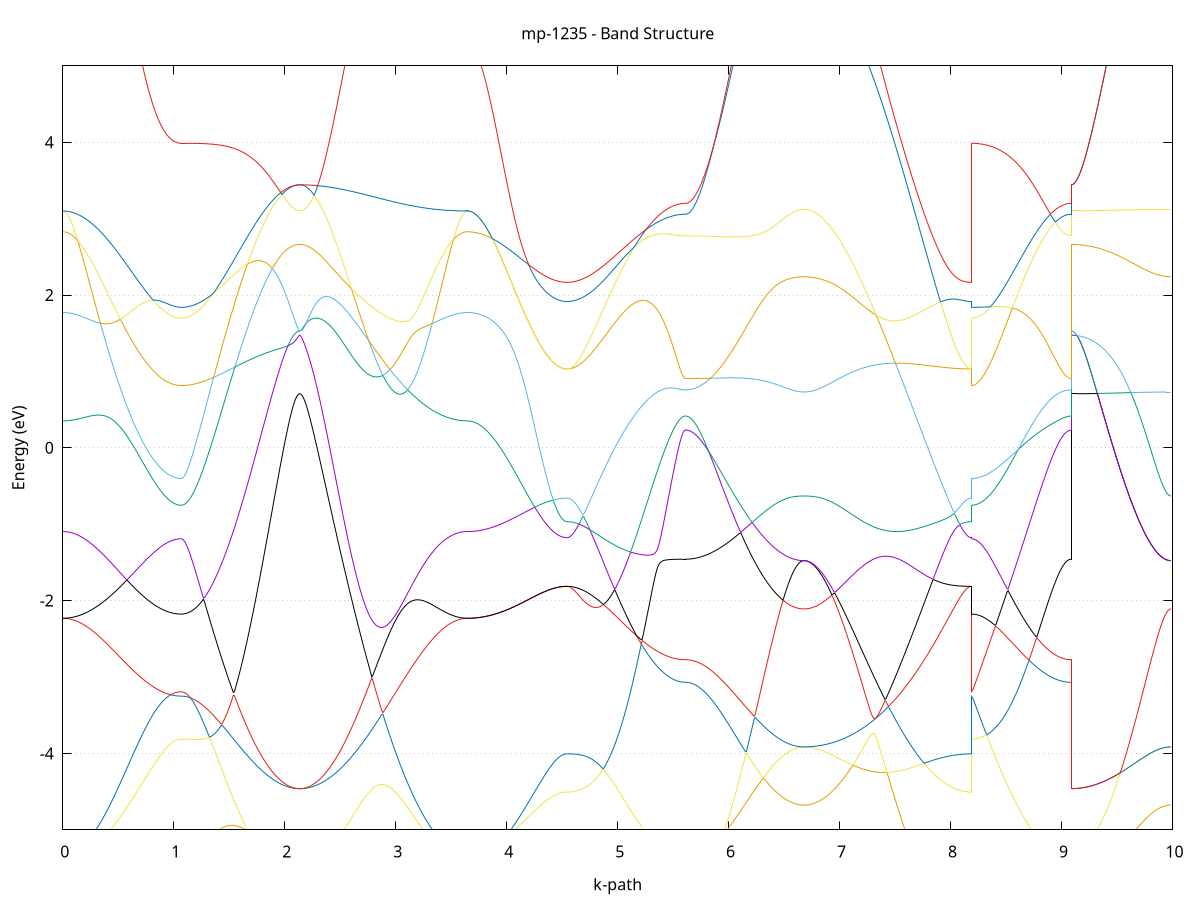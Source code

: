 set title 'mp-1235 - Band Structure'
set xlabel 'k-path'
set ylabel 'Energy (eV)'
set grid y
set yrange [-5:5]
set terminal png size 800,600
set output 'mp-1235_bands_gnuplot.png'
plot '-' using 1:2 with lines notitle, '-' using 1:2 with lines notitle, '-' using 1:2 with lines notitle, '-' using 1:2 with lines notitle, '-' using 1:2 with lines notitle, '-' using 1:2 with lines notitle, '-' using 1:2 with lines notitle, '-' using 1:2 with lines notitle, '-' using 1:2 with lines notitle, '-' using 1:2 with lines notitle, '-' using 1:2 with lines notitle, '-' using 1:2 with lines notitle, '-' using 1:2 with lines notitle, '-' using 1:2 with lines notitle, '-' using 1:2 with lines notitle, '-' using 1:2 with lines notitle, '-' using 1:2 with lines notitle, '-' using 1:2 with lines notitle, '-' using 1:2 with lines notitle, '-' using 1:2 with lines notitle
0.000000 -33.447851
0.009977 -33.447851
0.019955 -33.447851
0.029932 -33.447851
0.039910 -33.447751
0.049887 -33.447751
0.059865 -33.447651
0.069842 -33.447651
0.079820 -33.447551
0.089797 -33.447551
0.099775 -33.447451
0.109752 -33.447351
0.119730 -33.447251
0.129707 -33.447151
0.139685 -33.447051
0.149662 -33.446951
0.159640 -33.446751
0.169617 -33.446651
0.179595 -33.446551
0.189572 -33.446351
0.199550 -33.446151
0.209527 -33.446051
0.219505 -33.445851
0.229482 -33.445651
0.239460 -33.445451
0.249437 -33.445251
0.259415 -33.445051
0.269392 -33.444851
0.279370 -33.444651
0.289347 -33.444451
0.299324 -33.444251
0.309302 -33.444051
0.319279 -33.443851
0.329257 -33.443551
0.339234 -33.443351
0.349212 -33.443051
0.359189 -33.442851
0.369167 -33.442551
0.379144 -33.442351
0.389122 -33.442051
0.399099 -33.441851
0.409077 -33.441551
0.419054 -33.441251
0.429032 -33.445851
0.439009 -33.450651
0.448987 -33.455451
0.458964 -33.460251
0.468942 -33.465151
0.478919 -33.470051
0.488897 -33.474951
0.498874 -33.479851
0.508852 -33.484751
0.518829 -33.489751
0.528807 -33.494651
0.538784 -33.499651
0.548762 -33.504551
0.558739 -33.509451
0.568717 -33.514451
0.578694 -33.519351
0.588671 -33.524151
0.598649 -33.529051
0.608626 -33.533851
0.618604 -33.538651
0.628581 -33.543351
0.638559 -33.548051
0.648536 -33.552751
0.658514 -33.557351
0.668491 -33.561851
0.678469 -33.566351
0.688446 -33.570751
0.698424 -33.575051
0.708401 -33.579351
0.718379 -33.583551
0.728356 -33.587751
0.738334 -33.591751
0.748311 -33.595751
0.758289 -33.599651
0.768266 -33.603451
0.778244 -33.607151
0.788221 -33.610751
0.798199 -33.614251
0.808176 -33.617651
0.818154 -33.620951
0.828131 -33.624151
0.838109 -33.627251
0.848086 -33.630251
0.858064 -33.633051
0.868041 -33.635851
0.878018 -33.638451
0.887996 -33.640951
0.897973 -33.643351
0.907951 -33.645551
0.917928 -33.647651
0.927906 -33.649651
0.937883 -33.651551
0.947861 -33.653251
0.957838 -33.654851
0.967816 -33.656351
0.977793 -33.657651
0.987771 -33.658851
0.997748 -33.659951
1.007726 -33.660851
1.017703 -33.661551
1.027681 -33.662251
1.037658 -33.662751
1.047636 -33.663051
1.057613 -33.663251
1.067591 -33.663351
1.067591 -33.663351
1.077568 -33.663351
1.087546 -33.663351
1.097523 -33.663251
1.107501 -33.663151
1.117478 -33.663051
1.127456 -33.662951
1.137433 -33.662751
1.147411 -33.662551
1.157388 -33.662351
1.167365 -33.662151
1.177343 -33.661851
1.187320 -33.661551
1.197298 -33.661251
1.207275 -33.660951
1.217253 -33.660551
1.227230 -33.660251
1.237208 -33.659851
1.247185 -33.659351
1.257163 -33.658951
1.267140 -33.658451
1.277118 -33.657951
1.287095 -33.657451
1.297073 -33.656951
1.307050 -33.656451
1.317028 -33.655851
1.327005 -33.655251
1.336983 -33.654651
1.346960 -33.654051
1.356938 -33.653451
1.366915 -33.652751
1.376893 -33.652151
1.386870 -33.651451
1.396848 -33.650751
1.406825 -33.650051
1.416803 -33.649251
1.426780 -33.648551
1.436758 -33.647851
1.446735 -33.647051
1.456712 -33.646251
1.466690 -33.645551
1.476667 -33.644751
1.486645 -33.643951
1.496622 -33.643051
1.506600 -33.642251
1.516577 -33.641451
1.526555 -33.640651
1.536532 -33.639751
1.546510 -33.638951
1.556487 -33.638151
1.566465 -33.637251
1.576442 -33.636451
1.586420 -33.635551
1.596397 -33.634651
1.606375 -33.633851
1.616352 -33.632951
1.626330 -33.632151
1.636307 -33.631251
1.646285 -33.630451
1.656262 -33.629551
1.666240 -33.628751
1.676217 -33.627951
1.686195 -33.627051
1.696172 -33.626251
1.706150 -33.625451
1.716127 -33.624651
1.726105 -33.623851
1.736082 -33.623051
1.746060 -33.622251
1.756037 -33.621451
1.766014 -33.620751
1.775992 -33.619951
1.785969 -33.619251
1.795947 -33.618551
1.805924 -33.617751
1.815902 -33.617051
1.825879 -33.616451
1.835857 -33.615751
1.845834 -33.615051
1.855812 -33.614451
1.865789 -33.613851
1.875767 -33.613251
1.885744 -33.612651
1.895722 -33.612051
1.905699 -33.611551
1.915677 -33.611051
1.925654 -33.610551
1.935632 -33.610051
1.945609 -33.609551
1.955587 -33.609151
1.965564 -33.608751
1.975542 -33.608351
1.985519 -33.607951
1.995497 -33.607551
2.005474 -33.607251
2.015452 -33.606951
2.025429 -33.606651
2.035407 -33.606451
2.045384 -33.606151
2.055361 -33.605951
2.065339 -33.605751
2.075316 -33.605651
2.085294 -33.605451
2.095271 -33.605351
2.105249 -33.605251
2.115226 -33.605251
2.125204 -33.605151
2.135181 -33.605151
2.135181 -33.605151
2.145180 -33.605151
2.155179 -33.605051
2.165177 -33.604951
2.175176 -33.604851
2.185175 -33.604651
2.195173 -33.604351
2.205172 -33.604051
2.215171 -33.603751
2.225169 -33.603351
2.235168 -33.602951
2.245167 -33.602551
2.255166 -33.602051
2.265164 -33.601451
2.275163 -33.600851
2.285162 -33.600251
2.295160 -33.599551
2.305159 -33.598851
2.315158 -33.598051
2.325156 -33.597251
2.335155 -33.596351
2.345154 -33.595451
2.355152 -33.594551
2.365151 -33.593551
2.375150 -33.592551
2.385148 -33.591451
2.395147 -33.590351
2.405146 -33.589151
2.415144 -33.587951
2.425143 -33.586651
2.435142 -33.585451
2.445141 -33.584051
2.455139 -33.582651
2.465138 -33.581251
2.475137 -33.579851
2.485135 -33.578251
2.495134 -33.576751
2.505133 -33.575151
2.515131 -33.573551
2.525130 -33.571851
2.535129 -33.570151
2.545127 -33.568351
2.555126 -33.566551
2.565125 -33.564651
2.575123 -33.562851
2.585122 -33.560851
2.595121 -33.558951
2.605119 -33.556951
2.615118 -33.554851
2.625117 -33.552751
2.635115 -33.550651
2.645114 -33.548451
2.655113 -33.546251
2.665112 -33.544051
2.675110 -33.541751
2.685109 -33.539451
2.695108 -33.537051
2.705106 -33.534751
2.715105 -33.532251
2.725104 -33.529851
2.735102 -33.527351
2.745101 -33.524851
2.755100 -33.522351
2.765098 -33.519751
2.775097 -33.517151
2.785096 -33.514551
2.795094 -33.511851
2.805093 -33.509151
2.815092 -33.506451
2.825090 -33.503751
2.835089 -33.500951
2.845088 -33.498151
2.855087 -33.495351
2.865085 -33.492551
2.875084 -33.489651
2.885083 -33.486851
2.895081 -33.483951
2.905080 -33.481051
2.915079 -33.478051
2.925077 -33.475151
2.935076 -33.472251
2.945075 -33.469251
2.955073 -33.466351
2.965072 -33.463351
2.975071 -33.460351
2.985069 -33.457351
2.995068 -33.454351
3.005067 -33.451351
3.015065 -33.448351
3.025064 -33.445351
3.035063 -33.442451
3.045062 -33.439451
3.055060 -33.436451
3.065059 -33.433451
3.075058 -33.433451
3.085056 -33.433951
3.095055 -33.434451
3.105054 -33.434951
3.115052 -33.435451
3.125051 -33.435951
3.135050 -33.436351
3.145048 -33.436851
3.155047 -33.437251
3.165046 -33.437751
3.175044 -33.438151
3.185043 -33.438551
3.195042 -33.438951
3.205040 -33.439351
3.215039 -33.439751
3.225038 -33.440151
3.235037 -33.440451
3.245035 -33.440851
3.255034 -33.441251
3.265033 -33.441551
3.275031 -33.441851
3.285030 -33.442251
3.295029 -33.442551
3.305027 -33.442851
3.315026 -33.443151
3.325025 -33.443451
3.335023 -33.443651
3.345022 -33.443951
3.355021 -33.444251
3.365019 -33.444451
3.375018 -33.444751
3.385017 -33.444951
3.395015 -33.445151
3.405014 -33.445351
3.415013 -33.445551
3.425012 -33.445751
3.435010 -33.445951
3.445009 -33.446151
3.455008 -33.446251
3.465006 -33.446451
3.475005 -33.446651
3.485004 -33.446751
3.495002 -33.446851
3.505001 -33.447051
3.515000 -33.447151
3.524998 -33.447251
3.534997 -33.447351
3.544996 -33.447451
3.554994 -33.447551
3.564993 -33.447551
3.574992 -33.447651
3.584990 -33.447651
3.594989 -33.447751
3.604988 -33.447751
3.614987 -33.447851
3.624985 -33.447851
3.634984 -33.447851
3.644983 -33.447851
3.644983 -33.447851
3.654969 -33.447851
3.664956 -33.447951
3.674943 -33.448051
3.684930 -33.448251
3.694917 -33.448451
3.704904 -33.448751
3.714890 -33.449051
3.724877 -33.449451
3.734864 -33.449851
3.744851 -33.450351
3.754838 -33.450851
3.764825 -33.451451
3.774811 -33.452051
3.784798 -33.452751
3.794785 -33.453451
3.804772 -33.454151
3.814759 -33.454951
3.824746 -33.455851
3.834732 -33.456651
3.844719 -33.457551
3.854706 -33.458551
3.864693 -33.459551
3.874680 -33.460551
3.884667 -33.461651
3.894653 -33.462751
3.904640 -33.463851
3.914627 -33.464951
3.924614 -33.466151
3.934601 -33.467351
3.944588 -33.468651
3.954574 -33.469851
3.964561 -33.471151
3.974548 -33.472451
3.984535 -33.473751
3.994522 -33.475151
4.004508 -33.476551
4.014495 -33.477851
4.024482 -33.479251
4.034469 -33.480651
4.044456 -33.482051
4.054443 -33.483551
4.064429 -33.484951
4.074416 -33.486351
4.084403 -33.487851
4.094390 -33.489251
4.104377 -33.490651
4.114364 -33.492151
4.124350 -33.493551
4.134337 -33.494951
4.144324 -33.496351
4.154311 -33.497751
4.164298 -33.499151
4.174285 -33.500551
4.184271 -33.501951
4.194258 -33.503251
4.204245 -33.504551
4.214232 -33.505951
4.224219 -33.507251
4.234206 -33.508451
4.244192 -33.509751
4.254179 -33.510951
4.264166 -33.512151
4.274153 -33.513351
4.284140 -33.514451
4.294127 -33.515551
4.304113 -33.516651
4.314100 -33.517751
4.324087 -33.518751
4.334074 -33.519651
4.344061 -33.520651
4.354048 -33.521551
4.364034 -33.522351
4.374021 -33.523151
4.384008 -33.523951
4.393995 -33.524751
4.403982 -33.525351
4.413969 -33.526051
4.423955 -33.526651
4.433942 -33.527151
4.443929 -33.527751
4.453916 -33.528151
4.463903 -33.528551
4.473890 -33.528951
4.483876 -33.529251
4.493863 -33.529551
4.503850 -33.529751
4.513837 -33.529951
4.523824 -33.530051
4.533811 -33.530151
4.543797 -33.530151
4.543797 -33.530151
4.553775 -33.530151
4.563752 -33.530151
4.573730 -33.530051
4.583707 -33.529951
4.593685 -33.529851
4.603662 -33.529751
4.613640 -33.529551
4.623617 -33.529351
4.633595 -33.529151
4.643572 -33.528851
4.653550 -33.528651
4.663527 -33.528351
4.673505 -33.528051
4.683482 -33.527651
4.693460 -33.527351
4.703437 -33.526951
4.713415 -33.526551
4.723392 -33.526151
4.733370 -33.525651
4.743347 -33.525151
4.753325 -33.524651
4.763302 -33.524151
4.773280 -33.523651
4.783257 -33.523051
4.793235 -33.522551
4.803212 -33.521951
4.813189 -33.521251
4.823167 -33.520651
4.833144 -33.520051
4.843122 -33.519351
4.853099 -33.518651
4.863077 -33.517951
4.873054 -33.517251
4.883032 -33.516551
4.893009 -33.515751
4.902987 -33.515051
4.912964 -33.514251
4.922942 -33.513451
4.932919 -33.512751
4.942897 -33.511951
4.952874 -33.511051
4.962852 -33.510251
4.972829 -33.509451
4.982807 -33.508651
4.992784 -33.507751
5.002762 -33.506951
5.012739 -33.506051
5.022717 -33.505251
5.032694 -33.504351
5.042672 -33.503451
5.052649 -33.502651
5.062627 -33.501751
5.072604 -33.500851
5.082582 -33.500051
5.092559 -33.499151
5.102536 -33.498251
5.112514 -33.501251
5.122491 -33.505751
5.132469 -33.510251
5.142446 -33.514651
5.152424 -33.519051
5.162401 -33.523451
5.172379 -33.527851
5.182356 -33.532151
5.192334 -33.536351
5.202311 -33.540651
5.212289 -33.544751
5.222266 -33.548851
5.232244 -33.552951
5.242221 -33.556951
5.252199 -33.560851
5.262176 -33.564751
5.272154 -33.568551
5.282131 -33.572251
5.292109 -33.575951
5.302086 -33.579451
5.312064 -33.582951
5.322041 -33.586351
5.332019 -33.589651
5.341996 -33.592851
5.351974 -33.596051
5.361951 -33.599051
5.371929 -33.601951
5.381906 -33.604851
5.391883 -33.607551
5.401861 -33.610151
5.411838 -33.612651
5.421816 -33.615051
5.431793 -33.617351
5.441771 -33.619551
5.451748 -33.621651
5.461726 -33.623551
5.471703 -33.625451
5.481681 -33.627151
5.491658 -33.628751
5.501636 -33.630151
5.511613 -33.631551
5.521591 -33.632751
5.531568 -33.633851
5.541546 -33.634851
5.551523 -33.635651
5.561501 -33.636351
5.571478 -33.636951
5.581456 -33.637451
5.591433 -33.637751
5.601411 -33.637951
5.611388 -33.638051
5.611388 -33.638051
5.621366 -33.637951
5.631343 -33.637951
5.641321 -33.637951
5.651298 -33.637951
5.661276 -33.637851
5.671253 -33.637851
5.681230 -33.637751
5.691208 -33.637651
5.701185 -33.637551
5.711163 -33.637451
5.721140 -33.637351
5.731118 -33.637251
5.741095 -33.637151
5.751073 -33.637051
5.761050 -33.636851
5.771028 -33.636751
5.781005 -33.636551
5.790983 -33.636351
5.800960 -33.636251
5.810938 -33.636051
5.820915 -33.635851
5.830893 -33.635651
5.840870 -33.635451
5.850848 -33.635151
5.860825 -33.634951
5.870803 -33.634751
5.880780 -33.634451
5.890758 -33.634251
5.900735 -33.634051
5.910713 -33.633751
5.920690 -33.633451
5.930668 -33.633151
5.940645 -33.632951
5.950623 -33.632651
5.960600 -33.632351
5.970577 -33.632051
5.980555 -33.631751
5.990532 -33.631451
6.000510 -33.631151
6.010487 -33.630851
6.020465 -33.630551
6.030442 -33.630151
6.040420 -33.629851
6.050397 -33.629551
6.060375 -33.629251
6.070352 -33.628851
6.080330 -33.628551
6.090307 -33.628251
6.100285 -33.627851
6.110262 -33.627551
6.120240 -33.627151
6.130217 -33.626851
6.140195 -33.626551
6.150172 -33.626151
6.160150 -33.625851
6.170127 -33.625451
6.180105 -33.625151
6.190082 -33.624751
6.200060 -33.624451
6.210037 -33.624151
6.220015 -33.623751
6.229992 -33.623451
6.239970 -33.623151
6.249947 -33.622751
6.259924 -33.622451
6.269902 -33.622151
6.279879 -33.621851
6.289857 -33.621551
6.299834 -33.621151
6.309812 -33.620851
6.319789 -33.620551
6.329767 -33.620251
6.339744 -33.620051
6.349722 -33.619751
6.359699 -33.619451
6.369677 -33.619151
6.379654 -33.618951
6.389632 -33.618651
6.399609 -33.618351
6.409587 -33.618151
6.419564 -33.617851
6.429542 -33.617651
6.439519 -33.617451
6.449497 -33.617251
6.459474 -33.617051
6.469452 -33.616851
6.479429 -33.616651
6.489407 -33.616451
6.499384 -33.616251
6.509362 -33.616051
6.519339 -33.615951
6.529317 -33.615751
6.539294 -33.615651
6.549272 -33.615451
6.559249 -33.615351
6.569226 -33.615251
6.579204 -33.615151
6.589181 -33.615051
6.599159 -33.614951
6.609136 -33.614951
6.619114 -33.614851
6.629091 -33.614751
6.639069 -33.614751
6.649046 -33.614651
6.659024 -33.614651
6.669001 -33.614651
6.678979 -33.614651
6.678979 -33.614651
6.688977 -33.614651
6.698976 -33.614551
6.708975 -33.614351
6.718973 -33.614151
6.728972 -33.613851
6.738971 -33.613551
6.748970 -33.613151
6.758968 -33.612751
6.768967 -33.612151
6.778966 -33.611651
6.788964 -33.610951
6.798963 -33.610251
6.808962 -33.609551
6.818960 -33.608751
6.828959 -33.607851
6.838958 -33.606951
6.848956 -33.605951
6.858955 -33.604951
6.868954 -33.603851
6.878952 -33.602651
6.888951 -33.601451
6.898950 -33.600151
6.908948 -33.598851
6.918947 -33.597451
6.928946 -33.596051
6.938945 -33.594551
6.948943 -33.593051
6.958942 -33.591451
6.968941 -33.589851
6.978939 -33.588151
6.988938 -33.586351
6.998937 -33.584651
7.008935 -33.582751
7.018934 -33.580851
7.028933 -33.578951
7.038931 -33.576951
7.048930 -33.574951
7.058929 -33.572851
7.068927 -33.570751
7.078926 -33.568651
7.088925 -33.566451
7.098923 -33.564251
7.108922 -33.561951
7.118921 -33.559651
7.128920 -33.557251
7.138918 -33.554851
7.148917 -33.552451
7.158916 -33.549951
7.168914 -33.547551
7.178913 -33.544951
7.188912 -33.542451
7.198910 -33.539851
7.208909 -33.537251
7.218908 -33.534551
7.228906 -33.531951
7.238905 -33.529251
7.248904 -33.526451
7.258902 -33.523751
7.268901 -33.520951
7.278900 -33.518151
7.288898 -33.515351
7.298897 -33.512551
7.308896 -33.509751
7.318895 -33.506851
7.328893 -33.503951
7.338892 -33.501051
7.348891 -33.498151
7.358889 -33.495251
7.368888 -33.492351
7.378887 -33.489351
7.388885 -33.486451
7.398884 -33.483551
7.408883 -33.480551
7.418881 -33.479651
7.428880 -33.480451
7.438879 -33.481351
7.448877 -33.482151
7.458876 -33.482951
7.468875 -33.483851
7.478873 -33.484651
7.488872 -33.485551
7.498871 -33.486351
7.508870 -33.487251
7.518868 -33.488151
7.528867 -33.488951
7.538866 -33.489851
7.548864 -33.490751
7.558863 -33.491651
7.568862 -33.492551
7.578860 -33.493451
7.588859 -33.494351
7.598858 -33.495251
7.608856 -33.496151
7.618855 -33.497051
7.628854 -33.497951
7.638852 -33.498851
7.648851 -33.499751
7.658850 -33.500651
7.668848 -33.501551
7.678847 -33.502351
7.688846 -33.503251
7.698844 -33.504151
7.708843 -33.505051
7.718842 -33.505951
7.728841 -33.506751
7.738839 -33.507651
7.748838 -33.508451
7.758837 -33.509351
7.768835 -33.510151
7.778834 -33.511051
7.788833 -33.511851
7.798831 -33.512651
7.808830 -33.513451
7.818829 -33.514251
7.828827 -33.514951
7.838826 -33.515751
7.848825 -33.516451
7.858823 -33.517251
7.868822 -33.517951
7.878821 -33.518651
7.888819 -33.519351
7.898818 -33.519951
7.908817 -33.520651
7.918816 -33.521251
7.928814 -33.521851
7.938813 -33.522451
7.948812 -33.523051
7.958810 -33.523651
7.968809 -33.524151
7.978808 -33.524651
7.988806 -33.525151
7.998805 -33.525651
8.008804 -33.526051
8.018802 -33.526551
8.028801 -33.526951
8.038800 -33.527351
8.048798 -33.527651
8.058797 -33.528051
8.068796 -33.528351
8.078794 -33.528651
8.088793 -33.528851
8.098792 -33.529151
8.108790 -33.529351
8.118789 -33.529551
8.128788 -33.529651
8.138787 -33.529851
8.148785 -33.529951
8.158784 -33.530051
8.168783 -33.530151
8.178781 -33.530151
8.188780 -33.530151
8.188780 -33.663351
8.198767 -33.663351
8.208754 -33.663351
8.218740 -33.663251
8.228727 -33.663251
8.238714 -33.663151
8.248701 -33.663051
8.258688 -33.662951
8.268675 -33.662851
8.278661 -33.662751
8.288648 -33.662551
8.298635 -33.662451
8.308622 -33.662251
8.318609 -33.662051
8.328596 -33.661851
8.338582 -33.661651
8.348569 -33.661451
8.358556 -33.661151
8.368543 -33.660951
8.378530 -33.660651
8.388517 -33.660351
8.398503 -33.660051
8.408490 -33.659751
8.418477 -33.659451
8.428464 -33.659151
8.438451 -33.658851
8.448438 -33.658451
8.458424 -33.658151
8.468411 -33.657751
8.478398 -33.657351
8.488385 -33.657051
8.498372 -33.656651
8.508359 -33.656251
8.518345 -33.655851
8.528332 -33.655451
8.538319 -33.655051
8.548306 -33.654651
8.558293 -33.654151
8.568280 -33.653751
8.578266 -33.653351
8.588253 -33.652851
8.598240 -33.652451
8.608227 -33.652051
8.618214 -33.651551
8.628201 -33.651151
8.638187 -33.650651
8.648174 -33.650251
8.658161 -33.649751
8.668148 -33.649351
8.678135 -33.648951
8.688122 -33.648451
8.698108 -33.648051
8.708095 -33.647651
8.718082 -33.647151
8.728069 -33.646751
8.738056 -33.646351
8.748043 -33.645951
8.758029 -33.645551
8.768016 -33.645151
8.778003 -33.644751
8.787990 -33.644351
8.797977 -33.643951
8.807964 -33.643551
8.817950 -33.643251
8.827937 -33.642851
8.837924 -33.642551
8.847911 -33.642151
8.857898 -33.641851
8.867885 -33.641551
8.877871 -33.641251
8.887858 -33.640951
8.897845 -33.640651
8.907832 -33.640451
8.917819 -33.640151
8.927806 -33.639951
8.937792 -33.639651
8.947779 -33.639451
8.957766 -33.639251
8.967753 -33.639051
8.977740 -33.638951
8.987727 -33.638751
8.997713 -33.638651
9.007700 -33.638451
9.017687 -33.638351
9.027674 -33.638251
9.037661 -33.638151
9.047648 -33.638151
9.057634 -33.638051
9.067621 -33.638051
9.077608 -33.638051
9.087595 -33.638051
9.087595 -33.605151
9.097582 -33.605151
9.107569 -33.605151
9.117555 -33.605151
9.127542 -33.605251
9.137529 -33.605251
9.147516 -33.605251
9.157503 -33.605351
9.167490 -33.605351
9.177476 -33.605451
9.187463 -33.605451
9.197450 -33.605551
9.207437 -33.605551
9.217424 -33.605651
9.227411 -33.605751
9.237397 -33.605851
9.247384 -33.605851
9.257371 -33.605951
9.267358 -33.606051
9.277345 -33.606151
9.287332 -33.606251
9.297318 -33.606351
9.307305 -33.606551
9.317292 -33.606651
9.327279 -33.606751
9.337266 -33.606851
9.347252 -33.606951
9.357239 -33.607151
9.367226 -33.607251
9.377213 -33.607451
9.387200 -33.607551
9.397187 -33.607651
9.407174 -33.607851
9.417160 -33.607951
9.427147 -33.608151
9.437134 -33.608251
9.447121 -33.608451
9.457108 -33.608551
9.467094 -33.608751
9.477081 -33.608951
9.487068 -33.609051
9.497055 -33.609251
9.507042 -33.609451
9.517029 -33.609551
9.527015 -33.609751
9.537002 -33.609851
9.546989 -33.610051
9.556976 -33.610251
9.566963 -33.610351
9.576950 -33.610551
9.586936 -33.610751
9.596923 -33.610851
9.606910 -33.611051
9.616897 -33.611151
9.626884 -33.611351
9.636871 -33.611551
9.646857 -33.611651
9.656844 -33.611851
9.666831 -33.611951
9.676818 -33.612151
9.686805 -33.612251
9.696792 -33.612451
9.706778 -33.612551
9.716765 -33.612651
9.726752 -33.612851
9.736739 -33.612951
9.746726 -33.613051
9.756713 -33.613251
9.766699 -33.613351
9.776686 -33.613451
9.786673 -33.613551
9.796660 -33.613651
9.806647 -33.613751
9.816634 -33.613851
9.826620 -33.613951
9.836607 -33.614051
9.846594 -33.614051
9.856581 -33.614151
9.866568 -33.614251
9.876555 -33.614351
9.886541 -33.614351
9.896528 -33.614451
9.906515 -33.614451
9.916502 -33.614551
9.926489 -33.614551
9.936476 -33.614551
9.946462 -33.614651
9.956449 -33.614651
9.966436 -33.614651
9.976423 -33.614651
9.986410 -33.614651
e
0.000000 -33.326551
0.009977 -33.326651
0.019955 -33.326851
0.029932 -33.327251
0.039910 -33.327751
0.049887 -33.328451
0.059865 -33.329251
0.069842 -33.330251
0.079820 -33.331351
0.089797 -33.332551
0.099775 -33.333951
0.109752 -33.335551
0.119730 -33.337151
0.129707 -33.339051
0.139685 -33.340951
0.149662 -33.343051
0.159640 -33.345251
0.169617 -33.347651
0.179595 -33.350151
0.189572 -33.352751
0.199550 -33.355451
0.209527 -33.358351
0.219505 -33.361251
0.229482 -33.364351
0.239460 -33.367551
0.249437 -33.370951
0.259415 -33.374351
0.269392 -33.377851
0.279370 -33.381551
0.289347 -33.385251
0.299324 -33.389051
0.309302 -33.392951
0.319279 -33.397051
0.329257 -33.401151
0.339234 -33.405251
0.349212 -33.409551
0.359189 -33.413851
0.369167 -33.418251
0.379144 -33.422751
0.389122 -33.427251
0.399099 -33.431851
0.409077 -33.436451
0.419054 -33.441151
0.429032 -33.440951
0.439009 -33.440751
0.448987 -33.440451
0.458964 -33.440151
0.468942 -33.439851
0.478919 -33.439551
0.488897 -33.439351
0.498874 -33.439051
0.508852 -33.438751
0.518829 -33.438451
0.528807 -33.438151
0.538784 -33.437851
0.548762 -33.437551
0.558739 -33.437251
0.568717 -33.437051
0.578694 -33.436751
0.588671 -33.436451
0.598649 -33.436151
0.608626 -33.435851
0.618604 -33.435551
0.628581 -33.435251
0.638559 -33.435051
0.648536 -33.434751
0.658514 -33.434451
0.668491 -33.434251
0.678469 -33.433951
0.688446 -33.433651
0.698424 -33.433451
0.708401 -33.433151
0.718379 -33.432951
0.728356 -33.432651
0.738334 -33.432451
0.748311 -33.432151
0.758289 -33.431951
0.768266 -33.431751
0.778244 -33.431551
0.788221 -33.431251
0.798199 -33.431051
0.808176 -33.430851
0.818154 -33.430651
0.828131 -33.430451
0.838109 -33.430351
0.848086 -33.430151
0.858064 -33.429951
0.868041 -33.429851
0.878018 -33.429651
0.887996 -33.429451
0.897973 -33.429351
0.907951 -33.429251
0.917928 -33.429051
0.927906 -33.428951
0.937883 -33.428851
0.947861 -33.428751
0.957838 -33.428651
0.967816 -33.428551
0.977793 -33.428451
0.987771 -33.428451
0.997748 -33.428351
1.007726 -33.428251
1.017703 -33.428251
1.027681 -33.428251
1.037658 -33.428151
1.047636 -33.428151
1.057613 -33.428151
1.067591 -33.428151
1.067591 -33.428151
1.077568 -33.428151
1.087546 -33.428151
1.097523 -33.428051
1.107501 -33.427951
1.117478 -33.427951
1.127456 -33.427851
1.137433 -33.427751
1.147411 -33.427551
1.157388 -33.427451
1.167365 -33.427251
1.177343 -33.427051
1.187320 -33.426851
1.197298 -33.426651
1.207275 -33.426451
1.217253 -33.426151
1.227230 -33.425951
1.237208 -33.425651
1.247185 -33.425351
1.257163 -33.425051
1.267140 -33.424651
1.277118 -33.424351
1.287095 -33.423951
1.297073 -33.423651
1.307050 -33.423251
1.317028 -33.422851
1.327005 -33.422451
1.336983 -33.422051
1.346960 -33.421551
1.356938 -33.421151
1.366915 -33.420651
1.376893 -33.420251
1.386870 -33.419751
1.396848 -33.419251
1.406825 -33.418751
1.416803 -33.418251
1.426780 -33.417651
1.436758 -33.417151
1.446735 -33.416651
1.456712 -33.416051
1.466690 -33.415551
1.476667 -33.414951
1.486645 -33.414451
1.496622 -33.413851
1.506600 -33.414151
1.516577 -33.418451
1.526555 -33.422751
1.536532 -33.427151
1.546510 -33.431451
1.556487 -33.435851
1.566465 -33.440351
1.576442 -33.444751
1.586420 -33.449151
1.596397 -33.453651
1.606375 -33.458051
1.616352 -33.462451
1.626330 -33.466851
1.636307 -33.471251
1.646285 -33.475651
1.656262 -33.480051
1.666240 -33.484351
1.676217 -33.488751
1.686195 -33.492951
1.696172 -33.497251
1.706150 -33.501451
1.716127 -33.505651
1.726105 -33.509751
1.736082 -33.513851
1.746060 -33.517851
1.756037 -33.521851
1.766014 -33.525751
1.775992 -33.529651
1.785969 -33.533451
1.795947 -33.537151
1.805924 -33.540751
1.815902 -33.544351
1.825879 -33.547851
1.835857 -33.551251
1.845834 -33.554551
1.855812 -33.557851
1.865789 -33.560951
1.875767 -33.564051
1.885744 -33.566951
1.895722 -33.569851
1.905699 -33.572651
1.915677 -33.575351
1.925654 -33.577951
1.935632 -33.580351
1.945609 -33.582751
1.955587 -33.584951
1.965564 -33.587151
1.975542 -33.589151
1.985519 -33.591051
1.995497 -33.592851
2.005474 -33.594551
2.015452 -33.596051
2.025429 -33.597551
2.035407 -33.598851
2.045384 -33.600051
2.055361 -33.601151
2.065339 -33.602051
2.075316 -33.602851
2.085294 -33.603551
2.095271 -33.604151
2.105249 -33.604551
2.115226 -33.604951
2.125204 -33.605151
2.135181 -33.605151
2.135181 -33.605151
2.145180 -33.605151
2.155179 -33.605051
2.165177 -33.604951
2.175176 -33.604751
2.185175 -33.604451
2.195173 -33.604151
2.205172 -33.603751
2.215171 -33.603251
2.225169 -33.602751
2.235168 -33.602251
2.245167 -33.601651
2.255166 -33.600951
2.265164 -33.600251
2.275163 -33.599451
2.285162 -33.598651
2.295160 -33.597751
2.305159 -33.596751
2.315158 -33.595751
2.325156 -33.594651
2.335155 -33.593551
2.345154 -33.592351
2.355152 -33.591151
2.365151 -33.589851
2.375150 -33.588551
2.385148 -33.587151
2.395147 -33.585751
2.405146 -33.584251
2.415144 -33.582751
2.425143 -33.581151
2.435142 -33.579451
2.445141 -33.577851
2.455139 -33.576051
2.465138 -33.574251
2.475137 -33.572451
2.485135 -33.570551
2.495134 -33.568651
2.505133 -33.566751
2.515131 -33.564751
2.525130 -33.562651
2.535129 -33.560551
2.545127 -33.558451
2.555126 -33.556351
2.565125 -33.554051
2.575123 -33.551851
2.585122 -33.549551
2.595121 -33.547251
2.605119 -33.544851
2.615118 -33.542451
2.625117 -33.540051
2.635115 -33.537651
2.645114 -33.535151
2.655113 -33.532651
2.665112 -33.530051
2.675110 -33.527451
2.685109 -33.524851
2.695108 -33.522251
2.705106 -33.519651
2.715105 -33.516951
2.725104 -33.514251
2.735102 -33.511551
2.745101 -33.508851
2.755100 -33.506051
2.765098 -33.503251
2.775097 -33.500451
2.785096 -33.497651
2.795094 -33.494851
2.805093 -33.492051
2.815092 -33.489151
2.825090 -33.486351
2.835089 -33.483451
2.845088 -33.480551
2.855087 -33.477751
2.865085 -33.474851
2.875084 -33.471951
2.885083 -33.469051
2.895081 -33.466151
2.905080 -33.463251
2.915079 -33.460351
2.925077 -33.457451
2.935076 -33.454551
2.945075 -33.451651
2.955073 -33.448751
2.965072 -33.445951
2.975071 -33.443051
2.985069 -33.440151
2.995068 -33.437351
3.005067 -33.434451
3.015065 -33.431651
3.025064 -33.430851
3.035063 -33.431351
3.045062 -33.431951
3.055060 -33.432451
3.065059 -33.432951
3.075058 -33.430451
3.085056 -33.427551
3.095055 -33.424551
3.105054 -33.421651
3.115052 -33.418751
3.125051 -33.415851
3.135050 -33.412951
3.145048 -33.410051
3.155047 -33.407251
3.165046 -33.404451
3.175044 -33.401651
3.185043 -33.398851
3.195042 -33.396151
3.205040 -33.393451
3.215039 -33.390751
3.225038 -33.388151
3.235037 -33.385551
3.245035 -33.382951
3.255034 -33.380451
3.265033 -33.377951
3.275031 -33.375451
3.285030 -33.373051
3.295029 -33.370751
3.305027 -33.368451
3.315026 -33.366151
3.325025 -33.363951
3.335023 -33.361751
3.345022 -33.359651
3.355021 -33.357551
3.365019 -33.355551
3.375018 -33.353651
3.385017 -33.351751
3.395015 -33.349951
3.405014 -33.348151
3.415013 -33.346451
3.425012 -33.344851
3.435010 -33.343251
3.445009 -33.341751
3.455008 -33.340251
3.465006 -33.338951
3.475005 -33.337551
3.485004 -33.336351
3.495002 -33.335151
3.505001 -33.334051
3.515000 -33.333051
3.524998 -33.332151
3.534997 -33.331251
3.544996 -33.330451
3.554994 -33.329751
3.564993 -33.329051
3.574992 -33.328451
3.584990 -33.327951
3.594989 -33.327551
3.604988 -33.327251
3.614987 -33.326951
3.624985 -33.326751
3.634984 -33.326651
3.644983 -33.326551
3.644983 -33.326551
3.654969 -33.326551
3.664956 -33.326551
3.674943 -33.326651
3.684930 -33.326651
3.694917 -33.326651
3.704904 -33.326651
3.714890 -33.326651
3.724877 -33.326651
3.734864 -33.326651
3.744851 -33.326651
3.754838 -33.326651
3.764825 -33.326751
3.774811 -33.326751
3.784798 -33.326751
3.794785 -33.326751
3.804772 -33.326851
3.814759 -33.326851
3.824746 -33.326851
3.834732 -33.326851
3.844719 -33.326951
3.854706 -33.326951
3.864693 -33.327051
3.874680 -33.327051
3.884667 -33.327051
3.894653 -33.327151
3.904640 -33.327151
3.914627 -33.327151
3.924614 -33.327251
3.934601 -33.327251
3.944588 -33.327351
3.954574 -33.327351
3.964561 -33.327351
3.974548 -33.327451
3.984535 -33.327451
3.994522 -33.327551
4.004508 -33.327551
4.014495 -33.327651
4.024482 -33.327651
4.034469 -33.327751
4.044456 -33.327751
4.054443 -33.327851
4.064429 -33.327851
4.074416 -33.327951
4.084403 -33.327951
4.094390 -33.328051
4.104377 -33.328051
4.114364 -33.328151
4.124350 -33.328151
4.134337 -33.328251
4.144324 -33.328251
4.154311 -33.328351
4.164298 -33.328351
4.174285 -33.328451
4.184271 -33.328451
4.194258 -33.328551
4.204245 -33.328551
4.214232 -33.328651
4.224219 -33.328651
4.234206 -33.328751
4.244192 -33.328751
4.254179 -33.328751
4.264166 -33.328851
4.274153 -33.328851
4.284140 -33.328951
4.294127 -33.328951
4.304113 -33.329051
4.314100 -33.329051
4.324087 -33.329051
4.334074 -33.329151
4.344061 -33.329151
4.354048 -33.329151
4.364034 -33.329251
4.374021 -33.329251
4.384008 -33.329251
4.393995 -33.329251
4.403982 -33.329351
4.413969 -33.329351
4.423955 -33.329351
4.433942 -33.329351
4.443929 -33.329351
4.453916 -33.329451
4.463903 -33.329451
4.473890 -33.329451
4.483876 -33.329451
4.493863 -33.329451
4.503850 -33.329451
4.513837 -33.329451
4.523824 -33.329451
4.533811 -33.329451
4.543797 -33.329451
4.543797 -33.329451
4.553775 -33.329551
4.563752 -33.329751
4.573730 -33.330051
4.583707 -33.330551
4.593685 -33.331151
4.603662 -33.331951
4.613640 -33.332751
4.623617 -33.333851
4.633595 -33.334951
4.643572 -33.336251
4.653550 -33.337651
4.663527 -33.339151
4.673505 -33.340851
4.683482 -33.342651
4.693460 -33.344551
4.703437 -33.346551
4.713415 -33.348751
4.723392 -33.350951
4.733370 -33.353351
4.743347 -33.355851
4.753325 -33.358451
4.763302 -33.361151
4.773280 -33.364051
4.783257 -33.366951
4.793235 -33.370051
4.803212 -33.373151
4.813189 -33.376351
4.823167 -33.379651
4.833144 -33.383151
4.843122 -33.386651
4.853099 -33.390151
4.863077 -33.393851
4.873054 -33.397551
4.883032 -33.401451
4.893009 -33.405251
4.902987 -33.409251
4.912964 -33.413251
4.922942 -33.417351
4.932919 -33.421451
4.942897 -33.425651
4.952874 -33.429951
4.962852 -33.434251
4.972829 -33.438551
4.982807 -33.442851
4.992784 -33.447251
5.002762 -33.451751
5.012739 -33.456151
5.022717 -33.460651
5.032694 -33.465151
5.042672 -33.469651
5.052649 -33.474151
5.062627 -33.478651
5.072604 -33.483251
5.082582 -33.487751
5.092559 -33.492251
5.102536 -33.496751
5.112514 -33.497451
5.122491 -33.496551
5.132469 -33.495651
5.142446 -33.494851
5.152424 -33.493951
5.162401 -33.493151
5.172379 -33.492251
5.182356 -33.491451
5.192334 -33.490651
5.202311 -33.489851
5.212289 -33.488951
5.222266 -33.488151
5.232244 -33.487451
5.242221 -33.486651
5.252199 -33.485851
5.262176 -33.485151
5.272154 -33.484351
5.282131 -33.483651
5.292109 -33.482951
5.302086 -33.482251
5.312064 -33.481551
5.322041 -33.480951
5.332019 -33.480251
5.341996 -33.479651
5.351974 -33.479051
5.361951 -33.478451
5.371929 -33.477851
5.381906 -33.477251
5.391883 -33.476751
5.401861 -33.476251
5.411838 -33.475751
5.421816 -33.475251
5.431793 -33.474851
5.441771 -33.474351
5.451748 -33.473951
5.461726 -33.473651
5.471703 -33.473251
5.481681 -33.472951
5.491658 -33.472651
5.501636 -33.472351
5.511613 -33.472051
5.521591 -33.471851
5.531568 -33.471551
5.541546 -33.471451
5.551523 -33.471251
5.561501 -33.471151
5.571478 -33.470951
5.581456 -33.470851
5.591433 -33.470851
5.601411 -33.470751
5.611388 -33.470751
5.611388 -33.470751
5.621366 -33.470751
5.631343 -33.470751
5.641321 -33.470751
5.651298 -33.470751
5.661276 -33.470651
5.671253 -33.470651
5.681230 -33.470551
5.691208 -33.470551
5.701185 -33.470451
5.711163 -33.470351
5.721140 -33.470251
5.731118 -33.470151
5.741095 -33.470051
5.751073 -33.469951
5.761050 -33.469851
5.771028 -33.469751
5.781005 -33.469651
5.790983 -33.469451
5.800960 -33.469351
5.810938 -33.469251
5.820915 -33.469051
5.830893 -33.468851
5.840870 -33.468751
5.850848 -33.468551
5.860825 -33.468351
5.870803 -33.468151
5.880780 -33.467951
5.890758 -33.467751
5.900735 -33.467551
5.910713 -33.467351
5.920690 -33.467151
5.930668 -33.466951
5.940645 -33.466751
5.950623 -33.466451
5.960600 -33.466251
5.970577 -33.466051
5.980555 -33.465751
5.990532 -33.465551
6.000510 -33.465251
6.010487 -33.465051
6.020465 -33.464751
6.030442 -33.464551
6.040420 -33.464251
6.050397 -33.463951
6.060375 -33.463751
6.070352 -33.463451
6.080330 -33.463151
6.090307 -33.462851
6.100285 -33.462651
6.110262 -33.462351
6.120240 -33.462051
6.130217 -33.461751
6.140195 -33.461551
6.150172 -33.461251
6.160150 -33.464451
6.170127 -33.469151
6.180105 -33.473751
6.190082 -33.478451
6.200060 -33.483051
6.210037 -33.487551
6.220015 -33.492151
6.229992 -33.496651
6.239970 -33.501151
6.249947 -33.505551
6.259924 -33.509951
6.269902 -33.514251
6.279879 -33.518551
6.289857 -33.522851
6.299834 -33.527051
6.309812 -33.531151
6.319789 -33.535151
6.329767 -33.539151
6.339744 -33.543051
6.349722 -33.546951
6.359699 -33.550651
6.369677 -33.554351
6.379654 -33.557951
6.389632 -33.561451
6.399609 -33.564851
6.409587 -33.568151
6.419564 -33.571451
6.429542 -33.574551
6.439519 -33.577551
6.449497 -33.580451
6.459474 -33.583251
6.469452 -33.585951
6.479429 -33.588551
6.489407 -33.591051
6.499384 -33.593451
6.509362 -33.595651
6.519339 -33.597851
6.529317 -33.599851
6.539294 -33.601651
6.549272 -33.603451
6.559249 -33.605151
6.569226 -33.606651
6.579204 -33.608051
6.589181 -33.609251
6.599159 -33.610351
6.609136 -33.611351
6.619114 -33.612251
6.629091 -33.612951
6.639069 -33.613551
6.649046 -33.614051
6.659024 -33.614351
6.669001 -33.614551
6.678979 -33.614651
6.678979 -33.614651
6.688977 -33.614651
6.698976 -33.614551
6.708975 -33.614351
6.718973 -33.614151
6.728972 -33.613851
6.738971 -33.613551
6.748970 -33.613051
6.758968 -33.612651
6.768967 -33.612051
6.778966 -33.611451
6.788964 -33.610851
6.798963 -33.610151
6.808962 -33.609351
6.818960 -33.608451
6.828959 -33.607551
6.838958 -33.606551
6.848956 -33.605551
6.858955 -33.604451
6.868954 -33.603351
6.878952 -33.602151
6.888951 -33.600851
6.898950 -33.599551
6.908948 -33.598151
6.918947 -33.596751
6.928946 -33.595251
6.938945 -33.593751
6.948943 -33.592151
6.958942 -33.590451
6.968941 -33.588751
6.978939 -33.587051
6.988938 -33.585251
6.998937 -33.583451
7.008935 -33.581451
7.018934 -33.579551
7.028933 -33.577551
7.038931 -33.575551
7.048930 -33.573451
7.058929 -33.571251
7.068927 -33.569151
7.078926 -33.566851
7.088925 -33.564651
7.098923 -33.562351
7.108922 -33.559951
7.118921 -33.557651
7.128920 -33.555151
7.138918 -33.552751
7.148917 -33.550251
7.158916 -33.547751
7.168914 -33.545151
7.178913 -33.542651
7.188912 -33.539951
7.198910 -33.537351
7.208909 -33.534651
7.218908 -33.531951
7.228906 -33.529251
7.238905 -33.526551
7.248904 -33.523751
7.258902 -33.520951
7.268901 -33.518151
7.278900 -33.515351
7.288898 -33.512451
7.298897 -33.509651
7.308896 -33.506751
7.318895 -33.503851
7.328893 -33.500951
7.338892 -33.498051
7.348891 -33.495051
7.358889 -33.492151
7.368888 -33.489151
7.378887 -33.486251
7.388885 -33.483251
7.398884 -33.480251
7.408883 -33.478851
7.418881 -33.477551
7.428880 -33.474651
7.438879 -33.471651
7.448877 -33.468651
7.458876 -33.465751
7.468875 -33.462751
7.478873 -33.459751
7.488872 -33.456851
7.498871 -33.453851
7.508870 -33.450951
7.518868 -33.448051
7.528867 -33.445051
7.538866 -33.442151
7.548864 -33.439251
7.558863 -33.436451
7.568862 -33.433551
7.578860 -33.430651
7.588859 -33.427851
7.598858 -33.425051
7.608856 -33.422251
7.618855 -33.419451
7.628854 -33.416751
7.638852 -33.413951
7.648851 -33.411251
7.658850 -33.408551
7.668848 -33.405951
7.678847 -33.403351
7.688846 -33.400751
7.698844 -33.398151
7.708843 -33.395651
7.718842 -33.393151
7.728841 -33.390651
7.738839 -33.388251
7.748838 -33.385851
7.758837 -33.383451
7.768835 -33.381151
7.778834 -33.378851
7.788833 -33.376651
7.798831 -33.374451
7.808830 -33.372351
7.818829 -33.370251
7.828827 -33.368151
7.838826 -33.366151
7.848825 -33.364151
7.858823 -33.362251
7.868822 -33.360351
7.878821 -33.358551
7.888819 -33.356751
7.898818 -33.355051
7.908817 -33.353351
7.918816 -33.351751
7.928814 -33.350151
7.938813 -33.348651
7.948812 -33.347151
7.958810 -33.345751
7.968809 -33.344351
7.978808 -33.343051
7.988806 -33.341851
7.998805 -33.340651
8.008804 -33.339551
8.018802 -33.338451
8.028801 -33.337451
8.038800 -33.336451
8.048798 -33.335551
8.058797 -33.334751
8.068796 -33.333951
8.078794 -33.333251
8.088793 -33.332551
8.098792 -33.332051
8.108790 -33.331451
8.118789 -33.331051
8.128788 -33.330651
8.138787 -33.330251
8.148785 -33.329951
8.158784 -33.329751
8.168783 -33.329651
8.178781 -33.329551
8.188780 -33.329451
8.188780 -33.428151
8.198767 -33.428151
8.208754 -33.428151
8.218740 -33.428251
8.228727 -33.428351
8.238714 -33.428451
8.248701 -33.428551
8.258688 -33.428751
8.268675 -33.428951
8.278661 -33.429151
8.288648 -33.429451
8.298635 -33.429651
8.308622 -33.429951
8.318609 -33.430251
8.328596 -33.430651
8.338582 -33.430951
8.348569 -33.431351
8.358556 -33.431751
8.368543 -33.432251
8.378530 -33.432651
8.388517 -33.433151
8.398503 -33.433651
8.408490 -33.434151
8.418477 -33.434651
8.428464 -33.435251
8.438451 -33.435751
8.448438 -33.436351
8.458424 -33.436951
8.468411 -33.437551
8.478398 -33.438151
8.488385 -33.438851
8.498372 -33.439451
8.508359 -33.440151
8.518345 -33.440851
8.528332 -33.441551
8.538319 -33.442251
8.548306 -33.442951
8.558293 -33.443651
8.568280 -33.444351
8.578266 -33.445051
8.588253 -33.445851
8.598240 -33.446551
8.608227 -33.447351
8.618214 -33.448051
8.628201 -33.448751
8.638187 -33.449551
8.648174 -33.450251
8.658161 -33.451051
8.668148 -33.451751
8.678135 -33.452451
8.688122 -33.453251
8.698108 -33.453951
8.708095 -33.454651
8.718082 -33.455351
8.728069 -33.456051
8.738056 -33.456851
8.748043 -33.457551
8.758029 -33.458151
8.768016 -33.458851
8.778003 -33.459551
8.787990 -33.460151
8.797977 -33.460851
8.807964 -33.461451
8.817950 -33.462051
8.827937 -33.462651
8.837924 -33.463251
8.847911 -33.463751
8.857898 -33.464351
8.867885 -33.464851
8.877871 -33.465351
8.887858 -33.465851
8.897845 -33.466251
8.907832 -33.466751
8.917819 -33.467151
8.927806 -33.467551
8.937792 -33.467951
8.947779 -33.468251
8.957766 -33.468651
8.967753 -33.468951
8.977740 -33.469251
8.987727 -33.469551
8.997713 -33.469751
9.007700 -33.469951
9.017687 -33.470151
9.027674 -33.470351
9.037661 -33.470451
9.047648 -33.470551
9.057634 -33.470651
9.067621 -33.470751
9.077608 -33.470751
9.087595 -33.470751
9.087595 -33.605151
9.097582 -33.605151
9.107569 -33.605151
9.117555 -33.605151
9.127542 -33.605251
9.137529 -33.605251
9.147516 -33.605251
9.157503 -33.605351
9.167490 -33.605351
9.177476 -33.605451
9.187463 -33.605451
9.197450 -33.605551
9.207437 -33.605551
9.217424 -33.605651
9.227411 -33.605751
9.237397 -33.605851
9.247384 -33.605851
9.257371 -33.605951
9.267358 -33.606051
9.277345 -33.606151
9.287332 -33.606251
9.297318 -33.606351
9.307305 -33.606551
9.317292 -33.606651
9.327279 -33.606751
9.337266 -33.606851
9.347252 -33.606951
9.357239 -33.607151
9.367226 -33.607251
9.377213 -33.607451
9.387200 -33.607551
9.397187 -33.607651
9.407174 -33.607851
9.417160 -33.607951
9.427147 -33.608151
9.437134 -33.608251
9.447121 -33.608451
9.457108 -33.608551
9.467094 -33.608751
9.477081 -33.608951
9.487068 -33.609051
9.497055 -33.609251
9.507042 -33.609451
9.517029 -33.609551
9.527015 -33.609751
9.537002 -33.609851
9.546989 -33.610051
9.556976 -33.610251
9.566963 -33.610351
9.576950 -33.610551
9.586936 -33.610751
9.596923 -33.610851
9.606910 -33.611051
9.616897 -33.611151
9.626884 -33.611351
9.636871 -33.611551
9.646857 -33.611651
9.656844 -33.611851
9.666831 -33.611951
9.676818 -33.612151
9.686805 -33.612251
9.696792 -33.612451
9.706778 -33.612551
9.716765 -33.612651
9.726752 -33.612851
9.736739 -33.612951
9.746726 -33.613051
9.756713 -33.613251
9.766699 -33.613351
9.776686 -33.613451
9.786673 -33.613551
9.796660 -33.613651
9.806647 -33.613751
9.816634 -33.613851
9.826620 -33.613951
9.836607 -33.614051
9.846594 -33.614051
9.856581 -33.614151
9.866568 -33.614251
9.876555 -33.614351
9.886541 -33.614351
9.896528 -33.614451
9.906515 -33.614451
9.916502 -33.614551
9.926489 -33.614551
9.936476 -33.614551
9.946462 -33.614651
9.956449 -33.614651
9.966436 -33.614651
9.976423 -33.614651
9.986410 -33.614651
e
0.000000 -33.326551
0.009977 -33.326551
0.019955 -33.326551
0.029932 -33.326551
0.039910 -33.326551
0.049887 -33.326451
0.059865 -33.326451
0.069842 -33.326351
0.079820 -33.326251
0.089797 -33.326151
0.099775 -33.326051
0.109752 -33.325951
0.119730 -33.325851
0.129707 -33.325751
0.139685 -33.325651
0.149662 -33.325451
0.159640 -33.325351
0.169617 -33.325151
0.179595 -33.324951
0.189572 -33.324851
0.199550 -33.324651
0.209527 -33.324451
0.219505 -33.324251
0.229482 -33.324051
0.239460 -33.323751
0.249437 -33.323551
0.259415 -33.323351
0.269392 -33.323051
0.279370 -33.322851
0.289347 -33.322551
0.299324 -33.322351
0.309302 -33.322051
0.319279 -33.321751
0.329257 -33.321451
0.339234 -33.321251
0.349212 -33.320951
0.359189 -33.320651
0.369167 -33.320351
0.379144 -33.320051
0.389122 -33.319751
0.399099 -33.319351
0.409077 -33.319051
0.419054 -33.318751
0.429032 -33.318451
0.439009 -33.318151
0.448987 -33.317751
0.458964 -33.317451
0.468942 -33.317151
0.478919 -33.316751
0.488897 -33.316451
0.498874 -33.316051
0.508852 -33.315751
0.518829 -33.315351
0.528807 -33.315051
0.538784 -33.314751
0.548762 -33.314351
0.558739 -33.314051
0.568717 -33.313651
0.578694 -33.313351
0.588671 -33.313051
0.598649 -33.312651
0.608626 -33.312351
0.618604 -33.311951
0.628581 -33.311651
0.638559 -33.311351
0.648536 -33.311051
0.658514 -33.310651
0.668491 -33.310351
0.678469 -33.310051
0.688446 -33.309751
0.698424 -33.309451
0.708401 -33.309151
0.718379 -33.308851
0.728356 -33.308551
0.738334 -33.308251
0.748311 -33.307951
0.758289 -33.307651
0.768266 -33.307451
0.778244 -33.307151
0.788221 -33.306951
0.798199 -33.306651
0.808176 -33.306451
0.818154 -33.306151
0.828131 -33.305951
0.838109 -33.305751
0.848086 -33.305551
0.858064 -33.305351
0.868041 -33.305151
0.878018 -33.304951
0.887996 -33.304751
0.897973 -33.304651
0.907951 -33.304451
0.917928 -33.304251
0.927906 -33.304151
0.937883 -33.304051
0.947861 -33.303851
0.957838 -33.303751
0.967816 -33.303651
0.977793 -33.303551
0.987771 -33.303451
0.997748 -33.303451
1.007726 -33.303351
1.017703 -33.303251
1.027681 -33.303251
1.037658 -33.303251
1.047636 -33.303151
1.057613 -33.303151
1.067591 -33.303151
1.067591 -33.303151
1.077568 -33.303251
1.087546 -33.303451
1.097523 -33.303751
1.107501 -33.304251
1.117478 -33.304851
1.127456 -33.305551
1.137433 -33.306451
1.147411 -33.307451
1.157388 -33.308551
1.167365 -33.309751
1.177343 -33.311151
1.187320 -33.312651
1.197298 -33.314251
1.207275 -33.316051
1.217253 -33.317851
1.227230 -33.319851
1.237208 -33.321951
1.247185 -33.324151
1.257163 -33.326551
1.267140 -33.328951
1.277118 -33.331551
1.287095 -33.334151
1.297073 -33.336951
1.307050 -33.339851
1.317028 -33.342751
1.327005 -33.345851
1.336983 -33.349051
1.346960 -33.352251
1.356938 -33.355651
1.366915 -33.359051
1.376893 -33.362551
1.386870 -33.366151
1.396848 -33.369851
1.406825 -33.373551
1.416803 -33.377351
1.426780 -33.381251
1.436758 -33.385151
1.446735 -33.389151
1.456712 -33.393151
1.466690 -33.397251
1.476667 -33.401451
1.486645 -33.405651
1.496622 -33.409851
1.506600 -33.413251
1.516577 -33.412651
1.526555 -33.412051
1.536532 -33.411551
1.546510 -33.410951
1.556487 -33.410351
1.566465 -33.409751
1.576442 -33.409151
1.586420 -33.408551
1.596397 -33.407951
1.606375 -33.407351
1.616352 -33.406751
1.626330 -33.406151
1.636307 -33.405451
1.646285 -33.404851
1.656262 -33.404351
1.666240 -33.403751
1.676217 -33.403151
1.686195 -33.402551
1.696172 -33.401951
1.706150 -33.401351
1.716127 -33.400751
1.726105 -33.400251
1.736082 -33.399651
1.746060 -33.399151
1.756037 -33.398551
1.766014 -33.398051
1.775992 -33.397451
1.785969 -33.396951
1.795947 -33.396451
1.805924 -33.395951
1.815902 -33.395451
1.825879 -33.394951
1.835857 -33.394451
1.845834 -33.394051
1.855812 -33.393551
1.865789 -33.393151
1.875767 -33.392751
1.885744 -33.392351
1.895722 -33.391951
1.905699 -33.391551
1.915677 -33.391151
1.925654 -33.390751
1.935632 -33.390451
1.945609 -33.390151
1.955587 -33.389851
1.965564 -33.389551
1.975542 -33.389251
1.985519 -33.388951
1.995497 -33.388751
2.005474 -33.388451
2.015452 -33.388251
2.025429 -33.388051
2.035407 -33.387851
2.045384 -33.387751
2.055361 -33.387551
2.065339 -33.387451
2.075316 -33.387251
2.085294 -33.387151
2.095271 -33.387151
2.105249 -33.387051
2.115226 -33.387051
2.125204 -33.386951
2.135181 -33.386951
2.135181 -33.386951
2.145180 -33.386951
2.155179 -33.387051
2.165177 -33.387051
2.175176 -33.387151
2.185175 -33.387151
2.195173 -33.387251
2.205172 -33.387451
2.215171 -33.387551
2.225169 -33.387751
2.235168 -33.387851
2.245167 -33.388051
2.255166 -33.388251
2.265164 -33.388451
2.275163 -33.388751
2.285162 -33.388951
2.295160 -33.389251
2.305159 -33.389551
2.315158 -33.389851
2.325156 -33.390151
2.335155 -33.390451
2.345154 -33.390851
2.355152 -33.391151
2.365151 -33.391551
2.375150 -33.391951
2.385148 -33.392351
2.395147 -33.392751
2.405146 -33.393251
2.415144 -33.393651
2.425143 -33.394151
2.435142 -33.394551
2.445141 -33.395051
2.455139 -33.395551
2.465138 -33.396051
2.475137 -33.396551
2.485135 -33.397151
2.495134 -33.397651
2.505133 -33.398151
2.515131 -33.398751
2.525130 -33.399351
2.535129 -33.399951
2.545127 -33.400451
2.555126 -33.401051
2.565125 -33.401651
2.575123 -33.402251
2.585122 -33.402851
2.595121 -33.403551
2.605119 -33.404151
2.615118 -33.404751
2.625117 -33.405451
2.635115 -33.406051
2.645114 -33.406651
2.655113 -33.407351
2.665112 -33.407951
2.675110 -33.408651
2.685109 -33.409351
2.695108 -33.409951
2.705106 -33.410651
2.715105 -33.411251
2.725104 -33.411951
2.735102 -33.412651
2.745101 -33.413351
2.755100 -33.413951
2.765098 -33.414651
2.775097 -33.415351
2.785096 -33.415951
2.795094 -33.416651
2.805093 -33.417251
2.815092 -33.417951
2.825090 -33.418651
2.835089 -33.419251
2.845088 -33.419951
2.855087 -33.420551
2.865085 -33.421251
2.875084 -33.421851
2.885083 -33.422551
2.895081 -33.423151
2.905080 -33.423751
2.915079 -33.424351
2.925077 -33.425051
2.935076 -33.425651
2.945075 -33.426251
2.955073 -33.426851
2.965072 -33.427451
2.975071 -33.428051
2.985069 -33.428551
2.995068 -33.429151
3.005067 -33.429751
3.015065 -33.430251
3.025064 -33.428851
3.035063 -33.426051
3.045062 -33.423251
3.055060 -33.420551
3.065059 -33.417751
3.075058 -33.415051
3.085056 -33.412351
3.095055 -33.409651
3.105054 -33.407051
3.115052 -33.404451
3.125051 -33.401751
3.135050 -33.399251
3.145048 -33.396651
3.155047 -33.394151
3.165046 -33.391651
3.175044 -33.389251
3.185043 -33.386851
3.195042 -33.384451
3.205040 -33.382051
3.215039 -33.379751
3.225038 -33.377451
3.235037 -33.375251
3.245035 -33.373051
3.255034 -33.370851
3.265033 -33.368751
3.275031 -33.366651
3.285030 -33.364651
3.295029 -33.362651
3.305027 -33.360751
3.315026 -33.358851
3.325025 -33.356951
3.335023 -33.355151
3.345022 -33.353451
3.355021 -33.351751
3.365019 -33.350051
3.375018 -33.348451
3.385017 -33.346951
3.395015 -33.345451
3.405014 -33.343951
3.415013 -33.342551
3.425012 -33.341251
3.435010 -33.339951
3.445009 -33.338751
3.455008 -33.337551
3.465006 -33.336451
3.475005 -33.335451
3.485004 -33.334451
3.495002 -33.333451
3.505001 -33.332551
3.515000 -33.331751
3.524998 -33.331051
3.534997 -33.330351
3.544996 -33.329651
3.554994 -33.329051
3.564993 -33.328551
3.574992 -33.328151
3.584990 -33.327751
3.594989 -33.327351
3.604988 -33.327051
3.614987 -33.326851
3.624985 -33.326751
3.634984 -33.326651
3.644983 -33.326551
3.644983 -33.326551
3.654969 -33.326551
3.664956 -33.326551
3.674943 -33.326551
3.684930 -33.326651
3.694917 -33.326651
3.704904 -33.326651
3.714890 -33.326651
3.724877 -33.326651
3.734864 -33.326651
3.744851 -33.326651
3.754838 -33.326651
3.764825 -33.326751
3.774811 -33.326751
3.784798 -33.326751
3.794785 -33.326751
3.804772 -33.326851
3.814759 -33.326851
3.824746 -33.326851
3.834732 -33.326851
3.844719 -33.326951
3.854706 -33.326951
3.864693 -33.327051
3.874680 -33.327051
3.884667 -33.327051
3.894653 -33.327151
3.904640 -33.327151
3.914627 -33.327151
3.924614 -33.327251
3.934601 -33.327251
3.944588 -33.327351
3.954574 -33.327351
3.964561 -33.327351
3.974548 -33.327451
3.984535 -33.327451
3.994522 -33.327551
4.004508 -33.327551
4.014495 -33.327651
4.024482 -33.327651
4.034469 -33.327751
4.044456 -33.327751
4.054443 -33.327851
4.064429 -33.327851
4.074416 -33.327951
4.084403 -33.327951
4.094390 -33.328051
4.104377 -33.328051
4.114364 -33.328151
4.124350 -33.328151
4.134337 -33.328251
4.144324 -33.328251
4.154311 -33.328351
4.164298 -33.328351
4.174285 -33.328451
4.184271 -33.328451
4.194258 -33.328551
4.204245 -33.328551
4.214232 -33.328651
4.224219 -33.328651
4.234206 -33.328751
4.244192 -33.328751
4.254179 -33.328751
4.264166 -33.328851
4.274153 -33.328851
4.284140 -33.328951
4.294127 -33.328951
4.304113 -33.329051
4.314100 -33.329051
4.324087 -33.329051
4.334074 -33.329151
4.344061 -33.329151
4.354048 -33.329151
4.364034 -33.329251
4.374021 -33.329251
4.384008 -33.329251
4.393995 -33.329251
4.403982 -33.329351
4.413969 -33.329351
4.423955 -33.329351
4.433942 -33.329351
4.443929 -33.329351
4.453916 -33.329451
4.463903 -33.329451
4.473890 -33.329451
4.483876 -33.329451
4.493863 -33.329451
4.503850 -33.329451
4.513837 -33.329451
4.523824 -33.329451
4.533811 -33.329451
4.543797 -33.329451
4.543797 -33.329451
4.553775 -33.329451
4.563752 -33.329451
4.573730 -33.329451
4.583707 -33.329351
4.593685 -33.329351
4.603662 -33.329251
4.613640 -33.329151
4.623617 -33.329051
4.633595 -33.328951
4.643572 -33.328751
4.653550 -33.328651
4.663527 -33.328451
4.673505 -33.328351
4.683482 -33.328151
4.693460 -33.327951
4.703437 -33.327751
4.713415 -33.327451
4.723392 -33.327251
4.733370 -33.326951
4.743347 -33.326751
4.753325 -33.326451
4.763302 -33.326151
4.773280 -33.325851
4.783257 -33.325551
4.793235 -33.325251
4.803212 -33.324951
4.813189 -33.324551
4.823167 -33.324251
4.833144 -33.323851
4.843122 -33.323551
4.853099 -33.323151
4.863077 -33.322751
4.873054 -33.322351
4.883032 -33.321951
4.893009 -33.321551
4.902987 -33.321151
4.912964 -33.320751
4.922942 -33.320251
4.932919 -33.319851
4.942897 -33.319351
4.952874 -33.318951
4.962852 -33.318451
4.972829 -33.318051
4.982807 -33.317551
4.992784 -33.317151
5.002762 -33.316651
5.012739 -33.316151
5.022717 -33.315751
5.032694 -33.315251
5.042672 -33.314751
5.052649 -33.314251
5.062627 -33.313751
5.072604 -33.313351
5.082582 -33.312851
5.092559 -33.312351
5.102536 -33.311851
5.112514 -33.311351
5.122491 -33.310851
5.132469 -33.310451
5.142446 -33.309951
5.152424 -33.309451
5.162401 -33.309051
5.172379 -33.308551
5.182356 -33.308051
5.192334 -33.307651
5.202311 -33.307151
5.212289 -33.306751
5.222266 -33.306251
5.232244 -33.305851
5.242221 -33.305451
5.252199 -33.304951
5.262176 -33.304551
5.272154 -33.304151
5.282131 -33.303751
5.292109 -33.303351
5.302086 -33.302951
5.312064 -33.302651
5.322041 -33.302251
5.332019 -33.301851
5.341996 -33.301551
5.351974 -33.301151
5.361951 -33.300851
5.371929 -33.300551
5.381906 -33.300251
5.391883 -33.299951
5.401861 -33.299651
5.411838 -33.299351
5.421816 -33.299151
5.431793 -33.298851
5.441771 -33.298651
5.451748 -33.298351
5.461726 -33.298151
5.471703 -33.297951
5.481681 -33.297751
5.491658 -33.297651
5.501636 -33.297451
5.511613 -33.297351
5.521591 -33.297151
5.531568 -33.297051
5.541546 -33.296951
5.551523 -33.296851
5.561501 -33.296751
5.571478 -33.296751
5.581456 -33.296651
5.591433 -33.296651
5.601411 -33.296651
5.611388 -33.296651
5.611388 -33.296651
5.621366 -33.296651
5.631343 -33.296951
5.641321 -33.297251
5.651298 -33.297751
5.661276 -33.298351
5.671253 -33.299151
5.681230 -33.300051
5.691208 -33.301051
5.701185 -33.302251
5.711163 -33.303551
5.721140 -33.305051
5.731118 -33.306551
5.741095 -33.308351
5.751073 -33.310151
5.761050 -33.312151
5.771028 -33.314251
5.781005 -33.316451
5.790983 -33.318751
5.800960 -33.321251
5.810938 -33.323851
5.820915 -33.326551
5.830893 -33.329351
5.840870 -33.332251
5.850848 -33.335251
5.860825 -33.338351
5.870803 -33.341651
5.880780 -33.344951
5.890758 -33.348351
5.900735 -33.351951
5.910713 -33.355551
5.920690 -33.359251
5.930668 -33.362951
5.940645 -33.366851
5.950623 -33.370851
5.960600 -33.374851
5.970577 -33.378951
5.980555 -33.383051
5.990532 -33.387251
6.000510 -33.391551
6.010487 -33.395851
6.020465 -33.400251
6.030442 -33.404651
6.040420 -33.409051
6.050397 -33.413551
6.060375 -33.418151
6.070352 -33.422651
6.080330 -33.427251
6.090307 -33.431851
6.100285 -33.436551
6.110262 -33.441151
6.120240 -33.445851
6.130217 -33.450551
6.140195 -33.455151
6.150172 -33.459851
6.160150 -33.460951
6.170127 -33.460651
6.180105 -33.460451
6.190082 -33.460151
6.200060 -33.459851
6.210037 -33.459551
6.220015 -33.459351
6.229992 -33.459051
6.239970 -33.458751
6.249947 -33.458551
6.259924 -33.458251
6.269902 -33.457951
6.279879 -33.457751
6.289857 -33.457451
6.299834 -33.457251
6.309812 -33.456951
6.319789 -33.456751
6.329767 -33.456551
6.339744 -33.456251
6.349722 -33.456051
6.359699 -33.455851
6.369677 -33.455551
6.379654 -33.455351
6.389632 -33.455151
6.399609 -33.454951
6.409587 -33.454751
6.419564 -33.454551
6.429542 -33.454351
6.439519 -33.454151
6.449497 -33.454051
6.459474 -33.453851
6.469452 -33.453651
6.479429 -33.453551
6.489407 -33.453351
6.499384 -33.453251
6.509362 -33.453151
6.519339 -33.452951
6.529317 -33.452851
6.539294 -33.452751
6.549272 -33.452651
6.559249 -33.452551
6.569226 -33.452451
6.579204 -33.452351
6.589181 -33.452251
6.599159 -33.452251
6.609136 -33.452151
6.619114 -33.452151
6.629091 -33.452051
6.639069 -33.452051
6.649046 -33.451951
6.659024 -33.451951
6.669001 -33.451951
6.678979 -33.451951
6.678979 -33.451951
6.688977 -33.451951
6.698976 -33.451951
6.708975 -33.451951
6.718973 -33.452051
6.728972 -33.452051
6.738971 -33.452151
6.748970 -33.452151
6.758968 -33.452251
6.768967 -33.452251
6.778966 -33.452351
6.788964 -33.452451
6.798963 -33.452551
6.808962 -33.452651
6.818960 -33.452751
6.828959 -33.452851
6.838958 -33.453051
6.848956 -33.453151
6.858955 -33.453351
6.868954 -33.453451
6.878952 -33.453651
6.888951 -33.453851
6.898950 -33.454051
6.908948 -33.454151
6.918947 -33.454451
6.928946 -33.454651
6.938945 -33.454851
6.948943 -33.455051
6.958942 -33.455351
6.968941 -33.455551
6.978939 -33.455851
6.988938 -33.456151
6.998937 -33.456451
7.008935 -33.456751
7.018934 -33.457051
7.028933 -33.457351
7.038931 -33.457751
7.048930 -33.458051
7.058929 -33.458451
7.068927 -33.458751
7.078926 -33.459151
7.088925 -33.459551
7.098923 -33.459951
7.108922 -33.460451
7.118921 -33.460851
7.128920 -33.461251
7.138918 -33.461751
7.148917 -33.462251
7.158916 -33.462751
7.168914 -33.463251
7.178913 -33.463751
7.188912 -33.464251
7.198910 -33.464751
7.208909 -33.465351
7.218908 -33.465851
7.228906 -33.466451
7.238905 -33.467051
7.248904 -33.467651
7.258902 -33.468251
7.268901 -33.468851
7.278900 -33.469551
7.288898 -33.470151
7.298897 -33.470851
7.308896 -33.471551
7.318895 -33.472251
7.328893 -33.472951
7.338892 -33.473651
7.348891 -33.474351
7.358889 -33.475051
7.368888 -33.475851
7.378887 -33.476551
7.388885 -33.477351
7.398884 -33.478151
7.408883 -33.477351
7.418881 -33.474351
7.428880 -33.471351
7.438879 -33.468451
7.448877 -33.465451
7.458876 -33.462451
7.468875 -33.459551
7.478873 -33.456551
7.488872 -33.453651
7.498871 -33.450751
7.508870 -33.447851
7.518868 -33.444851
7.528867 -33.441951
7.538866 -33.439151
7.548864 -33.436251
7.558863 -33.433351
7.568862 -33.430551
7.578860 -33.427751
7.588859 -33.424951
7.598858 -33.422151
7.608856 -33.419351
7.618855 -33.416651
7.628854 -33.413951
7.638852 -33.411251
7.648851 -33.408651
7.658850 -33.406051
7.668848 -33.403451
7.678847 -33.400851
7.688846 -33.398351
7.698844 -33.395851
7.708843 -33.393351
7.718842 -33.390951
7.728841 -33.388551
7.738839 -33.386151
7.748838 -33.383851
7.758837 -33.381551
7.768835 -33.379251
7.778834 -33.377051
7.788833 -33.374851
7.798831 -33.372751
7.808830 -33.370651
7.818829 -33.368651
7.828827 -33.366651
7.838826 -33.364651
7.848825 -33.362751
7.858823 -33.360951
7.868822 -33.359051
7.878821 -33.357351
7.888819 -33.355651
7.898818 -33.353951
7.908817 -33.352351
7.918816 -33.350751
7.928814 -33.349251
7.938813 -33.347751
7.948812 -33.346351
7.958810 -33.345051
7.968809 -33.343751
7.978808 -33.342451
7.988806 -33.341251
7.998805 -33.340151
8.008804 -33.339051
8.018802 -33.338051
8.028801 -33.337051
8.038800 -33.336151
8.048798 -33.335251
8.058797 -33.334551
8.068796 -33.333751
8.078794 -33.333051
8.088793 -33.332451
8.098792 -33.331851
8.108790 -33.331351
8.118789 -33.330951
8.128788 -33.330551
8.138787 -33.330251
8.148785 -33.329951
8.158784 -33.329751
8.168783 -33.329551
8.178781 -33.329551
8.188780 -33.329451
8.188780 -33.303151
8.198767 -33.303151
8.208754 -33.303151
8.218740 -33.303151
8.228727 -33.303151
8.238714 -33.303151
8.248701 -33.303051
8.258688 -33.303051
8.268675 -33.303051
8.278661 -33.302951
8.288648 -33.302951
8.298635 -33.302951
8.308622 -33.302851
8.318609 -33.302851
8.328596 -33.302751
8.338582 -33.302751
8.348569 -33.302651
8.358556 -33.302651
8.368543 -33.302551
8.378530 -33.302451
8.388517 -33.302351
8.398503 -33.302351
8.408490 -33.302251
8.418477 -33.302151
8.428464 -33.302051
8.438451 -33.301951
8.448438 -33.301851
8.458424 -33.301851
8.468411 -33.301751
8.478398 -33.301651
8.488385 -33.301551
8.498372 -33.301451
8.508359 -33.301351
8.518345 -33.301251
8.528332 -33.301151
8.538319 -33.301051
8.548306 -33.300951
8.558293 -33.300751
8.568280 -33.300651
8.578266 -33.300551
8.588253 -33.300451
8.598240 -33.300351
8.608227 -33.300251
8.618214 -33.300151
8.628201 -33.300051
8.638187 -33.299851
8.648174 -33.299751
8.658161 -33.299651
8.668148 -33.299551
8.678135 -33.299451
8.688122 -33.299351
8.698108 -33.299251
8.708095 -33.299151
8.718082 -33.298951
8.728069 -33.298851
8.738056 -33.298751
8.748043 -33.298651
8.758029 -33.298551
8.768016 -33.298451
8.778003 -33.298351
8.787990 -33.298251
8.797977 -33.298151
8.807964 -33.298051
8.817950 -33.297951
8.827937 -33.297851
8.837924 -33.297751
8.847911 -33.297651
8.857898 -33.297651
8.867885 -33.297551
8.877871 -33.297451
8.887858 -33.297351
8.897845 -33.297251
8.907832 -33.297251
8.917819 -33.297151
8.927806 -33.297051
8.937792 -33.297051
8.947779 -33.296951
8.957766 -33.296951
8.967753 -33.296851
8.977740 -33.296851
8.987727 -33.296851
8.997713 -33.296751
9.007700 -33.296751
9.017687 -33.296751
9.027674 -33.296651
9.037661 -33.296651
9.047648 -33.296651
9.057634 -33.296651
9.067621 -33.296651
9.077608 -33.296651
9.087595 -33.296651
9.087595 -33.386951
9.097582 -33.386951
9.107569 -33.387051
9.117555 -33.387151
9.127542 -33.387251
9.137529 -33.387451
9.147516 -33.387651
9.157503 -33.387951
9.167490 -33.388251
9.177476 -33.388651
9.187463 -33.388951
9.197450 -33.389351
9.207437 -33.389851
9.217424 -33.390351
9.227411 -33.390851
9.237397 -33.391351
9.247384 -33.391951
9.257371 -33.392551
9.267358 -33.393251
9.277345 -33.393951
9.287332 -33.394651
9.297318 -33.395351
9.307305 -33.396151
9.317292 -33.396951
9.327279 -33.397851
9.337266 -33.398651
9.347252 -33.399551
9.357239 -33.400451
9.367226 -33.401351
9.377213 -33.402351
9.387200 -33.403351
9.397187 -33.404351
9.407174 -33.405351
9.417160 -33.406351
9.427147 -33.407451
9.437134 -33.408451
9.447121 -33.409551
9.457108 -33.410651
9.467094 -33.411751
9.477081 -33.412851
9.487068 -33.413951
9.497055 -33.415051
9.507042 -33.416151
9.517029 -33.417251
9.527015 -33.418451
9.537002 -33.419551
9.546989 -33.420751
9.556976 -33.421851
9.566963 -33.422951
9.576950 -33.424051
9.586936 -33.425251
9.596923 -33.426351
9.606910 -33.427451
9.616897 -33.428551
9.626884 -33.429551
9.636871 -33.430651
9.646857 -33.431751
9.656844 -33.432751
9.666831 -33.433751
9.676818 -33.434751
9.686805 -33.435851
9.696792 -33.436751
9.706778 -33.437751
9.716765 -33.438651
9.726752 -33.439551
9.736739 -33.440451
9.746726 -33.441251
9.756713 -33.442151
9.766699 -33.442951
9.776686 -33.443651
9.786673 -33.444451
9.796660 -33.445151
9.806647 -33.445851
9.816634 -33.446451
9.826620 -33.447051
9.836607 -33.447651
9.846594 -33.448151
9.856581 -33.448751
9.866568 -33.449151
9.876555 -33.449651
9.886541 -33.450051
9.896528 -33.450351
9.906515 -33.450751
9.916502 -33.450951
9.926489 -33.451251
9.936476 -33.451451
9.946462 -33.451651
9.956449 -33.451751
9.966436 -33.451851
9.976423 -33.451951
9.986410 -33.451951
e
0.000000 -8.529251
0.009977 -8.528651
0.019955 -8.527151
0.029932 -8.524551
0.039910 -8.520851
0.049887 -8.516151
0.059865 -8.510451
0.069842 -8.503651
0.079820 -8.495851
0.089797 -8.487051
0.099775 -8.477151
0.109752 -8.466251
0.119730 -8.454351
0.129707 -8.441451
0.139685 -8.427551
0.149662 -8.412551
0.159640 -8.396651
0.169617 -8.379751
0.179595 -8.361851
0.189572 -8.342951
0.199550 -8.323151
0.209527 -8.302351
0.219505 -8.280551
0.229482 -8.257851
0.239460 -8.234251
0.249437 -8.209751
0.259415 -8.184251
0.269392 -8.157951
0.279370 -8.130651
0.289347 -8.102551
0.299324 -8.073651
0.309302 -8.043751
0.319279 -8.013151
0.329257 -7.981651
0.339234 -7.949351
0.349212 -7.916351
0.359189 -7.882451
0.369167 -7.847851
0.379144 -7.812551
0.389122 -7.776551
0.399099 -7.739751
0.409077 -7.702351
0.419054 -7.664251
0.429032 -7.625451
0.439009 -7.586051
0.448987 -7.546151
0.458964 -7.505551
0.468942 -7.464451
0.478919 -7.422851
0.488897 -7.380751
0.498874 -7.338051
0.508852 -7.295051
0.518829 -7.251551
0.528807 -7.207651
0.538784 -7.163351
0.548762 -7.118751
0.558739 -7.073851
0.568717 -7.028651
0.578694 -6.983251
0.588671 -6.937551
0.598649 -6.891751
0.608626 -6.845851
0.618604 -6.799751
0.628581 -6.753651
0.638559 -6.707451
0.648536 -6.661351
0.658514 -6.615251
0.668491 -6.569251
0.678469 -6.523451
0.688446 -6.477751
0.698424 -6.432351
0.708401 -6.387251
0.718379 -6.342351
0.728356 -6.297951
0.738334 -6.253951
0.748311 -6.210451
0.758289 -6.167451
0.768266 -6.125051
0.778244 -6.083251
0.788221 -6.042251
0.798199 -6.001951
0.808176 -5.962451
0.818154 -5.923751
0.828131 -5.886051
0.838109 -5.849351
0.848086 -5.813651
0.858064 -5.779051
0.868041 -5.745651
0.878018 -5.713451
0.887996 -5.682551
0.897973 -5.652851
0.907951 -5.624651
0.917928 -5.597751
0.927906 -5.572451
0.937883 -5.548651
0.947861 -5.526351
0.957838 -5.505751
0.967816 -5.486751
0.977793 -5.469451
0.987771 -5.453851
0.997748 -5.440051
1.007726 -5.427951
1.017703 -5.417751
1.027681 -5.409351
1.037658 -5.402851
1.047636 -5.398151
1.057613 -5.395351
1.067591 -5.394351
1.067591 -5.394351
1.077568 -5.393851
1.087546 -5.392451
1.097523 -5.390051
1.107501 -5.386651
1.117478 -5.382351
1.127456 -5.377051
1.137433 -5.370851
1.147411 -5.363751
1.157388 -5.355751
1.167365 -5.346851
1.177343 -5.337251
1.187320 -5.326751
1.197298 -5.315451
1.207275 -5.303451
1.217253 -5.290751
1.227230 -5.277351
1.237208 -5.263451
1.247185 -5.248951
1.257163 -5.233951
1.267140 -5.218551
1.277118 -5.202851
1.287095 -5.186851
1.297073 -5.170651
1.307050 -5.154351
1.317028 -5.138051
1.327005 -5.121851
1.336983 -5.105851
1.346960 -5.090051
1.356938 -5.074651
1.366915 -5.059751
1.376893 -5.045451
1.386870 -5.031751
1.396848 -5.018851
1.406825 -5.006751
1.416803 -4.995551
1.426780 -4.985351
1.436758 -4.976151
1.446735 -4.968051
1.456712 -4.960951
1.466690 -4.955051
1.476667 -4.950151
1.486645 -4.946251
1.496622 -4.943551
1.506600 -4.941751
1.516577 -4.941051
1.526555 -4.941151
1.536532 -4.942251
1.546510 -4.944151
1.556487 -4.946851
1.566465 -4.950251
1.576442 -4.954451
1.586420 -4.959151
1.596397 -4.964451
1.606375 -4.970351
1.616352 -4.976651
1.626330 -4.983451
1.636307 -4.990551
1.646285 -4.998051
1.656262 -5.005851
1.666240 -5.014951
1.676217 -5.044251
1.686195 -5.073151
1.696172 -5.101351
1.706150 -5.129151
1.716127 -5.156351
1.726105 -5.183051
1.736082 -5.209151
1.746060 -5.234751
1.756037 -5.259751
1.766014 -5.284151
1.775992 -5.307951
1.785969 -5.331251
1.795947 -5.353851
1.805924 -5.375951
1.815902 -5.397351
1.825879 -5.418251
1.835857 -5.438451
1.845834 -5.458051
1.855812 -5.477051
1.865789 -5.495351
1.875767 -5.513051
1.885744 -5.530151
1.895722 -5.546651
1.905699 -5.562451
1.915677 -5.577551
1.925654 -5.592051
1.935632 -5.605951
1.945609 -5.619151
1.955587 -5.631651
1.965564 -5.643451
1.975542 -5.654651
1.985519 -5.665251
1.995497 -5.675151
2.005474 -5.684351
2.015452 -5.692851
2.025429 -5.700651
2.035407 -5.707851
2.045384 -5.714351
2.055361 -5.720151
2.065339 -5.725251
2.075316 -5.729751
2.085294 -5.733451
2.095271 -5.736551
2.105249 -5.738951
2.115226 -5.740651
2.125204 -5.741651
2.135181 -5.742051
2.135181 -5.742051
2.145180 -5.741651
2.155179 -5.740651
2.165177 -5.738951
2.175176 -5.736551
2.185175 -5.733451
2.195173 -5.729751
2.205172 -5.725351
2.215171 -5.720251
2.225169 -5.714551
2.235168 -5.708151
2.245167 -5.701151
2.255166 -5.693651
2.265164 -5.685451
2.275163 -5.676751
2.285162 -5.667451
2.295160 -5.657651
2.305159 -5.647351
2.315158 -5.636551
2.325156 -5.625451
2.335155 -5.613851
2.345154 -5.601951
2.355152 -5.589751
2.365151 -5.577351
2.375150 -5.564751
2.385148 -5.552051
2.395147 -5.539251
2.405146 -5.526551
2.415144 -5.513951
2.425143 -5.501551
2.435142 -5.489451
2.445141 -5.477751
2.455139 -5.466451
2.465138 -5.455851
2.475137 -5.445851
2.485135 -5.436651
2.495134 -5.428351
2.505133 -5.420851
2.515131 -5.414351
2.525130 -5.408851
2.535129 -5.404551
2.545127 -5.401251
2.555126 -5.399151
2.565125 -5.398151
2.575123 -5.398451
2.585122 -5.399951
2.595121 -5.402751
2.605119 -5.406751
2.615118 -5.412151
2.625117 -5.418851
2.635115 -5.426951
2.645114 -5.436351
2.655113 -5.447251
2.665112 -5.459651
2.675110 -5.473351
2.685109 -5.488651
2.695108 -5.505451
2.705106 -5.523651
2.715105 -5.543451
2.725104 -5.564751
2.735102 -5.587651
2.745101 -5.612051
2.755100 -5.637851
2.765098 -5.665251
2.775097 -5.694151
2.785096 -5.724451
2.795094 -5.756151
2.805093 -5.789251
2.815092 -5.823651
2.825090 -5.859351
2.835089 -5.896251
2.845088 -5.934451
2.855087 -5.973651
2.865085 -6.013951
2.875084 -6.055251
2.885083 -6.097451
2.895081 -6.140451
2.905080 -6.184351
2.915079 -6.228951
2.925077 -6.274151
2.935076 -6.319951
2.945075 -6.366251
2.955073 -6.412951
2.965072 -6.460051
2.975071 -6.507551
2.985069 -6.555251
2.995068 -6.603151
3.005067 -6.651151
3.015065 -6.699251
3.025064 -6.747351
3.035063 -6.795451
3.045062 -6.843451
3.055060 -6.891351
3.065059 -6.939051
3.075058 -6.986551
3.085056 -7.033751
3.095055 -7.080651
3.105054 -7.127251
3.115052 -7.173451
3.125051 -7.219251
3.135050 -7.264551
3.145048 -7.309451
3.155047 -7.353751
3.165046 -7.397651
3.175044 -7.440851
3.185043 -7.483551
3.195042 -7.525551
3.205040 -7.566951
3.215039 -7.607751
3.225038 -7.647751
3.235037 -7.687051
3.245035 -7.725751
3.255034 -7.763551
3.265033 -7.800651
3.275031 -7.837051
3.285030 -7.872551
3.295029 -7.907251
3.305027 -7.941151
3.315026 -7.974151
3.325025 -8.006351
3.335023 -8.037651
3.345022 -8.068051
3.355021 -8.097651
3.365019 -8.126251
3.375018 -8.153951
3.385017 -8.180751
3.395015 -8.206551
3.405014 -8.231551
3.415013 -8.255451
3.425012 -8.278451
3.435010 -8.300451
3.445009 -8.321551
3.455008 -8.341551
3.465006 -8.360651
3.475005 -8.378751
3.485004 -8.395751
3.495002 -8.411851
3.505001 -8.426951
3.515000 -8.440951
3.524998 -8.453951
3.534997 -8.465951
3.544996 -8.476851
3.554994 -8.486851
3.564993 -8.495651
3.574992 -8.503551
3.584990 -8.510351
3.594989 -8.516151
3.604988 -8.520851
3.614987 -8.524451
3.624985 -8.527151
3.634984 -8.528651
3.644983 -8.529251
3.644983 -8.529251
3.654969 -8.528751
3.664956 -8.527251
3.674943 -8.524851
3.684930 -8.521451
3.694917 -8.517151
3.704904 -8.511751
3.714890 -8.505551
3.724877 -8.498251
3.734864 -8.490151
3.744851 -8.480951
3.754838 -8.470851
3.764825 -8.459851
3.774811 -8.447951
3.784798 -8.435051
3.794785 -8.421151
3.804772 -8.406451
3.814759 -8.390751
3.824746 -8.374251
3.834732 -8.356751
3.844719 -8.338451
3.854706 -8.319251
3.864693 -8.299151
3.874680 -8.278151
3.884667 -8.256351
3.894653 -8.233751
3.904640 -8.210351
3.914627 -8.186051
3.924614 -8.160951
3.934601 -8.135151
3.944588 -8.108551
3.954574 -8.081151
3.964561 -8.053051
3.974548 -8.024251
3.984535 -7.994651
3.994522 -7.964451
4.004508 -7.933651
4.014495 -7.902051
4.024482 -7.869951
4.034469 -7.837251
4.044456 -7.803951
4.054443 -7.770151
4.064429 -7.735751
4.074416 -7.700951
4.084403 -7.665551
4.094390 -7.629851
4.104377 -7.593751
4.114364 -7.557251
4.124350 -7.520351
4.134337 -7.483251
4.144324 -7.445851
4.154311 -7.408251
4.164298 -7.370451
4.174285 -7.332551
4.184271 -7.294651
4.194258 -7.256551
4.204245 -7.218551
4.214232 -7.180651
4.224219 -7.142751
4.234206 -7.105151
4.244192 -7.067651
4.254179 -7.030551
4.264166 -6.993751
4.274153 -6.957351
4.284140 -6.921451
4.294127 -6.886051
4.304113 -6.851351
4.314100 -6.817251
4.324087 -6.783851
4.334074 -6.751351
4.344061 -6.719651
4.354048 -6.689051
4.364034 -6.659351
4.374021 -6.630851
4.384008 -6.603451
4.393995 -6.577351
4.403982 -6.552551
4.413969 -6.529051
4.423955 -6.507051
4.433942 -6.486551
4.443929 -6.467651
4.453916 -6.450351
4.463903 -6.434751
4.473890 -6.420851
4.483876 -6.408751
4.493863 -6.398351
4.503850 -6.389851
4.513837 -6.383251
4.523824 -6.378451
4.533811 -6.375651
4.543797 -6.374651
4.543797 -6.374651
4.553775 -6.374251
4.563752 -6.373051
4.573730 -6.371051
4.583707 -6.368251
4.593685 -6.364651
4.603662 -6.360251
4.613640 -6.355151
4.623617 -6.349251
4.633595 -6.342551
4.643572 -6.335151
4.653550 -6.327051
4.663527 -6.318351
4.673505 -6.308851
4.683482 -6.298751
4.693460 -6.288051
4.703437 -6.276751
4.713415 -6.264851
4.723392 -6.252551
4.733370 -6.239651
4.743347 -6.226351
4.753325 -6.212551
4.763302 -6.198451
4.773280 -6.183951
4.783257 -6.169251
4.793235 -6.154251
4.803212 -6.139051
4.813189 -6.123651
4.823167 -6.108251
4.833144 -6.092751
4.843122 -6.077151
4.853099 -6.061751
4.863077 -6.046351
4.873054 -6.031051
4.883032 -6.015951
4.893009 -6.001151
4.902987 -5.986551
4.912964 -5.972251
4.922942 -5.958251
4.932919 -5.944751
4.942897 -5.931551
4.952874 -5.918851
4.962852 -5.906551
4.972829 -5.894751
4.982807 -5.883551
4.992784 -5.872751
5.002762 -5.862451
5.012739 -5.852751
5.022717 -5.843551
5.032694 -5.834951
5.042672 -5.826851
5.052649 -5.819251
5.062627 -5.812151
5.072604 -5.805651
5.082582 -5.799551
5.092559 -5.793951
5.102536 -5.788851
5.112514 -5.784251
5.122491 -5.780051
5.132469 -5.776251
5.142446 -5.772851
5.152424 -5.769851
5.162401 -5.767251
5.172379 -5.764951
5.182356 -5.763051
5.192334 -5.761351
5.202311 -5.760051
5.212289 -5.759051
5.222266 -5.758251
5.232244 -5.757651
5.242221 -5.757351
5.252199 -5.757151
5.262176 -5.757251
5.272154 -5.757451
5.282131 -5.757851
5.292109 -5.758451
5.302086 -5.759051
5.312064 -5.759851
5.322041 -5.760751
5.332019 -5.761751
5.341996 -5.762751
5.351974 -5.763851
5.361951 -5.765051
5.371929 -5.766251
5.381906 -5.767451
5.391883 -5.768751
5.401861 -5.770051
5.411838 -5.771251
5.421816 -5.772551
5.431793 -5.773751
5.441771 -5.775051
5.451748 -5.776151
5.461726 -5.777351
5.471703 -5.778451
5.481681 -5.779551
5.491658 -5.780551
5.501636 -5.781451
5.511613 -5.782351
5.521591 -5.783151
5.531568 -5.783851
5.541546 -5.784551
5.551523 -5.785051
5.561501 -5.785551
5.571478 -5.785951
5.581456 -5.786251
5.591433 -5.786551
5.601411 -5.786651
5.611388 -5.786651
5.611388 -5.786651
5.621366 -5.786051
5.631343 -5.784051
5.641321 -5.780851
5.651298 -5.776251
5.661276 -5.770451
5.671253 -5.763251
5.681230 -5.754851
5.691208 -5.745051
5.701185 -5.734051
5.711163 -5.721751
5.721140 -5.708151
5.731118 -5.693251
5.741095 -5.677151
5.751073 -5.659651
5.761050 -5.641051
5.771028 -5.621051
5.781005 -5.599851
5.790983 -5.577451
5.800960 -5.553751
5.810938 -5.528851
5.820915 -5.502651
5.830893 -5.475351
5.840870 -5.446751
5.850848 -5.417051
5.860825 -5.386051
5.870803 -5.353951
5.880780 -5.320651
5.890758 -5.286251
5.900735 -5.250651
5.910713 -5.213951
5.920690 -5.176151
5.930668 -5.137151
5.940645 -5.097151
5.950623 -5.067351
5.960600 -5.049351
5.970577 -5.031051
5.980555 -5.012451
5.990532 -4.993551
6.000510 -4.974351
6.010487 -4.954751
6.020465 -4.935051
6.030442 -4.915051
6.040420 -4.894751
6.050397 -4.874251
6.060375 -4.853651
6.070352 -4.832751
6.080330 -4.811751
6.090307 -4.790651
6.100285 -4.769351
6.110262 -4.747951
6.120240 -4.726451
6.130217 -4.704851
6.140195 -4.683251
6.150172 -4.661651
6.160150 -4.639951
6.170127 -4.618251
6.180105 -4.596551
6.190082 -4.574951
6.200060 -4.553351
6.210037 -4.531851
6.220015 -4.510451
6.229992 -4.489151
6.239970 -4.467951
6.249947 -4.446951
6.259924 -4.426051
6.269902 -4.405451
6.279879 -4.384951
6.289857 -4.364651
6.299834 -4.344651
6.309812 -4.324951
6.319789 -4.330451
6.329767 -4.348451
6.339744 -4.366051
6.349722 -4.383251
6.359699 -4.400051
6.369677 -4.416451
6.379654 -4.432351
6.389632 -4.447851
6.399609 -4.462851
6.409587 -4.477451
6.419564 -4.491551
6.429542 -4.505151
6.439519 -4.518251
6.449497 -4.530951
6.459474 -4.543051
6.469452 -4.554751
6.479429 -4.565851
6.489407 -4.576551
6.499384 -4.586651
6.509362 -4.596251
6.519339 -4.605251
6.529317 -4.613851
6.539294 -4.621851
6.549272 -4.629251
6.559249 -4.636251
6.569226 -4.642651
6.579204 -4.648451
6.589181 -4.653751
6.599159 -4.658451
6.609136 -4.662651
6.619114 -4.666351
6.629091 -4.669351
6.639069 -4.671851
6.649046 -4.673851
6.659024 -4.675251
6.669001 -4.676051
6.678979 -4.676351
6.678979 -4.676351
6.688977 -4.676051
6.698976 -4.675251
6.708975 -4.673851
6.718973 -4.671851
6.728972 -4.669351
6.738971 -4.666251
6.748970 -4.662651
6.758968 -4.658351
6.768967 -4.653651
6.778966 -4.648251
6.788964 -4.642451
6.798963 -4.635951
6.808962 -4.628951
6.818960 -4.621451
6.828959 -4.613351
6.838958 -4.604751
6.848956 -4.595551
6.858955 -4.585851
6.868954 -4.575551
6.878952 -4.564751
6.888951 -4.553451
6.898950 -4.541551
6.908948 -4.529251
6.918947 -4.516251
6.928946 -4.502851
6.938945 -4.488951
6.948943 -4.474451
6.958942 -4.459451
6.968941 -4.444051
6.978939 -4.428051
6.988938 -4.411551
6.998937 -4.394651
7.008935 -4.377151
7.018934 -4.359251
7.028933 -4.340851
7.038931 -4.321951
7.048930 -4.302651
7.058929 -4.282851
7.068927 -4.262551
7.078926 -4.241851
7.088925 -4.220751
7.098923 -4.199151
7.108922 -4.177151
7.118921 -4.154751
7.128920 -4.160451
7.138918 -4.166551
7.148917 -4.172451
7.158916 -4.178151
7.168914 -4.183751
7.178913 -4.189151
7.188912 -4.194251
7.198910 -4.199251
7.208909 -4.204051
7.218908 -4.208651
7.228906 -4.212951
7.238905 -4.217051
7.248904 -4.220951
7.258902 -4.224651
7.268901 -4.228051
7.278900 -4.231251
7.288898 -4.234151
7.298897 -4.236851
7.308896 -4.239351
7.318895 -4.241551
7.328893 -4.243451
7.338892 -4.245151
7.348891 -4.246651
7.358889 -4.247851
7.368888 -4.248751
7.378887 -4.249451
7.388885 -4.249951
7.398884 -4.250151
7.408883 -4.250051
7.418881 -4.249751
7.428880 -4.256851
7.438879 -4.305451
7.448877 -4.353851
7.458876 -4.402051
7.468875 -4.450051
7.478873 -4.497751
7.488872 -4.545051
7.498871 -4.592151
7.508870 -4.638851
7.518868 -4.685151
7.528867 -4.731051
7.538866 -4.776551
7.548864 -4.821651
7.558863 -4.866351
7.568862 -4.910551
7.578860 -4.954251
7.588859 -4.997551
7.598858 -5.040251
7.608856 -5.082451
7.618855 -5.124151
7.628854 -5.165351
7.638852 -5.205951
7.648851 -5.245951
7.658850 -5.285451
7.668848 -5.324351
7.678847 -5.362651
7.688846 -5.400351
7.698844 -5.437451
7.708843 -5.473951
7.718842 -5.509751
7.728841 -5.544951
7.738839 -5.579451
7.748838 -5.613351
7.758837 -5.646651
7.768835 -5.679151
7.778834 -5.711051
7.788833 -5.742251
7.798831 -5.772751
7.808830 -5.802551
7.818829 -5.831651
7.828827 -5.860051
7.838826 -5.887751
7.848825 -5.914751
7.858823 -5.940951
7.868822 -5.966451
7.878821 -5.991251
7.888819 -6.015251
7.898818 -6.038551
7.908817 -6.061051
7.918816 -6.082851
7.928814 -6.103851
7.938813 -6.124051
7.948812 -6.143551
7.958810 -6.162251
7.968809 -6.180251
7.978808 -6.197451
7.988806 -6.213751
7.998805 -6.229451
8.008804 -6.244251
8.018802 -6.258251
8.028801 -6.271551
8.038800 -6.283951
8.048798 -6.295651
8.058797 -6.306451
8.068796 -6.316551
8.078794 -6.325851
8.088793 -6.334251
8.098792 -6.341951
8.108790 -6.348851
8.118789 -6.354851
8.128788 -6.360151
8.138787 -6.364551
8.148785 -6.368251
8.158784 -6.371051
8.168783 -6.373051
8.178781 -6.374251
8.188780 -6.374651
8.188780 -5.394351
8.198767 -5.394451
8.208754 -5.394451
8.218740 -5.394651
8.228727 -5.394851
8.238714 -5.395151
8.248701 -5.395551
8.258688 -5.395951
8.268675 -5.396451
8.278661 -5.397151
8.288648 -5.397851
8.298635 -5.398751
8.308622 -5.399651
8.318609 -5.400851
8.328596 -5.402051
8.338582 -5.403551
8.348569 -5.405151
8.358556 -5.406951
8.368543 -5.408951
8.378530 -5.411151
8.388517 -5.413551
8.398503 -5.416251
8.408490 -5.419051
8.418477 -5.422251
8.428464 -5.425551
8.438451 -5.429151
8.448438 -5.433051
8.458424 -5.437151
8.468411 -5.441551
8.478398 -5.446151
8.488385 -5.451051
8.498372 -5.456251
8.508359 -5.461551
8.518345 -5.467151
8.528332 -5.473051
8.538319 -5.479051
8.548306 -5.485351
8.558293 -5.491851
8.568280 -5.498451
8.578266 -5.505251
8.588253 -5.512251
8.598240 -5.519451
8.608227 -5.526751
8.618214 -5.534151
8.628201 -5.541651
8.638187 -5.549251
8.648174 -5.556951
8.658161 -5.564751
8.668148 -5.572551
8.678135 -5.580451
8.688122 -5.588251
8.698108 -5.596151
8.708095 -5.604051
8.718082 -5.611851
8.728069 -5.619751
8.738056 -5.627451
8.748043 -5.635151
8.758029 -5.642751
8.768016 -5.650351
8.778003 -5.657751
8.787990 -5.665051
8.797977 -5.672251
8.807964 -5.679351
8.817950 -5.686251
8.827937 -5.692951
8.837924 -5.699551
8.847911 -5.705951
8.857898 -5.712151
8.867885 -5.718151
8.877871 -5.723951
8.887858 -5.729451
8.897845 -5.734851
8.907832 -5.739951
8.917819 -5.744851
8.927806 -5.749551
8.937792 -5.753851
8.947779 -5.758051
8.957766 -5.761951
8.967753 -5.765551
8.977740 -5.768851
8.987727 -5.771951
8.997713 -5.774751
9.007700 -5.777251
9.017687 -5.779451
9.027674 -5.781351
9.037661 -5.782951
9.047648 -5.784351
9.057634 -5.785351
9.067621 -5.786051
9.077608 -5.786551
9.087595 -5.786651
9.087595 -5.742051
9.097582 -5.741751
9.107569 -5.740851
9.117555 -5.739451
9.127542 -5.737451
9.137529 -5.734951
9.147516 -5.731751
9.157503 -5.728051
9.167490 -5.723851
9.177476 -5.719051
9.187463 -5.713651
9.197450 -5.707751
9.207437 -5.701351
9.217424 -5.694351
9.227411 -5.686851
9.237397 -5.678851
9.247384 -5.670251
9.257371 -5.661251
9.267358 -5.651651
9.277345 -5.641551
9.287332 -5.631051
9.297318 -5.620051
9.307305 -5.608551
9.317292 -5.596551
9.327279 -5.584151
9.337266 -5.571351
9.347252 -5.558151
9.357239 -5.544451
9.367226 -5.530451
9.377213 -5.515951
9.387200 -5.501151
9.397187 -5.486051
9.407174 -5.470451
9.417160 -5.454651
9.427147 -5.438551
9.437134 -5.422051
9.447121 -5.405351
9.457108 -5.388351
9.467094 -5.371151
9.477081 -5.353751
9.487068 -5.336051
9.497055 -5.318251
9.507042 -5.300251
9.517029 -5.282051
9.527015 -5.263751
9.537002 -5.245351
9.546989 -5.226851
9.556976 -5.208351
9.566963 -5.189751
9.576950 -5.171151
9.586936 -5.152551
9.596923 -5.133951
9.606910 -5.115451
9.616897 -5.096951
9.626884 -5.078651
9.636871 -5.060351
9.646857 -5.042251
9.656844 -5.024351
9.666831 -5.006551
9.676818 -4.989051
9.686805 -4.971751
9.696792 -4.954751
9.706778 -4.938051
9.716765 -4.921651
9.726752 -4.905551
9.736739 -4.889851
9.746726 -4.874551
9.756713 -4.859651
9.766699 -4.845151
9.776686 -4.831151
9.786673 -4.817651
9.796660 -4.804651
9.806647 -4.792151
9.816634 -4.780151
9.826620 -4.768751
9.836607 -4.757951
9.846594 -4.747751
9.856581 -4.738151
9.866568 -4.729251
9.876555 -4.720951
9.886541 -4.713351
9.896528 -4.706451
9.906515 -4.700151
9.916502 -4.694651
9.926489 -4.689851
9.936476 -4.685751
9.946462 -4.682351
9.956449 -4.679751
9.966436 -4.677851
9.976423 -4.676751
9.986410 -4.676351
e
0.000000 -5.439751
0.009977 -5.439451
0.019955 -5.438551
0.029932 -5.437051
0.039910 -5.434851
0.049887 -5.432151
0.059865 -5.428751
0.069842 -5.424851
0.079820 -5.420351
0.089797 -5.415251
0.099775 -5.409651
0.109752 -5.403551
0.119730 -5.396951
0.129707 -5.389851
0.139685 -5.382251
0.149662 -5.374251
0.159640 -5.365751
0.169617 -5.356851
0.179595 -5.347551
0.189572 -5.337851
0.199550 -5.327751
0.209527 -5.317351
0.219505 -5.306451
0.229482 -5.295351
0.239460 -5.283851
0.249437 -5.271951
0.259415 -5.259751
0.269392 -5.247151
0.279370 -5.234351
0.289347 -5.221051
0.299324 -5.207551
0.309302 -5.193651
0.319279 -5.179451
0.329257 -5.164951
0.339234 -5.150051
0.349212 -5.134851
0.359189 -5.119351
0.369167 -5.103451
0.379144 -5.087251
0.389122 -5.070751
0.399099 -5.053951
0.409077 -5.036851
0.419054 -5.019451
0.429032 -5.001651
0.439009 -4.983651
0.448987 -4.965251
0.458964 -4.946651
0.468942 -4.927751
0.478919 -4.908551
0.488897 -4.889051
0.498874 -4.869351
0.508852 -4.849351
0.518829 -4.829051
0.528807 -4.808551
0.538784 -4.787851
0.548762 -4.766851
0.558739 -4.745651
0.568717 -4.724251
0.578694 -4.702651
0.588671 -4.680851
0.598649 -4.658851
0.608626 -4.636751
0.618604 -4.614451
0.628581 -4.591951
0.638559 -4.569351
0.648536 -4.546651
0.658514 -4.523751
0.668491 -4.500851
0.678469 -4.477751
0.688446 -4.454751
0.698424 -4.431551
0.708401 -4.408351
0.718379 -4.385151
0.728356 -4.361951
0.738334 -4.338851
0.748311 -4.315651
0.758289 -4.292651
0.768266 -4.269651
0.778244 -4.246751
0.788221 -4.224051
0.798199 -4.201551
0.808176 -4.179151
0.818154 -4.157051
0.828131 -4.135151
0.838109 -4.113551
0.848086 -4.092351
0.858064 -4.071451
0.868041 -4.050951
0.878018 -4.030951
0.887996 -4.011551
0.897973 -3.992551
0.907951 -3.974251
0.917928 -3.956651
0.927906 -3.939751
0.937883 -3.923651
0.947861 -3.908451
0.957838 -3.894051
0.967816 -3.880651
0.977793 -3.868351
0.987771 -3.857151
0.997748 -3.847051
1.007726 -3.838251
1.017703 -3.830651
1.027681 -3.824351
1.037658 -3.819451
1.047636 -3.815851
1.057613 -3.813751
1.067591 -3.813051
1.067591 -3.813051
1.077568 -3.813051
1.087546 -3.813251
1.097523 -3.813451
1.107501 -3.813851
1.117478 -3.814251
1.127456 -3.814751
1.137433 -3.815351
1.147411 -3.815951
1.157388 -3.816451
1.167365 -3.817051
1.177343 -3.817551
1.187320 -3.817951
1.197298 -3.818251
1.207275 -3.818451
1.217253 -3.818351
1.227230 -3.817951
1.237208 -3.817251
1.247185 -3.816251
1.257163 -3.814651
1.267140 -3.812651
1.277118 -3.809951
1.287095 -3.806651
1.297073 -3.802551
1.307050 -3.797551
1.317028 -3.791651
1.327005 -3.809251
1.336983 -3.846351
1.346960 -3.883851
1.356938 -3.921451
1.366915 -3.959251
1.376893 -3.997151
1.386870 -4.035151
1.396848 -4.073151
1.406825 -4.111151
1.416803 -4.149051
1.426780 -4.186951
1.436758 -4.224751
1.446735 -4.262451
1.456712 -4.299951
1.466690 -4.337251
1.476667 -4.374351
1.486645 -4.411251
1.496622 -4.447851
1.506600 -4.484151
1.516577 -4.520251
1.526555 -4.555951
1.536532 -4.591351
1.546510 -4.626451
1.556487 -4.661151
1.566465 -4.695451
1.576442 -4.729351
1.586420 -4.762851
1.596397 -4.795951
1.606375 -4.828651
1.616352 -4.860851
1.626330 -4.892651
1.636307 -4.923951
1.646285 -4.954751
1.656262 -4.985151
1.666240 -5.013951
1.676217 -5.022251
1.686195 -5.030751
1.696172 -5.039351
1.706150 -5.048151
1.716127 -5.057051
1.726105 -5.066051
1.736082 -5.075051
1.746060 -5.084051
1.756037 -5.093051
1.766014 -5.102051
1.775992 -5.111051
1.785969 -5.119951
1.795947 -5.128851
1.805924 -5.137551
1.815902 -5.146151
1.825879 -5.154651
1.835857 -5.163051
1.845834 -5.171251
1.855812 -5.179251
1.865789 -5.187151
1.875767 -5.194751
1.885744 -5.202251
1.895722 -5.209451
1.905699 -5.216451
1.915677 -5.223251
1.925654 -5.229751
1.935632 -5.236051
1.945609 -5.242051
1.955587 -5.247751
1.965564 -5.253251
1.975542 -5.258451
1.985519 -5.263351
1.995497 -5.268051
2.005474 -5.272351
2.015452 -5.276351
2.025429 -5.280051
2.035407 -5.283451
2.045384 -5.286551
2.055361 -5.289351
2.065339 -5.291751
2.075316 -5.293951
2.085294 -5.295751
2.095271 -5.297251
2.105249 -5.298351
2.115226 -5.299151
2.125204 -5.299651
2.135181 -5.299851
2.135181 -5.299851
2.145180 -5.299651
2.155179 -5.299151
2.165177 -5.298351
2.175176 -5.297251
2.185175 -5.295751
2.195173 -5.293851
2.205172 -5.291751
2.215171 -5.289251
2.225169 -5.286451
2.235168 -5.283351
2.245167 -5.279851
2.255166 -5.276051
2.265164 -5.271951
2.275163 -5.267551
2.285162 -5.262751
2.295160 -5.257651
2.305159 -5.252151
2.315158 -5.246351
2.325156 -5.240251
2.335155 -5.233751
2.345154 -5.226851
2.355152 -5.219551
2.365151 -5.211951
2.375150 -5.203751
2.385148 -5.195251
2.395147 -5.186151
2.405146 -5.176551
2.415144 -5.166351
2.425143 -5.155651
2.435142 -5.144251
2.445141 -5.132251
2.455139 -5.119451
2.465138 -5.105851
2.475137 -5.091551
2.485135 -5.076451
2.495134 -5.060551
2.505133 -5.043851
2.515131 -5.026251
2.525130 -5.007951
2.535129 -4.988851
2.545127 -4.969151
2.555126 -4.948651
2.565125 -4.927651
2.575123 -4.906051
2.585122 -4.883951
2.595121 -4.861551
2.605119 -4.838751
2.615118 -4.815751
2.625117 -4.792551
2.635115 -4.769251
2.645114 -4.746051
2.655113 -4.722751
2.665112 -4.699751
2.675110 -4.676951
2.685109 -4.654451
2.695108 -4.632451
2.705106 -4.610851
2.715105 -4.589951
2.725104 -4.569751
2.735102 -4.550351
2.745101 -4.531851
2.755100 -4.514251
2.765098 -4.497751
2.775097 -4.482451
2.785096 -4.468351
2.795094 -4.455551
2.805093 -4.444151
2.815092 -4.434251
2.825090 -4.425751
2.835089 -4.418751
2.845088 -4.413351
2.855087 -4.409451
2.865085 -4.407151
2.875084 -4.406451
2.885083 -4.407251
2.895081 -4.409551
2.905080 -4.413351
2.915079 -4.418451
2.925077 -4.425051
2.935076 -4.432951
2.945075 -4.442051
2.955073 -4.452351
2.965072 -4.463751
2.975071 -4.476151
2.985069 -4.489551
2.995068 -4.503851
3.005067 -4.518951
3.015065 -4.534851
3.025064 -4.551451
3.035063 -4.568651
3.045062 -4.586451
3.055060 -4.604751
3.065059 -4.623551
3.075058 -4.642751
3.085056 -4.662351
3.095055 -4.682151
3.105054 -4.702351
3.115052 -4.722651
3.125051 -4.743251
3.135050 -4.763951
3.145048 -4.784651
3.155047 -4.805551
3.165046 -4.826451
3.175044 -4.847251
3.185043 -4.868151
3.195042 -4.888851
3.205040 -4.909551
3.215039 -4.930151
3.225038 -4.950551
3.235037 -4.970751
3.245035 -4.990751
3.255034 -5.010551
3.265033 -5.030051
3.275031 -5.049351
3.285030 -5.068351
3.295029 -5.087051
3.305027 -5.105351
3.315026 -5.123351
3.325025 -5.140951
3.335023 -5.158251
3.345022 -5.175051
3.355021 -5.191451
3.365019 -5.207451
3.375018 -5.223051
3.385017 -5.238151
3.395015 -5.252751
3.405014 -5.266851
3.415013 -5.280551
3.425012 -5.293751
3.435010 -5.306351
3.445009 -5.318451
3.455008 -5.330051
3.465006 -5.341051
3.475005 -5.351551
3.485004 -5.361451
3.495002 -5.370851
3.505001 -5.379651
3.515000 -5.387851
3.524998 -5.395451
3.534997 -5.402451
3.544996 -5.408951
3.554994 -5.414751
3.564993 -5.419951
3.574992 -5.424651
3.584990 -5.428651
3.594989 -5.432051
3.604988 -5.434851
3.614987 -5.436951
3.624985 -5.438551
3.634984 -5.439451
3.644983 -5.439751
3.644983 -5.439751
3.654969 -5.439451
3.664956 -5.438551
3.674943 -5.437051
3.684930 -5.434851
3.694917 -5.432051
3.704904 -5.428751
3.714890 -5.424751
3.724877 -5.420151
3.734864 -5.414951
3.744851 -5.409151
3.754838 -5.402751
3.764825 -5.395851
3.774811 -5.388251
3.784798 -5.380151
3.794785 -5.371351
3.804772 -5.362051
3.814759 -5.352251
3.824746 -5.341751
3.834732 -5.330751
3.844719 -5.319251
3.854706 -5.307151
3.864693 -5.294551
3.874680 -5.281351
3.884667 -5.267651
3.894653 -5.253551
3.904640 -5.238851
3.914627 -5.223651
3.924614 -5.207951
3.934601 -5.191851
3.944588 -5.175251
3.954574 -5.158251
3.964561 -5.140751
3.974548 -5.122751
3.984535 -5.110251
3.994522 -5.098651
4.004508 -5.086751
4.014495 -5.074651
4.024482 -5.062351
4.034469 -5.049751
4.044456 -5.037051
4.054443 -5.024151
4.064429 -5.010951
4.074416 -4.997651
4.084403 -4.984251
4.094390 -4.970651
4.104377 -4.956951
4.114364 -4.943051
4.124350 -4.929151
4.134337 -4.915051
4.144324 -4.900951
4.154311 -4.886851
4.164298 -4.872651
4.174285 -4.858351
4.184271 -4.844151
4.194258 -4.829951
4.204245 -4.815751
4.214232 -4.801551
4.224219 -4.787451
4.234206 -4.773451
4.244192 -4.759651
4.254179 -4.745851
4.264166 -4.732251
4.274153 -4.718851
4.284140 -4.705651
4.294127 -4.692651
4.304113 -4.679851
4.314100 -4.667351
4.324087 -4.655251
4.334074 -4.643351
4.344061 -4.631851
4.354048 -4.620651
4.364034 -4.609851
4.374021 -4.599551
4.384008 -4.589651
4.393995 -4.580151
4.403982 -4.571151
4.413969 -4.562751
4.423955 -4.554851
4.433942 -4.547451
4.443929 -4.540651
4.453916 -4.534351
4.463903 -4.528751
4.473890 -4.523751
4.483876 -4.519451
4.493863 -4.515751
4.503850 -4.512651
4.513837 -4.510351
4.523824 -4.508551
4.533811 -4.507551
4.543797 -4.507251
4.543797 -4.507251
4.553775 -4.507051
4.563752 -4.506351
4.573730 -4.505351
4.583707 -4.503851
4.593685 -4.501951
4.603662 -4.499651
4.613640 -4.496851
4.623617 -4.493651
4.633595 -4.489951
4.643572 -4.485751
4.653550 -4.481051
4.663527 -4.475851
4.673505 -4.470051
4.683482 -4.463751
4.693460 -4.456951
4.703437 -4.449451
4.713415 -4.441351
4.723392 -4.432551
4.733370 -4.423051
4.743347 -4.412851
4.753325 -4.401951
4.763302 -4.390151
4.773280 -4.377651
4.783257 -4.364151
4.793235 -4.349851
4.803212 -4.334551
4.813189 -4.318251
4.823167 -4.300951
4.833144 -4.282551
4.843122 -4.263051
4.853099 -4.242351
4.863077 -4.220551
4.873054 -4.211751
4.883032 -4.228951
4.893009 -4.246951
4.902987 -4.265451
4.912964 -4.284651
4.922942 -4.304451
4.932919 -4.324651
4.942897 -4.345451
4.952874 -4.366551
4.962852 -4.388151
4.972829 -4.410151
4.982807 -4.432351
4.992784 -4.454951
5.002762 -4.477651
5.012739 -4.500651
5.022717 -4.523851
5.032694 -4.547051
5.042672 -4.570451
5.052649 -4.593851
5.062627 -4.617251
5.072604 -4.640751
5.082582 -4.664051
5.092559 -4.687451
5.102536 -4.710651
5.112514 -4.733751
5.122491 -4.756751
5.132469 -4.779551
5.142446 -4.802151
5.152424 -4.824551
5.162401 -4.846651
5.172379 -4.868551
5.182356 -4.890151
5.192334 -4.911451
5.202311 -4.932551
5.212289 -4.953151
5.222266 -4.973551
5.232244 -4.993551
5.242221 -5.013151
5.252199 -5.032351
5.262176 -5.051151
5.272154 -5.069551
5.282131 -5.087551
5.292109 -5.105151
5.302086 -5.122251
5.312064 -5.138951
5.322041 -5.155151
5.332019 -5.170851
5.341996 -5.186151
5.351974 -5.200851
5.361951 -5.215151
5.371929 -5.228951
5.381906 -5.242151
5.391883 -5.254851
5.401861 -5.267051
5.411838 -5.278751
5.421816 -5.289851
5.431793 -5.300451
5.441771 -5.310551
5.451748 -5.320051
5.461726 -5.328951
5.471703 -5.337351
5.481681 -5.345151
5.491658 -5.352451
5.501636 -5.359151
5.511613 -5.365251
5.521591 -5.370751
5.531568 -5.375751
5.541546 -5.380151
5.551523 -5.383951
5.561501 -5.387151
5.571478 -5.389851
5.581456 -5.391851
5.591433 -5.393351
5.601411 -5.394251
5.611388 -5.394551
5.611388 -5.394551
5.621366 -5.394251
5.631343 -5.393251
5.641321 -5.391751
5.651298 -5.389651
5.661276 -5.386851
5.671253 -5.383551
5.681230 -5.379651
5.691208 -5.375051
5.701185 -5.369951
5.711163 -5.364151
5.721140 -5.357851
5.731118 -5.350951
5.741095 -5.343551
5.751073 -5.335451
5.761050 -5.326851
5.771028 -5.317651
5.781005 -5.307951
5.790983 -5.297751
5.800960 -5.286951
5.810938 -5.275551
5.820915 -5.263751
5.830893 -5.251351
5.840870 -5.238551
5.850848 -5.225151
5.860825 -5.211351
5.870803 -5.197051
5.880780 -5.182351
5.890758 -5.167151
5.900735 -5.151551
5.910713 -5.135451
5.920690 -5.119051
5.930668 -5.102151
5.940645 -5.084951
5.950623 -5.056051
5.960600 -5.013951
5.970577 -4.970751
5.980555 -4.926451
5.990532 -4.881251
6.000510 -4.835051
6.010487 -4.787751
6.020465 -4.739651
6.030442 -4.690551
6.040420 -4.640551
6.050397 -4.589551
6.060375 -4.537851
6.070352 -4.485151
6.080330 -4.431751
6.090307 -4.377551
6.100285 -4.322451
6.110262 -4.266751
6.120240 -4.210251
6.130217 -4.153051
6.140195 -4.095251
6.150172 -4.036851
6.160150 -3.996751
6.170127 -4.019551
6.180105 -4.042151
6.190082 -4.064551
6.200060 -4.086751
6.210037 -4.108751
6.220015 -4.130451
6.229992 -4.151851
6.239970 -4.172951
6.249947 -4.193851
6.259924 -4.214351
6.269902 -4.234551
6.279879 -4.254451
6.289857 -4.274051
6.299834 -4.293151
6.309812 -4.311951
6.319789 -4.305451
6.329767 -4.286251
6.339744 -4.267451
6.349722 -4.248851
6.359699 -4.230651
6.369677 -4.212851
6.379654 -4.195351
6.389632 -4.178351
6.399609 -4.161651
6.409587 -4.145451
6.419564 -4.129651
6.429542 -4.114351
6.439519 -4.099551
6.449497 -4.085151
6.459474 -4.071351
6.469452 -4.057951
6.479429 -4.045151
6.489407 -4.032851
6.499384 -4.021151
6.509362 -4.010051
6.519339 -3.999451
6.529317 -3.989451
6.539294 -3.980051
6.549272 -3.971251
6.559249 -3.963151
6.569226 -3.955551
6.579204 -3.948651
6.589181 -3.942351
6.599159 -3.936751
6.609136 -3.931751
6.619114 -3.927351
6.629091 -3.923751
6.639069 -3.920651
6.649046 -3.918351
6.659024 -3.916651
6.669001 -3.915651
6.678979 -3.915351
6.678979 -3.915351
6.688977 -3.915551
6.698976 -3.916151
6.708975 -3.917151
6.718973 -3.918451
6.728972 -3.920251
6.738971 -3.922451
6.748970 -3.924951
6.758968 -3.927851
6.768967 -3.931051
6.778966 -3.934651
6.788964 -3.938551
6.798963 -3.942751
6.808962 -3.947351
6.818960 -3.952151
6.828959 -3.957251
6.838958 -3.962651
6.848956 -3.968251
6.858955 -3.974051
6.868954 -3.980151
6.878952 -3.986351
6.888951 -3.992751
6.898950 -3.999351
6.908948 -4.006151
6.918947 -4.012951
6.928946 -4.019951
6.938945 -4.027051
6.948943 -4.034151
6.958942 -4.041451
6.968941 -4.048651
6.978939 -4.055951
6.988938 -4.063351
6.998937 -4.070651
7.008935 -4.077951
7.018934 -4.085251
7.028933 -4.092551
7.038931 -4.099751
7.048930 -4.106851
7.058929 -4.113951
7.068927 -4.120951
7.078926 -4.127851
7.088925 -4.134551
7.098923 -4.141251
7.108922 -4.147751
7.118921 -4.154151
7.128920 -4.132051
7.138918 -4.108851
7.148917 -4.085251
7.158916 -4.061351
7.168914 -4.037051
7.178913 -4.012451
7.188912 -3.987551
7.198910 -3.962451
7.208909 -3.937051
7.218908 -3.911551
7.228906 -3.885951
7.238905 -3.860351
7.248904 -3.835051
7.258902 -3.810251
7.268901 -3.786451
7.278900 -3.764751
7.288898 -3.747051
7.298897 -3.736751
7.308896 -3.739151
7.318895 -3.757451
7.328893 -3.788951
7.338892 -3.828251
7.348891 -3.871851
7.358889 -3.917851
7.368888 -3.965151
7.378887 -4.013251
7.388885 -4.061751
7.398884 -4.110451
7.408883 -4.159251
7.418881 -4.208051
7.428880 -4.249251
7.438879 -4.248451
7.448877 -4.247451
7.458876 -4.246251
7.468875 -4.244751
7.478873 -4.243051
7.488872 -4.241151
7.498871 -4.239051
7.508870 -4.236651
7.518868 -4.234151
7.528867 -4.231351
7.538866 -4.228451
7.548864 -4.225251
7.558863 -4.221951
7.568862 -4.218451
7.578860 -4.214851
7.588859 -4.211051
7.598858 -4.207051
7.608856 -4.202951
7.618855 -4.198751
7.628854 -4.194351
7.638852 -4.189951
7.648851 -4.185351
7.658850 -4.180651
7.668848 -4.175951
7.678847 -4.171151
7.688846 -4.166251
7.698844 -4.161251
7.708843 -4.156251
7.718842 -4.151251
7.728841 -4.146251
7.738839 -4.141151
7.748838 -4.136051
7.758837 -4.130951
7.768835 -4.142151
7.778834 -4.159151
7.788833 -4.175751
7.798831 -4.191951
7.808830 -4.207751
7.818829 -4.223151
7.828827 -4.238151
7.838826 -4.252851
7.848825 -4.267051
7.858823 -4.280851
7.868822 -4.294251
7.878821 -4.307351
7.888819 -4.319951
7.898818 -4.332151
7.908817 -4.343951
7.918816 -4.355351
7.928814 -4.366351
7.938813 -4.376951
7.948812 -4.387151
7.958810 -4.396951
7.968809 -4.406251
7.978808 -4.415251
7.988806 -4.423751
7.998805 -4.431851
8.008804 -4.439551
8.018802 -4.446851
8.028801 -4.453751
8.038800 -4.460251
8.048798 -4.466251
8.058797 -4.471951
8.068796 -4.477151
8.078794 -4.481951
8.088793 -4.486351
8.098792 -4.490251
8.108790 -4.493851
8.118789 -4.496951
8.128788 -4.499651
8.138787 -4.501951
8.148785 -4.503851
8.158784 -4.505351
8.168783 -4.506351
8.178781 -4.507051
8.188780 -4.507251
8.188780 -3.813051
8.198767 -3.812751
8.208754 -3.811851
8.218740 -3.810451
8.228727 -3.808451
8.238714 -3.805851
8.248701 -3.802651
8.258688 -3.798851
8.268675 -3.794451
8.278661 -3.789351
8.288648 -3.783651
8.298635 -3.777251
8.308622 -3.770251
8.318609 -3.762451
8.328596 -3.771351
8.338582 -3.809051
8.348569 -3.846451
8.358556 -3.883551
8.368543 -3.920451
8.378530 -3.957151
8.388517 -3.993451
8.398503 -4.029551
8.408490 -4.065251
8.418477 -4.100651
8.428464 -4.135751
8.438451 -4.170551
8.448438 -4.205051
8.458424 -4.239151
8.468411 -4.272851
8.478398 -4.306251
8.488385 -4.339251
8.498372 -4.371851
8.508359 -4.404051
8.518345 -4.435851
8.528332 -4.467251
8.538319 -4.498251
8.548306 -4.528851
8.558293 -4.558951
8.568280 -4.588651
8.578266 -4.617951
8.588253 -4.646751
8.598240 -4.675051
8.608227 -4.702951
8.618214 -4.730351
8.628201 -4.757251
8.638187 -4.783651
8.648174 -4.809551
8.658161 -4.835051
8.668148 -4.859951
8.678135 -4.884351
8.688122 -4.908251
8.698108 -4.931651
8.708095 -4.954451
8.718082 -4.976751
8.728069 -4.998551
8.738056 -5.019751
8.748043 -5.040451
8.758029 -5.060651
8.768016 -5.080151
8.778003 -5.099251
8.787990 -5.117651
8.797977 -5.135551
8.807964 -5.152851
8.817950 -5.169651
8.827937 -5.185751
8.837924 -5.201351
8.847911 -5.216351
8.857898 -5.230751
8.867885 -5.244551
8.877871 -5.257851
8.887858 -5.270451
8.897845 -5.282451
8.907832 -5.293851
8.917819 -5.304651
8.927806 -5.314951
8.937792 -5.324551
8.947779 -5.333551
8.957766 -5.341851
8.967753 -5.349651
8.977740 -5.356751
8.987727 -5.363351
8.997713 -5.369251
9.007700 -5.374551
9.017687 -5.379251
9.027674 -5.383251
9.037661 -5.386751
9.047648 -5.389551
9.057634 -5.391651
9.067621 -5.393251
9.077608 -5.394151
9.087595 -5.394551
9.087595 -5.299851
9.097582 -5.299351
9.107569 -5.297651
9.117555 -5.294851
9.127542 -5.290951
9.137529 -5.285951
9.147516 -5.279851
9.157503 -5.272651
9.167490 -5.264351
9.177476 -5.254951
9.187463 -5.244451
9.197450 -5.232751
9.207437 -5.220051
9.217424 -5.206251
9.227411 -5.191351
9.237397 -5.175351
9.247384 -5.158351
9.257371 -5.140151
9.267358 -5.120951
9.277345 -5.100651
9.287332 -5.079351
9.297318 -5.056951
9.307305 -5.033451
9.317292 -5.008951
9.327279 -4.983351
9.337266 -4.956751
9.347252 -4.929151
9.357239 -4.900551
9.367226 -4.870851
9.377213 -4.840151
9.387200 -4.808551
9.397187 -4.775851
9.407174 -4.742251
9.417160 -4.707651
9.427147 -4.672151
9.437134 -4.635551
9.447121 -4.598151
9.457108 -4.559751
9.467094 -4.520451
9.477081 -4.480251
9.487068 -4.439151
9.497055 -4.397251
9.507042 -4.354351
9.517029 -4.310751
9.527015 -4.266251
9.537002 -4.246451
9.546989 -4.237451
9.556976 -4.228351
9.566963 -4.219151
9.576950 -4.209751
9.586936 -4.200351
9.596923 -4.190751
9.606910 -4.181151
9.616897 -4.171551
9.626884 -4.161751
9.636871 -4.152051
9.646857 -4.142251
9.656844 -4.132451
9.666831 -4.122651
9.676818 -4.112851
9.686805 -4.103051
9.696792 -4.093351
9.706778 -4.083651
9.716765 -4.074051
9.726752 -4.064551
9.736739 -4.055151
9.746726 -4.045951
9.756713 -4.036851
9.766699 -4.027851
9.776686 -4.019151
9.786673 -4.010551
9.796660 -4.002251
9.806647 -3.994151
9.816634 -3.986351
9.826620 -3.978951
9.836607 -3.971751
9.846594 -3.964951
9.856581 -3.958451
9.866568 -3.952351
9.876555 -3.946651
9.886541 -3.941351
9.896528 -3.936551
9.906515 -3.932251
9.916502 -3.928351
9.926489 -3.924951
9.936476 -3.922051
9.946462 -3.919651
9.956449 -3.917751
9.966436 -3.916451
9.976423 -3.915551
9.986410 -3.915351
e
0.000000 -5.317951
0.009977 -5.317651
0.019955 -5.316651
0.029932 -5.315051
0.039910 -5.312751
0.049887 -5.309751
0.059865 -5.306151
0.069842 -5.301851
0.079820 -5.296851
0.089797 -5.291151
0.099775 -5.284751
0.109752 -5.277651
0.119730 -5.269851
0.129707 -5.261251
0.139685 -5.251951
0.149662 -5.241851
0.159640 -5.230951
0.169617 -5.219351
0.179595 -5.206951
0.189572 -5.193751
0.199550 -5.179751
0.209527 -5.164951
0.219505 -5.149451
0.229482 -5.133051
0.239460 -5.115951
0.249437 -5.098051
0.259415 -5.079451
0.269392 -5.060051
0.279370 -5.039951
0.289347 -5.019151
0.299324 -4.997651
0.309302 -4.975451
0.319279 -4.952651
0.329257 -4.929151
0.339234 -4.905051
0.349212 -4.880251
0.359189 -4.854951
0.369167 -4.829051
0.379144 -4.802651
0.389122 -4.775651
0.399099 -4.748151
0.409077 -4.720151
0.419054 -4.691751
0.429032 -4.662751
0.439009 -4.633451
0.448987 -4.603751
0.458964 -4.573651
0.468942 -4.543151
0.478919 -4.512351
0.488897 -4.481251
0.498874 -4.449951
0.508852 -4.418251
0.518829 -4.386451
0.528807 -4.354351
0.538784 -4.322151
0.548762 -4.289751
0.558739 -4.257251
0.568717 -4.224651
0.578694 -4.192051
0.588671 -4.159351
0.598649 -4.126751
0.608626 -4.094151
0.618604 -4.061551
0.628581 -4.029151
0.638559 -3.996851
0.648536 -3.964651
0.658514 -3.932751
0.668491 -3.901051
0.678469 -3.869651
0.688446 -3.838551
0.698424 -3.807751
0.708401 -3.777451
0.718379 -3.747451
0.728356 -3.718051
0.738334 -3.689051
0.748311 -3.660651
0.758289 -3.632751
0.768266 -3.605551
0.778244 -3.578951
0.788221 -3.553051
0.798199 -3.527851
0.808176 -3.503451
0.818154 -3.479851
0.828131 -3.457051
0.838109 -3.435051
0.848086 -3.414051
0.858064 -3.393851
0.868041 -3.374651
0.878018 -3.356351
0.887996 -3.339051
0.897973 -3.322751
0.907951 -3.307451
0.917928 -3.293151
0.927906 -3.279851
0.937883 -3.267651
0.947861 -3.256351
0.957838 -3.246051
0.967816 -3.236751
0.977793 -3.234551
0.987771 -3.237951
0.997748 -3.240851
1.007726 -3.243451
1.017703 -3.245651
1.027681 -3.247451
1.037658 -3.248851
1.047636 -3.249751
1.057613 -3.250351
1.067591 -3.250551
1.067591 -3.250551
1.077568 -3.250951
1.087546 -3.251951
1.097523 -3.253551
1.107501 -3.255951
1.117478 -3.258951
1.127456 -3.262551
1.137433 -3.266851
1.147411 -3.271851
1.157388 -3.287451
1.167365 -3.308251
1.177343 -3.330851
1.187320 -3.355151
1.197298 -3.380851
1.207275 -3.408051
1.217253 -3.436551
1.227230 -3.466251
1.237208 -3.497051
1.247185 -3.528851
1.257163 -3.561651
1.267140 -3.595151
1.277118 -3.629451
1.287095 -3.664451
1.297073 -3.699951
1.307050 -3.735951
1.317028 -3.772451
1.327005 -3.784551
1.336983 -3.776451
1.346960 -3.766951
1.356938 -3.756151
1.366915 -3.743851
1.376893 -3.729951
1.386870 -3.714351
1.396848 -3.696951
1.406825 -3.677751
1.416803 -3.656551
1.426780 -3.633351
1.436758 -3.632051
1.446735 -3.649351
1.456712 -3.666651
1.466690 -3.684151
1.476667 -3.701751
1.486645 -3.719351
1.496622 -3.737051
1.506600 -3.754851
1.516577 -3.772651
1.526555 -3.790351
1.536532 -3.808151
1.546510 -3.825951
1.556487 -3.843751
1.566465 -3.861451
1.576442 -3.879051
1.586420 -3.896651
1.596397 -3.914051
1.606375 -3.931451
1.616352 -3.948651
1.626330 -3.965851
1.636307 -3.982851
1.646285 -3.999651
1.656262 -4.016351
1.666240 -4.032851
1.676217 -4.049151
1.686195 -4.065251
1.696172 -4.081151
1.706150 -4.096851
1.716127 -4.112251
1.726105 -4.127451
1.736082 -4.142451
1.746060 -4.157151
1.756037 -4.171651
1.766014 -4.185851
1.775992 -4.199751
1.785969 -4.213351
1.795947 -4.226651
1.805924 -4.239651
1.815902 -4.252351
1.825879 -4.264651
1.835857 -4.276751
1.845834 -4.288451
1.855812 -4.299751
1.865789 -4.310851
1.875767 -4.321451
1.885744 -4.331751
1.895722 -4.341751
1.905699 -4.351351
1.915677 -4.360551
1.925654 -4.369351
1.935632 -4.377851
1.945609 -4.385851
1.955587 -4.393551
1.965564 -4.400851
1.975542 -4.407751
1.985519 -4.414251
1.995497 -4.420351
2.005474 -4.425951
2.015452 -4.431251
2.025429 -4.436051
2.035407 -4.440551
2.045384 -4.444551
2.055361 -4.448151
2.065339 -4.451351
2.075316 -4.454051
2.085294 -4.456451
2.095271 -4.458351
2.105249 -4.459851
2.115226 -4.460951
2.125204 -4.461551
2.135181 -4.461751
2.135181 -4.461751
2.145180 -4.461551
2.155179 -4.460951
2.165177 -4.459951
2.175176 -4.458551
2.185175 -4.456751
2.195173 -4.454551
2.205172 -4.451951
2.215171 -4.449051
2.225169 -4.445651
2.235168 -4.441851
2.245167 -4.437651
2.255166 -4.433051
2.265164 -4.428151
2.275163 -4.422751
2.285162 -4.416951
2.295160 -4.410851
2.305159 -4.404351
2.315158 -4.397351
2.325156 -4.390051
2.335155 -4.382351
2.345154 -4.374351
2.355152 -4.365851
2.365151 -4.357051
2.375150 -4.347851
2.385148 -4.338351
2.395147 -4.328351
2.405146 -4.318051
2.415144 -4.307351
2.425143 -4.296351
2.435142 -4.284951
2.445141 -4.273151
2.455139 -4.261051
2.465138 -4.248651
2.475137 -4.235851
2.485135 -4.222651
2.495134 -4.209151
2.505133 -4.195351
2.515131 -4.181251
2.525130 -4.166751
2.535129 -4.151951
2.545127 -4.136751
2.555126 -4.121351
2.565125 -4.105551
2.575123 -4.089451
2.585122 -4.073051
2.595121 -4.056451
2.605119 -4.039451
2.615118 -4.022151
2.625117 -4.004651
2.635115 -3.986751
2.645114 -3.968651
2.655113 -3.950251
2.665112 -3.931651
2.675110 -3.912751
2.685109 -3.893551
2.695108 -3.874151
2.705106 -3.854551
2.715105 -3.834651
2.725104 -3.814551
2.735102 -3.794251
2.745101 -3.773751
2.755100 -3.753051
2.765098 -3.732051
2.775097 -3.710951
2.785096 -3.689551
2.795094 -3.668051
2.805093 -3.646451
2.815092 -3.624551
2.825090 -3.602551
2.835089 -3.580451
2.845088 -3.558151
2.855087 -3.535751
2.865085 -3.513251
2.875084 -3.490551
2.885083 -3.489551
2.895081 -3.535851
2.905080 -3.581551
2.915079 -3.626751
2.925077 -3.671451
2.935076 -3.715551
2.945075 -3.759151
2.955073 -3.802151
2.965072 -3.844651
2.975071 -3.886551
2.985069 -3.927951
2.995068 -3.968751
3.005067 -4.008951
3.015065 -4.048651
3.025064 -4.087751
3.035063 -4.126251
3.045062 -4.164251
3.055060 -4.201651
3.065059 -4.238451
3.075058 -4.274651
3.085056 -4.310351
3.095055 -4.345351
3.105054 -4.379851
3.115052 -4.413751
3.125051 -4.447051
3.135050 -4.479651
3.145048 -4.511751
3.155047 -4.543251
3.165046 -4.574151
3.175044 -4.604451
3.185043 -4.634151
3.195042 -4.663251
3.205040 -4.691651
3.215039 -4.719551
3.225038 -4.746751
3.235037 -4.773351
3.245035 -4.799351
3.255034 -4.824751
3.265033 -4.849551
3.275031 -4.873651
3.285030 -4.897151
3.295029 -4.920051
3.305027 -4.942351
3.315026 -4.963951
3.325025 -4.984951
3.335023 -5.005351
3.345022 -5.025051
3.355021 -5.044151
3.365019 -5.062651
3.375018 -5.080551
3.385017 -5.097751
3.395015 -5.114251
3.405014 -5.130151
3.415013 -5.145451
3.425012 -5.160051
3.435010 -5.174051
3.445009 -5.187451
3.455008 -5.200151
3.465006 -5.212151
3.475005 -5.223551
3.485004 -5.234351
3.495002 -5.244451
3.505001 -5.253951
3.515000 -5.262751
3.524998 -5.270851
3.534997 -5.278451
3.544996 -5.285251
3.554994 -5.291451
3.564993 -5.297051
3.574992 -5.301951
3.584990 -5.306151
3.594989 -5.309751
3.604988 -5.312751
3.614987 -5.315051
3.624985 -5.316651
3.634984 -5.317651
3.644983 -5.317951
3.644983 -5.317951
3.654969 -5.317751
3.664956 -5.317151
3.674943 -5.316251
3.684930 -5.314951
3.694917 -5.313251
3.704904 -5.311151
3.714890 -5.308651
3.724877 -5.305851
3.734864 -5.302651
3.744851 -5.299051
3.754838 -5.295151
3.764825 -5.290851
3.774811 -5.286151
3.784798 -5.281151
3.794785 -5.275751
3.804772 -5.269951
3.814759 -5.263851
3.824746 -5.257451
3.834732 -5.250651
3.844719 -5.243451
3.854706 -5.235951
3.864693 -5.228151
3.874680 -5.220051
3.884667 -5.211551
3.894653 -5.202751
3.904640 -5.193651
3.914627 -5.184251
3.924614 -5.174551
3.934601 -5.164551
3.944588 -5.154251
3.954574 -5.143651
3.964561 -5.132751
3.974548 -5.121651
3.984535 -5.104451
3.994522 -5.085651
4.004508 -5.066551
4.014495 -5.046951
4.024482 -5.027051
4.034469 -5.006751
4.044456 -4.986151
4.054443 -4.965151
4.064429 -4.943851
4.074416 -4.922251
4.084403 -4.900351
4.094390 -4.878251
4.104377 -4.855751
4.114364 -4.833051
4.124350 -4.810151
4.134337 -4.787051
4.144324 -4.763651
4.154311 -4.740151
4.164298 -4.716451
4.174285 -4.692551
4.184271 -4.668551
4.194258 -4.644451
4.204245 -4.620251
4.214232 -4.595851
4.224219 -4.571551
4.234206 -4.547151
4.244192 -4.522751
4.254179 -4.498351
4.264166 -4.473951
4.274153 -4.449651
4.284140 -4.425451
4.294127 -4.401351
4.304113 -4.377351
4.314100 -4.353651
4.324087 -4.330151
4.334074 -4.306951
4.344061 -4.284151
4.354048 -4.261651
4.364034 -4.239651
4.374021 -4.218151
4.384008 -4.197151
4.393995 -4.176851
4.403982 -4.157351
4.413969 -4.138551
4.423955 -4.120651
4.433942 -4.103751
4.443929 -4.087951
4.453916 -4.073251
4.463903 -4.059851
4.473890 -4.047751
4.483876 -4.037051
4.493863 -4.027851
4.503850 -4.020251
4.513837 -4.014251
4.523824 -4.009951
4.533811 -4.007351
4.543797 -4.006451
4.543797 -4.006451
4.553775 -4.006551
4.563752 -4.006751
4.573730 -4.007051
4.583707 -4.007551
4.593685 -4.008251
4.603662 -4.009051
4.613640 -4.010151
4.623617 -4.011451
4.633595 -4.012951
4.643572 -4.014751
4.653550 -4.016951
4.663527 -4.019451
4.673505 -4.022251
4.683482 -4.025551
4.693460 -4.029351
4.703437 -4.033551
4.713415 -4.038451
4.723392 -4.043751
4.733370 -4.049751
4.743347 -4.056451
4.753325 -4.063851
4.763302 -4.071851
4.773280 -4.080651
4.783257 -4.090251
4.793235 -4.100651
4.803212 -4.111751
4.813189 -4.123651
4.823167 -4.136451
4.833144 -4.149951
4.843122 -4.164251
4.853099 -4.179351
4.863077 -4.195151
4.873054 -4.197451
4.883032 -4.173051
4.893009 -4.147351
4.902987 -4.120351
4.912964 -4.091851
4.922942 -4.062051
4.932919 -4.030751
4.942897 -3.998051
4.952874 -3.963851
4.962852 -3.928151
4.972829 -3.890951
4.982807 -3.852251
4.992784 -3.811951
5.002762 -3.770251
5.012739 -3.726951
5.022717 -3.682151
5.032694 -3.635851
5.042672 -3.588051
5.052649 -3.538851
5.062627 -3.488151
5.072604 -3.436051
5.082582 -3.382551
5.092559 -3.327651
5.102536 -3.271351
5.112514 -3.213851
5.122491 -3.154951
5.132469 -3.094851
5.142446 -3.033551
5.152424 -2.971151
5.162401 -2.907551
5.172379 -2.842851
5.182356 -2.777051
5.192334 -2.710351
5.202311 -2.642651
5.212289 -2.574051
5.222266 -2.589151
5.232244 -2.612751
5.242221 -2.635751
5.252199 -2.658251
5.262176 -2.680251
5.272154 -2.701651
5.282131 -2.722451
5.292109 -2.742751
5.302086 -2.762451
5.312064 -2.781551
5.322041 -2.800151
5.332019 -2.818051
5.341996 -2.835451
5.351974 -2.852251
5.361951 -2.868451
5.371929 -2.884051
5.381906 -2.898951
5.391883 -2.913351
5.401861 -2.927051
5.411838 -2.940251
5.421816 -2.952751
5.431793 -2.964651
5.441771 -2.975851
5.451748 -2.986551
5.461726 -2.996551
5.471703 -3.005851
5.481681 -3.014651
5.491658 -3.022751
5.501636 -3.030151
5.511613 -3.036951
5.521591 -3.043151
5.531568 -3.048651
5.541546 -3.053551
5.551523 -3.057751
5.561501 -3.061351
5.571478 -3.064251
5.581456 -3.066551
5.591433 -3.068251
5.601411 -3.069151
5.611388 -3.069551
5.611388 -3.069551
5.621366 -3.069951
5.631343 -3.071251
5.641321 -3.073451
5.651298 -3.076451
5.661276 -3.080451
5.671253 -3.085251
5.681230 -3.090851
5.691208 -3.097351
5.701185 -3.104651
5.711163 -3.112751
5.721140 -3.121651
5.731118 -3.131451
5.741095 -3.141951
5.751073 -3.153251
5.761050 -3.165251
5.771028 -3.177951
5.781005 -3.191451
5.790983 -3.205551
5.800960 -3.220351
5.810938 -3.235851
5.820915 -3.251951
5.830893 -3.268651
5.840870 -3.285851
5.850848 -3.303651
5.860825 -3.322051
5.870803 -3.340851
5.880780 -3.360251
5.890758 -3.380051
5.900735 -3.400251
5.910713 -3.420851
5.920690 -3.441851
5.930668 -3.463251
5.940645 -3.484951
5.950623 -3.506951
5.960600 -3.529251
5.970577 -3.551751
5.980555 -3.574451
5.990532 -3.597451
6.000510 -3.620551
6.010487 -3.643851
6.020465 -3.667251
6.030442 -3.690851
6.040420 -3.714451
6.050397 -3.738151
6.060375 -3.761851
6.070352 -3.785551
6.080330 -3.809351
6.090307 -3.833051
6.100285 -3.856751
6.110262 -3.880351
6.120240 -3.903851
6.130217 -3.927251
6.140195 -3.950551
6.150172 -3.973751
6.160150 -3.977751
6.170127 -3.918251
6.180105 -3.858051
6.190082 -3.797451
6.200060 -3.736451
6.210037 -3.674951
6.220015 -3.613151
6.229992 -3.550951
6.239970 -3.530151
6.249947 -3.545651
6.259924 -3.560951
6.269902 -3.576051
6.279879 -3.590951
6.289857 -3.605551
6.299834 -3.620051
6.309812 -3.634151
6.319789 -3.648151
6.329767 -3.661751
6.339744 -3.675151
6.349722 -3.688251
6.359699 -3.701051
6.369677 -3.713551
6.379654 -3.725751
6.389632 -3.737651
6.399609 -3.749151
6.409587 -3.760351
6.419564 -3.771251
6.429542 -3.781751
6.439519 -3.791951
6.449497 -3.801751
6.459474 -3.811151
6.469452 -3.820151
6.479429 -3.828851
6.489407 -3.837151
6.499384 -3.844951
6.509362 -3.852451
6.519339 -3.859551
6.529317 -3.866251
6.539294 -3.872551
6.549272 -3.878351
6.559249 -3.883751
6.569226 -3.888751
6.579204 -3.893351
6.589181 -3.897551
6.599159 -3.901251
6.609136 -3.904551
6.619114 -3.907351
6.629091 -3.909851
6.639069 -3.911751
6.649046 -3.913351
6.659024 -3.914451
6.669001 -3.915151
6.678979 -3.915351
6.678979 -3.915351
6.688977 -3.915251
6.698976 -3.914951
6.708975 -3.914551
6.718973 -3.913951
6.728972 -3.913251
6.738971 -3.912351
6.748970 -3.911251
6.758968 -3.910051
6.768967 -3.908551
6.778966 -3.907051
6.788964 -3.905251
6.798963 -3.903351
6.808962 -3.901251
6.818960 -3.898951
6.828959 -3.896551
6.838958 -3.893951
6.848956 -3.891151
6.858955 -3.888251
6.868954 -3.885151
6.878952 -3.881851
6.888951 -3.878351
6.898950 -3.874751
6.908948 -3.870951
6.918947 -3.866951
6.928946 -3.862751
6.938945 -3.858451
6.948943 -3.853951
6.958942 -3.849251
6.968941 -3.844351
6.978939 -3.839351
6.988938 -3.834051
6.998937 -3.828651
7.008935 -3.823051
7.018934 -3.817251
7.028933 -3.811251
7.038931 -3.805051
7.048930 -3.798751
7.058929 -3.792151
7.068927 -3.785451
7.078926 -3.778551
7.088925 -3.771351
7.098923 -3.764051
7.108922 -3.756551
7.118921 -3.748851
7.128920 -3.740951
7.138918 -3.732751
7.148917 -3.724451
7.158916 -3.715951
7.168914 -3.707251
7.178913 -3.698251
7.188912 -3.689151
7.198910 -3.679751
7.208909 -3.670251
7.218908 -3.660451
7.228906 -3.650451
7.238905 -3.640251
7.248904 -3.629851
7.258902 -3.619251
7.268901 -3.608351
7.278900 -3.597351
7.288898 -3.586051
7.298897 -3.574551
7.308896 -3.562751
7.318895 -3.550751
7.328893 -3.538651
7.338892 -3.526151
7.348891 -3.513551
7.358889 -3.500651
7.368888 -3.487551
7.378887 -3.474151
7.388885 -3.460551
7.398884 -3.446751
7.408883 -3.432651
7.418881 -3.418351
7.428880 -3.403851
7.438879 -3.389051
7.448877 -3.408351
7.458876 -3.436251
7.468875 -3.463951
7.478873 -3.491251
7.488872 -3.518351
7.498871 -3.545151
7.508870 -3.571651
7.518868 -3.597851
7.528867 -3.623751
7.538866 -3.649251
7.548864 -3.674551
7.558863 -3.699451
7.568862 -3.724051
7.578860 -3.748351
7.588859 -3.772251
7.598858 -3.795851
7.608856 -3.819151
7.618855 -3.842051
7.628854 -3.864551
7.638852 -3.886751
7.648851 -3.908651
7.658850 -3.930151
7.668848 -3.951251
7.678847 -3.972051
7.688846 -3.992451
7.698844 -4.012451
7.708843 -4.032151
7.718842 -4.051451
7.728841 -4.070351
7.738839 -4.088851
7.748838 -4.106951
7.758837 -4.124751
7.768835 -4.125951
7.778834 -4.120851
7.788833 -4.115851
7.798831 -4.110951
7.808830 -4.106051
7.818829 -4.101151
7.828827 -4.096351
7.838826 -4.091651
7.848825 -4.087051
7.858823 -4.082551
7.868822 -4.078051
7.878821 -4.073751
7.888819 -4.069551
7.898818 -4.065451
7.908817 -4.061451
7.918816 -4.057551
7.928814 -4.053851
7.938813 -4.050251
7.948812 -4.046751
7.958810 -4.043451
7.968809 -4.040251
7.978808 -4.037251
7.988806 -4.034351
7.998805 -4.031551
8.008804 -4.028951
8.018802 -4.026451
8.028801 -4.024151
8.038800 -4.021951
8.048798 -4.019951
8.058797 -4.018051
8.068796 -4.016351
8.078794 -4.014751
8.088793 -4.013351
8.098792 -4.011951
8.108790 -4.010851
8.118789 -4.009851
8.128788 -4.008951
8.138787 -4.008151
8.148785 -4.007551
8.158784 -4.007051
8.168783 -4.006751
8.178781 -4.006551
8.188780 -4.006451
8.188780 -3.250551
8.198767 -3.271451
8.208754 -3.307351
8.218740 -3.345751
8.228727 -3.384751
8.238714 -3.423851
8.248701 -3.463051
8.258688 -3.502151
8.268675 -3.541151
8.278661 -3.579951
8.288648 -3.618651
8.298635 -3.657151
8.308622 -3.695451
8.318609 -3.733551
8.328596 -3.753951
8.338582 -3.744751
8.348569 -3.734751
8.358556 -3.723951
8.368543 -3.712351
8.378530 -3.699951
8.388517 -3.686651
8.398503 -3.672451
8.408490 -3.657451
8.418477 -3.641551
8.428464 -3.624751
8.438451 -3.606951
8.448438 -3.588251
8.458424 -3.568551
8.468411 -3.547951
8.478398 -3.526351
8.488385 -3.503851
8.498372 -3.480351
8.508359 -3.455851
8.518345 -3.430351
8.528332 -3.403951
8.538319 -3.376551
8.548306 -3.348151
8.558293 -3.318851
8.568280 -3.288551
8.578266 -3.257351
8.588253 -3.225351
8.598240 -3.192351
8.608227 -3.158451
8.618214 -3.123751
8.628201 -3.088151
8.638187 -3.051751
8.648174 -3.014551
8.658161 -2.976551
8.668148 -2.937851
8.678135 -2.898451
8.688122 -2.858351
8.698108 -2.817551
8.708095 -2.781651
8.718082 -2.795451
8.728069 -2.808951
8.738056 -2.822251
8.748043 -2.835251
8.758029 -2.848051
8.768016 -2.860551
8.778003 -2.872751
8.787990 -2.884551
8.797977 -2.896151
8.807964 -2.907451
8.817950 -2.918351
8.827937 -2.928951
8.837924 -2.939251
8.847911 -2.949151
8.857898 -2.958651
8.867885 -2.967851
8.877871 -2.976651
8.887858 -2.985151
8.897845 -2.993251
8.907832 -3.000951
8.917819 -3.008251
8.927806 -3.015151
8.937792 -3.021651
8.947779 -3.027751
8.957766 -3.033451
8.967753 -3.038751
8.977740 -3.043651
8.987727 -3.048051
8.997713 -3.052151
9.007700 -3.055751
9.017687 -3.058951
9.027674 -3.061751
9.037661 -3.064151
9.047648 -3.066051
9.057634 -3.067551
9.067621 -3.068651
9.077608 -3.069251
9.087595 -3.069551
9.087595 -4.461751
9.097582 -4.461651
9.107569 -4.461351
9.117555 -4.460751
9.127542 -4.459951
9.137529 -4.458951
9.147516 -4.457751
9.157503 -4.456351
9.167490 -4.454651
9.177476 -4.452751
9.187463 -4.450651
9.197450 -4.448351
9.207437 -4.445851
9.217424 -4.443051
9.227411 -4.440051
9.237397 -4.436851
9.247384 -4.433451
9.257371 -4.429851
9.267358 -4.425951
9.277345 -4.421851
9.287332 -4.417551
9.297318 -4.413051
9.307305 -4.408351
9.317292 -4.403451
9.327279 -4.398351
9.337266 -4.393051
9.347252 -4.387451
9.357239 -4.381751
9.367226 -4.375751
9.377213 -4.369651
9.387200 -4.363251
9.397187 -4.356751
9.407174 -4.349951
9.417160 -4.343051
9.427147 -4.335951
9.437134 -4.328651
9.447121 -4.321151
9.457108 -4.313551
9.467094 -4.305651
9.477081 -4.297651
9.487068 -4.289551
9.497055 -4.281251
9.507042 -4.272751
9.517029 -4.264151
9.527015 -4.255351
9.537002 -4.246451
9.546989 -4.237451
9.556976 -4.228351
9.566963 -4.219151
9.576950 -4.209751
9.586936 -4.200351
9.596923 -4.190751
9.606910 -4.181151
9.616897 -4.171551
9.626884 -4.161751
9.636871 -4.152051
9.646857 -4.142251
9.656844 -4.132451
9.666831 -4.122651
9.676818 -4.112851
9.686805 -4.103051
9.696792 -4.093351
9.706778 -4.083651
9.716765 -4.074051
9.726752 -4.064551
9.736739 -4.055151
9.746726 -4.045951
9.756713 -4.036851
9.766699 -4.027851
9.776686 -4.019151
9.786673 -4.010551
9.796660 -4.002251
9.806647 -3.994151
9.816634 -3.986351
9.826620 -3.978951
9.836607 -3.971751
9.846594 -3.964951
9.856581 -3.958451
9.866568 -3.952351
9.876555 -3.946651
9.886541 -3.941351
9.896528 -3.936551
9.906515 -3.932251
9.916502 -3.928351
9.926489 -3.924951
9.936476 -3.922051
9.946462 -3.919651
9.956449 -3.917751
9.966436 -3.916451
9.976423 -3.915551
9.986410 -3.915351
e
0.000000 -2.231251
0.009977 -2.231451
0.019955 -2.232151
0.029932 -2.233451
0.039910 -2.235151
0.049887 -2.237351
0.059865 -2.239951
0.069842 -2.243151
0.079820 -2.246751
0.089797 -2.250851
0.099775 -2.255351
0.109752 -2.260451
0.119730 -2.265851
0.129707 -2.271851
0.139685 -2.278151
0.149662 -2.284951
0.159640 -2.292251
0.169617 -2.299851
0.179595 -2.307851
0.189572 -2.316351
0.199550 -2.325151
0.209527 -2.334451
0.219505 -2.344051
0.229482 -2.353951
0.239460 -2.364251
0.249437 -2.374951
0.259415 -2.385951
0.269392 -2.397151
0.279370 -2.408751
0.289347 -2.420751
0.299324 -2.432851
0.309302 -2.445351
0.319279 -2.458051
0.329257 -2.470951
0.339234 -2.484151
0.349212 -2.497551
0.359189 -2.511051
0.369167 -2.524851
0.379144 -2.538851
0.389122 -2.552951
0.399099 -2.567151
0.409077 -2.581551
0.419054 -2.596051
0.429032 -2.610651
0.439009 -2.625451
0.448987 -2.640251
0.458964 -2.655051
0.468942 -2.669951
0.478919 -2.684951
0.488897 -2.699851
0.498874 -2.714851
0.508852 -2.729851
0.518829 -2.744851
0.528807 -2.759751
0.538784 -2.774751
0.548762 -2.789551
0.558739 -2.804351
0.568717 -2.819051
0.578694 -2.833751
0.588671 -2.848251
0.598649 -2.862651
0.608626 -2.876951
0.618604 -2.891151
0.628581 -2.905151
0.638559 -2.918951
0.648536 -2.932651
0.658514 -2.946151
0.668491 -2.959451
0.678469 -2.972651
0.688446 -2.985551
0.698424 -2.998251
0.708401 -3.010751
0.718379 -3.022951
0.728356 -3.034951
0.738334 -3.046751
0.748311 -3.058151
0.758289 -3.069351
0.768266 -3.080351
0.778244 -3.090951
0.788221 -3.101351
0.798199 -3.111351
0.808176 -3.121151
0.818154 -3.130551
0.828131 -3.139651
0.838109 -3.148451
0.848086 -3.156951
0.858064 -3.165051
0.868041 -3.172851
0.878018 -3.180251
0.887996 -3.187351
0.897973 -3.194151
0.907951 -3.200451
0.917928 -3.206451
0.927906 -3.212051
0.937883 -3.217351
0.947861 -3.222251
0.957838 -3.226751
0.967816 -3.230851
0.977793 -3.228451
0.987771 -3.221051
0.997748 -3.214551
1.007726 -3.209051
1.017703 -3.204351
1.027681 -3.200651
1.037658 -3.197751
1.047636 -3.195651
1.057613 -3.194351
1.067591 -3.193951
1.067591 -3.193951
1.077568 -3.195151
1.087546 -3.198751
1.097523 -3.204751
1.107501 -3.213051
1.117478 -3.223651
1.127456 -3.236451
1.137433 -3.251451
1.147411 -3.268451
1.157388 -3.277351
1.167365 -3.283551
1.177343 -3.290351
1.187320 -3.297851
1.197298 -3.305751
1.207275 -3.314351
1.217253 -3.323551
1.227230 -3.333151
1.237208 -3.343351
1.247185 -3.354151
1.257163 -3.365351
1.267140 -3.377051
1.277118 -3.389251
1.287095 -3.401851
1.297073 -3.414951
1.307050 -3.428351
1.317028 -3.442251
1.327005 -3.456451
1.336983 -3.471051
1.346960 -3.485951
1.356938 -3.501151
1.366915 -3.516651
1.376893 -3.532451
1.386870 -3.548551
1.396848 -3.564851
1.406825 -3.581351
1.416803 -3.598051
1.426780 -3.615051
1.436758 -3.608151
1.446735 -3.580851
1.456712 -3.551351
1.466690 -3.519751
1.476667 -3.486051
1.486645 -3.450151
1.496622 -3.412251
1.506600 -3.372151
1.516577 -3.330051
1.526555 -3.286051
1.536532 -3.240051
1.546510 -3.241551
1.556487 -3.280751
1.566465 -3.319351
1.576442 -3.357351
1.586420 -3.394951
1.596397 -3.431851
1.606375 -3.468251
1.616352 -3.504051
1.626330 -3.539351
1.636307 -3.573951
1.646285 -3.608051
1.656262 -3.641551
1.666240 -3.674351
1.676217 -3.706651
1.686195 -3.738251
1.696172 -3.769251
1.706150 -3.799651
1.716127 -3.829451
1.726105 -3.858551
1.736082 -3.887051
1.746060 -3.914851
1.756037 -3.942051
1.766014 -3.968551
1.775992 -3.994451
1.785969 -4.019651
1.795947 -4.044151
1.805924 -4.068051
1.815902 -4.091251
1.825879 -4.113751
1.835857 -4.135651
1.845834 -4.156751
1.855812 -4.177251
1.865789 -4.197051
1.875767 -4.216151
1.885744 -4.234551
1.895722 -4.252251
1.905699 -4.269251
1.915677 -4.285451
1.925654 -4.301051
1.935632 -4.315951
1.945609 -4.330051
1.955587 -4.343551
1.965564 -4.356251
1.975542 -4.368251
1.985519 -4.379551
1.995497 -4.390151
2.005474 -4.399951
2.015452 -4.409151
2.025429 -4.417551
2.035407 -4.425151
2.045384 -4.432151
2.055361 -4.438351
2.065339 -4.443851
2.075316 -4.448551
2.085294 -4.452651
2.095271 -4.455951
2.105249 -4.458451
2.115226 -4.460351
2.125204 -4.461451
2.135181 -4.461751
2.135181 -4.461751
2.145180 -4.461451
2.155179 -4.460251
2.165177 -4.458351
2.175176 -4.455651
2.185175 -4.452251
2.195173 -4.448051
2.205172 -4.443051
2.215171 -4.437351
2.225169 -4.430851
2.235168 -4.423651
2.245167 -4.415651
2.255166 -4.406951
2.265164 -4.397451
2.275163 -4.387151
2.285162 -4.376151
2.295160 -4.364451
2.305159 -4.351951
2.315158 -4.338751
2.325156 -4.324851
2.335155 -4.310151
2.345154 -4.294751
2.355152 -4.278651
2.365151 -4.261851
2.375150 -4.244251
2.385148 -4.225951
2.395147 -4.207051
2.405146 -4.187351
2.415144 -4.166951
2.425143 -4.145951
2.435142 -4.124251
2.445141 -4.101851
2.455139 -4.078751
2.465138 -4.055051
2.475137 -4.030651
2.485135 -4.005551
2.495134 -3.979951
2.505133 -3.953651
2.515131 -3.926651
2.525130 -3.899151
2.535129 -3.871051
2.545127 -3.842251
2.555126 -3.812951
2.565125 -3.783051
2.575123 -3.752651
2.585122 -3.721651
2.595121 -3.690151
2.605119 -3.658051
2.615118 -3.625551
2.625117 -3.592451
2.635115 -3.558951
2.645114 -3.524951
2.655113 -3.490551
2.665112 -3.455751
2.675110 -3.420451
2.685109 -3.384851
2.695108 -3.348751
2.705106 -3.312451
2.715105 -3.275751
2.725104 -3.238851
2.735102 -3.201551
2.745101 -3.164151
2.755100 -3.126451
2.765098 -3.088551
2.775097 -3.050551
2.785096 -3.012351
2.795094 -3.049751
2.805093 -3.100651
2.815092 -3.151051
2.825090 -3.200951
2.835089 -3.250351
2.845088 -3.299251
2.855087 -3.347551
2.865085 -3.395451
2.875084 -3.442751
2.885083 -3.467851
2.895081 -3.444951
2.905080 -3.422051
2.915079 -3.398951
2.925077 -3.375951
2.935076 -3.352751
2.945075 -3.329551
2.955073 -3.306351
2.965072 -3.283051
2.975071 -3.259751
2.985069 -3.236451
2.995068 -3.213151
3.005067 -3.189851
3.015065 -3.166551
3.025064 -3.143351
3.035063 -3.120151
3.045062 -3.096951
3.055060 -3.073851
3.065059 -3.050851
3.075058 -3.027951
3.085056 -3.005151
3.095055 -2.982451
3.105054 -2.959851
3.115052 -2.937351
3.125051 -2.915051
3.135050 -2.892851
3.145048 -2.870851
3.155047 -2.849051
3.165046 -2.827451
3.175044 -2.805951
3.185043 -2.784751
3.195042 -2.763851
3.205040 -2.743051
3.215039 -2.722551
3.225038 -2.702351
3.235037 -2.682351
3.245035 -2.662751
3.255034 -2.643351
3.265033 -2.624351
3.275031 -2.605551
3.285030 -2.587151
3.295029 -2.569151
3.305027 -2.551451
3.315026 -2.534051
3.325025 -2.517151
3.335023 -2.500551
3.345022 -2.484451
3.355021 -2.468751
3.365019 -2.453351
3.375018 -2.438551
3.385017 -2.424051
3.395015 -2.410051
3.405014 -2.396551
3.415013 -2.383551
3.425012 -2.370951
3.435010 -2.358851
3.445009 -2.347351
3.455008 -2.336251
3.465006 -2.325751
3.475005 -2.315651
3.485004 -2.306251
3.495002 -2.297251
3.505001 -2.288851
3.515000 -2.280951
3.524998 -2.273651
3.534997 -2.266951
3.544996 -2.260851
3.554994 -2.255251
3.564993 -2.250151
3.574992 -2.245751
3.584990 -2.241951
3.594989 -2.238651
3.604988 -2.235951
3.614987 -2.233851
3.624985 -2.232451
3.634984 -2.231551
3.644983 -2.231251
3.644983 -2.231251
3.654969 -2.231151
3.664956 -2.230851
3.674943 -2.230451
3.684930 -2.229751
3.694917 -2.229051
3.704904 -2.228051
3.714890 -2.226851
3.724877 -2.225551
3.734864 -2.224051
3.744851 -2.222351
3.754838 -2.220451
3.764825 -2.218451
3.774811 -2.216251
3.784798 -2.213851
3.794785 -2.211351
3.804772 -2.208551
3.814759 -2.205651
3.824746 -2.202651
3.834732 -2.199351
3.844719 -2.195951
3.854706 -2.192351
3.864693 -2.188651
3.874680 -2.184751
3.884667 -2.180651
3.894653 -2.176351
3.904640 -2.171951
3.914627 -2.167451
3.924614 -2.162651
3.934601 -2.157851
3.944588 -2.152751
3.954574 -2.147551
3.964561 -2.142251
3.974548 -2.136751
3.984535 -2.131151
3.994522 -2.125351
4.004508 -2.119451
4.014495 -2.113451
4.024482 -2.107251
4.034469 -2.100951
4.044456 -2.094551
4.054443 -2.088051
4.064429 -2.081451
4.074416 -2.074651
4.084403 -2.067851
4.094390 -2.060851
4.104377 -2.053851
4.114364 -2.046751
4.124350 -2.039551
4.134337 -2.032351
4.144324 -2.025051
4.154311 -2.017651
4.164298 -2.010251
4.174285 -2.002851
4.184271 -1.995351
4.194258 -1.987851
4.204245 -1.980351
4.214232 -1.972951
4.224219 -1.965451
4.234206 -1.958051
4.244192 -1.950651
4.254179 -1.943251
4.264166 -1.935951
4.274153 -1.928751
4.284140 -1.921651
4.294127 -1.914651
4.304113 -1.907851
4.314100 -1.901051
4.324087 -1.894451
4.334074 -1.887951
4.344061 -1.881751
4.354048 -1.875651
4.364034 -1.869751
4.374021 -1.864051
4.384008 -1.858651
4.393995 -1.853451
4.403982 -1.848551
4.413969 -1.843851
4.423955 -1.839451
4.433942 -1.835451
4.443929 -1.831651
4.453916 -1.828251
4.463903 -1.825051
4.473890 -1.822351
4.483876 -1.819951
4.493863 -1.817851
4.503850 -1.816151
4.513837 -1.814851
4.523824 -1.813951
4.533811 -1.813351
4.543797 -1.813151
4.543797 -1.813151
4.553775 -1.814551
4.563752 -1.818851
4.573730 -1.825751
4.583707 -1.835051
4.593685 -1.846351
4.603662 -1.859251
4.613640 -1.873651
4.623617 -1.888951
4.633595 -1.904851
4.643572 -1.921251
4.653550 -1.937751
4.663527 -1.954151
4.673505 -1.970251
4.683482 -1.985751
4.693460 -2.000751
4.703437 -2.014951
4.713415 -2.028151
4.723392 -2.040351
4.733370 -2.051351
4.743347 -2.061251
4.753325 -2.069651
4.763302 -2.076751
4.773280 -2.082451
4.783257 -2.086551
4.793235 -2.089051
4.803212 -2.089951
4.813189 -2.089251
4.823167 -2.086851
4.833144 -2.082851
4.843122 -2.077151
4.853099 -2.069751
4.863077 -2.060651
4.873054 -2.052351
4.883032 -2.065151
4.893009 -2.078151
4.902987 -2.091251
4.912964 -2.104551
4.922942 -2.118051
4.932919 -2.131551
4.942897 -2.145251
4.952874 -2.159051
4.962852 -2.172851
4.972829 -2.186751
4.982807 -2.200751
4.992784 -2.214851
5.002762 -2.228851
5.012739 -2.242951
5.022717 -2.257051
5.032694 -2.271151
5.042672 -2.285251
5.052649 -2.299251
5.062627 -2.313251
5.072604 -2.327251
5.082582 -2.341151
5.092559 -2.354951
5.102536 -2.368651
5.112514 -2.382351
5.122491 -2.395851
5.132469 -2.409251
5.142446 -2.422551
5.152424 -2.435751
5.162401 -2.448751
5.172379 -2.463551
5.182356 -2.489751
5.192334 -2.515351
5.202311 -2.540451
5.212289 -2.565051
5.222266 -2.523351
5.232244 -2.535151
5.242221 -2.546651
5.252199 -2.558051
5.262176 -2.569151
5.272154 -2.580051
5.282131 -2.590651
5.292109 -2.601051
5.302086 -2.611151
5.312064 -2.621051
5.322041 -2.630651
5.332019 -2.640051
5.341996 -2.649051
5.351974 -2.657851
5.361951 -2.666351
5.371929 -2.674551
5.381906 -2.682451
5.391883 -2.690051
5.401861 -2.697351
5.411838 -2.704251
5.421816 -2.710951
5.431793 -2.717251
5.441771 -2.723351
5.451748 -2.729051
5.461726 -2.734351
5.471703 -2.739451
5.481681 -2.744151
5.491658 -2.748451
5.501636 -2.752551
5.511613 -2.756151
5.521591 -2.759551
5.531568 -2.762551
5.541546 -2.765151
5.551523 -2.767451
5.561501 -2.769351
5.571478 -2.770951
5.581456 -2.772251
5.591433 -2.773151
5.601411 -2.773651
5.611388 -2.773851
5.611388 -2.773851
5.621366 -2.774051
5.631343 -2.774951
5.641321 -2.776251
5.651298 -2.778251
5.661276 -2.780651
5.671253 -2.783651
5.681230 -2.787251
5.691208 -2.791251
5.701185 -2.795851
5.711163 -2.801051
5.721140 -2.806651
5.731118 -2.812851
5.741095 -2.819451
5.751073 -2.826651
5.761050 -2.834251
5.771028 -2.842451
5.781005 -2.851051
5.790983 -2.860051
5.800960 -2.869551
5.810938 -2.879551
5.820915 -2.889951
5.830893 -2.900751
5.840870 -2.911951
5.850848 -2.923551
5.860825 -2.935451
5.870803 -2.947851
5.880780 -2.960551
5.890758 -2.973551
5.900735 -2.986951
5.910713 -3.000651
5.920690 -3.014651
5.930668 -3.028851
5.940645 -3.043451
5.950623 -3.058251
5.960600 -3.073251
5.970577 -3.088551
5.980555 -3.103951
5.990532 -3.119651
6.000510 -3.135451
6.010487 -3.151451
6.020465 -3.167651
6.030442 -3.183951
6.040420 -3.200351
6.050397 -3.216851
6.060375 -3.233451
6.070352 -3.250051
6.080330 -3.266851
6.090307 -3.283551
6.100285 -3.300351
6.110262 -3.317151
6.120240 -3.333951
6.130217 -3.350751
6.140195 -3.367451
6.150172 -3.384151
6.160150 -3.400851
6.170127 -3.417351
6.180105 -3.433851
6.190082 -3.450251
6.200060 -3.466551
6.210037 -3.482651
6.220015 -3.498651
6.229992 -3.514451
6.239970 -3.488551
6.249947 -3.425851
6.259924 -3.362951
6.269902 -3.299951
6.279879 -3.236851
6.289857 -3.173651
6.299834 -3.110551
6.309812 -3.047451
6.319789 -2.984551
6.329767 -2.921751
6.339744 -2.859251
6.349722 -2.797051
6.359699 -2.735251
6.369677 -2.673851
6.379654 -2.613051
6.389632 -2.552751
6.399609 -2.493151
6.409587 -2.434251
6.419564 -2.376251
6.429542 -2.319151
6.439519 -2.262951
6.449497 -2.207951
6.459474 -2.154051
6.469452 -2.101451
6.479429 -2.050251
6.489407 -2.000451
6.499384 -2.005651
6.509362 -2.016751
6.519339 -2.027251
6.529317 -2.037151
6.539294 -2.046351
6.549272 -2.054951
6.559249 -2.062951
6.569226 -2.070251
6.579204 -2.076951
6.589181 -2.083051
6.599159 -2.088451
6.609136 -2.093251
6.619114 -2.097451
6.629091 -2.100951
6.639069 -2.103851
6.649046 -2.106051
6.659024 -2.107651
6.669001 -2.108651
6.678979 -2.108951
6.678979 -2.108951
6.688977 -2.108651
6.698976 -2.107651
6.708975 -2.106051
6.718973 -2.103851
6.728972 -2.100951
6.738971 -2.097451
6.748970 -2.093351
6.758968 -2.088651
6.768967 -2.083351
6.778966 -2.077451
6.788964 -2.070951
6.798963 -2.063951
6.808962 -2.056451
6.818960 -2.048351
6.828959 -2.039751
6.838958 -2.030751
6.848956 -2.021151
6.858955 -2.011151
6.868954 -2.000751
6.878952 -1.989951
6.888951 -1.978751
6.898950 -1.967151
6.908948 -1.955251
6.918947 -1.942951
6.928946 -1.930351
6.938945 -1.954151
6.948943 -1.988351
6.958942 -2.023351
6.968941 -2.059351
6.978939 -2.096151
6.988938 -2.133851
6.998937 -2.172351
7.008935 -2.211551
7.018934 -2.251651
7.028933 -2.292351
7.038931 -2.333851
7.048930 -2.376051
7.058929 -2.418851
7.068927 -2.462251
7.078926 -2.506351
7.088925 -2.550951
7.098923 -2.596151
7.108922 -2.641851
7.118921 -2.687951
7.128920 -2.734651
7.138918 -2.781651
7.148917 -2.829051
7.158916 -2.876851
7.168914 -2.924951
7.178913 -2.973351
7.188912 -3.021951
7.198910 -3.070651
7.208909 -3.119551
7.218908 -3.168451
7.228906 -3.217251
7.238905 -3.265851
7.248904 -3.314051
7.258902 -3.361451
7.268901 -3.407551
7.278900 -3.451351
7.288898 -3.490951
7.298897 -3.522751
7.308896 -3.541551
7.318895 -3.544151
7.328893 -3.533251
7.338892 -3.514051
7.348891 -3.490251
7.358889 -3.463651
7.368888 -3.435351
7.378887 -3.405851
7.388885 -3.375551
7.398884 -3.344451
7.408883 -3.312851
7.418881 -3.322951
7.428880 -3.351751
7.438879 -3.380151
7.448877 -3.374051
7.458876 -3.358751
7.468875 -3.343251
7.478873 -3.327451
7.488872 -3.311451
7.498871 -3.295251
7.508870 -3.278751
7.518868 -3.261951
7.528867 -3.244951
7.538866 -3.227751
7.548864 -3.210251
7.558863 -3.192451
7.568862 -3.174451
7.578860 -3.156151
7.588859 -3.137651
7.598858 -3.118951
7.608856 -3.099851
7.618855 -3.080651
7.628854 -3.061151
7.638852 -3.041351
7.648851 -3.021251
7.658850 -3.001051
7.668848 -2.980451
7.678847 -2.959751
7.688846 -2.938651
7.698844 -2.917351
7.708843 -2.895851
7.718842 -2.874051
7.728841 -2.852051
7.738839 -2.829751
7.748838 -2.807251
7.758837 -2.784551
7.768835 -2.761551
7.778834 -2.738351
7.788833 -2.714851
7.798831 -2.691151
7.808830 -2.667251
7.818829 -2.643151
7.828827 -2.618751
7.838826 -2.594251
7.848825 -2.569451
7.858823 -2.544551
7.868822 -2.519351
7.878821 -2.494051
7.888819 -2.468451
7.898818 -2.442851
7.908817 -2.416951
7.918816 -2.390951
7.928814 -2.364851
7.938813 -2.338551
7.948812 -2.312251
7.958810 -2.285851
7.968809 -2.259351
7.978808 -2.232751
7.988806 -2.206251
7.998805 -2.179751
8.008804 -2.153351
8.018802 -2.127051
8.028801 -2.100851
8.038800 -2.074951
8.048798 -2.049251
8.058797 -2.024051
8.068796 -1.999251
8.078794 -1.975151
8.088793 -1.951751
8.098792 -1.929351
8.108790 -1.908051
8.118789 -1.888151
8.128788 -1.869951
8.138787 -1.853651
8.148785 -1.839751
8.158784 -1.828351
8.168783 -1.820051
8.178781 -1.814851
8.188780 -1.813151
8.188780 -3.193951
8.198767 -3.173051
8.208754 -3.136751
8.218740 -3.097851
8.228727 -3.058051
8.238714 -3.017751
8.248701 -2.977351
8.258688 -2.936651
8.268675 -2.895951
8.278661 -2.855051
8.288648 -2.814051
8.298635 -2.772951
8.308622 -2.731751
8.318609 -2.690551
8.328596 -2.649151
8.338582 -2.607751
8.348569 -2.566251
8.358556 -2.524751
8.368543 -2.483051
8.378530 -2.441351
8.388517 -2.399551
8.398503 -2.357651
8.408490 -2.334551
8.418477 -2.347651
8.428464 -2.361151
8.438451 -2.374951
8.448438 -2.389051
8.458424 -2.403351
8.468411 -2.417951
8.478398 -2.432651
8.488385 -2.447651
8.498372 -2.462751
8.508359 -2.478051
8.518345 -2.493451
8.528332 -2.508951
8.538319 -2.524451
8.548306 -2.540051
8.558293 -2.555751
8.568280 -2.571351
8.578266 -2.587051
8.588253 -2.602651
8.598240 -2.618151
8.608227 -2.633651
8.618214 -2.649151
8.628201 -2.664451
8.638187 -2.679651
8.648174 -2.694751
8.658161 -2.709651
8.668148 -2.724451
8.678135 -2.739051
8.688122 -2.753451
8.698108 -2.767651
8.708095 -2.776251
8.718082 -2.734251
8.728069 -2.691751
8.738056 -2.648851
8.748043 -2.605451
8.758029 -2.561551
8.768016 -2.517451
8.778003 -2.486251
8.787990 -2.504051
8.797977 -2.521351
8.807964 -2.538151
8.817950 -2.554351
8.827937 -2.570051
8.837924 -2.585251
8.847911 -2.599751
8.857898 -2.613751
8.867885 -2.627251
8.877871 -2.640151
8.887858 -2.652451
8.897845 -2.664151
8.907832 -2.675351
8.917819 -2.685851
8.927806 -2.695851
8.937792 -2.705251
8.947779 -2.714051
8.957766 -2.722251
8.967753 -2.729851
8.977740 -2.736851
8.987727 -2.743251
8.997713 -2.749051
9.007700 -2.754251
9.017687 -2.758851
9.027674 -2.762751
9.037661 -2.766151
9.047648 -2.768951
9.057634 -2.771051
9.067621 -2.772551
9.077608 -2.773551
9.087595 -2.773851
9.087595 -4.461751
9.097582 -4.461651
9.107569 -4.461351
9.117555 -4.460751
9.127542 -4.459951
9.137529 -4.458951
9.147516 -4.457751
9.157503 -4.456351
9.167490 -4.454651
9.177476 -4.452751
9.187463 -4.450651
9.197450 -4.448351
9.207437 -4.445851
9.217424 -4.443051
9.227411 -4.440051
9.237397 -4.436851
9.247384 -4.433451
9.257371 -4.429851
9.267358 -4.425951
9.277345 -4.421851
9.287332 -4.417551
9.297318 -4.413051
9.307305 -4.408351
9.317292 -4.403451
9.327279 -4.398351
9.337266 -4.393051
9.347252 -4.387451
9.357239 -4.381751
9.367226 -4.375751
9.377213 -4.369651
9.387200 -4.363251
9.397187 -4.356751
9.407174 -4.349951
9.417160 -4.343051
9.427147 -4.335951
9.437134 -4.328651
9.447121 -4.321151
9.457108 -4.313551
9.467094 -4.305651
9.477081 -4.297651
9.487068 -4.289551
9.497055 -4.281251
9.507042 -4.272751
9.517029 -4.264151
9.527015 -4.255351
9.537002 -4.220951
9.546989 -4.174751
9.556976 -4.127851
9.566963 -4.080251
9.576950 -4.031851
9.586936 -3.982751
9.596923 -3.932851
9.606910 -3.882351
9.616897 -3.831251
9.626884 -3.779451
9.636871 -3.727051
9.646857 -3.674151
9.656844 -3.620651
9.666831 -3.566651
9.676818 -3.512251
9.686805 -3.457351
9.696792 -3.402051
9.706778 -3.346451
9.716765 -3.290451
9.726752 -3.234251
9.736739 -3.177851
9.746726 -3.121351
9.756713 -3.064751
9.766699 -3.008151
9.776686 -2.951651
9.786673 -2.895351
9.796660 -2.839251
9.806647 -2.783551
9.816634 -2.728351
9.826620 -2.673851
9.836607 -2.620151
9.846594 -2.567351
9.856581 -2.515851
9.866568 -2.465751
9.876555 -2.417351
9.886541 -2.370951
9.896528 -2.326951
9.906515 -2.285651
9.916502 -2.247451
9.926489 -2.213051
9.936476 -2.182651
9.946462 -2.156951
9.956449 -2.136351
9.966436 -2.121251
9.976423 -2.112051
9.986410 -2.108951
e
0.000000 -2.231251
0.009977 -2.231051
0.019955 -2.230551
0.029932 -2.229751
0.039910 -2.228551
0.049887 -2.227051
0.059865 -2.225251
0.069842 -2.223051
0.079820 -2.220551
0.089797 -2.217751
0.099775 -2.214551
0.109752 -2.211051
0.119730 -2.207251
0.129707 -2.203151
0.139685 -2.198651
0.149662 -2.193851
0.159640 -2.188751
0.169617 -2.183351
0.179595 -2.177551
0.189572 -2.171551
0.199550 -2.165151
0.209527 -2.158451
0.219505 -2.151451
0.229482 -2.144151
0.239460 -2.136551
0.249437 -2.128651
0.259415 -2.120451
0.269392 -2.111951
0.279370 -2.103151
0.289347 -2.094151
0.299324 -2.084751
0.309302 -2.075151
0.319279 -2.065251
0.329257 -2.055051
0.339234 -2.044551
0.349212 -2.033851
0.359189 -2.022951
0.369167 -2.011651
0.379144 -2.000251
0.389122 -1.988551
0.399099 -1.976551
0.409077 -1.964351
0.419054 -1.951951
0.429032 -1.939351
0.439009 -1.926551
0.448987 -1.913451
0.458964 -1.900251
0.468942 -1.886751
0.478919 -1.873151
0.488897 -1.859351
0.498874 -1.845351
0.508852 -1.831251
0.518829 -1.816951
0.528807 -1.802551
0.538784 -1.787951
0.548762 -1.773251
0.558739 -1.758451
0.568717 -1.743551
0.578694 -1.731451
0.588671 -1.746851
0.598649 -1.762151
0.608626 -1.777351
0.618604 -1.792451
0.628581 -1.807351
0.638559 -1.822151
0.648536 -1.836651
0.658514 -1.851051
0.668491 -1.865251
0.678469 -1.879251
0.688446 -1.893051
0.698424 -1.906551
0.708401 -1.919851
0.718379 -1.932951
0.728356 -1.945751
0.738334 -1.958251
0.748311 -1.970551
0.758289 -1.982451
0.768266 -1.994151
0.778244 -2.005551
0.788221 -2.016651
0.798199 -2.027351
0.808176 -2.037851
0.818154 -2.047851
0.828131 -2.057651
0.838109 -2.067051
0.848086 -2.076151
0.858064 -2.084851
0.868041 -2.093151
0.878018 -2.101051
0.887996 -2.108651
0.897973 -2.115851
0.907951 -2.122651
0.917928 -2.129151
0.927906 -2.135151
0.937883 -2.140751
0.947861 -2.146051
0.957838 -2.150851
0.967816 -2.155251
0.977793 -2.159251
0.987771 -2.162851
0.997748 -2.166051
1.007726 -2.168751
1.017703 -2.171051
1.027681 -2.173051
1.037658 -2.174451
1.047636 -2.175551
1.057613 -2.176151
1.067591 -2.176351
1.067591 -2.176351
1.077568 -2.175951
1.087546 -2.174551
1.097523 -2.172351
1.107501 -2.169151
1.117478 -2.165051
1.127456 -2.159951
1.137433 -2.153951
1.147411 -2.146951
1.157388 -2.138851
1.167365 -2.129851
1.177343 -2.119751
1.187320 -2.108651
1.197298 -2.096451
1.207275 -2.083151
1.217253 -2.068851
1.227230 -2.053451
1.237208 -2.037051
1.247185 -2.019551
1.257163 -2.000951
1.267140 -1.981351
1.277118 -2.017351
1.287095 -2.066751
1.297073 -2.116051
1.307050 -2.165151
1.317028 -2.214051
1.327005 -2.262651
1.336983 -2.311151
1.346960 -2.359351
1.356938 -2.407151
1.366915 -2.454751
1.376893 -2.501951
1.386870 -2.548851
1.396848 -2.595451
1.406825 -2.641551
1.416803 -2.687251
1.426780 -2.732651
1.436758 -2.777651
1.446735 -2.822151
1.456712 -2.866251
1.466690 -2.909851
1.476667 -2.953051
1.486645 -2.995751
1.496622 -3.037951
1.506600 -3.079651
1.516577 -3.120951
1.526555 -3.161651
1.536532 -3.201851
1.546510 -3.192151
1.556487 -3.142351
1.566465 -3.090851
1.576442 -3.037651
1.586420 -2.982751
1.596397 -2.926251
1.606375 -2.868151
1.616352 -2.808651
1.626330 -2.747651
1.636307 -2.685351
1.646285 -2.621651
1.656262 -2.556751
1.666240 -2.490651
1.676217 -2.423251
1.686195 -2.354851
1.696172 -2.285351
1.706150 -2.214851
1.716127 -2.143351
1.726105 -2.070951
1.736082 -1.997651
1.746060 -1.923451
1.756037 -1.848551
1.766014 -1.772951
1.775992 -1.696651
1.785969 -1.619751
1.795947 -1.542151
1.805924 -1.464151
1.815902 -1.385651
1.825879 -1.306651
1.835857 -1.227351
1.845834 -1.147751
1.855812 -1.067851
1.865789 -0.987851
1.875767 -0.907651
1.885744 -0.827451
1.895722 -0.747251
1.905699 -0.667251
1.915677 -0.587351
1.925654 -0.507751
1.935632 -0.428551
1.945609 -0.349851
1.955587 -0.271651
1.965564 -0.194251
1.975542 -0.117751
1.985519 -0.042351
1.995497 0.031949
2.005474 0.104649
2.015452 0.175749
2.025429 0.244849
2.035407 0.311549
2.045384 0.375449
2.055361 0.436049
2.065339 0.492749
2.075316 0.544749
2.085294 0.591249
2.095271 0.631249
2.105249 0.663849
2.115226 0.687949
2.125204 0.702749
2.135181 0.707849
2.135181 0.707849
2.145180 0.702749
2.155179 0.688049
2.165177 0.664349
2.175176 0.632949
2.185175 0.595049
2.195173 0.551749
2.205172 0.504149
2.215171 0.452949
2.225169 0.399049
2.235168 0.342849
2.245167 0.284749
2.255166 0.225149
2.265164 0.164349
2.275163 0.102549
2.285162 0.039849
2.295160 -0.023451
2.305159 -0.087251
2.315158 -0.151551
2.325156 -0.216151
2.335155 -0.281051
2.345154 -0.346051
2.355152 -0.411251
2.365151 -0.476551
2.375150 -0.541851
2.385148 -0.607151
2.395147 -0.672451
2.405146 -0.737651
2.415144 -0.802751
2.425143 -0.867651
2.435142 -0.932551
2.445141 -0.997151
2.455139 -1.061551
2.465138 -1.125851
2.475137 -1.189751
2.485135 -1.253551
2.495134 -1.317051
2.505133 -1.380251
2.515131 -1.443151
2.525130 -1.505751
2.535129 -1.568051
2.545127 -1.630051
2.555126 -1.691651
2.565125 -1.752951
2.575123 -1.813851
2.585122 -1.874451
2.595121 -1.934651
2.605119 -1.994451
2.615118 -2.053851
2.625117 -2.112851
2.635115 -2.171551
2.645114 -2.229751
2.655113 -2.287551
2.665112 -2.344851
2.675110 -2.401851
2.685109 -2.458351
2.695108 -2.514451
2.705106 -2.570051
2.715105 -2.625251
2.725104 -2.679951
2.735102 -2.734251
2.745101 -2.788051
2.755100 -2.841351
2.765098 -2.894151
2.775097 -2.946551
2.785096 -2.998351
2.795094 -2.974151
2.805093 -2.935951
2.815092 -2.897651
2.825090 -2.859451
2.835089 -2.821351
2.845088 -2.783351
2.855087 -2.745551
2.865085 -2.707951
2.875084 -2.670751
2.885083 -2.633751
2.895081 -2.597251
2.905080 -2.561251
2.915079 -2.525751
2.925077 -2.490751
2.935076 -2.456551
2.945075 -2.423051
2.955073 -2.390351
2.965072 -2.358551
2.975071 -2.327751
2.985069 -2.297951
2.995068 -2.269251
3.005067 -2.241751
3.015065 -2.215451
3.025064 -2.190451
3.035063 -2.166851
3.045062 -2.144651
3.055060 -2.123851
3.065059 -2.104551
3.075058 -2.086851
3.085056 -2.070651
3.095055 -2.055951
3.105054 -2.042751
3.115052 -2.031151
3.125051 -2.021051
3.135050 -2.012451
3.145048 -2.005351
3.155047 -1.999551
3.165046 -1.995151
3.175044 -1.991951
3.185043 -1.990051
3.195042 -1.989351
3.205040 -1.989651
3.215039 -1.990951
3.225038 -1.993251
3.235037 -1.996351
3.245035 -2.000351
3.255034 -2.004951
3.265033 -2.010251
3.275031 -2.016151
3.285030 -2.022551
3.295029 -2.029351
3.305027 -2.036551
3.315026 -2.044051
3.325025 -2.051851
3.335023 -2.059851
3.345022 -2.068051
3.355021 -2.076351
3.365019 -2.084751
3.375018 -2.093151
3.385017 -2.101551
3.395015 -2.109851
3.405014 -2.118051
3.415013 -2.126151
3.425012 -2.134151
3.435010 -2.141951
3.445009 -2.149551
3.455008 -2.156951
3.465006 -2.164051
3.475005 -2.170851
3.485004 -2.177451
3.495002 -2.183651
3.505001 -2.189551
3.515000 -2.195151
3.524998 -2.200351
3.534997 -2.205151
3.544996 -2.209551
3.554994 -2.213651
3.564993 -2.217251
3.574992 -2.220551
3.584990 -2.223351
3.594989 -2.225751
3.604988 -2.227751
3.614987 -2.229251
3.624985 -2.230351
3.634984 -2.230951
3.644983 -2.231251
3.644983 -2.231251
3.654969 -2.231151
3.664956 -2.230851
3.674943 -2.230451
3.684930 -2.229751
3.694917 -2.229051
3.704904 -2.228051
3.714890 -2.226851
3.724877 -2.225551
3.734864 -2.224051
3.744851 -2.222351
3.754838 -2.220451
3.764825 -2.218451
3.774811 -2.216251
3.784798 -2.213851
3.794785 -2.211351
3.804772 -2.208551
3.814759 -2.205651
3.824746 -2.202651
3.834732 -2.199351
3.844719 -2.195951
3.854706 -2.192351
3.864693 -2.188651
3.874680 -2.184751
3.884667 -2.180651
3.894653 -2.176351
3.904640 -2.171951
3.914627 -2.167451
3.924614 -2.162651
3.934601 -2.157851
3.944588 -2.152751
3.954574 -2.147551
3.964561 -2.142251
3.974548 -2.136751
3.984535 -2.131151
3.994522 -2.125351
4.004508 -2.119451
4.014495 -2.113451
4.024482 -2.107251
4.034469 -2.100951
4.044456 -2.094551
4.054443 -2.088051
4.064429 -2.081451
4.074416 -2.074651
4.084403 -2.067851
4.094390 -2.060851
4.104377 -2.053851
4.114364 -2.046751
4.124350 -2.039551
4.134337 -2.032351
4.144324 -2.025051
4.154311 -2.017651
4.164298 -2.010251
4.174285 -2.002851
4.184271 -1.995351
4.194258 -1.987851
4.204245 -1.980351
4.214232 -1.972951
4.224219 -1.965451
4.234206 -1.958051
4.244192 -1.950651
4.254179 -1.943251
4.264166 -1.935951
4.274153 -1.928751
4.284140 -1.921651
4.294127 -1.914651
4.304113 -1.907851
4.314100 -1.901051
4.324087 -1.894451
4.334074 -1.887951
4.344061 -1.881751
4.354048 -1.875651
4.364034 -1.869751
4.374021 -1.864051
4.384008 -1.858651
4.393995 -1.853451
4.403982 -1.848551
4.413969 -1.843851
4.423955 -1.839451
4.433942 -1.835451
4.443929 -1.831651
4.453916 -1.828251
4.463903 -1.825051
4.473890 -1.822351
4.483876 -1.819951
4.493863 -1.817851
4.503850 -1.816151
4.513837 -1.814851
4.523824 -1.813951
4.533811 -1.813351
4.543797 -1.813151
4.543797 -1.813151
4.553775 -1.813451
4.563752 -1.814151
4.573730 -1.815451
4.583707 -1.817151
4.593685 -1.819351
4.603662 -1.822151
4.613640 -1.825351
4.623617 -1.829051
4.633595 -1.833251
4.643572 -1.837851
4.653550 -1.842951
4.663527 -1.848551
4.673505 -1.854551
4.683482 -1.860951
4.693460 -1.867851
4.703437 -1.875151
4.713415 -1.882851
4.723392 -1.890951
4.733370 -1.899451
4.743347 -1.908351
4.753325 -1.917551
4.763302 -1.927151
4.773280 -1.937151
4.783257 -1.947351
4.793235 -1.957951
4.803212 -1.968851
4.813189 -1.980051
4.823167 -1.991451
4.833144 -2.003151
4.843122 -2.015151
4.853099 -2.027251
4.863077 -2.039651
4.873054 -2.049851
4.883032 -2.037451
4.893009 -2.023451
4.902987 -2.007851
4.912964 -1.990651
4.922942 -1.971951
4.932919 -1.951751
4.942897 -1.930151
4.952874 -1.907051
4.962852 -1.882651
4.972829 -1.856851
4.982807 -1.885351
4.992784 -1.919051
5.002762 -1.952351
5.012739 -1.985451
5.022717 -2.018251
5.032694 -2.050651
5.042672 -2.082751
5.052649 -2.114551
5.062627 -2.145851
5.072604 -2.176851
5.082582 -2.207451
5.092559 -2.237651
5.102536 -2.267451
5.112514 -2.296851
5.122491 -2.325751
5.132469 -2.354251
5.142446 -2.382351
5.152424 -2.409851
5.162401 -2.436951
5.172379 -2.461651
5.182356 -2.474351
5.192334 -2.486851
5.202311 -2.499251
5.212289 -2.511351
5.222266 -2.504651
5.232244 -2.434351
5.242221 -2.363451
5.252199 -2.291951
5.262176 -2.219851
5.272154 -2.147451
5.282131 -2.074751
5.292109 -2.002051
5.302086 -1.929551
5.312064 -1.857851
5.322041 -1.787551
5.332019 -1.719951
5.341996 -1.657051
5.351974 -1.601751
5.361951 -1.557651
5.371929 -1.526151
5.381906 -1.505351
5.391883 -1.491951
5.401861 -1.483051
5.411838 -1.476951
5.421816 -1.472651
5.431793 -1.469551
5.441771 -1.467151
5.451748 -1.465351
5.461726 -1.463851
5.471703 -1.462651
5.481681 -1.461751
5.491658 -1.460951
5.501636 -1.460251
5.511613 -1.459751
5.521591 -1.459251
5.531568 -1.458851
5.541546 -1.458551
5.551523 -1.458251
5.561501 -1.458051
5.571478 -1.457951
5.581456 -1.457751
5.591433 -1.457651
5.601411 -1.457651
5.611388 -1.457651
5.611388 -1.457651
5.621366 -1.457451
5.631343 -1.456951
5.641321 -1.456151
5.651298 -1.455051
5.661276 -1.453651
5.671253 -1.451951
5.681230 -1.449851
5.691208 -1.447551
5.701185 -1.444851
5.711163 -1.441851
5.721140 -1.438551
5.731118 -1.434951
5.741095 -1.431051
5.751073 -1.426851
5.761050 -1.422351
5.771028 -1.417551
5.781005 -1.412451
5.790983 -1.407051
5.800960 -1.401351
5.810938 -1.395451
5.820915 -1.389151
5.830893 -1.382651
5.840870 -1.375851
5.850848 -1.368751
5.860825 -1.361351
5.870803 -1.353751
5.880780 -1.345851
5.890758 -1.337751
5.900735 -1.329351
5.910713 -1.320651
5.920690 -1.311751
5.930668 -1.302651
5.940645 -1.293351
5.950623 -1.283751
5.960600 -1.273951
5.970577 -1.263951
5.980555 -1.253651
5.990532 -1.243251
6.000510 -1.232651
6.010487 -1.221851
6.020465 -1.210851
6.030442 -1.199651
6.040420 -1.188351
6.050397 -1.176851
6.060375 -1.165251
6.070352 -1.153451
6.080330 -1.141551
6.090307 -1.129451
6.100285 -1.117351
6.110262 -1.114651
6.120240 -1.147551
6.130217 -1.179951
6.140195 -1.211951
6.150172 -1.243451
6.160150 -1.274551
6.170127 -1.305051
6.180105 -1.335151
6.190082 -1.364751
6.200060 -1.393751
6.210037 -1.422351
6.220015 -1.450351
6.229992 -1.477851
6.239970 -1.504851
6.249947 -1.531351
6.259924 -1.557251
6.269902 -1.582651
6.279879 -1.607451
6.289857 -1.631651
6.299834 -1.655351
6.309812 -1.678451
6.319789 -1.701051
6.329767 -1.723051
6.339744 -1.744451
6.349722 -1.765251
6.359699 -1.785551
6.369677 -1.805151
6.379654 -1.824251
6.389632 -1.842651
6.399609 -1.860551
6.409587 -1.877851
6.419564 -1.894451
6.429542 -1.910551
6.439519 -1.925951
6.449497 -1.940751
6.459474 -1.955051
6.469452 -1.968651
6.479429 -1.981551
6.489407 -1.993951
6.499384 -1.952151
6.509362 -1.905651
6.519339 -1.860851
6.529317 -1.817951
6.539294 -1.777051
6.549272 -1.738251
6.559249 -1.701751
6.569226 -1.667551
6.579204 -1.635751
6.589181 -1.606651
6.599159 -1.580151
6.609136 -1.556451
6.619114 -1.535751
6.629091 -1.517951
6.639069 -1.503251
6.649046 -1.491851
6.659024 -1.483551
6.669001 -1.478551
6.678979 -1.476951
6.678979 -1.476951
6.688977 -1.477751
6.698976 -1.480051
6.708975 -1.483951
6.718973 -1.489451
6.728972 -1.496451
6.738971 -1.505051
6.748970 -1.515051
6.758968 -1.526551
6.768967 -1.539551
6.778966 -1.553951
6.788964 -1.569651
6.798963 -1.586851
6.808962 -1.605351
6.818960 -1.625151
6.828959 -1.646251
6.838958 -1.668551
6.848956 -1.692151
6.858955 -1.716851
6.868954 -1.742751
6.878952 -1.769851
6.888951 -1.797951
6.898950 -1.827151
6.908948 -1.857351
6.918947 -1.888651
6.928946 -1.920951
6.938945 -1.917551
6.948943 -1.904451
6.958942 -1.908951
6.968941 -1.936251
6.978939 -1.963951
6.988938 -1.992051
6.998937 -2.020651
7.008935 -2.049651
7.018934 -2.079051
7.028933 -2.108751
7.038931 -2.138751
7.048930 -2.169051
7.058929 -2.199651
7.068927 -2.230451
7.078926 -2.261451
7.088925 -2.292651
7.098923 -2.324051
7.108922 -2.355651
7.118921 -2.387351
7.128920 -2.419151
7.138918 -2.451051
7.148917 -2.483051
7.158916 -2.515051
7.168914 -2.547151
7.178913 -2.579251
7.188912 -2.611351
7.198910 -2.643451
7.208909 -2.675551
7.218908 -2.707651
7.228906 -2.739651
7.238905 -2.771651
7.248904 -2.803451
7.258902 -2.835251
7.268901 -2.866951
7.278900 -2.898551
7.288898 -2.929951
7.298897 -2.961251
7.308896 -2.992451
7.318895 -3.023451
7.328893 -3.054351
7.338892 -3.085051
7.348891 -3.115451
7.358889 -3.145751
7.368888 -3.175851
7.378887 -3.205751
7.388885 -3.235451
7.398884 -3.264851
7.408883 -3.294051
7.418881 -3.280751
7.428880 -3.248151
7.438879 -3.215251
7.448877 -3.181951
7.458876 -3.148451
7.468875 -3.114551
7.478873 -3.080351
7.488872 -3.045851
7.498871 -3.011251
7.508870 -2.976251
7.518868 -2.941051
7.528867 -2.905651
7.538866 -2.870051
7.548864 -2.834251
7.558863 -2.798251
7.568862 -2.762051
7.578860 -2.725651
7.588859 -2.689051
7.598858 -2.652251
7.608856 -2.615351
7.618855 -2.578251
7.628854 -2.541051
7.638852 -2.503651
7.648851 -2.466151
7.658850 -2.428451
7.668848 -2.390651
7.678847 -2.352751
7.688846 -2.314751
7.698844 -2.276651
7.708843 -2.238351
7.718842 -2.200051
7.728841 -2.161651
7.738839 -2.123151
7.748838 -2.084651
7.758837 -2.046051
7.768835 -2.007351
7.778834 -1.968751
7.788833 -1.930051
7.798831 -1.891351
7.808830 -1.852651
7.818829 -1.814051
7.828827 -1.775451
7.838826 -1.736951
7.848825 -1.725951
7.858823 -1.732551
7.868822 -1.738851
7.878821 -1.744851
7.888819 -1.750551
7.898818 -1.755951
7.908817 -1.761051
7.918816 -1.765851
7.928814 -1.770451
7.938813 -1.774651
7.948812 -1.778551
7.958810 -1.782251
7.968809 -1.785651
7.978808 -1.788751
7.988806 -1.791651
7.998805 -1.794351
8.008804 -1.796751
8.018802 -1.798951
8.028801 -1.800951
8.038800 -1.802651
8.048798 -1.804251
8.058797 -1.805751
8.068796 -1.806951
8.078794 -1.808051
8.088793 -1.809051
8.098792 -1.809951
8.108790 -1.810651
8.118789 -1.811251
8.128788 -1.811751
8.138787 -1.812251
8.148785 -1.812551
8.158784 -1.812851
8.168783 -1.813051
8.178781 -1.813151
8.188780 -1.813151
8.188780 -2.176351
8.198767 -2.176751
8.208754 -2.177851
8.218740 -2.179651
8.228727 -2.182151
8.238714 -2.185451
8.248701 -2.189351
8.258688 -2.193951
8.268675 -2.199251
8.278661 -2.205251
8.288648 -2.211851
8.298635 -2.219051
8.308622 -2.226951
8.318609 -2.235351
8.328596 -2.244451
8.338582 -2.253951
8.348569 -2.264051
8.358556 -2.274751
8.368543 -2.285851
8.378530 -2.297351
8.388517 -2.309351
8.398503 -2.321751
8.408490 -2.315651
8.418477 -2.273651
8.428464 -2.231451
8.438451 -2.189151
8.448438 -2.146851
8.458424 -2.104351
8.468411 -2.061751
8.478398 -2.019051
8.488385 -1.976251
8.498372 -1.933351
8.508359 -1.890251
8.518345 -1.868851
8.528332 -1.896551
8.538319 -1.924151
8.548306 -1.951551
8.558293 -1.978651
8.568280 -2.005651
8.578266 -2.032251
8.588253 -2.058651
8.598240 -2.084751
8.608227 -2.110551
8.618214 -2.135951
8.628201 -2.161051
8.638187 -2.185751
8.648174 -2.210051
8.658161 -2.234051
8.668148 -2.257551
8.678135 -2.280651
8.688122 -2.303351
8.698108 -2.325551
8.708095 -2.347351
8.718082 -2.368651
8.728069 -2.389451
8.738056 -2.409851
8.748043 -2.429651
8.758029 -2.449051
8.768016 -2.467951
8.778003 -2.472951
8.787990 -2.428251
8.797977 -2.383351
8.807964 -2.338351
8.817950 -2.293251
8.827937 -2.248251
8.837924 -2.203251
8.847911 -2.158551
8.857898 -2.114051
8.867885 -2.069951
8.877871 -2.026251
8.887858 -1.983151
8.897845 -1.940751
8.907832 -1.899151
8.917819 -1.858451
8.927806 -1.818851
8.937792 -1.780451
8.947779 -1.743351
8.957766 -1.707851
8.967753 -1.673951
8.977740 -1.641951
8.987727 -1.611951
8.997713 -1.584151
9.007700 -1.558751
9.017687 -1.535851
9.027674 -1.515551
9.037661 -1.498151
9.047648 -1.483751
9.057634 -1.472351
9.067621 -1.464151
9.077608 -1.459251
9.087595 -1.457651
9.087595 0.707849
9.097582 0.707849
9.107569 0.707849
9.117555 0.707849
9.127542 0.707949
9.137529 0.707949
9.147516 0.708049
9.157503 0.708149
9.167490 0.708249
9.177476 0.708349
9.187463 0.708449
9.197450 0.708649
9.207437 0.708749
9.217424 0.708949
9.227411 0.709149
9.237397 0.709349
9.247384 0.709549
9.257371 0.709749
9.267358 0.709949
9.277345 0.710249
9.287332 0.710449
9.297318 0.710749
9.307305 0.711049
9.317292 0.711249
9.327279 0.688849
9.337266 0.639149
9.347252 0.589249
9.357239 0.539349
9.367226 0.489449
9.377213 0.439649
9.387200 0.389949
9.397187 0.340449
9.407174 0.291049
9.417160 0.241949
9.427147 0.193049
9.437134 0.144449
9.447121 0.096149
9.457108 0.048249
9.467094 0.000549
9.477081 -0.046651
9.487068 -0.093451
9.497055 -0.139851
9.507042 -0.185851
9.517029 -0.231351
9.527015 -0.276351
9.537002 -0.320851
9.546989 -0.364851
9.556976 -0.408251
9.566963 -0.451151
9.576950 -0.493451
9.586936 -0.535151
9.596923 -0.576251
9.606910 -0.616751
9.616897 -0.656551
9.626884 -0.695651
9.636871 -0.734151
9.646857 -0.771851
9.656844 -0.808851
9.666831 -0.845151
9.676818 -0.880651
9.686805 -0.915351
9.696792 -0.949251
9.706778 -0.982351
9.716765 -1.014551
9.726752 -1.045951
9.736739 -1.076351
9.746726 -1.105851
9.756713 -1.134451
9.766699 -1.162051
9.776686 -1.188651
9.786673 -1.214251
9.796660 -1.238751
9.806647 -1.262251
9.816634 -1.284651
9.826620 -1.305951
9.836607 -1.326051
9.846594 -1.345051
9.856581 -1.362851
9.866568 -1.379351
9.876555 -1.394751
9.886541 -1.408851
9.896528 -1.421651
9.906515 -1.433151
9.916502 -1.443351
9.926489 -1.452151
9.936476 -1.459751
9.946462 -1.465951
9.956449 -1.470751
9.966436 -1.474151
9.976423 -1.476251
9.986410 -1.476951
e
0.000000 -1.095851
0.009977 -1.096151
0.019955 -1.096951
0.029932 -1.098151
0.039910 -1.099951
0.049887 -1.102251
0.059865 -1.105051
0.069842 -1.108351
0.079820 -1.112151
0.089797 -1.116451
0.099775 -1.121151
0.109752 -1.126451
0.119730 -1.132151
0.129707 -1.138351
0.139685 -1.145051
0.149662 -1.152151
0.159640 -1.159751
0.169617 -1.167751
0.179595 -1.176151
0.189572 -1.185051
0.199550 -1.194351
0.209527 -1.204051
0.219505 -1.214151
0.229482 -1.224551
0.239460 -1.235351
0.249437 -1.246551
0.259415 -1.258151
0.269392 -1.269951
0.279370 -1.282151
0.289347 -1.294751
0.299324 -1.307551
0.309302 -1.320651
0.319279 -1.333951
0.329257 -1.347551
0.339234 -1.361451
0.349212 -1.375551
0.359189 -1.389851
0.369167 -1.404451
0.379144 -1.419151
0.389122 -1.434051
0.399099 -1.449051
0.409077 -1.464251
0.419054 -1.479651
0.429032 -1.495051
0.439009 -1.510651
0.448987 -1.526251
0.458964 -1.541951
0.468942 -1.557751
0.478919 -1.573551
0.488897 -1.589451
0.498874 -1.605351
0.508852 -1.621151
0.518829 -1.637051
0.528807 -1.652951
0.538784 -1.668751
0.548762 -1.684551
0.558739 -1.700251
0.568717 -1.715851
0.578694 -1.728551
0.588671 -1.713451
0.598649 -1.698251
0.608626 -1.683051
0.618604 -1.667751
0.628581 -1.652351
0.638559 -1.637051
0.648536 -1.621651
0.658514 -1.606351
0.668491 -1.590951
0.678469 -1.575651
0.688446 -1.560351
0.698424 -1.545151
0.708401 -1.530051
0.718379 -1.515051
0.728356 -1.500051
0.738334 -1.485251
0.748311 -1.470551
0.758289 -1.456051
0.768266 -1.441751
0.778244 -1.427651
0.788221 -1.413751
0.798199 -1.400051
0.808176 -1.386651
0.818154 -1.373451
0.828131 -1.360651
0.838109 -1.348151
0.848086 -1.335951
0.858064 -1.324051
0.868041 -1.312651
0.878018 -1.301551
0.887996 -1.290951
0.897973 -1.280751
0.907951 -1.270951
0.917928 -1.261651
0.927906 -1.252951
0.937883 -1.244651
0.947861 -1.236951
0.957838 -1.229751
0.967816 -1.223151
0.977793 -1.217051
0.987771 -1.211651
0.997748 -1.206851
1.007726 -1.202651
1.017703 -1.199051
1.027681 -1.196151
1.037658 -1.193851
1.047636 -1.192151
1.057613 -1.191151
1.067591 -1.190851
1.067591 -1.190851
1.077568 -1.194951
1.087546 -1.206851
1.097523 -1.225951
1.107501 -1.251251
1.117478 -1.281851
1.127456 -1.316651
1.137433 -1.354851
1.147411 -1.395651
1.157388 -1.438651
1.167365 -1.483251
1.177343 -1.529251
1.187320 -1.576151
1.197298 -1.623851
1.207275 -1.672251
1.217253 -1.720951
1.227230 -1.770051
1.237208 -1.819351
1.247185 -1.868851
1.257163 -1.918351
1.267140 -1.967851
1.277118 -1.960651
1.287095 -1.938951
1.297073 -1.916251
1.307050 -1.892451
1.317028 -1.867751
1.327005 -1.841951
1.336983 -1.815151
1.346960 -1.787451
1.356938 -1.758751
1.366915 -1.729051
1.376893 -1.698451
1.386870 -1.666951
1.396848 -1.634451
1.406825 -1.601051
1.416803 -1.566851
1.426780 -1.531751
1.436758 -1.495751
1.446735 -1.458851
1.456712 -1.421251
1.466690 -1.382751
1.476667 -1.343451
1.486645 -1.303351
1.496622 -1.262551
1.506600 -1.220951
1.516577 -1.178651
1.526555 -1.135551
1.536532 -1.091851
1.546510 -1.047351
1.556487 -1.002351
1.566465 -0.956551
1.576442 -0.910251
1.586420 -0.863251
1.596397 -0.815751
1.606375 -0.767651
1.616352 -0.719051
1.626330 -0.669851
1.636307 -0.620251
1.646285 -0.570151
1.656262 -0.519651
1.666240 -0.468651
1.676217 -0.417251
1.686195 -0.365551
1.696172 -0.313551
1.706150 -0.261151
1.716127 -0.208551
1.726105 -0.155651
1.736082 -0.102551
1.746060 -0.049251
1.756037 0.004249
1.766014 0.057849
1.775992 0.111449
1.785969 0.165149
1.795947 0.218849
1.805924 0.272449
1.815902 0.326049
1.825879 0.379449
1.835857 0.432749
1.845834 0.485749
1.855812 0.538549
1.865789 0.590949
1.875767 0.643049
1.885744 0.694649
1.895722 0.745749
1.905699 0.796249
1.915677 0.846049
1.925654 0.895149
1.935632 0.943349
1.945609 0.990649
1.955587 1.036949
1.965564 1.082149
1.975542 1.126049
1.985519 1.168549
1.995497 1.209549
2.005474 1.248949
2.015452 1.286449
2.025429 1.322049
2.035407 1.340649
2.045384 1.347649
2.055361 1.355649
2.065339 1.364849
2.075316 1.375649
2.085294 1.388449
2.095271 1.403549
2.105249 1.421249
2.115226 1.441449
2.125204 1.462449
2.135181 1.474649
2.135181 1.474649
2.145180 1.461449
2.155179 1.434349
2.165177 1.402149
2.175176 1.366749
2.185175 1.328549
2.195173 1.287749
2.205172 1.244649
2.215171 1.199249
2.225169 1.151449
2.235168 1.101549
2.245167 1.049549
2.255166 0.995449
2.265164 0.939349
2.275163 0.881449
2.285162 0.821749
2.295160 0.760349
2.305159 0.697349
2.315158 0.632949
2.325156 0.567049
2.335155 0.499849
2.345154 0.431549
2.355152 0.362149
2.365151 0.291749
2.375150 0.220449
2.385148 0.148449
2.395147 0.075749
2.405146 0.002549
2.415144 -0.071151
2.425143 -0.145151
2.435142 -0.219551
2.445141 -0.293951
2.455139 -0.368551
2.465138 -0.443051
2.475137 -0.517451
2.485135 -0.591551
2.495134 -0.665451
2.505133 -0.738851
2.515131 -0.811751
2.525130 -0.884151
2.535129 -0.955751
2.545127 -1.026651
2.555126 -1.096651
2.565125 -1.165751
2.575123 -1.233651
2.585122 -1.300551
2.595121 -1.366051
2.605119 -1.430351
2.615118 -1.493151
2.625117 -1.554451
2.635115 -1.614051
2.645114 -1.672051
2.655113 -1.728151
2.665112 -1.782351
2.675110 -1.834551
2.685109 -1.884651
2.695108 -1.932551
2.705106 -1.978251
2.715105 -2.021451
2.725104 -2.062351
2.735102 -2.100751
2.745101 -2.136451
2.755100 -2.169651
2.765098 -2.200051
2.775097 -2.227751
2.785096 -2.252651
2.795094 -2.274751
2.805093 -2.293951
2.815092 -2.310451
2.825090 -2.324051
2.835089 -2.334851
2.845088 -2.342951
2.855087 -2.348251
2.865085 -2.350951
2.875084 -2.351151
2.885083 -2.348851
2.895081 -2.344151
2.905080 -2.337251
2.915079 -2.328151
2.925077 -2.317151
2.935076 -2.304151
2.945075 -2.289351
2.955073 -2.273051
2.965072 -2.255151
2.975071 -2.235851
2.985069 -2.215351
2.995068 -2.193651
3.005067 -2.170951
3.015065 -2.147451
3.025064 -2.123051
3.035063 -2.097951
3.045062 -2.072351
3.055060 -2.046151
3.065059 -2.019551
3.075058 -1.992651
3.085056 -1.965551
3.095055 -1.938251
3.105054 -1.910751
3.115052 -1.883351
3.125051 -1.855851
3.135050 -1.828551
3.145048 -1.801351
3.155047 -1.774351
3.165046 -1.747551
3.175044 -1.721051
3.185043 -1.694851
3.195042 -1.669051
3.205040 -1.643651
3.215039 -1.618651
3.225038 -1.594151
3.235037 -1.570151
3.245035 -1.546651
3.255034 -1.523651
3.265033 -1.501151
3.275031 -1.479251
3.285030 -1.458051
3.295029 -1.437351
3.305027 -1.417251
3.315026 -1.397751
3.325025 -1.378951
3.335023 -1.360651
3.345022 -1.343151
3.355021 -1.326151
3.365019 -1.309851
3.375018 -1.294251
3.385017 -1.279151
3.395015 -1.264851
3.405014 -1.251051
3.415013 -1.237951
3.425012 -1.225451
3.435010 -1.213551
3.445009 -1.202251
3.455008 -1.191551
3.465006 -1.181551
3.475005 -1.172051
3.485004 -1.163151
3.495002 -1.154851
3.505001 -1.147151
3.515000 -1.139951
3.524998 -1.133351
3.534997 -1.127251
3.544996 -1.121751
3.554994 -1.116851
3.564993 -1.112351
3.574992 -1.108551
3.584990 -1.105151
3.594989 -1.102251
3.604988 -1.099951
3.614987 -1.098151
3.624985 -1.096951
3.634984 -1.096151
3.644983 -1.095851
3.644983 -1.095851
3.654969 -1.095751
3.664956 -1.095451
3.674943 -1.094851
3.684930 -1.094051
3.694917 -1.093051
3.704904 -1.091851
3.714890 -1.090351
3.724877 -1.088751
3.734864 -1.086851
3.744851 -1.084751
3.754838 -1.082351
3.764825 -1.079851
3.774811 -1.077051
3.784798 -1.074151
3.794785 -1.070951
3.804772 -1.067551
3.814759 -1.063951
3.824746 -1.060151
3.834732 -1.056151
3.844719 -1.051951
3.854706 -1.047651
3.864693 -1.043051
3.874680 -1.038351
3.884667 -1.033351
3.894653 -1.028251
3.904640 -1.022951
3.914627 -1.017551
3.924614 -1.011951
3.934601 -1.006151
3.944588 -1.000251
3.954574 -0.994151
3.964561 -0.987951
3.974548 -0.981551
3.984535 -0.975051
3.994522 -0.968451
4.004508 -0.961751
4.014495 -0.954851
4.024482 -0.947951
4.034469 -0.940851
4.044456 -0.933751
4.054443 -0.926451
4.064429 -0.919151
4.074416 -0.911751
4.084403 -0.904351
4.094390 -0.896851
4.104377 -0.889251
4.114364 -0.881751
4.124350 -0.874051
4.134337 -0.866451
4.144324 -0.858751
4.154311 -0.851151
4.164298 -0.843451
4.174285 -0.835851
4.184271 -0.828251
4.194258 -0.820651
4.204245 -0.813151
4.214232 -0.805751
4.224219 -0.798351
4.234206 -0.791051
4.244192 -0.783751
4.254179 -0.779351
4.264166 -0.802951
4.274153 -0.826151
4.284140 -0.848951
4.294127 -0.871151
4.304113 -0.892851
4.314100 -0.913951
4.324087 -0.934451
4.334074 -0.954351
4.344061 -0.973651
4.354048 -0.992151
4.364034 -1.009951
4.374021 -1.027051
4.384008 -1.043351
4.393995 -1.058751
4.403982 -1.073451
4.413969 -1.087151
4.423955 -1.099951
4.433942 -1.111851
4.443929 -1.122851
4.453916 -1.132851
4.463903 -1.141851
4.473890 -1.149851
4.483876 -1.156751
4.493863 -1.162751
4.503850 -1.167551
4.513837 -1.171351
4.523824 -1.174051
4.533811 -1.175651
4.543797 -1.176251
4.543797 -1.176251
4.553775 -1.174351
4.563752 -1.168651
4.573730 -1.159351
4.583707 -1.146651
4.593685 -1.130951
4.603662 -1.112551
4.613640 -1.091851
4.623617 -1.069151
4.633595 -1.044651
4.643572 -1.018651
4.653550 -0.999951
4.663527 -1.005951
4.673505 -1.012351
4.683482 -1.019151
4.693460 -1.026251
4.703437 -1.033751
4.713415 -1.041551
4.723392 -1.049551
4.733370 -1.057851
4.743347 -1.066451
4.753325 -1.085051
4.763302 -1.118151
4.773280 -1.151751
4.783257 -1.185851
4.793235 -1.220151
4.803212 -1.254851
4.813189 -1.289751
4.823167 -1.324851
4.833144 -1.360051
4.843122 -1.395451
4.853099 -1.430851
4.863077 -1.466351
4.873054 -1.501851
4.883032 -1.537351
4.893009 -1.572751
4.902987 -1.608151
4.912964 -1.643351
4.922942 -1.678451
4.932919 -1.713451
4.942897 -1.748251
4.952874 -1.782851
4.962852 -1.817251
4.972829 -1.851451
4.982807 -1.829851
4.992784 -1.801551
5.002762 -1.772051
5.012739 -1.741451
5.022717 -1.709751
5.032694 -1.676951
5.042672 -1.643151
5.052649 -1.608351
5.062627 -1.572751
5.072604 -1.536151
5.082582 -1.498751
5.092559 -1.460551
5.102536 -1.421551
5.112514 -1.381951
5.122491 -1.366851
5.132469 -1.371251
5.142446 -1.375451
5.152424 -1.379351
5.162401 -1.383051
5.172379 -1.386451
5.182356 -1.389551
5.192334 -1.392551
5.202311 -1.395151
5.212289 -1.397551
5.222266 -1.399651
5.232244 -1.401451
5.242221 -1.402951
5.252199 -1.404051
5.262176 -1.404751
5.272154 -1.404951
5.282131 -1.404551
5.292109 -1.403451
5.302086 -1.401251
5.312064 -1.397651
5.322041 -1.392051
5.332019 -1.383151
5.341996 -1.369051
5.351974 -1.346851
5.361951 -1.313151
5.371929 -1.266551
5.381906 -1.208951
5.391883 -1.143851
5.401861 -1.074051
5.411838 -1.001351
5.421816 -0.926951
5.431793 -0.851651
5.441771 -0.775751
5.451748 -0.699651
5.461726 -0.623651
5.471703 -0.548051
5.481681 -0.472851
5.491658 -0.398551
5.501636 -0.325151
5.511613 -0.253151
5.521591 -0.182751
5.531568 -0.114351
5.541546 -0.048651
5.551523 0.013649
5.561501 0.071649
5.571478 0.123849
5.581456 0.168449
5.591433 0.203149
5.601411 0.225449
5.611388 0.233249
5.611388 0.233249
5.621366 0.232449
5.631343 0.230149
5.641321 0.226349
5.651298 0.221149
5.661276 0.214349
5.671253 0.206249
5.681230 0.196649
5.691208 0.185849
5.701185 0.173749
5.711163 0.160349
5.721140 0.145949
5.731118 0.130349
5.741095 0.113749
5.751073 0.096249
5.761050 0.077849
5.771028 0.058649
5.781005 0.038649
5.790983 0.017949
5.800960 -0.003351
5.810938 -0.025251
5.820915 -0.049251
5.830893 -0.085451
5.840870 -0.122151
5.850848 -0.159251
5.860825 -0.196751
5.870803 -0.234451
5.880780 -0.272351
5.890758 -0.310451
5.900735 -0.348651
5.910713 -0.386851
5.920690 -0.425151
5.930668 -0.463351
5.940645 -0.501551
5.950623 -0.539551
5.960600 -0.577551
5.970577 -0.615351
5.980555 -0.652851
5.990532 -0.690251
6.000510 -0.727451
6.010487 -0.764251
6.020465 -0.800851
6.030442 -0.837151
6.040420 -0.873151
6.050397 -0.908751
6.060375 -0.944051
6.070352 -0.978951
6.080330 -1.013551
6.090307 -1.047651
6.100285 -1.081351
6.110262 -1.105051
6.120240 -1.092751
6.130217 -1.080251
6.140195 -1.067751
6.150172 -1.055151
6.160150 -1.042551
6.170127 -1.029851
6.180105 -1.017151
6.190082 -1.004451
6.200060 -0.991751
6.210037 -0.978951
6.220015 -0.992451
6.229992 -1.012151
6.239970 -1.031451
6.249947 -1.050551
6.259924 -1.069151
6.269902 -1.087451
6.279879 -1.105451
6.289857 -1.123051
6.299834 -1.140251
6.309812 -1.157051
6.319789 -1.173551
6.329767 -1.189651
6.339744 -1.205251
6.349722 -1.220551
6.359699 -1.235451
6.369677 -1.249951
6.379654 -1.263951
6.389632 -1.277651
6.399609 -1.290851
6.409587 -1.303651
6.419564 -1.316051
6.429542 -1.327951
6.439519 -1.339451
6.449497 -1.350551
6.459474 -1.361151
6.469452 -1.371251
6.479429 -1.381051
6.489407 -1.390251
6.499384 -1.399051
6.509362 -1.407451
6.519339 -1.415351
6.529317 -1.422751
6.539294 -1.429651
6.549272 -1.436151
6.559249 -1.442151
6.569226 -1.447751
6.579204 -1.452751
6.589181 -1.457351
6.599159 -1.461451
6.609136 -1.465051
6.619114 -1.468251
6.629091 -1.470851
6.639069 -1.473051
6.649046 -1.474751
6.659024 -1.475951
6.669001 -1.476651
6.678979 -1.476951
6.678979 -1.476951
6.688977 -1.477551
6.698976 -1.479451
6.708975 -1.482651
6.718973 -1.487151
6.728972 -1.492851
6.738971 -1.499751
6.748970 -1.507851
6.758968 -1.517251
6.768967 -1.527751
6.778966 -1.539351
6.788964 -1.552151
6.798963 -1.566051
6.808962 -1.580951
6.818960 -1.596951
6.828959 -1.613951
6.838958 -1.631851
6.848956 -1.650651
6.858955 -1.670451
6.868954 -1.690951
6.878952 -1.712451
6.888951 -1.734551
6.898950 -1.757551
6.908948 -1.781151
6.918947 -1.805551
6.928946 -1.830551
6.938945 -1.856051
6.948943 -1.882251
6.958942 -1.891051
6.968941 -1.877551
6.978939 -1.863751
6.988938 -1.849851
6.998937 -1.835851
7.008935 -1.821651
7.018934 -1.807351
7.028933 -1.792951
7.038931 -1.778551
7.048930 -1.764151
7.058929 -1.749651
7.068927 -1.735251
7.078926 -1.720851
7.088925 -1.706451
7.098923 -1.692251
7.108922 -1.678151
7.118921 -1.664151
7.128920 -1.650251
7.138918 -1.636651
7.148917 -1.623251
7.158916 -1.610051
7.168914 -1.597051
7.178913 -1.584351
7.188912 -1.572051
7.198910 -1.560051
7.208909 -1.548351
7.218908 -1.537051
7.228906 -1.526151
7.238905 -1.515651
7.248904 -1.505651
7.258902 -1.496051
7.268901 -1.486951
7.278900 -1.478351
7.288898 -1.470351
7.298897 -1.462751
7.308896 -1.455851
7.318895 -1.449451
7.328893 -1.443551
7.338892 -1.438351
7.348891 -1.433751
7.358889 -1.429751
7.368888 -1.426351
7.378887 -1.423551
7.388885 -1.421451
7.398884 -1.419951
7.408883 -1.419051
7.418881 -1.418751
7.428880 -1.419151
7.438879 -1.420151
7.448877 -1.421751
7.458876 -1.423951
7.468875 -1.426751
7.478873 -1.430051
7.488872 -1.433951
7.498871 -1.438351
7.508870 -1.443251
7.518868 -1.448651
7.528867 -1.454551
7.538866 -1.460851
7.548864 -1.467651
7.558863 -1.474751
7.568862 -1.482251
7.578860 -1.490051
7.588859 -1.498151
7.598858 -1.506551
7.608856 -1.515251
7.618855 -1.524051
7.628854 -1.533151
7.638852 -1.542351
7.648851 -1.551651
7.658850 -1.561151
7.668848 -1.570651
7.678847 -1.580151
7.688846 -1.589751
7.698844 -1.599251
7.708843 -1.608851
7.718842 -1.618251
7.728841 -1.627651
7.738839 -1.636851
7.748838 -1.645951
7.758837 -1.654951
7.768835 -1.663751
7.778834 -1.672351
7.788833 -1.680751
7.798831 -1.688951
7.808830 -1.696851
7.818829 -1.704551
7.828827 -1.711951
7.838826 -1.719151
7.848825 -1.698551
7.858823 -1.660251
7.868822 -1.622051
7.878821 -1.584151
7.888819 -1.546451
7.898818 -1.509051
7.908817 -1.471951
7.918816 -1.435351
7.928814 -1.399151
7.938813 -1.363451
7.948812 -1.328551
7.958810 -1.294351
7.968809 -1.261051
7.978808 -1.228951
7.988806 -1.198051
7.998805 -1.168751
8.008804 -1.141151
8.018802 -1.115551
8.028801 -1.092251
8.038800 -1.071351
8.048798 -1.052951
8.058797 -1.037051
8.068796 -1.023451
8.078794 -1.012051
8.088793 -1.018051
8.098792 -1.044251
8.108790 -1.068851
8.118789 -1.091651
8.128788 -1.112451
8.138787 -1.130851
8.148785 -1.146551
8.158784 -1.159251
8.168783 -1.168551
8.178781 -1.174351
8.188780 -1.176251
8.188780 -1.190851
8.198767 -1.191851
8.208754 -1.194751
8.218740 -1.199651
8.228727 -1.206451
8.238714 -1.215151
8.248701 -1.225551
8.258688 -1.237751
8.268675 -1.251451
8.278661 -1.266751
8.288648 -1.283551
8.298635 -1.301651
8.308622 -1.320951
8.318609 -1.341451
8.328596 -1.363051
8.338582 -1.385451
8.348569 -1.408851
8.358556 -1.432951
8.368543 -1.457851
8.378530 -1.483251
8.388517 -1.509251
8.398503 -1.535751
8.408490 -1.562551
8.418477 -1.589751
8.428464 -1.617151
8.438451 -1.644851
8.448438 -1.672751
8.458424 -1.700651
8.468411 -1.728751
8.478398 -1.756851
8.488385 -1.784951
8.498372 -1.812951
8.508359 -1.840951
8.518345 -1.847051
8.528332 -1.803751
8.538319 -1.760351
8.548306 -1.716751
8.558293 -1.673051
8.568280 -1.629151
8.578266 -1.585251
8.588253 -1.541151
8.598240 -1.496851
8.608227 -1.452551
8.618214 -1.408051
8.628201 -1.363451
8.638187 -1.318751
8.648174 -1.274051
8.658161 -1.229151
8.668148 -1.184251
8.678135 -1.139251
8.688122 -1.094251
8.698108 -1.049151
8.708095 -1.004151
8.718082 -0.959051
8.728069 -0.914051
8.738056 -0.869151
8.748043 -0.824251
8.758029 -0.779451
8.768016 -0.734951
8.778003 -0.690451
8.787990 -0.646351
8.797977 -0.602351
8.807964 -0.558751
8.817950 -0.515451
8.827937 -0.472651
8.837924 -0.430251
8.847911 -0.388351
8.857898 -0.346951
8.867885 -0.306351
8.877871 -0.266351
8.887858 -0.227151
8.897845 -0.188851
8.907832 -0.151551
8.917819 -0.115251
8.927806 -0.080051
8.937792 -0.046151
8.947779 -0.013651
8.957766 0.017449
8.967753 0.046949
8.977740 0.074749
8.987727 0.100649
8.997713 0.124649
9.007700 0.146549
9.017687 0.166249
9.027674 0.183549
9.037661 0.198549
9.047648 0.210849
9.057634 0.220549
9.067621 0.227549
9.077608 0.231849
9.087595 0.233249
9.087595 1.474649
9.097582 1.474449
9.107569 1.473849
9.117555 1.472949
9.127542 1.471649
9.137529 1.469949
9.147516 1.450449
9.157503 1.423649
9.167490 1.393749
9.177476 1.360949
9.187463 1.325649
9.197450 1.288149
9.207437 1.248549
9.217424 1.207249
9.227411 1.164449
9.237397 1.120349
9.247384 1.075149
9.257371 1.028949
9.267358 0.981849
9.277345 0.934149
9.287332 0.885849
9.297318 0.837049
9.307305 0.787949
9.317292 0.738549
9.327279 0.688849
9.337266 0.639149
9.347252 0.589249
9.357239 0.539349
9.367226 0.489449
9.377213 0.439649
9.387200 0.389949
9.397187 0.340449
9.407174 0.291049
9.417160 0.241949
9.427147 0.193049
9.437134 0.144449
9.447121 0.096149
9.457108 0.048249
9.467094 0.000549
9.477081 -0.046651
9.487068 -0.093451
9.497055 -0.139851
9.507042 -0.185851
9.517029 -0.231351
9.527015 -0.276351
9.537002 -0.320851
9.546989 -0.364851
9.556976 -0.408251
9.566963 -0.451151
9.576950 -0.493451
9.586936 -0.535151
9.596923 -0.576251
9.606910 -0.616751
9.616897 -0.656551
9.626884 -0.695651
9.636871 -0.734151
9.646857 -0.771851
9.656844 -0.808851
9.666831 -0.845151
9.676818 -0.880651
9.686805 -0.915351
9.696792 -0.949251
9.706778 -0.982351
9.716765 -1.014551
9.726752 -1.045951
9.736739 -1.076351
9.746726 -1.105851
9.756713 -1.134451
9.766699 -1.162051
9.776686 -1.188651
9.786673 -1.214251
9.796660 -1.238751
9.806647 -1.262251
9.816634 -1.284651
9.826620 -1.305951
9.836607 -1.326051
9.846594 -1.345051
9.856581 -1.362851
9.866568 -1.379351
9.876555 -1.394751
9.886541 -1.408851
9.896528 -1.421651
9.906515 -1.433151
9.916502 -1.443351
9.926489 -1.452151
9.936476 -1.459751
9.946462 -1.465951
9.956449 -1.470751
9.966436 -1.474151
9.976423 -1.476251
9.986410 -1.476951
e
0.000000 0.352749
0.009977 0.352849
0.019955 0.353249
0.029932 0.353949
0.039910 0.354949
0.049887 0.356249
0.059865 0.357749
0.069842 0.359549
0.079820 0.361549
0.089797 0.363849
0.099775 0.366349
0.109752 0.369049
0.119730 0.371949
0.129707 0.374949
0.139685 0.378249
0.149662 0.381549
0.159640 0.385049
0.169617 0.388649
0.179595 0.392249
0.189572 0.395949
0.199550 0.399549
0.209527 0.403249
0.219505 0.406749
0.229482 0.410249
0.239460 0.413549
0.249437 0.416649
0.259415 0.419549
0.269392 0.422149
0.279370 0.424349
0.289347 0.426249
0.299324 0.427749
0.309302 0.428649
0.319279 0.429149
0.329257 0.428949
0.339234 0.428249
0.349212 0.426749
0.359189 0.424649
0.369167 0.421649
0.379144 0.417949
0.389122 0.413349
0.399099 0.407849
0.409077 0.401449
0.419054 0.394149
0.429032 0.385849
0.439009 0.376649
0.448987 0.366449
0.458964 0.355349
0.468942 0.343249
0.478919 0.330249
0.488897 0.316249
0.498874 0.301449
0.508852 0.285649
0.518829 0.269049
0.528807 0.251649
0.538784 0.233449
0.548762 0.214549
0.558739 0.194849
0.568717 0.174549
0.578694 0.153649
0.588671 0.132049
0.598649 0.109949
0.608626 0.087349
0.618604 0.064249
0.628581 0.040849
0.638559 0.016949
0.648536 -0.007251
0.658514 -0.031751
0.668491 -0.056451
0.678469 -0.081351
0.688446 -0.106451
0.698424 -0.131651
0.708401 -0.156951
0.718379 -0.182251
0.728356 -0.207451
0.738334 -0.232751
0.748311 -0.257851
0.758289 -0.282751
0.768266 -0.307551
0.778244 -0.332051
0.788221 -0.356351
0.798199 -0.380251
0.808176 -0.403751
0.818154 -0.426951
0.828131 -0.449551
0.838109 -0.471751
0.848086 -0.493351
0.858064 -0.514351
0.868041 -0.534651
0.878018 -0.554351
0.887996 -0.573251
0.897973 -0.591451
0.907951 -0.608851
0.917928 -0.625351
0.927906 -0.640951
0.937883 -0.655651
0.947861 -0.669451
0.957838 -0.682251
0.967816 -0.693951
0.977793 -0.704651
0.987771 -0.714351
0.997748 -0.722951
1.007726 -0.730351
1.017703 -0.736751
1.027681 -0.741951
1.037658 -0.746051
1.047636 -0.748951
1.057613 -0.750651
1.067591 -0.751251
1.067591 -0.751251
1.077568 -0.749851
1.087546 -0.745451
1.097523 -0.738251
1.107501 -0.728351
1.117478 -0.715551
1.127456 -0.700151
1.137433 -0.682251
1.147411 -0.661851
1.157388 -0.639151
1.167365 -0.614251
1.177343 -0.587251
1.187320 -0.558251
1.197298 -0.527451
1.207275 -0.494951
1.217253 -0.460951
1.227230 -0.425351
1.237208 -0.388451
1.247185 -0.350251
1.257163 -0.310851
1.267140 -0.270451
1.277118 -0.229151
1.287095 -0.186851
1.297073 -0.143751
1.307050 -0.099951
1.317028 -0.055451
1.327005 -0.010351
1.336983 0.035249
1.346960 0.081349
1.356938 0.127849
1.366915 0.174749
1.376893 0.222049
1.386870 0.269549
1.396848 0.317249
1.406825 0.365249
1.416803 0.413349
1.426780 0.461549
1.436758 0.509749
1.446735 0.558149
1.456712 0.606449
1.466690 0.654849
1.476667 0.703049
1.486645 0.751249
1.496622 0.799349
1.506600 0.847349
1.516577 0.895149
1.526555 0.942749
1.536532 0.990149
1.546510 1.037249
1.556487 1.061449
1.566465 1.068749
1.576442 1.075949
1.586420 1.083149
1.596397 1.090349
1.606375 1.097449
1.616352 1.104549
1.626330 1.111649
1.636307 1.118649
1.646285 1.125549
1.656262 1.132449
1.666240 1.139349
1.676217 1.146049
1.686195 1.152749
1.696172 1.159449
1.706150 1.165949
1.716127 1.172449
1.726105 1.178849
1.736082 1.185149
1.746060 1.191349
1.756037 1.197549
1.766014 1.203549
1.775992 1.209549
1.785969 1.215349
1.795947 1.221149
1.805924 1.226749
1.815902 1.232349
1.825879 1.237749
1.835857 1.243149
1.845834 1.248349
1.855812 1.253549
1.865789 1.258549
1.875767 1.263549
1.885744 1.268349
1.895722 1.273149
1.905699 1.277749
1.915677 1.282349
1.925654 1.286949
1.935632 1.291449
1.945609 1.295849
1.955587 1.300249
1.965564 1.304749
1.975542 1.309249
1.985519 1.313849
1.995497 1.318549
2.005474 1.323549
2.015452 1.328749
2.025429 1.334449
2.035407 1.355349
2.045384 1.386449
2.055361 1.414849
2.065339 1.440649
2.075316 1.463449
2.085294 1.483149
2.095271 1.499549
2.105249 1.512449
2.115226 1.521749
2.125204 1.527349
2.135181 1.529249
2.135181 1.529249
2.145180 1.533149
2.155179 1.544249
2.165177 1.561849
2.175176 1.584749
2.185175 1.611549
2.195173 1.634549
2.205172 1.648649
2.215171 1.660849
2.225169 1.671249
2.235168 1.679849
2.245167 1.686749
2.255166 1.692049
2.265164 1.695649
2.275163 1.697649
2.285162 1.698149
2.295160 1.697249
2.305159 1.694849
2.315158 1.691149
2.325156 1.686149
2.335155 1.679849
2.345154 1.672249
2.355152 1.663549
2.365151 1.653649
2.375150 1.642649
2.385148 1.630549
2.395147 1.617449
2.405146 1.603449
2.415144 1.588449
2.425143 1.572549
2.435142 1.555849
2.445141 1.538349
2.455139 1.520049
2.465138 1.501249
2.475137 1.481749
2.485135 1.461649
2.495134 1.441149
2.505133 1.420249
2.515131 1.398949
2.525130 1.377349
2.535129 1.355649
2.545127 1.333749
2.555126 1.311749
2.565125 1.289749
2.575123 1.267949
2.585122 1.246149
2.595121 1.224649
2.605119 1.203349
2.615118 1.182549
2.625117 1.162049
2.635115 1.142049
2.645114 1.122649
2.655113 1.103749
2.665112 1.085649
2.675110 1.068249
2.685109 1.051649
2.695108 1.035849
2.705106 1.020949
2.715105 1.007049
2.725104 0.994149
2.735102 0.982249
2.745101 0.971449
2.755100 0.961749
2.765098 0.953149
2.775097 0.945849
2.785096 0.939749
2.795094 0.934849
2.805093 0.931249
2.815092 0.928949
2.825090 0.927949
2.835089 0.928249
2.845088 0.929849
2.855087 0.932849
2.865085 0.937149
2.875084 0.942749
2.885083 0.947149
2.895081 0.918949
2.905080 0.892149
2.915079 0.866849
2.925077 0.842949
2.935076 0.820749
2.945075 0.800249
2.955073 0.781449
2.965072 0.764449
2.975071 0.749349
2.985069 0.736249
2.995068 0.725249
3.005067 0.716349
3.015065 0.709549
3.025064 0.705149
3.035063 0.702949
3.045062 0.703149
3.055060 0.705749
3.065059 0.710849
3.075058 0.718349
3.085056 0.728349
3.095055 0.740849
3.105054 0.755849
3.115052 0.748949
3.125051 0.734349
3.135050 0.720049
3.145048 0.706049
3.155047 0.692249
3.165046 0.678649
3.175044 0.665449
3.185043 0.652349
3.195042 0.639649
3.205040 0.627149
3.215039 0.614949
3.225038 0.602949
3.235037 0.591249
3.245035 0.579849
3.255034 0.568749
3.265033 0.557849
3.275031 0.547249
3.285030 0.536949
3.295029 0.526849
3.305027 0.517049
3.315026 0.507649
3.325025 0.498349
3.335023 0.489449
3.345022 0.480749
3.355021 0.472449
3.365019 0.464349
3.375018 0.456449
3.385017 0.448949
3.395015 0.441749
3.405014 0.434749
3.415013 0.428049
3.425012 0.421649
3.435010 0.415549
3.445009 0.409749
3.455008 0.404149
3.465006 0.398849
3.475005 0.393949
3.485004 0.389249
3.495002 0.384749
3.505001 0.380649
3.515000 0.376849
3.524998 0.373249
3.534997 0.369949
3.544996 0.366949
3.554994 0.364249
3.564993 0.361849
3.574992 0.359749
3.584990 0.357849
3.594989 0.356249
3.604988 0.354949
3.614987 0.353949
3.624985 0.353249
3.634984 0.352849
3.644983 0.352749
3.644983 0.352749
3.654969 0.352249
3.664956 0.350949
3.674943 0.348849
3.684930 0.345849
3.694917 0.342049
3.704904 0.337349
3.714890 0.331849
3.724877 0.325449
3.734864 0.318249
3.744851 0.310249
3.754838 0.301449
3.764825 0.291849
3.774811 0.281449
3.784798 0.270249
3.794785 0.258349
3.804772 0.245649
3.814759 0.232149
3.824746 0.218049
3.834732 0.203149
3.844719 0.187549
3.854706 0.171349
3.864693 0.154449
3.874680 0.136849
3.884667 0.118649
3.894653 0.099849
3.904640 0.080549
3.914627 0.060649
3.924614 0.040149
3.934601 0.019149
3.944588 -0.002351
3.954574 -0.024351
3.964561 -0.046851
3.974548 -0.069651
3.984535 -0.092951
3.994522 -0.116651
4.004508 -0.140651
4.014495 -0.165051
4.024482 -0.189751
4.034469 -0.214651
4.044456 -0.239851
4.054443 -0.265351
4.064429 -0.291051
4.074416 -0.316851
4.084403 -0.342851
4.094390 -0.368951
4.104377 -0.395151
4.114364 -0.421451
4.124350 -0.447751
4.134337 -0.474051
4.144324 -0.500351
4.154311 -0.526551
4.164298 -0.552751
4.174285 -0.578751
4.184271 -0.604651
4.194258 -0.630451
4.204245 -0.655951
4.214232 -0.681251
4.224219 -0.706251
4.234206 -0.730951
4.244192 -0.755351
4.254179 -0.776651
4.264166 -0.769651
4.274153 -0.762751
4.284140 -0.755951
4.294127 -0.749351
4.304113 -0.742951
4.314100 -0.736651
4.324087 -0.730451
4.334074 -0.724551
4.344061 -0.718751
4.354048 -0.713251
4.364034 -0.707951
4.374021 -0.702851
4.384008 -0.697951
4.393995 -0.693351
4.403982 -0.688951
4.413969 -0.684851
4.423955 -0.702151
4.433942 -0.742351
4.443929 -0.779651
4.453916 -0.813951
4.463903 -0.845151
4.473890 -0.872951
4.483876 -0.897451
4.493863 -0.918351
4.503850 -0.935551
4.513837 -0.949051
4.523824 -0.958751
4.533811 -0.964651
4.543797 -0.966551
4.543797 -0.966551
4.553775 -0.966851
4.563752 -0.967751
4.573730 -0.969151
4.583707 -0.971151
4.593685 -0.973751
4.603662 -0.976851
4.613640 -0.980451
4.623617 -0.984551
4.633595 -0.989251
4.643572 -0.994351
4.653550 -0.991451
4.663527 -0.963151
4.673505 -0.933951
4.683482 -0.904051
4.693460 -0.900051
4.703437 -0.928851
4.713415 -0.958551
4.723392 -0.989051
4.733370 -1.020451
4.743347 -1.052451
4.753325 -1.075151
4.763302 -1.084051
4.773280 -1.093151
4.783257 -1.102251
4.793235 -1.111551
4.803212 -1.120951
4.813189 -1.130351
4.823167 -1.139751
4.833144 -1.149251
4.843122 -1.158651
4.853099 -1.168051
4.863077 -1.177451
4.873054 -1.186751
4.883032 -1.195951
4.893009 -1.205151
4.902987 -1.214151
4.912964 -1.223051
4.922942 -1.231851
4.932919 -1.240451
4.942897 -1.248951
4.952874 -1.257251
4.962852 -1.265351
4.972829 -1.273351
4.982807 -1.281051
4.992784 -1.288651
5.002762 -1.295951
5.012739 -1.303151
5.022717 -1.310051
5.032694 -1.316751
5.042672 -1.323251
5.052649 -1.329551
5.062627 -1.335551
5.072604 -1.341351
5.082582 -1.346951
5.092559 -1.352251
5.102536 -1.357351
5.112514 -1.362251
5.122491 -1.341651
5.132469 -1.300651
5.142446 -1.259151
5.152424 -1.217051
5.162401 -1.174451
5.172379 -1.131451
5.182356 -1.087951
5.192334 -1.044151
5.202311 -0.999951
5.212289 -0.955551
5.222266 -0.910851
5.232244 -0.865951
5.242221 -0.820951
5.252199 -0.775751
5.262176 -0.730551
5.272154 -0.685351
5.282131 -0.640051
5.292109 -0.594951
5.302086 -0.549951
5.312064 -0.505151
5.322041 -0.460551
5.332019 -0.416251
5.341996 -0.372251
5.351974 -0.328651
5.361951 -0.285551
5.371929 -0.242851
5.381906 -0.200851
5.391883 -0.159351
5.401861 -0.118551
5.411838 -0.078551
5.421816 -0.039351
5.431793 -0.001051
5.441771 0.036349
5.451748 0.072649
5.461726 0.107849
5.471703 0.141749
5.481681 0.174449
5.491658 0.205749
5.501636 0.235449
5.511613 0.263649
5.521591 0.289949
5.531568 0.314449
5.541546 0.336749
5.551523 0.356749
5.561501 0.374249
5.571478 0.389049
5.581456 0.400849
5.591433 0.409549
5.601411 0.414749
5.611388 0.416549
5.611388 0.416549
5.621366 0.415249
5.631343 0.411249
5.641321 0.404549
5.651298 0.395349
5.661276 0.383649
5.671253 0.369449
5.681230 0.353049
5.691208 0.334349
5.701185 0.313649
5.711163 0.291049
5.721140 0.266549
5.731118 0.240449
5.741095 0.212749
5.751073 0.183649
5.761050 0.153349
5.771028 0.121849
5.781005 0.089249
5.790983 0.055749
5.800960 0.021449
5.810938 -0.013551
5.820915 -0.047651
5.830893 -0.070551
5.840870 -0.093751
5.850848 -0.117451
5.860825 -0.141351
5.870803 -0.165651
5.880780 -0.190151
5.890758 -0.214851
5.900735 -0.239651
5.910713 -0.264651
5.920690 -0.289751
5.930668 -0.314851
5.940645 -0.340051
5.950623 -0.365251
5.960600 -0.390451
5.970577 -0.415651
5.980555 -0.440851
5.990532 -0.465851
6.000510 -0.490851
6.010487 -0.515751
6.020465 -0.540551
6.030442 -0.565151
6.040420 -0.589651
6.050397 -0.613951
6.060375 -0.638151
6.070352 -0.662151
6.080330 -0.685851
6.090307 -0.709451
6.100285 -0.732751
6.110262 -0.755951
6.120240 -0.778751
6.130217 -0.801451
6.140195 -0.823751
6.150172 -0.845851
6.160150 -0.867751
6.170127 -0.889251
6.180105 -0.910551
6.190082 -0.931451
6.200060 -0.952151
6.210037 -0.972451
6.220015 -0.966251
6.229992 -0.953551
6.239970 -0.940951
6.249947 -0.928351
6.259924 -0.915851
6.269902 -0.903451
6.279879 -0.891051
6.289857 -0.878851
6.299834 -0.866751
6.309812 -0.854851
6.319789 -0.843051
6.329767 -0.831451
6.339744 -0.820051
6.349722 -0.808851
6.359699 -0.797851
6.369677 -0.787151
6.379654 -0.776651
6.389632 -0.766351
6.399609 -0.756451
6.409587 -0.746851
6.419564 -0.737551
6.429542 -0.728551
6.439519 -0.719951
6.449497 -0.711651
6.459474 -0.703751
6.469452 -0.696251
6.479429 -0.689251
6.489407 -0.682551
6.499384 -0.676351
6.509362 -0.670451
6.519339 -0.665151
6.529317 -0.660151
6.539294 -0.655651
6.549272 -0.651651
6.559249 -0.647951
6.569226 -0.644751
6.579204 -0.641951
6.589181 -0.639451
6.599159 -0.637351
6.609136 -0.635651
6.619114 -0.634151
6.629091 -0.633051
6.639069 -0.632151
6.649046 -0.631451
6.659024 -0.630951
6.669001 -0.630651
6.678979 -0.630551
6.678979 -0.630551
6.688977 -0.630651
6.698976 -0.630951
6.708975 -0.631451
6.718973 -0.632051
6.728972 -0.632951
6.738971 -0.633951
6.748970 -0.635251
6.758968 -0.636751
6.768967 -0.638551
6.778966 -0.640551
6.788964 -0.642851
6.798963 -0.645451
6.808962 -0.648351
6.818960 -0.651651
6.828959 -0.655151
6.838958 -0.659051
6.848956 -0.663251
6.858955 -0.667851
6.868954 -0.672751
6.878952 -0.677951
6.888951 -0.683551
6.898950 -0.689551
6.908948 -0.695851
6.918947 -0.702451
6.928946 -0.709351
6.938945 -0.716551
6.948943 -0.724051
6.958942 -0.731851
6.968941 -0.739951
6.978939 -0.748251
6.988938 -0.756851
6.998937 -0.765551
7.008935 -0.774551
7.018934 -0.783651
7.028933 -0.792851
7.038931 -0.802251
7.048930 -0.811751
7.058929 -0.821351
7.068927 -0.831051
7.078926 -0.840751
7.088925 -0.850451
7.098923 -0.860151
7.108922 -0.869851
7.118921 -0.879551
7.128920 -0.889151
7.138918 -0.898751
7.148917 -0.908151
7.158916 -0.917551
7.168914 -0.926751
7.178913 -0.935851
7.188912 -0.944751
7.198910 -0.953551
7.208909 -0.962051
7.218908 -0.970451
7.228906 -0.978651
7.238905 -0.986551
7.248904 -0.994351
7.258902 -1.001751
7.268901 -1.009051
7.278900 -1.015951
7.288898 -1.022751
7.298897 -1.029151
7.308896 -1.035351
7.318895 -1.041151
7.328893 -1.046751
7.338892 -1.052051
7.348891 -1.057051
7.358889 -1.061751
7.368888 -1.066151
7.378887 -1.070251
7.388885 -1.074051
7.398884 -1.077551
7.408883 -1.080751
7.418881 -1.083651
7.428880 -1.086251
7.438879 -1.088551
7.448877 -1.090451
7.458876 -1.092151
7.468875 -1.093551
7.478873 -1.094651
7.488872 -1.095451
7.498871 -1.096051
7.508870 -1.096251
7.518868 -1.096251
7.528867 -1.095951
7.538866 -1.095451
7.548864 -1.094651
7.558863 -1.093651
7.568862 -1.092351
7.578860 -1.090751
7.588859 -1.089051
7.598858 -1.087051
7.608856 -1.084851
7.618855 -1.082451
7.628854 -1.079951
7.638852 -1.077151
7.648851 -1.074151
7.658850 -1.071051
7.668848 -1.067751
7.678847 -1.064251
7.688846 -1.060651
7.698844 -1.056851
7.708843 -1.052951
7.718842 -1.048951
7.728841 -1.044851
7.738839 -1.040651
7.748838 -1.036251
7.758837 -1.031851
7.768835 -1.027351
7.778834 -1.022751
7.788833 -1.018051
7.798831 -1.013251
7.808830 -1.008451
7.818829 -1.003551
7.828827 -0.998651
7.838826 -0.993651
7.848825 -0.988651
7.858823 -0.983451
7.868822 -0.978351
7.878821 -0.973051
7.888819 -0.967751
7.898818 -0.962351
7.908817 -0.956851
7.918816 -0.951151
7.928814 -0.945351
7.938813 -0.939351
7.948812 -0.933051
7.958810 -0.926351
7.968809 -0.919351
7.978808 -0.911751
7.988806 -0.903551
7.998805 -0.894551
8.008804 -0.884651
8.018802 -0.873551
8.028801 -0.861151
8.038800 -0.870751
8.048798 -0.901951
8.058797 -0.932451
8.068796 -0.962051
8.078794 -0.990651
8.088793 -1.002351
8.098792 -0.994351
8.108790 -0.987751
8.118789 -0.982251
8.128788 -0.977751
8.138787 -0.974151
8.148785 -0.971351
8.158784 -0.969251
8.168783 -0.967751
8.178781 -0.966851
8.188780 -0.966551
8.188780 -0.751251
8.198767 -0.750751
8.208754 -0.749251
8.218740 -0.746651
8.228727 -0.743051
8.238714 -0.738451
8.248701 -0.732851
8.258688 -0.726251
8.268675 -0.718651
8.278661 -0.710051
8.288648 -0.700551
8.298635 -0.690051
8.308622 -0.678651
8.318609 -0.666351
8.328596 -0.653051
8.338582 -0.638951
8.348569 -0.623951
8.358556 -0.608151
8.368543 -0.591551
8.378530 -0.574051
8.388517 -0.555951
8.398503 -0.536951
8.408490 -0.517351
8.418477 -0.497051
8.428464 -0.476151
8.438451 -0.454551
8.448438 -0.432351
8.458424 -0.409651
8.468411 -0.386451
8.478398 -0.362751
8.488385 -0.338551
8.498372 -0.313951
8.508359 -0.289051
8.518345 -0.263751
8.528332 -0.238051
8.538319 -0.212151
8.548306 -0.185951
8.558293 -0.159651
8.568280 -0.133051
8.578266 -0.106351
8.588253 -0.079551
8.598240 -0.052751
8.608227 -0.025851
8.618214 -0.010051
8.628201 0.002949
8.638187 0.015949
8.648174 0.028749
8.658161 0.041549
8.668148 0.054149
8.678135 0.066649
8.688122 0.079049
8.698108 0.091349
8.708095 0.103449
8.718082 0.115349
8.728069 0.127149
8.738056 0.138749
8.748043 0.150149
8.758029 0.161349
8.768016 0.172449
8.778003 0.183349
8.787990 0.194049
8.797977 0.204549
8.807964 0.214849
8.817950 0.224949
8.827937 0.234849
8.837924 0.244649
8.847911 0.254249
8.857898 0.263649
8.867885 0.272849
8.877871 0.281949
8.887858 0.290849
8.897845 0.299549
8.907832 0.308149
8.917819 0.316649
8.927806 0.324949
8.937792 0.333149
8.947779 0.341249
8.957766 0.349149
8.967753 0.356849
8.977740 0.364449
8.987727 0.371749
8.997713 0.378849
9.007700 0.385649
9.017687 0.392049
9.027674 0.397949
9.037661 0.403249
9.047648 0.407749
9.057634 0.411549
9.067621 0.414249
9.077608 0.415949
9.087595 0.416549
9.087595 1.529249
9.097582 1.526949
9.107569 1.520149
9.117555 1.508849
9.127542 1.493349
9.137529 1.473749
9.147516 1.450449
9.157503 1.423649
9.167490 1.393749
9.177476 1.360949
9.187463 1.325649
9.197450 1.288149
9.207437 1.248549
9.217424 1.207249
9.227411 1.164449
9.237397 1.120349
9.247384 1.075149
9.257371 1.028949
9.267358 0.981849
9.277345 0.934149
9.287332 0.885849
9.297318 0.837049
9.307305 0.787949
9.317292 0.738549
9.327279 0.711549
9.337266 0.711849
9.347252 0.712149
9.357239 0.712549
9.367226 0.712849
9.377213 0.713149
9.387200 0.713549
9.397187 0.713849
9.407174 0.714249
9.417160 0.714549
9.427147 0.714949
9.437134 0.715349
9.447121 0.715749
9.457108 0.716049
9.467094 0.716449
9.477081 0.716849
9.487068 0.717249
9.497055 0.717649
9.507042 0.718049
9.517029 0.718449
9.527015 0.718849
9.537002 0.719249
9.546989 0.719649
9.556976 0.720049
9.566963 0.720449
9.576950 0.720849
9.586936 0.721249
9.596923 0.721649
9.606910 0.722049
9.616897 0.722449
9.626884 0.715849
9.636871 0.680849
9.646857 0.644949
9.656844 0.608149
9.666831 0.570349
9.676818 0.531749
9.686805 0.492149
9.696792 0.451749
9.706778 0.410549
9.716765 0.368649
9.726752 0.325849
9.736739 0.282449
9.746726 0.238349
9.756713 0.193649
9.766699 0.148449
9.776686 0.102849
9.786673 0.056849
9.796660 0.010649
9.806647 -0.035751
9.816634 -0.082151
9.826620 -0.128451
9.836607 -0.174451
9.846594 -0.220051
9.856581 -0.264851
9.866568 -0.308851
9.876555 -0.351551
9.886541 -0.392851
9.896528 -0.432251
9.906515 -0.469351
9.916502 -0.503851
9.926489 -0.535251
9.936476 -0.562951
9.946462 -0.586451
9.956449 -0.605351
9.966436 -0.619251
9.976423 -0.627751
9.986410 -0.630551
e
0.000000 1.770849
0.009977 1.770649
0.019955 1.770149
0.029932 1.769149
0.039910 1.767849
0.049887 1.766049
0.059865 1.763949
0.069842 1.761549
0.079820 1.758749
0.089797 1.755549
0.099775 1.752049
0.109752 1.748249
0.119730 1.744149
0.129707 1.739749
0.139685 1.735149
0.149662 1.730249
0.159640 1.725049
0.169617 1.719749
0.179595 1.714249
0.189572 1.708549
0.199550 1.702849
0.209527 1.696949
0.219505 1.691049
0.229482 1.685149
0.239460 1.679249
0.249437 1.673349
0.259415 1.667649
0.269392 1.662049
0.279370 1.656649
0.289347 1.651549
0.299324 1.646649
0.309302 1.642149
0.319279 1.637949
0.329257 1.634249
0.339234 1.630149
0.349212 1.578349
0.359189 1.527049
0.369167 1.476249
0.379144 1.425849
0.389122 1.375949
0.399099 1.326649
0.409077 1.277849
0.419054 1.229549
0.429032 1.181849
0.439009 1.134749
0.448987 1.088149
0.458964 1.042249
0.468942 0.996949
0.478919 0.952249
0.488897 0.908149
0.498874 0.864749
0.508852 0.821949
0.518829 0.779849
0.528807 0.738349
0.538784 0.697549
0.548762 0.657449
0.558739 0.617949
0.568717 0.579249
0.578694 0.541149
0.588671 0.503849
0.598649 0.467249
0.608626 0.431249
0.618604 0.396049
0.628581 0.361549
0.638559 0.327749
0.648536 0.294749
0.658514 0.262449
0.668491 0.230849
0.678469 0.199949
0.688446 0.169849
0.698424 0.140549
0.708401 0.111949
0.718379 0.084049
0.728356 0.056949
0.738334 0.030649
0.748311 0.005049
0.758289 -0.019751
0.768266 -0.043751
0.778244 -0.067051
0.788221 -0.089651
0.798199 -0.111351
0.808176 -0.132351
0.818154 -0.152551
0.828131 -0.171951
0.838109 -0.190551
0.848086 -0.208451
0.858064 -0.225551
0.868041 -0.241851
0.878018 -0.257351
0.887996 -0.272051
0.897973 -0.285951
0.907951 -0.299151
0.917928 -0.311451
0.927906 -0.323051
0.937883 -0.333751
0.947861 -0.343751
0.957838 -0.352951
0.967816 -0.361351
0.977793 -0.368951
0.987771 -0.375651
0.997748 -0.381651
1.007726 -0.386851
1.017703 -0.391251
1.027681 -0.394851
1.037658 -0.397651
1.047636 -0.399651
1.057613 -0.400851
1.067591 -0.401251
1.067591 -0.401251
1.077568 -0.397051
1.087546 -0.384851
1.097523 -0.365151
1.107501 -0.338951
1.117478 -0.307351
1.127456 -0.271251
1.137433 -0.231551
1.147411 -0.188951
1.157388 -0.143951
1.167365 -0.097051
1.177343 -0.048751
1.187320 0.000849
1.197298 0.051449
1.207275 0.102949
1.217253 0.155049
1.227230 0.207649
1.237208 0.260749
1.247185 0.314149
1.257163 0.367849
1.267140 0.421749
1.277118 0.475749
1.287095 0.529949
1.297073 0.584149
1.307050 0.638449
1.317028 0.692649
1.327005 0.746849
1.336983 0.801049
1.346960 0.855049
1.356938 0.908949
1.366915 0.927249
1.376893 0.933749
1.386870 0.940449
1.396848 0.947149
1.406825 0.953949
1.416803 0.960849
1.426780 0.967849
1.436758 0.974849
1.446735 0.981949
1.456712 0.989049
1.466690 0.996149
1.476667 1.003349
1.486645 1.010649
1.496622 1.017849
1.506600 1.025149
1.516577 1.032349
1.526555 1.039649
1.536532 1.046949
1.546510 1.054249
1.556487 1.084149
1.566465 1.130749
1.576442 1.177049
1.586420 1.222949
1.596397 1.268549
1.606375 1.313749
1.616352 1.358549
1.626330 1.402949
1.636307 1.446949
1.646285 1.490349
1.656262 1.533349
1.666240 1.575849
1.676217 1.617749
1.686195 1.659149
1.696172 1.699949
1.706150 1.740149
1.716127 1.779749
1.726105 1.818749
1.736082 1.857149
1.746060 1.894749
1.756037 1.931749
1.766014 1.967949
1.775992 2.003449
1.785969 2.038249
1.795947 2.072249
1.805924 2.105449
1.815902 2.137949
1.825879 2.169549
1.835857 2.200249
1.845834 2.230149
1.855812 2.259149
1.865789 2.287349
1.875767 2.314549
1.885744 2.340849
1.895722 2.333449
1.905699 2.313549
1.915677 2.292049
1.925654 2.268749
1.935632 2.243649
1.945609 2.216849
1.955587 2.188249
1.965564 2.158049
1.975542 2.126049
1.985519 2.092449
1.995497 2.057249
2.005474 2.020549
2.015452 1.982449
2.025429 1.943049
2.035407 1.902649
2.045384 1.861249
2.055361 1.819149
2.065339 1.776749
2.075316 1.734449
2.085294 1.692449
2.095271 1.651549
2.105249 1.612349
2.115226 1.576049
2.125204 1.544949
2.135181 1.529249
2.135181 1.529249
2.145180 1.540249
2.155179 1.560349
2.165177 1.581149
2.175176 1.600749
2.185175 1.618549
2.195173 1.641049
2.205172 1.672149
2.215171 1.703849
2.225169 1.735449
2.235168 1.766349
2.245167 1.795949
2.255166 1.823849
2.265164 1.849849
2.275163 1.873649
2.285162 1.895049
2.295160 1.913949
2.305159 1.930449
2.315158 1.944449
2.325156 1.956149
2.335155 1.965349
2.345154 1.972449
2.355152 1.977349
2.365151 1.980249
2.375150 1.981349
2.385148 1.980549
2.395147 1.978249
2.405146 1.974349
2.415144 1.969049
2.425143 1.962549
2.435142 1.954749
2.445141 1.945849
2.455139 1.935849
2.465138 1.924949
2.475137 1.913149
2.485135 1.900649
2.495134 1.887249
2.505133 1.873249
2.515131 1.858549
2.525130 1.843349
2.535129 1.827449
2.545127 1.811149
2.555126 1.794449
2.565125 1.777249
2.575123 1.759649
2.585122 1.741649
2.595121 1.723349
2.605119 1.704749
2.615118 1.685949
2.625117 1.666849
2.635115 1.647549
2.645114 1.628049
2.655113 1.608349
2.665112 1.588449
2.675110 1.568449
2.685109 1.548349
2.695108 1.528149
2.705106 1.507949
2.715105 1.487549
2.725104 1.467249
2.735102 1.446749
2.745101 1.426349
2.755100 1.405949
2.765098 1.369749
2.775097 1.329849
2.785096 1.290549
2.795094 1.252049
2.805093 1.214349
2.815092 1.177449
2.825090 1.141449
2.835089 1.106349
2.845088 1.072249
2.855087 1.039249
2.865085 1.007349
2.875084 0.976649
2.885083 0.949749
2.895081 0.958049
2.905080 0.967749
2.915079 0.978649
2.925077 0.990749
2.935076 1.004249
2.945075 1.018849
2.955073 1.013549
2.965072 0.995449
2.975071 0.977449
2.985069 0.959749
2.995068 0.942249
3.005067 0.924849
3.015065 0.907749
3.025064 0.890849
3.035063 0.874149
3.045062 0.857649
3.055060 0.841449
3.065059 0.825449
3.075058 0.809649
3.085056 0.794149
3.095055 0.778849
3.105054 0.763749
3.115052 0.773249
3.125051 0.793149
3.135050 0.815549
3.145048 0.840249
3.155047 0.867249
3.165046 0.896549
3.175044 0.928049
3.185043 0.961649
3.195042 0.997249
3.205040 1.034949
3.215039 1.074449
3.225038 1.115749
3.235037 1.158849
3.245035 1.203449
3.255034 1.249749
3.265033 1.297349
3.275031 1.346449
3.285030 1.396749
3.295029 1.448249
3.305027 1.500849
3.315026 1.554549
3.325025 1.609149
3.335023 1.631449
3.345022 1.637849
3.355021 1.644449
3.365019 1.650949
3.375018 1.657549
3.385017 1.664049
3.395015 1.670549
3.405014 1.677049
3.415013 1.683449
3.425012 1.689749
3.435010 1.696049
3.445009 1.702149
3.455008 1.708049
3.465006 1.713849
3.475005 1.719449
3.485004 1.724849
3.495002 1.730049
3.505001 1.734949
3.515000 1.739649
3.524998 1.744049
3.534997 1.748249
3.544996 1.752049
3.554994 1.755549
3.564993 1.758649
3.574992 1.761549
3.584990 1.763949
3.594989 1.766049
3.604988 1.767749
3.614987 1.769149
3.624985 1.770149
3.634984 1.770649
3.644983 1.770849
3.644983 1.770849
3.654969 1.770749
3.664956 1.770149
3.674943 1.769149
3.684930 1.767849
3.694917 1.766149
3.704904 1.764049
3.714890 1.761549
3.724877 1.758649
3.734864 1.755349
3.744851 1.751649
3.754838 1.747549
3.764825 1.742949
3.774811 1.737849
3.784798 1.732349
3.794785 1.726349
3.804772 1.719949
3.814759 1.712949
3.824746 1.705349
3.834732 1.697349
3.844719 1.688649
3.854706 1.679349
3.864693 1.669449
3.874680 1.658849
3.884667 1.647449
3.894653 1.635449
3.904640 1.622549
3.914627 1.608849
3.924614 1.594349
3.934601 1.578749
3.944588 1.562249
3.954574 1.544649
3.964561 1.525949
3.974548 1.506049
3.984535 1.484849
3.994522 1.462349
4.004508 1.438349
4.014495 1.412849
4.024482 1.385749
4.034469 1.356949
4.044456 1.326349
4.054443 1.293849
4.064429 1.259449
4.074416 1.223149
4.084403 1.184649
4.094390 1.144149
4.104377 1.101549
4.114364 1.056849
4.124350 1.010049
4.134337 0.961249
4.144324 0.910449
4.154311 0.857849
4.164298 0.803349
4.174285 0.747349
4.184271 0.689749
4.194258 0.630749
4.204245 0.570649
4.214232 0.509549
4.224219 0.447549
4.234206 0.384949
4.244192 0.321749
4.254179 0.258349
4.264166 0.194749
4.274153 0.131249
4.284140 0.067949
4.294127 0.005049
4.304113 -0.057351
4.314100 -0.118951
4.324087 -0.179751
4.334074 -0.239351
4.344061 -0.297851
4.354048 -0.354951
4.364034 -0.410551
4.374021 -0.464351
4.384008 -0.516351
4.393995 -0.566251
4.403982 -0.613951
4.413969 -0.659351
4.423955 -0.681051
4.433942 -0.677451
4.443929 -0.674151
4.453916 -0.671151
4.463903 -0.668551
4.473890 -0.666151
4.483876 -0.664051
4.493863 -0.662251
4.503850 -0.660851
4.513837 -0.659751
4.523824 -0.658851
4.533811 -0.658451
4.543797 -0.658251
4.543797 -0.658251
4.553775 -0.659451
4.563752 -0.663251
4.573730 -0.669351
4.583707 -0.677951
4.593685 -0.688751
4.603662 -0.701851
4.613640 -0.717051
4.623617 -0.734151
4.633595 -0.753251
4.643572 -0.774051
4.653550 -0.796451
4.663527 -0.820451
4.673505 -0.845751
4.683482 -0.872251
4.693460 -0.873551
4.703437 -0.842551
4.713415 -0.811051
4.723392 -0.779351
4.733370 -0.747351
4.743347 -0.715151
4.753325 -0.682751
4.763302 -0.650351
4.773280 -0.617951
4.783257 -0.585551
4.793235 -0.553151
4.803212 -0.520851
4.813189 -0.488651
4.823167 -0.456651
4.833144 -0.424751
4.843122 -0.393151
4.853099 -0.361651
4.863077 -0.330351
4.873054 -0.299351
4.883032 -0.268651
4.893009 -0.238151
4.902987 -0.208051
4.912964 -0.178151
4.922942 -0.148651
4.932919 -0.119351
4.942897 -0.090551
4.952874 -0.061951
4.962852 -0.033851
4.972829 -0.006051
4.982807 0.021449
4.992784 0.048449
5.002762 0.075149
5.012739 0.101449
5.022717 0.127349
5.032694 0.152849
5.042672 0.177949
5.052649 0.202649
5.062627 0.226849
5.072604 0.250649
5.082582 0.274149
5.092559 0.297049
5.102536 0.319649
5.112514 0.341749
5.122491 0.363449
5.132469 0.384649
5.142446 0.405449
5.152424 0.425749
5.162401 0.445549
5.172379 0.464949
5.182356 0.483849
5.192334 0.502249
5.202311 0.520149
5.212289 0.537649
5.222266 0.554549
5.232244 0.570949
5.242221 0.586849
5.252199 0.602149
5.262176 0.617049
5.272154 0.631249
5.282131 0.645049
5.292109 0.658149
5.302086 0.670749
5.312064 0.682749
5.322041 0.694049
5.332019 0.704849
5.341996 0.714949
5.351974 0.724449
5.361951 0.733249
5.371929 0.741449
5.381906 0.748949
5.391883 0.755649
5.401861 0.761749
5.411838 0.767149
5.421816 0.771749
5.431793 0.775649
5.441771 0.778849
5.451748 0.781249
5.461726 0.782949
5.471703 0.783949
5.481681 0.784249
5.491658 0.783749
5.501636 0.782749
5.511613 0.781049
5.521591 0.778849
5.531568 0.776249
5.541546 0.773349
5.551523 0.770249
5.561501 0.767049
5.571478 0.764149
5.581456 0.761549
5.591433 0.759549
5.601411 0.758249
5.611388 0.757849
5.611388 0.757849
5.621366 0.758149
5.631343 0.759049
5.641321 0.760649
5.651298 0.762749
5.661276 0.765549
5.671253 0.768849
5.681230 0.772849
5.691208 0.777449
5.701185 0.782649
5.711163 0.788449
5.721140 0.794849
5.731118 0.801849
5.741095 0.809449
5.751073 0.817649
5.761050 0.826449
5.771028 0.835749
5.781005 0.845749
5.790983 0.856249
5.800960 0.867449
5.810938 0.879049
5.820915 0.891349
5.830893 0.904149
5.840870 0.911249
5.850848 0.911649
5.860825 0.911949
5.870803 0.912349
5.880780 0.912749
5.890758 0.913149
5.900735 0.913449
5.910713 0.913849
5.920690 0.914149
5.930668 0.914449
5.940645 0.914749
5.950623 0.915049
5.960600 0.915249
5.970577 0.915449
5.980555 0.915649
5.990532 0.915749
6.000510 0.915849
6.010487 0.915949
6.020465 0.915949
6.030442 0.915949
6.040420 0.915849
6.050397 0.915749
6.060375 0.915549
6.070352 0.915249
6.080330 0.914949
6.090307 0.914549
6.100285 0.914049
6.110262 0.913549
6.120240 0.912849
6.130217 0.912149
6.140195 0.911349
6.150172 0.910449
6.160150 0.909449
6.170127 0.908249
6.180105 0.907049
6.190082 0.905749
6.200060 0.904249
6.210037 0.902649
6.220015 0.900949
6.229992 0.899049
6.239970 0.897049
6.249947 0.894949
6.259924 0.892649
6.269902 0.890249
6.279879 0.887649
6.289857 0.884949
6.299834 0.882049
6.309812 0.878949
6.319789 0.875749
6.329767 0.872449
6.339744 0.868849
6.349722 0.865149
6.359699 0.861349
6.369677 0.857349
6.379654 0.853149
6.389632 0.848749
6.399609 0.844349
6.409587 0.839649
6.419564 0.834949
6.429542 0.830049
6.439519 0.825049
6.449497 0.819949
6.459474 0.814749
6.469452 0.809449
6.479429 0.804149
6.489407 0.798849
6.499384 0.793449
6.509362 0.788149
6.519339 0.782849
6.529317 0.777549
6.539294 0.772449
6.549272 0.767549
6.559249 0.762749
6.569226 0.758149
6.579204 0.753749
6.589181 0.749649
6.599159 0.745949
6.609136 0.742549
6.619114 0.739449
6.629091 0.736849
6.639069 0.734649
6.649046 0.732949
6.659024 0.731749
6.669001 0.730949
6.678979 0.730749
6.678979 0.730749
6.688977 0.730949
6.698976 0.731749
6.708975 0.732949
6.718973 0.734749
6.728972 0.736949
6.738971 0.739649
6.748970 0.742849
6.758968 0.746449
6.768967 0.750449
6.778966 0.754949
6.788964 0.759749
6.798963 0.764949
6.808962 0.770449
6.818960 0.776249
6.828959 0.782449
6.838958 0.788849
6.848956 0.795449
6.858955 0.802349
6.868954 0.809449
6.878952 0.816649
6.888951 0.824049
6.898950 0.831549
6.908948 0.839249
6.918947 0.846949
6.928946 0.854649
6.938945 0.862549
6.948943 0.870349
6.958942 0.878249
6.968941 0.886049
6.978939 0.893849
6.988938 0.901649
6.998937 0.909349
7.008935 0.917049
7.018934 0.924649
7.028933 0.932049
7.038931 0.939449
7.048930 0.946749
7.058929 0.953949
7.068927 0.960949
7.078926 0.967849
7.088925 0.974649
7.098923 0.981249
7.108922 0.987749
7.118921 0.994049
7.128920 1.000249
7.138918 1.006149
7.148917 1.012049
7.158916 1.017649
7.168914 1.023149
7.178913 1.028449
7.188912 1.033549
7.198910 1.038549
7.208909 1.043349
7.218908 1.047949
7.228906 1.052349
7.238905 1.056549
7.248904 1.060649
7.258902 1.064549
7.268901 1.068249
7.278900 1.071749
7.288898 1.075149
7.298897 1.078349
7.308896 1.081349
7.318895 1.084149
7.328893 1.086849
7.338892 1.089349
7.348891 1.091649
7.358889 1.093849
7.368888 1.095849
7.378887 1.097749
7.388885 1.099449
7.398884 1.101049
7.408883 1.102449
7.418881 1.103749
7.428880 1.104849
7.438879 1.105849
7.448877 1.106649
7.458876 1.107349
7.468875 1.107949
7.478873 1.108449
7.488872 1.108749
7.498871 1.108949
7.508870 1.089349
7.518868 1.052049
7.528867 1.014549
7.538866 0.976949
7.548864 0.939349
7.558863 0.901549
7.568862 0.863749
7.578860 0.825949
7.588859 0.788049
7.598858 0.750049
7.608856 0.711949
7.618855 0.673949
7.628854 0.635849
7.638852 0.597649
7.648851 0.559449
7.658850 0.521249
7.668848 0.483049
7.678847 0.444849
7.688846 0.406549
7.698844 0.368349
7.708843 0.330149
7.718842 0.291949
7.728841 0.253749
7.738839 0.215549
7.748838 0.177449
7.758837 0.139349
7.768835 0.101249
7.778834 0.063249
7.788833 0.025349
7.798831 -0.012551
7.808830 -0.050351
7.818829 -0.088051
7.828827 -0.125751
7.838826 -0.163251
7.848825 -0.200651
7.858823 -0.237951
7.868822 -0.275151
7.878821 -0.312151
7.888819 -0.348951
7.898818 -0.385651
7.908817 -0.422251
7.918816 -0.458551
7.928814 -0.494651
7.938813 -0.530551
7.948812 -0.566151
7.958810 -0.601451
7.968809 -0.636551
7.978808 -0.671251
7.988806 -0.705651
7.998805 -0.739651
8.008804 -0.773151
8.018802 -0.806251
8.028801 -0.838751
8.038800 -0.847451
8.048798 -0.832451
8.058797 -0.816351
8.068796 -0.799351
8.078794 -0.781851
8.088793 -0.764251
8.098792 -0.746951
8.108790 -0.730351
8.118789 -0.714851
8.128788 -0.700751
8.138787 -0.688251
8.148785 -0.677751
8.158784 -0.669351
8.168783 -0.663251
8.178781 -0.659451
8.188780 -0.658251
8.188780 -0.401251
8.198767 -0.400951
8.208754 -0.400151
8.218740 -0.398651
8.228727 -0.396651
8.238714 -0.394051
8.248701 -0.390951
8.258688 -0.387251
8.268675 -0.382951
8.278661 -0.378251
8.288648 -0.372951
8.298635 -0.367051
8.308622 -0.360751
8.318609 -0.353951
8.328596 -0.346651
8.338582 -0.338851
8.348569 -0.330651
8.358556 -0.322051
8.368543 -0.313051
8.378530 -0.303651
8.388517 -0.293851
8.398503 -0.283651
8.408490 -0.273151
8.418477 -0.262351
8.428464 -0.251251
8.438451 -0.239951
8.448438 -0.228251
8.458424 -0.216451
8.468411 -0.204351
8.478398 -0.192051
8.488385 -0.179551
8.498372 -0.166951
8.508359 -0.154251
8.518345 -0.141351
8.528332 -0.128351
8.538319 -0.115351
8.548306 -0.102151
8.558293 -0.089051
8.568280 -0.075851
8.578266 -0.062651
8.588253 -0.049451
8.598240 -0.036251
8.608227 -0.023151
8.618214 0.001049
8.628201 0.027949
8.638187 0.054749
8.648174 0.081449
8.658161 0.107949
8.668148 0.134349
8.678135 0.160549
8.688122 0.186549
8.698108 0.212249
8.708095 0.237649
8.718082 0.262749
8.728069 0.287449
8.738056 0.311749
8.748043 0.335749
8.758029 0.359249
8.768016 0.382249
8.778003 0.404749
8.787990 0.426749
8.797977 0.448249
8.807964 0.469149
8.817950 0.489449
8.827937 0.509149
8.837924 0.528149
8.847911 0.546549
8.857898 0.564249
8.867885 0.581149
8.877871 0.597449
8.887858 0.612949
8.897845 0.627649
8.907832 0.641649
8.917819 0.654749
8.927806 0.667149
8.937792 0.678749
8.947779 0.689449
8.957766 0.699349
8.967753 0.708449
8.977740 0.716749
8.987727 0.724149
8.997713 0.730849
9.007700 0.736749
9.017687 0.741849
9.027674 0.746149
9.037661 0.749849
9.047648 0.752749
9.057634 0.754949
9.067621 0.756549
9.077608 0.757549
9.087595 0.757849
9.087595 1.529249
9.097582 1.526949
9.107569 1.520149
9.117555 1.508849
9.127542 1.493349
9.137529 1.473749
9.147516 1.467849
9.157503 1.465449
9.167490 1.462549
9.177476 1.459349
9.187463 1.455649
9.197450 1.451649
9.207437 1.447149
9.217424 1.442249
9.227411 1.436949
9.237397 1.431149
9.247384 1.424949
9.257371 1.418349
9.267358 1.411149
9.277345 1.403549
9.287332 1.395449
9.297318 1.386849
9.307305 1.377749
9.317292 1.368049
9.327279 1.357849
9.337266 1.347049
9.347252 1.335749
9.357239 1.323749
9.367226 1.311249
9.377213 1.298049
9.387200 1.284249
9.397187 1.269749
9.407174 1.254649
9.417160 1.238749
9.427147 1.222149
9.437134 1.204849
9.447121 1.186849
9.457108 1.168049
9.467094 1.148449
9.477081 1.128049
9.487068 1.106849
9.497055 1.084749
9.507042 1.061849
9.517029 1.038049
9.527015 1.013349
9.537002 0.987849
9.546989 0.961349
9.556976 0.933949
9.566963 0.905649
9.576950 0.876349
9.586936 0.846149
9.596923 0.815049
9.606910 0.782849
9.616897 0.749849
9.626884 0.722849
9.636871 0.723149
9.646857 0.723549
9.656844 0.723949
9.666831 0.724249
9.676818 0.724649
9.686805 0.724949
9.696792 0.725349
9.706778 0.725649
9.716765 0.725949
9.726752 0.726349
9.736739 0.726649
9.746726 0.726949
9.756713 0.727249
9.766699 0.727449
9.776686 0.727749
9.786673 0.728049
9.796660 0.728249
9.806647 0.728549
9.816634 0.728749
9.826620 0.728949
9.836607 0.729149
9.846594 0.729349
9.856581 0.729549
9.866568 0.729749
9.876555 0.729849
9.886541 0.730049
9.896528 0.730149
9.906515 0.730249
9.916502 0.730349
9.926489 0.730449
9.936476 0.730549
9.946462 0.730649
9.956449 0.730649
9.966436 0.730649
9.976423 0.730749
9.986410 0.730749
e
0.000000 2.828149
0.009977 2.827549
0.019955 2.825549
0.029932 2.822249
0.039910 2.817649
0.049887 2.811749
0.059865 2.804549
0.069842 2.796049
0.079820 2.786449
0.089797 2.775549
0.099775 2.763449
0.109752 2.750149
0.119730 2.735749
0.129707 2.720349
0.139685 2.689249
0.149662 2.640149
0.159640 2.589749
0.169617 2.538449
0.179595 2.486349
0.189572 2.433649
0.199550 2.380449
0.209527 2.326849
0.219505 2.272949
0.229482 2.218849
0.239460 2.164649
0.249437 2.110349
0.259415 2.056249
0.269392 2.002149
0.279370 1.948149
0.289347 1.894449
0.299324 1.840949
0.309302 1.787749
0.319279 1.734849
0.329257 1.682249
0.339234 1.631049
0.349212 1.628249
0.359189 1.626149
0.369167 1.624549
0.379144 1.623649
0.389122 1.623349
0.399099 1.623749
0.409077 1.624949
0.419054 1.626749
0.429032 1.629349
0.439009 1.632749
0.448987 1.636749
0.458964 1.641549
0.468942 1.647049
0.478919 1.653249
0.488897 1.660149
0.498874 1.667549
0.508852 1.675649
0.518829 1.682349
0.528807 1.654049
0.538784 1.626049
0.548762 1.598349
0.558739 1.570949
0.568717 1.543849
0.578694 1.517149
0.588671 1.490749
0.598649 1.464749
0.608626 1.439049
0.618604 1.413849
0.628581 1.389049
0.638559 1.364549
0.648536 1.340549
0.658514 1.317049
0.668491 1.293949
0.678469 1.271249
0.688446 1.249049
0.698424 1.227349
0.708401 1.206149
0.718379 1.185449
0.728356 1.165249
0.738334 1.145449
0.748311 1.126249
0.758289 1.107649
0.768266 1.089449
0.778244 1.071849
0.788221 1.054849
0.798199 1.038349
0.808176 1.022349
0.818154 1.006949
0.828131 0.992149
0.838109 0.977949
0.848086 0.964249
0.858064 0.951149
0.868041 0.938649
0.878018 0.926649
0.887996 0.915349
0.897973 0.904649
0.907951 0.894449
0.917928 0.884949
0.927906 0.875949
0.937883 0.867649
0.947861 0.859949
0.957838 0.852749
0.967816 0.846249
0.977793 0.840349
0.987771 0.835149
0.997748 0.830449
1.007726 0.826449
1.017703 0.823049
1.027681 0.820249
1.037658 0.818049
1.047636 0.816449
1.057613 0.815549
1.067591 0.815249
1.067591 0.815249
1.077568 0.815349
1.087546 0.815749
1.097523 0.816549
1.107501 0.817549
1.117478 0.818749
1.127456 0.820349
1.137433 0.822249
1.147411 0.824349
1.157388 0.826649
1.167365 0.829349
1.177343 0.832249
1.187320 0.835449
1.197298 0.838849
1.207275 0.842449
1.217253 0.846349
1.227230 0.850449
1.237208 0.854749
1.247185 0.859249
1.257163 0.864049
1.267140 0.868949
1.277118 0.874049
1.287095 0.879349
1.297073 0.884849
1.307050 0.890449
1.317028 0.896249
1.327005 0.902249
1.336983 0.908249
1.346960 0.914449
1.356938 0.920849
1.366915 0.962749
1.376893 1.016349
1.386870 1.069749
1.396848 1.122949
1.406825 1.175849
1.416803 1.228549
1.426780 1.280949
1.436758 1.333149
1.446735 1.384949
1.456712 1.436449
1.466690 1.487649
1.476667 1.538449
1.486645 1.588849
1.496622 1.638949
1.506600 1.688549
1.516577 1.737749
1.526555 1.786549
1.536532 1.834949
1.546510 1.882749
1.556487 1.930149
1.566465 1.977049
1.576442 2.023449
1.586420 2.069349
1.596397 2.114649
1.606375 2.159449
1.616352 2.203649
1.626330 2.247249
1.636307 2.290249
1.646285 2.332749
1.656262 2.374549
1.666240 2.405649
1.676217 2.413749
1.686195 2.421049
1.696172 2.427749
1.706150 2.433649
1.716127 2.438749
1.726105 2.442949
1.736082 2.446249
1.746060 2.448649
1.756037 2.449949
1.766014 2.450249
1.775992 2.449349
1.785969 2.447349
1.795947 2.444049
1.805924 2.439549
1.815902 2.433649
1.825879 2.426449
1.835857 2.417849
1.845834 2.407649
1.855812 2.396049
1.865789 2.382849
1.875767 2.368049
1.885744 2.351549
1.895722 2.366149
1.905699 2.390549
1.915677 2.413949
1.925654 2.436449
1.935632 2.457849
1.945609 2.478249
1.955587 2.497549
1.965564 2.515849
1.975542 2.533149
1.985519 2.549349
1.995497 2.564349
2.005474 2.578349
2.015452 2.591249
2.025429 2.602949
2.035407 2.613649
2.045384 2.623149
2.055361 2.631649
2.065339 2.638949
2.075316 2.645249
2.085294 2.650549
2.095271 2.654749
2.105249 2.658049
2.115226 2.660349
2.125204 2.661649
2.135181 2.662149
2.135181 2.662149
2.145180 2.661649
2.155179 2.660349
2.165177 2.658049
2.175176 2.654849
2.185175 2.650849
2.195173 2.645849
2.205172 2.640049
2.215171 2.633449
2.225169 2.625949
2.235168 2.617749
2.245167 2.608649
2.255166 2.598849
2.265164 2.588449
2.275163 2.577249
2.285162 2.565449
2.295160 2.553049
2.305159 2.540149
2.315158 2.526649
2.325156 2.512749
2.335155 2.498349
2.345154 2.483649
2.355152 2.468649
2.365151 2.453349
2.375150 2.437749
2.385148 2.421949
2.395147 2.406049
2.405146 2.390049
2.415144 2.373949
2.425143 2.357749
2.435142 2.341549
2.445141 2.325449
2.455139 2.309249
2.465138 2.293249
2.475137 2.277249
2.485135 2.261249
2.495134 2.245449
2.505133 2.229749
2.515131 2.214149
2.525130 2.198749
2.535129 2.183449
2.545127 2.168249
2.555126 2.153149
2.565125 2.138249
2.575123 2.123549
2.585122 2.108849
2.595121 2.094449
2.605119 2.064949
2.615118 2.020049
2.625117 1.975049
2.635115 1.930249
2.645114 1.885449
2.655113 1.840749
2.665112 1.796349
2.675110 1.752049
2.685109 1.708049
2.695108 1.664349
2.705106 1.620849
2.715105 1.577849
2.725104 1.535249
2.735102 1.493049
2.745101 1.451349
2.755100 1.410249
2.765098 1.385449
2.775097 1.365049
2.785096 1.344749
2.795094 1.324449
2.805093 1.304149
2.815092 1.283949
2.825090 1.263849
2.835089 1.243849
2.845088 1.223849
2.855087 1.204049
2.865085 1.184349
2.875084 1.164849
2.885083 1.145349
2.895081 1.126049
2.905080 1.106849
2.915079 1.087849
2.925077 1.069049
2.935076 1.050349
2.945075 1.031849
2.955073 1.034749
2.965072 1.051749
2.975071 1.069849
2.985069 1.089049
2.995068 1.109349
3.005067 1.130549
3.015065 1.152649
3.025064 1.175549
3.035063 1.199249
3.045062 1.223549
3.055060 1.248449
3.065059 1.273749
3.075058 1.299249
3.085056 1.324949
3.095055 1.350349
3.105054 1.375449
3.115052 1.399749
3.125051 1.422949
3.135050 1.444749
3.145048 1.464749
3.155047 1.482649
3.165046 1.498549
3.175044 1.512249
3.185043 1.524249
3.195042 1.534749
3.205040 1.543949
3.215039 1.552249
3.225038 1.559849
3.235037 1.567049
3.245035 1.573849
3.255034 1.580349
3.265033 1.586849
3.275031 1.593149
3.285030 1.599449
3.295029 1.605749
3.305027 1.612149
3.315026 1.618549
3.325025 1.624949
3.335023 1.664649
3.345022 1.720849
3.355021 1.777749
3.365019 1.835249
3.375018 1.893349
3.385017 1.951749
3.395015 2.010549
3.405014 2.069649
3.415013 2.128749
3.425012 2.187949
3.435010 2.247049
3.445009 2.305849
3.455008 2.364449
3.465006 2.422449
3.475005 2.479749
3.485004 2.536349
3.495002 2.591849
3.505001 2.646049
3.515000 2.698849
3.524998 2.734049
3.534997 2.748849
3.544996 2.762449
3.554994 2.774849
3.564993 2.785949
3.574992 2.795749
3.584990 2.804349
3.594989 2.811649
3.604988 2.817549
3.614987 2.822249
3.624985 2.825549
3.634984 2.827549
3.644983 2.828149
3.644983 2.828149
3.654969 2.828049
3.664956 2.827449
3.674943 2.826549
3.684930 2.825249
3.694917 2.823649
3.704904 2.821649
3.714890 2.819249
3.724877 2.816549
3.734864 2.813549
3.744851 2.810149
3.754838 2.806349
3.764825 2.802249
3.774811 2.797849
3.784798 2.793049
3.794785 2.787949
3.804772 2.782449
3.814759 2.776749
3.824746 2.770649
3.834732 2.764249
3.844719 2.757549
3.854706 2.750549
3.864693 2.743349
3.874680 2.727149
3.884667 2.697649
3.894653 2.667449
3.904640 2.636549
3.914627 2.605049
3.924614 2.572949
3.934601 2.540449
3.944588 2.507449
3.954574 2.473949
3.964561 2.440149
3.974548 2.406049
3.984535 2.371649
3.994522 2.337049
4.004508 2.302149
4.014495 2.267249
4.024482 2.232149
4.034469 2.196949
4.044456 2.161749
4.054443 2.126549
4.064429 2.091349
4.074416 2.056249
4.084403 2.021249
4.094390 1.986449
4.104377 1.951749
4.114364 1.917349
4.124350 1.883149
4.134337 1.849249
4.144324 1.815649
4.154311 1.782349
4.164298 1.749449
4.174285 1.716949
4.184271 1.684949
4.194258 1.653349
4.204245 1.622149
4.214232 1.591549
4.224219 1.561549
4.234206 1.532049
4.244192 1.503149
4.254179 1.474849
4.264166 1.447249
4.274153 1.420249
4.284140 1.394049
4.294127 1.368549
4.304113 1.343749
4.314100 1.319749
4.324087 1.296549
4.334074 1.274249
4.344061 1.252749
4.354048 1.232149
4.364034 1.212449
4.374021 1.193649
4.384008 1.175749
4.393995 1.158849
4.403982 1.142949
4.413969 1.128049
4.423955 1.114149
4.433942 1.101349
4.443929 1.089549
4.453916 1.078849
4.463903 1.069249
4.473890 1.060749
4.483876 1.053349
4.493863 1.047049
4.503850 1.041849
4.513837 1.037849
4.523824 1.035049
4.533811 1.033249
4.543797 1.032749
4.543797 1.032749
4.553775 1.033149
4.563752 1.034649
4.573730 1.036949
4.583707 1.040249
4.593685 1.044549
4.603662 1.049649
4.613640 1.055749
4.623617 1.062649
4.633595 1.070449
4.643572 1.079149
4.653550 1.088549
4.663527 1.098749
4.673505 1.109749
4.683482 1.121549
4.693460 1.133949
4.703437 1.147049
4.713415 1.160749
4.723392 1.175049
4.733370 1.189949
4.743347 1.205449
4.753325 1.221349
4.763302 1.237749
4.773280 1.254649
4.783257 1.271849
4.793235 1.289549
4.803212 1.307449
4.813189 1.325749
4.823167 1.344349
4.833144 1.363049
4.843122 1.382049
4.853099 1.401249
4.863077 1.420549
4.873054 1.439949
4.883032 1.459449
4.893009 1.478949
4.902987 1.498549
4.912964 1.518049
4.922942 1.537549
4.932919 1.556949
4.942897 1.576249
4.952874 1.595449
4.962852 1.614449
4.972829 1.633149
4.982807 1.651749
4.992784 1.669949
5.002762 1.687949
5.012739 1.705549
5.022717 1.722849
5.032694 1.739649
5.042672 1.756049
5.052649 1.771949
5.062627 1.787349
5.072604 1.802149
5.082582 1.816449
5.092559 1.830049
5.102536 1.843049
5.112514 1.855249
5.122491 1.866749
5.132469 1.877449
5.142446 1.887249
5.152424 1.896249
5.162401 1.904349
5.172379 1.911349
5.182356 1.917449
5.192334 1.922449
5.202311 1.926249
5.212289 1.928949
5.222266 1.930449
5.232244 1.930649
5.242221 1.929549
5.252199 1.927149
5.262176 1.923249
5.272154 1.917849
5.282131 1.910949
5.292109 1.902549
5.302086 1.892449
5.312064 1.880749
5.322041 1.867349
5.332019 1.852149
5.341996 1.835249
5.351974 1.816449
5.361951 1.795849
5.371929 1.773349
5.381906 1.748949
5.391883 1.722649
5.401861 1.694449
5.411838 1.664349
5.421816 1.632249
5.431793 1.598349
5.441771 1.562649
5.451748 1.525049
5.461726 1.485749
5.471703 1.444849
5.481681 1.402349
5.491658 1.358449
5.501636 1.313349
5.511613 1.267149
5.521591 1.220349
5.531568 1.173149
5.541546 1.126249
5.551523 1.080149
5.561501 1.035949
5.571478 0.995049
5.581456 0.959249
5.591433 0.930849
5.601411 0.912349
5.611388 0.905849
5.611388 0.905849
5.621366 0.905849
5.631343 0.905949
5.641321 0.905949
5.651298 0.906049
5.661276 0.906149
5.671253 0.906249
5.681230 0.906449
5.691208 0.906649
5.701185 0.906849
5.711163 0.907049
5.721140 0.907249
5.731118 0.907549
5.741095 0.907749
5.751073 0.908049
5.761050 0.908349
5.771028 0.908749
5.781005 0.909049
5.790983 0.909349
5.800960 0.909749
5.810938 0.910149
5.820915 0.910449
5.830893 0.910849
5.840870 0.917549
5.850848 0.931549
5.860825 0.946049
5.870803 0.961049
5.880780 0.976649
5.890758 0.992649
5.900735 1.009249
5.910713 1.026449
5.920690 1.044049
5.930668 1.062149
5.940645 1.080749
5.950623 1.099749
5.960600 1.119249
5.970577 1.139249
5.980555 1.159649
5.990532 1.180449
6.000510 1.201749
6.010487 1.223349
6.020465 1.245349
6.030442 1.267649
6.040420 1.290349
6.050397 1.313449
6.060375 1.336749
6.070352 1.360349
6.080330 1.384149
6.090307 1.408349
6.100285 1.432649
6.110262 1.457149
6.120240 1.481749
6.130217 1.506549
6.140195 1.531449
6.150172 1.556449
6.160150 1.581449
6.170127 1.606449
6.180105 1.631449
6.190082 1.656349
6.200060 1.681049
6.210037 1.705749
6.220015 1.730149
6.229992 1.754349
6.239970 1.778349
6.249947 1.801949
6.259924 1.825149
6.269902 1.847949
6.279879 1.870349
6.289857 1.892249
6.299834 1.913549
6.309812 1.934249
6.319789 1.954349
6.329767 1.973849
6.339744 1.992549
6.349722 2.010549
6.359699 2.027849
6.369677 2.044349
6.379654 2.060049
6.389632 2.074949
6.399609 2.089049
6.409587 2.102349
6.419564 2.114849
6.429542 2.126549
6.439519 2.137549
6.449497 2.147749
6.459474 2.157249
6.469452 2.166049
6.479429 2.174149
6.489407 2.181649
6.499384 2.188449
6.509362 2.194749
6.519339 2.200549
6.529317 2.205749
6.539294 2.210549
6.549272 2.214849
6.559249 2.218749
6.569226 2.222149
6.579204 2.225249
6.589181 2.227949
6.599159 2.230349
6.609136 2.232449
6.619114 2.234149
6.629091 2.235649
6.639069 2.236849
6.649046 2.237749
6.659024 2.238349
6.669001 2.238749
6.678979 2.238949
6.678979 2.238949
6.688977 2.238749
6.698976 2.238349
6.708975 2.237749
6.718973 2.236849
6.728972 2.235649
6.738971 2.234249
6.748970 2.232549
6.758968 2.230649
6.768967 2.228449
6.778966 2.225949
6.788964 2.223149
6.798963 2.220149
6.808962 2.216849
6.818960 2.213249
6.828959 2.209349
6.838958 2.205249
6.848956 2.200749
6.858955 2.196049
6.868954 2.191049
6.878952 2.185649
6.888951 2.180049
6.898950 2.174149
6.908948 2.167849
6.918947 2.161349
6.928946 2.154549
6.938945 2.147349
6.948943 2.139949
6.958942 2.132149
6.968941 2.124149
6.978939 2.115749
6.988938 2.107149
6.998937 2.098249
7.008935 2.088949
7.018934 2.079549
7.028933 2.069749
7.038931 2.059749
7.048930 2.049549
7.058929 2.039049
7.068927 2.028349
7.078926 2.017349
7.088925 2.006249
7.098923 1.994949
7.108922 1.983449
7.118921 1.971849
7.128920 1.960149
7.138918 1.948349
7.148917 1.936349
7.158916 1.924449
7.168914 1.912349
7.178913 1.900349
7.188912 1.888349
7.198910 1.876349
7.208909 1.864449
7.218908 1.852649
7.228906 1.840949
7.238905 1.829349
7.248904 1.818049
7.258902 1.806849
7.268901 1.795949
7.278900 1.785249
7.288898 1.774949
7.298897 1.764849
7.308896 1.755149
7.318895 1.745849
7.328893 1.736849
7.338892 1.705349
7.348891 1.670449
7.358889 1.635249
7.368888 1.599949
7.378887 1.564449
7.388885 1.528749
7.398884 1.492949
7.408883 1.456949
7.418881 1.420749
7.428880 1.384449
7.438879 1.348049
7.448877 1.311449
7.458876 1.274749
7.468875 1.237849
7.478873 1.200949
7.488872 1.163849
7.498871 1.126649
7.508870 1.109049
7.518868 1.109049
7.528867 1.108949
7.538866 1.108649
7.548864 1.108349
7.558863 1.107849
7.568862 1.107349
7.578860 1.106649
7.588859 1.105949
7.598858 1.105149
7.608856 1.104249
7.618855 1.103249
7.628854 1.102249
7.638852 1.101149
7.648851 1.099949
7.658850 1.098749
7.668848 1.097449
7.678847 1.096049
7.688846 1.094649
7.698844 1.093249
7.708843 1.091749
7.718842 1.090149
7.728841 1.088549
7.738839 1.086949
7.748838 1.085349
7.758837 1.083649
7.768835 1.081949
7.778834 1.080249
7.788833 1.078549
7.798831 1.076849
7.808830 1.075149
7.818829 1.073349
7.828827 1.071649
7.838826 1.069849
7.848825 1.068149
7.858823 1.066449
7.868822 1.064749
7.878821 1.063049
7.888819 1.061349
7.898818 1.059749
7.908817 1.058149
7.918816 1.056549
7.928814 1.054949
7.938813 1.053449
7.948812 1.051949
7.958810 1.050449
7.968809 1.049049
7.978808 1.047749
7.988806 1.046449
7.998805 1.045149
8.008804 1.043949
8.018802 1.042749
8.028801 1.041649
8.038800 1.040649
8.048798 1.039649
8.058797 1.038649
8.068796 1.037849
8.078794 1.037049
8.088793 1.036249
8.098792 1.035649
8.108790 1.035049
8.118789 1.034449
8.128788 1.034049
8.138787 1.033649
8.148785 1.033249
8.158784 1.033049
8.168783 1.032849
8.178781 1.032749
8.188780 1.032749
8.188780 0.815249
8.198767 0.816449
8.208754 0.819949
8.218740 0.825749
8.228727 0.833949
8.238714 0.844249
8.248701 0.856749
8.258688 0.871449
8.268675 0.888049
8.278661 0.906549
8.288648 0.926849
8.298635 0.948849
8.308622 0.972549
8.318609 0.997649
8.328596 1.024249
8.338582 1.052049
8.348569 1.081049
8.358556 1.111249
8.368543 1.142449
8.378530 1.174449
8.388517 1.207449
8.398503 1.241149
8.408490 1.275549
8.418477 1.310649
8.428464 1.346249
8.438451 1.382249
8.448438 1.418849
8.458424 1.455749
8.468411 1.492949
8.478398 1.530449
8.488385 1.568149
8.498372 1.605949
8.508359 1.643949
8.518345 1.682049
8.528332 1.720149
8.538319 1.758249
8.548306 1.796349
8.558293 1.828549
8.568280 1.824649
8.578266 1.820149
8.588253 1.815249
8.598240 1.809749
8.608227 1.803649
8.618214 1.797049
8.628201 1.789749
8.638187 1.781749
8.648174 1.773149
8.658161 1.763749
8.668148 1.753649
8.678135 1.742749
8.688122 1.731049
8.698108 1.718549
8.708095 1.705249
8.718082 1.690949
8.728069 1.675949
8.738056 1.659949
8.748043 1.643049
8.758029 1.625249
8.768016 1.606549
8.778003 1.587049
8.787990 1.566549
8.797977 1.545149
8.807964 1.522949
8.817950 1.499949
8.827937 1.476049
8.837924 1.451449
8.847911 1.426149
8.857898 1.400149
8.867885 1.373649
8.877871 1.346549
8.887858 1.319049
8.897845 1.291249
8.907832 1.263149
8.917819 1.234949
8.927806 1.206749
8.937792 1.178649
8.947779 1.150849
8.957766 1.123549
8.967753 1.096749
8.977740 1.070849
8.987727 1.046049
8.997713 1.022349
9.007700 1.000249
9.017687 0.979749
9.027674 0.961249
9.037661 0.945049
9.047648 0.931349
9.057634 0.920349
9.067621 0.912349
9.077608 0.907449
9.087595 0.905849
9.087595 2.662149
9.097582 2.662049
9.107569 2.661849
9.117555 2.661449
9.127542 2.660849
9.137529 2.660149
9.147516 2.659249
9.157503 2.658249
9.167490 2.657049
9.177476 2.655749
9.187463 2.654149
9.197450 2.652549
9.207437 2.650649
9.217424 2.648649
9.227411 2.646549
9.237397 2.644249
9.247384 2.641749
9.257371 2.639049
9.267358 2.636249
9.277345 2.633249
9.287332 2.630049
9.297318 2.626749
9.307305 2.623249
9.317292 2.619649
9.327279 2.615749
9.337266 2.611749
9.347252 2.607549
9.357239 2.603249
9.367226 2.598749
9.377213 2.594049
9.387200 2.589149
9.397187 2.584149
9.407174 2.578949
9.417160 2.573649
9.427147 2.568049
9.437134 2.562449
9.447121 2.556549
9.457108 2.550549
9.467094 2.544449
9.477081 2.538149
9.487068 2.531649
9.497055 2.525149
9.507042 2.518349
9.517029 2.511549
9.527015 2.504549
9.537002 2.497449
9.546989 2.490249
9.556976 2.482949
9.566963 2.475549
9.576950 2.468049
9.586936 2.460449
9.596923 2.452749
9.606910 2.445049
9.616897 2.437349
9.626884 2.429549
9.636871 2.421649
9.646857 2.413849
9.656844 2.405949
9.666831 2.398149
9.676818 2.390349
9.686805 2.382549
9.696792 2.374849
9.706778 2.367149
9.716765 2.359649
9.726752 2.352149
9.736739 2.344749
9.746726 2.337549
9.756713 2.330449
9.766699 2.323449
9.776686 2.316749
9.786673 2.310149
9.796660 2.303749
9.806647 2.297649
9.816634 2.291649
9.826620 2.286049
9.836607 2.280549
9.846594 2.275449
9.856581 2.270649
9.866568 2.266049
9.876555 2.261849
9.886541 2.257949
9.896528 2.254449
9.906515 2.251249
9.916502 2.248349
9.926489 2.245849
9.936476 2.243749
9.946462 2.242049
9.956449 2.240649
9.966436 2.239649
9.976423 2.239049
9.986410 2.238949
e
0.000000 3.100449
0.009977 3.097849
0.019955 3.090049
0.029932 3.077249
0.039910 3.059549
0.049887 3.037349
0.059865 3.010849
0.069842 2.980549
0.079820 2.946749
0.089797 2.909749
0.099775 2.869949
0.109752 2.827749
0.119730 2.783349
0.129707 2.737149
0.139685 2.703749
0.149662 2.686249
0.159640 2.667649
0.169617 2.648249
0.179595 2.627849
0.189572 2.606649
0.199550 2.584549
0.209527 2.561749
0.219505 2.538149
0.229482 2.513949
0.239460 2.489049
0.249437 2.463549
0.259415 2.437449
0.269392 2.410849
0.279370 2.383849
0.289347 2.356349
0.299324 2.328449
0.309302 2.300149
0.319279 2.271549
0.329257 2.242749
0.339234 2.213649
0.349212 2.184249
0.359189 2.154749
0.369167 2.125149
0.379144 2.095349
0.389122 2.065449
0.399099 2.035549
0.409077 2.005649
0.419054 1.975749
0.429032 1.945849
0.439009 1.916049
0.448987 1.886249
0.458964 1.856649
0.468942 1.827149
0.478919 1.797749
0.488897 1.768549
0.498874 1.739649
0.508852 1.710849
0.518829 1.684349
0.528807 1.693449
0.538784 1.703049
0.548762 1.713049
0.558739 1.723449
0.568717 1.734149
0.578694 1.745049
0.588671 1.756149
0.598649 1.767449
0.608626 1.778749
0.618604 1.790149
0.628581 1.801449
0.638559 1.812549
0.648536 1.823649
0.658514 1.834449
0.668491 1.844949
0.678469 1.855149
0.688446 1.864849
0.698424 1.874249
0.708401 1.883049
0.718379 1.891249
0.728356 1.898849
0.738334 1.905849
0.748311 1.912049
0.758289 1.917549
0.768266 1.922349
0.778244 1.926249
0.788221 1.929349
0.798199 1.931649
0.808176 1.933049
0.818154 1.927049
0.828131 1.910749
0.838109 1.894849
0.848086 1.879449
0.858064 1.864449
0.868041 1.850049
0.878018 1.836149
0.887996 1.822749
0.897973 1.809949
0.907951 1.797749
0.917928 1.786149
0.927906 1.775249
0.937883 1.764949
0.947861 1.755349
0.957838 1.746449
0.967816 1.738149
0.977793 1.730749
0.987771 1.723949
0.997748 1.718049
1.007726 1.712849
1.017703 1.708349
1.027681 1.704749
1.037658 1.701949
1.047636 1.699849
1.057613 1.698649
1.067591 1.698249
1.067591 1.698249
1.077568 1.698649
1.087546 1.699949
1.097523 1.702149
1.107501 1.705049
1.117478 1.708949
1.127456 1.713549
1.137433 1.719049
1.147411 1.725349
1.157388 1.732549
1.167365 1.740449
1.177343 1.749249
1.187320 1.758749
1.197298 1.769049
1.207275 1.780049
1.217253 1.791849
1.227230 1.804349
1.237208 1.817549
1.247185 1.831449
1.257163 1.846049
1.267140 1.861249
1.277118 1.877149
1.287095 1.893649
1.297073 1.910749
1.307050 1.928349
1.317028 1.946549
1.327005 1.965349
1.336983 1.984549
1.346960 2.004349
1.356938 2.023149
1.366915 2.034949
1.376893 2.047049
1.386870 2.059449
1.396848 2.071949
1.406825 2.084749
1.416803 2.097649
1.426780 2.110749
1.436758 2.123949
1.446735 2.137249
1.456712 2.150749
1.466690 2.164249
1.476667 2.177749
1.486645 2.191349
1.496622 2.204849
1.506600 2.218449
1.516577 2.231849
1.526555 2.245249
1.536532 2.258549
1.546510 2.271649
1.556487 2.284649
1.566465 2.297349
1.576442 2.309849
1.586420 2.322149
1.596397 2.334049
1.606375 2.345649
1.616352 2.356849
1.626330 2.367549
1.636307 2.377849
1.646285 2.387649
1.656262 2.396949
1.666240 2.415749
1.676217 2.456249
1.686195 2.496149
1.696172 2.535349
1.706150 2.573949
1.716127 2.611749
1.726105 2.648949
1.736082 2.685349
1.746060 2.721049
1.756037 2.755949
1.766014 2.790149
1.775992 2.823649
1.785969 2.856249
1.795947 2.888149
1.805924 2.919249
1.815902 2.949549
1.825879 2.978949
1.835857 3.007649
1.845834 3.035449
1.855812 3.062349
1.865789 3.088449
1.875767 3.113649
1.885744 3.138049
1.895722 3.161549
1.905699 3.184049
1.915677 3.205749
1.925654 3.226549
1.935632 3.246449
1.945609 3.265349
1.955587 3.283349
1.965564 3.300449
1.975542 3.316549
1.985519 3.296949
1.995497 3.276349
2.005474 3.256149
2.015452 3.236649
2.025429 3.217849
2.035407 3.199949
2.045384 3.183049
2.055361 3.167349
2.065339 3.153049
2.075316 3.140349
2.085294 3.129249
2.095271 3.119949
2.105249 3.112649
2.115226 3.107349
2.125204 3.104149
2.135181 3.103049
2.135181 3.103049
2.145180 3.104149
2.155179 3.107449
2.165177 3.112849
2.175176 3.120649
2.185175 3.130649
2.195173 3.143149
2.205172 3.158249
2.215171 3.175849
2.225169 3.196249
2.235168 3.219449
2.245167 3.245649
2.255166 3.274749
2.265164 3.306849
2.275163 3.287649
2.285162 3.265349
2.295160 3.241749
2.305159 3.216849
2.315158 3.190649
2.325156 3.163249
2.335155 3.134649
2.345154 3.104849
2.355152 3.073949
2.365151 3.042049
2.375150 3.009049
2.385148 2.975049
2.395147 2.940149
2.405146 2.904349
2.415144 2.867749
2.425143 2.830249
2.435142 2.791949
2.445141 2.752949
2.455139 2.713349
2.465138 2.673049
2.475137 2.632149
2.485135 2.590649
2.495134 2.548649
2.505133 2.506249
2.515131 2.463349
2.525130 2.420149
2.535129 2.376549
2.545127 2.332549
2.555126 2.288449
2.565125 2.244049
2.575123 2.199449
2.585122 2.154649
2.595121 2.109849
2.605119 2.080049
2.615118 2.065849
2.625117 2.051849
2.635115 2.037849
2.645114 2.024149
2.655113 2.010449
2.665112 1.997049
2.675110 1.983649
2.685109 1.970449
2.695108 1.957449
2.705106 1.944549
2.715105 1.931849
2.725104 1.919249
2.735102 1.906949
2.745101 1.894649
2.755100 1.882649
2.765098 1.870749
2.775097 1.859149
2.785096 1.847649
2.795094 1.836349
2.805093 1.825349
2.815092 1.814449
2.825090 1.803849
2.835089 1.793549
2.845088 1.783349
2.855087 1.773549
2.865085 1.763949
2.875084 1.754649
2.885083 1.745549
2.895081 1.736849
2.905080 1.728449
2.915079 1.720349
2.925077 1.712549
2.935076 1.705149
2.945075 1.698049
2.955073 1.691449
2.965072 1.685149
2.975071 1.679349
2.985069 1.673949
2.995068 1.669049
3.005067 1.664649
3.015065 1.660849
3.025064 1.657549
3.035063 1.654849
3.045062 1.652849
3.055060 1.651649
3.065059 1.651349
3.075058 1.651949
3.085056 1.653649
3.095055 1.656649
3.105054 1.661149
3.115052 1.667449
3.125051 1.675849
3.135050 1.686649
3.145048 1.700149
3.155047 1.716449
3.165046 1.735749
3.175044 1.757749
3.185043 1.782249
3.195042 1.808849
3.205040 1.837249
3.215039 1.867049
3.225038 1.898049
3.235037 1.929749
3.245035 1.962149
3.255034 1.995049
3.265033 2.028249
3.275031 2.061549
3.285030 2.094949
3.295029 2.128249
3.305027 2.161449
3.315026 2.194449
3.325025 2.227149
3.335023 2.259449
3.345022 2.291349
3.355021 2.322749
3.365019 2.353549
3.375018 2.383849
3.385017 2.413349
3.395015 2.442249
3.405014 2.470349
3.415013 2.497649
3.425012 2.524149
3.435010 2.549749
3.445009 2.574349
3.455008 2.598049
3.465006 2.620749
3.475005 2.642349
3.485004 2.662949
3.495002 2.682449
3.505001 2.700749
3.515000 2.717949
3.524998 2.749849
3.534997 2.798849
3.544996 2.845449
3.554994 2.889449
3.564993 2.930349
3.574992 2.967749
3.584990 3.001249
3.594989 3.030549
3.604988 3.055149
3.614987 3.074649
3.624985 3.088949
3.634984 3.097549
3.644983 3.100449
3.644983 3.100449
3.654969 3.099649
3.664956 3.097249
3.674943 3.093349
3.684930 3.087849
3.694917 3.080849
3.704904 3.072249
3.714890 3.062249
3.724877 3.050749
3.734864 3.037749
3.744851 3.023349
3.754838 3.007649
3.764825 2.990549
3.774811 2.972149
3.784798 2.952449
3.794785 2.931649
3.804772 2.909549
3.814759 2.886449
3.824746 2.862249
3.834732 2.837049
3.844719 2.810949
3.854706 2.783849
3.864693 2.755849
3.874680 2.727149
3.884667 2.697649
3.894653 2.667449
3.904640 2.636549
3.914627 2.605049
3.924614 2.572949
3.934601 2.540449
3.944588 2.507449
3.954574 2.473949
3.964561 2.440149
3.974548 2.406049
3.984535 2.371649
3.994522 2.337049
4.004508 2.302149
4.014495 2.267249
4.024482 2.232149
4.034469 2.196949
4.044456 2.161749
4.054443 2.126549
4.064429 2.091349
4.074416 2.056249
4.084403 2.021249
4.094390 1.986449
4.104377 1.951749
4.114364 1.917349
4.124350 1.883149
4.134337 1.849249
4.144324 1.815649
4.154311 1.782349
4.164298 1.749449
4.174285 1.716949
4.184271 1.684949
4.194258 1.653349
4.204245 1.622149
4.214232 1.591549
4.224219 1.561549
4.234206 1.532049
4.244192 1.503149
4.254179 1.474849
4.264166 1.447249
4.274153 1.420249
4.284140 1.394049
4.294127 1.368549
4.304113 1.343749
4.314100 1.319749
4.324087 1.296549
4.334074 1.274249
4.344061 1.252749
4.354048 1.232149
4.364034 1.212449
4.374021 1.193649
4.384008 1.175749
4.393995 1.158849
4.403982 1.142949
4.413969 1.128049
4.423955 1.114149
4.433942 1.101349
4.443929 1.089549
4.453916 1.078849
4.463903 1.069249
4.473890 1.060749
4.483876 1.053349
4.493863 1.047049
4.503850 1.041849
4.513837 1.037849
4.523824 1.035049
4.533811 1.033249
4.543797 1.032749
4.543797 1.032749
4.553775 1.033849
4.563752 1.037449
4.573730 1.043349
4.583707 1.051549
4.593685 1.061949
4.603662 1.074349
4.613640 1.088849
4.623617 1.105249
4.633595 1.123449
4.643572 1.143249
4.653550 1.164649
4.663527 1.187349
4.673505 1.211349
4.683482 1.236549
4.693460 1.262849
4.703437 1.290049
4.713415 1.318049
4.723392 1.346849
4.733370 1.376349
4.743347 1.406449
4.753325 1.436949
4.763302 1.468049
4.773280 1.499449
4.783257 1.531149
4.793235 1.563149
4.803212 1.595349
4.813189 1.627649
4.823167 1.660149
4.833144 1.692749
4.843122 1.725349
4.853099 1.757949
4.863077 1.790649
4.873054 1.823149
4.883032 1.855649
4.893009 1.888049
4.902987 1.920249
4.912964 1.952349
4.922942 1.984249
4.932919 2.015949
4.942897 2.047449
4.952874 2.078649
4.962852 2.109749
4.972829 2.140449
4.982807 2.170949
4.992784 2.201149
5.002762 2.230949
5.012739 2.260549
5.022717 2.289749
5.032694 2.318649
5.042672 2.347149
5.052649 2.375249
5.062627 2.403049
5.072604 2.430449
5.082582 2.457449
5.092559 2.484049
5.102536 2.510249
5.112514 2.536049
5.122491 2.561449
5.132469 2.586349
5.142446 2.610849
5.152424 2.633449
5.162401 2.646449
5.172379 2.659049
5.182356 2.671249
5.192334 2.682949
5.202311 2.694149
5.212289 2.704749
5.222266 2.714949
5.232244 2.724549
5.242221 2.733649
5.252199 2.742149
5.262176 2.750149
5.272154 2.757449
5.282131 2.764249
5.292109 2.770449
5.302086 2.776149
5.312064 2.781149
5.322041 2.785649
5.332019 2.789449
5.341996 2.792849
5.351974 2.795549
5.361951 2.797849
5.371929 2.799549
5.381906 2.800749
5.391883 2.801549
5.401861 2.801849
5.411838 2.801849
5.421816 2.801349
5.431793 2.800549
5.441771 2.799449
5.451748 2.798049
5.461726 2.796449
5.471703 2.794649
5.481681 2.792749
5.491658 2.790749
5.501636 2.788649
5.511613 2.786649
5.521591 2.784649
5.531568 2.782649
5.541546 2.780849
5.551523 2.779249
5.561501 2.777749
5.571478 2.776549
5.581456 2.775549
5.591433 2.774849
5.601411 2.774449
5.611388 2.774249
5.611388 2.774249
5.621366 2.774249
5.631343 2.774249
5.641321 2.774149
5.651298 2.774049
5.661276 2.773949
5.671253 2.773849
5.681230 2.773749
5.691208 2.773549
5.701185 2.773349
5.711163 2.773149
5.721140 2.772949
5.731118 2.772649
5.741095 2.772449
5.751073 2.772149
5.761050 2.771849
5.771028 2.771449
5.781005 2.771149
5.790983 2.770749
5.800960 2.770449
5.810938 2.770049
5.820915 2.769549
5.830893 2.769149
5.840870 2.768749
5.850848 2.768249
5.860825 2.767849
5.870803 2.767349
5.880780 2.766849
5.890758 2.766449
5.900735 2.765949
5.910713 2.765449
5.920690 2.764949
5.930668 2.764549
5.940645 2.764049
5.950623 2.763549
5.960600 2.763149
5.970577 2.762749
5.980555 2.762349
5.990532 2.761949
6.000510 2.761649
6.010487 2.761349
6.020465 2.761049
6.030442 2.760849
6.040420 2.760649
6.050397 2.760549
6.060375 2.760549
6.070352 2.760549
6.080330 2.760649
6.090307 2.760949
6.100285 2.761249
6.110262 2.761649
6.120240 2.762249
6.130217 2.762949
6.140195 2.763849
6.150172 2.764849
6.160150 2.766049
6.170127 2.767449
6.180105 2.769049
6.190082 2.770849
6.200060 2.772949
6.210037 2.775349
6.220015 2.777949
6.229992 2.780949
6.239970 2.784149
6.249947 2.787749
6.259924 2.791749
6.269902 2.796149
6.279879 2.800849
6.289857 2.806049
6.299834 2.811649
6.309812 2.817749
6.319789 2.824249
6.329767 2.831249
6.339744 2.838649
6.349722 2.846549
6.359699 2.854949
6.369677 2.863749
6.379654 2.873049
6.389632 2.882649
6.399609 2.892649
6.409587 2.903049
6.419564 2.913749
6.429542 2.924649
6.439519 2.935849
6.449497 2.947149
6.459474 2.958549
6.469452 2.969949
6.479429 2.981349
6.489407 2.992749
6.499384 3.003949
6.509362 3.014849
6.519339 3.025649
6.529317 3.036049
6.539294 3.046049
6.549272 3.055549
6.559249 3.064649
6.569226 3.073249
6.579204 3.081149
6.589181 3.088549
6.599159 3.095149
6.609136 3.101149
6.619114 3.106349
6.629091 3.110849
6.639069 3.114549
6.649046 3.117449
6.659024 3.119549
6.669001 3.120749
6.678979 3.121149
6.678979 3.121149
6.688977 3.120749
6.698976 3.119449
6.708975 3.117449
6.718973 3.114449
6.728972 3.110749
6.738971 3.106149
6.748970 3.100749
6.758968 3.094449
6.768967 3.087449
6.778966 3.079549
6.788964 3.070949
6.798963 3.061549
6.808962 3.051349
6.818960 3.040349
6.828959 3.028549
6.838958 3.016049
6.848956 3.002849
6.858955 2.988849
6.868954 2.974149
6.878952 2.958749
6.888951 2.942649
6.898950 2.925849
6.908948 2.908449
6.918947 2.890349
6.928946 2.871649
6.938945 2.852249
6.948943 2.832249
6.958942 2.811649
6.968941 2.790549
6.978939 2.768749
6.988938 2.746449
6.998937 2.723649
7.008935 2.700249
7.018934 2.676349
7.028933 2.651849
7.038931 2.626949
7.048930 2.601549
7.058929 2.575749
7.068927 2.549349
7.078926 2.522649
7.088925 2.495449
7.098923 2.467749
7.108922 2.439749
7.118921 2.411349
7.128920 2.382549
7.138918 2.353349
7.148917 2.323749
7.158916 2.293849
7.168914 2.263649
7.178913 2.233049
7.188912 2.202149
7.198910 2.170849
7.208909 2.139349
7.218908 2.107549
7.228906 2.075349
7.238905 2.042949
7.248904 2.010349
7.258902 1.977349
7.268901 1.944149
7.278900 1.910749
7.288898 1.877049
7.298897 1.843149
7.308896 1.809049
7.318895 1.774749
7.328893 1.740149
7.338892 1.728349
7.348891 1.720249
7.358889 1.712649
7.368888 1.705449
7.378887 1.698849
7.388885 1.692749
7.398884 1.687149
7.408883 1.682049
7.418881 1.677549
7.428880 1.673549
7.438879 1.670149
7.448877 1.667349
7.458876 1.665049
7.468875 1.663349
7.478873 1.662249
7.488872 1.661649
7.498871 1.661549
7.508870 1.662049
7.518868 1.663149
7.528867 1.664749
7.538866 1.666749
7.548864 1.669349
7.558863 1.672349
7.568862 1.675849
7.578860 1.679849
7.588859 1.684149
7.598858 1.688949
7.608856 1.694049
7.618855 1.699549
7.628854 1.705349
7.638852 1.711449
7.648851 1.717849
7.658850 1.724549
7.668848 1.731449
7.678847 1.738549
7.688846 1.745949
7.698844 1.753449
7.708843 1.761049
7.718842 1.768849
7.728841 1.776749
7.738839 1.784649
7.748838 1.792649
7.758837 1.800749
7.768835 1.808749
7.778834 1.816749
7.788833 1.824749
7.798831 1.832749
7.808830 1.840649
7.818829 1.848449
7.828827 1.856049
7.838826 1.863549
7.848825 1.870949
7.858823 1.878149
7.868822 1.885149
7.878821 1.891849
7.888819 1.898349
7.898818 1.904549
7.908817 1.910449
7.918816 1.866049
7.928814 1.818849
7.938813 1.772249
7.948812 1.726149
7.958810 1.680749
7.968809 1.636049
7.978808 1.592149
7.988806 1.549049
7.998805 1.506849
8.008804 1.465649
8.018802 1.425549
8.028801 1.386649
8.038800 1.348949
8.048798 1.312749
8.058797 1.278049
8.068796 1.244949
8.078794 1.213749
8.088793 1.184449
8.098792 1.157249
8.108790 1.132349
8.118789 1.109849
8.128788 1.089949
8.138787 1.072849
8.148785 1.058549
8.158784 1.047349
8.168783 1.039249
8.178781 1.034349
8.188780 1.032749
8.188780 1.698249
8.198767 1.698749
8.208754 1.700349
8.218740 1.703049
8.228727 1.706749
8.238714 1.711549
8.248701 1.717349
8.258688 1.724249
8.268675 1.732049
8.278661 1.740949
8.288648 1.750749
8.298635 1.761549
8.308622 1.773249
8.318609 1.785949
8.328596 1.799449
8.338582 1.813849
8.348569 1.829049
8.358556 1.845049
8.368543 1.846849
8.378530 1.847349
8.388517 1.847749
8.398503 1.848149
8.408490 1.848349
8.418477 1.848549
8.428464 1.848549
8.438451 1.848449
8.448438 1.848249
8.458424 1.847749
8.468411 1.847149
8.478398 1.846249
8.488385 1.845149
8.498372 1.843849
8.508359 1.842149
8.518345 1.840149
8.528332 1.837849
8.538319 1.835149
8.548306 1.832049
8.558293 1.834349
8.568280 1.872249
8.578266 1.910049
8.588253 1.947549
8.598240 1.984949
8.608227 2.022049
8.618214 2.058849
8.628201 2.095449
8.638187 2.131649
8.648174 2.167449
8.658161 2.202949
8.668148 2.237949
8.678135 2.272549
8.688122 2.306649
8.698108 2.340349
8.708095 2.373449
8.718082 2.406049
8.728069 2.438049
8.738056 2.469449
8.748043 2.500249
8.758029 2.530449
8.768016 2.559949
8.778003 2.588849
8.787990 2.616949
8.797977 2.644349
8.807964 2.671049
8.817950 2.697049
8.827937 2.722149
8.837924 2.746549
8.847911 2.770149
8.857898 2.792849
8.867885 2.814749
8.877871 2.835749
8.887858 2.855949
8.897845 2.875249
8.907832 2.893549
8.917819 2.911049
8.927806 2.927549
8.937792 2.943149
8.947779 2.946149
8.957766 2.924849
8.967753 2.904449
8.977740 2.885249
8.987727 2.867149
8.997713 2.850449
9.007700 2.835049
9.017687 2.821249
9.027674 2.809149
9.037661 2.798649
9.047648 2.789949
9.057634 2.783149
9.067621 2.778249
9.077608 2.775249
9.087595 2.774249
9.087595 3.103049
9.097582 3.103049
9.107569 3.103049
9.117555 3.103149
9.127542 3.103149
9.137529 3.103249
9.147516 3.103249
9.157503 3.103349
9.167490 3.103449
9.177476 3.103549
9.187463 3.103649
9.197450 3.103749
9.207437 3.103849
9.217424 3.103949
9.227411 3.104149
9.237397 3.104249
9.247384 3.104449
9.257371 3.104649
9.267358 3.104749
9.277345 3.104949
9.287332 3.105149
9.297318 3.105349
9.307305 3.105649
9.317292 3.105849
9.327279 3.106049
9.337266 3.106249
9.347252 3.106549
9.357239 3.106749
9.367226 3.107049
9.377213 3.107349
9.387200 3.107549
9.397187 3.107849
9.407174 3.108149
9.417160 3.108449
9.427147 3.108749
9.437134 3.109049
9.447121 3.109349
9.457108 3.109649
9.467094 3.109949
9.477081 3.110249
9.487068 3.110549
9.497055 3.110849
9.507042 3.111149
9.517029 3.111449
9.527015 3.111749
9.537002 3.112149
9.546989 3.112449
9.556976 3.112749
9.566963 3.113049
9.576950 3.113349
9.586936 3.113649
9.596923 3.113949
9.606910 3.114349
9.616897 3.114649
9.626884 3.114949
9.636871 3.115249
9.646857 3.115549
9.656844 3.115749
9.666831 3.116049
9.676818 3.116349
9.686805 3.116649
9.696792 3.116949
9.706778 3.117149
9.716765 3.117449
9.726752 3.117649
9.736739 3.117949
9.746726 3.118149
9.756713 3.118449
9.766699 3.118649
9.776686 3.118849
9.786673 3.119049
9.796660 3.119249
9.806647 3.119449
9.816634 3.119649
9.826620 3.119749
9.836607 3.119949
9.846594 3.120149
9.856581 3.120249
9.866568 3.120349
9.876555 3.120549
9.886541 3.120649
9.896528 3.120749
9.906515 3.120849
9.916502 3.120949
9.926489 3.120949
9.936476 3.121049
9.946462 3.121049
9.956449 3.121149
9.966436 3.121149
9.976423 3.121149
9.986410 3.121149
e
0.000000 3.100449
0.009977 3.100149
0.019955 3.099449
0.029932 3.098249
0.039910 3.096549
0.049887 3.094349
0.059865 3.091649
0.069842 3.088449
0.079820 3.084749
0.089797 3.080649
0.099775 3.075949
0.109752 3.070849
0.119730 3.065249
0.129707 3.059249
0.139685 3.052649
0.149662 3.045649
0.159640 3.038249
0.169617 3.030349
0.179595 3.021949
0.189572 3.013149
0.199550 3.003849
0.209527 2.994149
0.219505 2.983949
0.229482 2.973349
0.239460 2.962349
0.249437 2.950949
0.259415 2.939149
0.269392 2.926849
0.279370 2.914249
0.289347 2.901149
0.299324 2.887749
0.309302 2.873949
0.319279 2.859749
0.329257 2.845249
0.339234 2.830349
0.349212 2.815149
0.359189 2.799549
0.369167 2.783649
0.379144 2.767449
0.389122 2.750849
0.399099 2.734049
0.409077 2.716849
0.419054 2.699449
0.429032 2.681849
0.439009 2.663849
0.448987 2.645649
0.458964 2.627249
0.468942 2.608649
0.478919 2.589749
0.488897 2.570649
0.498874 2.551449
0.508852 2.531949
0.518829 2.512349
0.528807 2.492649
0.538784 2.472749
0.548762 2.452749
0.558739 2.432649
0.568717 2.412449
0.578694 2.392149
0.588671 2.371849
0.598649 2.351449
0.608626 2.330949
0.618604 2.310549
0.628581 2.290149
0.638559 2.269649
0.648536 2.249349
0.658514 2.228949
0.668491 2.208749
0.678469 2.188549
0.688446 2.168549
0.698424 2.148549
0.708401 2.128749
0.718379 2.109149
0.728356 2.089749
0.738334 2.070549
0.748311 2.051549
0.758289 2.032849
0.768266 2.014449
0.778244 1.996249
0.788221 1.978449
0.798199 1.960949
0.808176 1.943849
0.818154 1.933749
0.828131 1.933549
0.838109 1.932449
0.848086 1.930749
0.858064 1.928149
0.868041 1.924949
0.878018 1.921149
0.887996 1.916849
0.897973 1.911949
0.907951 1.906649
0.917928 1.901149
0.927906 1.895349
0.937883 1.889349
0.947861 1.883449
0.957838 1.877549
0.967816 1.871749
0.977793 1.866249
0.987771 1.861049
0.997748 1.856349
1.007726 1.852049
1.017703 1.848249
1.027681 1.845049
1.037658 1.842549
1.047636 1.840749
1.057613 1.839649
1.067591 1.839349
1.067591 1.839349
1.077568 1.839549
1.087546 1.840249
1.097523 1.841449
1.107501 1.843049
1.117478 1.845149
1.127456 1.847749
1.137433 1.850749
1.147411 1.854249
1.157388 1.858149
1.167365 1.862549
1.177343 1.867349
1.187320 1.872649
1.197298 1.878349
1.207275 1.884449
1.217253 1.891049
1.227230 1.898049
1.237208 1.905449
1.247185 1.913249
1.257163 1.921449
1.267140 1.930049
1.277118 1.939049
1.287095 1.948349
1.297073 1.958049
1.307050 1.968149
1.317028 1.978549
1.327005 1.989249
1.336983 2.000249
1.346960 2.011549
1.356938 2.024549
1.366915 2.045249
1.376893 2.066349
1.386870 2.087849
1.396848 2.109749
1.406825 2.131949
1.416803 2.154549
1.426780 2.177449
1.436758 2.200749
1.446735 2.224249
1.456712 2.247949
1.466690 2.271949
1.476667 2.296149
1.486645 2.320549
1.496622 2.345049
1.506600 2.369849
1.516577 2.394649
1.526555 2.419649
1.536532 2.444649
1.546510 2.469749
1.556487 2.494949
1.566465 2.520149
1.576442 2.545249
1.586420 2.570449
1.596397 2.595649
1.606375 2.620749
1.616352 2.645749
1.626330 2.670749
1.636307 2.695549
1.646285 2.720249
1.656262 2.744849
1.666240 2.769249
1.676217 2.793449
1.686195 2.817549
1.696172 2.841349
1.706150 2.864949
1.716127 2.888249
1.726105 2.911249
1.736082 2.934049
1.746060 2.956549
1.756037 2.978649
1.766014 3.000449
1.775992 3.021949
1.785969 3.043049
1.795947 3.063749
1.805924 3.084049
1.815902 3.103849
1.825879 3.123349
1.835857 3.142349
1.845834 3.160849
1.855812 3.178849
1.865789 3.196449
1.875767 3.213549
1.885744 3.230049
1.895722 3.246049
1.905699 3.261449
1.915677 3.276349
1.925654 3.290749
1.935632 3.304449
1.945609 3.317649
1.955587 3.330149
1.965564 3.339149
1.975542 3.317949
1.985519 3.331749
1.995497 3.346049
2.005474 3.359249
2.015452 3.371649
2.025429 3.382949
2.035407 3.393349
2.045384 3.402749
2.055361 3.411149
2.065339 3.418549
2.075316 3.425049
2.085294 3.430549
2.095271 3.434949
2.105249 3.438449
2.115226 3.440949
2.125204 3.442449
2.135181 3.442949
2.135181 3.442949
2.145180 3.442149
2.155179 3.439649
2.165177 3.435649
2.175176 3.429949
2.185175 3.422649
2.195173 3.413749
2.205172 3.403349
2.215171 3.391249
2.225169 3.377749
2.235168 3.362649
2.245167 3.346049
2.255166 3.328049
2.265164 3.308549
2.275163 3.342049
2.285162 3.380149
2.295160 3.421249
2.305159 3.430549
2.315158 3.429149
2.325156 3.427549
2.335155 3.425949
2.345154 3.424249
2.355152 3.422449
2.365151 3.420549
2.375150 3.418649
2.385148 3.416649
2.395147 3.414549
2.405146 3.412449
2.415144 3.410249
2.425143 3.407949
2.435142 3.405549
2.445141 3.403149
2.455139 3.400649
2.465138 3.398149
2.475137 3.395449
2.485135 3.392849
2.495134 3.390049
2.505133 3.387249
2.515131 3.384449
2.525130 3.381549
2.535129 3.378549
2.545127 3.375549
2.555126 3.372549
2.565125 3.369449
2.575123 3.366249
2.585122 3.363049
2.595121 3.359849
2.605119 3.356549
2.615118 3.353249
2.625117 3.349849
2.635115 3.346449
2.645114 3.343049
2.655113 3.339549
2.665112 3.336049
2.675110 3.332549
2.685109 3.329049
2.695108 3.325449
2.705106 3.321849
2.715105 3.318249
2.725104 3.314549
2.735102 3.310949
2.745101 3.307249
2.755100 3.303549
2.765098 3.299849
2.775097 3.296149
2.785096 3.292449
2.795094 3.288749
2.805093 3.284949
2.815092 3.281249
2.825090 3.277549
2.835089 3.273849
2.845088 3.270049
2.855087 3.266349
2.865085 3.262649
2.875084 3.258949
2.885083 3.255249
2.895081 3.251649
2.905080 3.247949
2.915079 3.244349
2.925077 3.240649
2.935076 3.237049
2.945075 3.233449
2.955073 3.229949
2.965072 3.226449
2.975071 3.222949
2.985069 3.219449
2.995068 3.216049
3.005067 3.212549
3.015065 3.209249
3.025064 3.205849
3.035063 3.202549
3.045062 3.199349
3.055060 3.196049
3.065059 3.192949
3.075058 3.189749
3.085056 3.186649
3.095055 3.183649
3.105054 3.180649
3.115052 3.177649
3.125051 3.174749
3.135050 3.171849
3.145048 3.169049
3.155047 3.166349
3.165046 3.163549
3.175044 3.160949
3.185043 3.158349
3.195042 3.155749
3.205040 3.153349
3.215039 3.150849
3.225038 3.148449
3.235037 3.146149
3.245035 3.143949
3.255034 3.141649
3.265033 3.139549
3.275031 3.137449
3.285030 3.135449
3.295029 3.133449
3.305027 3.131549
3.315026 3.129649
3.325025 3.127849
3.335023 3.126149
3.345022 3.124449
3.355021 3.122849
3.365019 3.121349
3.375018 3.119849
3.385017 3.118349
3.395015 3.116949
3.405014 3.115649
3.415013 3.114349
3.425012 3.113149
3.435010 3.112049
3.445009 3.110949
3.455008 3.109849
3.465006 3.108949
3.475005 3.107949
3.485004 3.107149
3.495002 3.106249
3.505001 3.105549
3.515000 3.104849
3.524998 3.104149
3.534997 3.103549
3.544996 3.103049
3.554994 3.102549
3.564993 3.102049
3.574992 3.101749
3.584990 3.101349
3.594989 3.101049
3.604988 3.100849
3.614987 3.100649
3.624985 3.100549
3.634984 3.100449
3.644983 3.100449
3.644983 3.100449
3.654969 3.099649
3.664956 3.097249
3.674943 3.093349
3.684930 3.087849
3.694917 3.080849
3.704904 3.072249
3.714890 3.062249
3.724877 3.050749
3.734864 3.037749
3.744851 3.023349
3.754838 3.007649
3.764825 2.990549
3.774811 2.972149
3.784798 2.952449
3.794785 2.931649
3.804772 2.909549
3.814759 2.886449
3.824746 2.862249
3.834732 2.837049
3.844719 2.810949
3.854706 2.783849
3.864693 2.755849
3.874680 2.735749
3.884667 2.727949
3.894653 2.719849
3.904640 2.711449
3.914627 2.702849
3.924614 2.694049
3.934601 2.684949
3.944588 2.675649
3.954574 2.666049
3.964561 2.656349
3.974548 2.646449
3.984535 2.636249
3.994522 2.625949
4.004508 2.615549
4.014495 2.604949
4.024482 2.594149
4.034469 2.583249
4.044456 2.572249
4.054443 2.561149
4.064429 2.549949
4.074416 2.538649
4.084403 2.527349
4.094390 2.515949
4.104377 2.504449
4.114364 2.492949
4.124350 2.481449
4.134337 2.469949
4.144324 2.458449
4.154311 2.446949
4.164298 2.435549
4.174285 2.424149
4.184271 2.412849
4.194258 2.401649
4.204245 2.377349
4.214232 2.345049
4.224219 2.314649
4.234206 2.285849
4.244192 2.258649
4.254179 2.233049
4.264166 2.208749
4.274153 2.185849
4.284140 2.164149
4.294127 2.143749
4.304113 2.124449
4.314100 2.106249
4.324087 2.088949
4.334074 2.072749
4.344061 2.057449
4.354048 2.043049
4.364034 2.029549
4.374021 2.016849
4.384008 2.005049
4.393995 1.993949
4.403982 1.983649
4.413969 1.974049
4.423955 1.965349
4.433942 1.957249
4.443929 1.949949
4.453916 1.943349
4.463903 1.937449
4.473890 1.932249
4.483876 1.927749
4.493863 1.923949
4.503850 1.920849
4.513837 1.918349
4.523824 1.916649
4.533811 1.915649
4.543797 1.915249
4.543797 1.915249
4.553775 1.915549
4.563752 1.916349
4.573730 1.917749
4.583707 1.919649
4.593685 1.922149
4.603662 1.925149
4.613640 1.928749
4.623617 1.932849
4.633595 1.937449
4.643572 1.942649
4.653550 1.948249
4.663527 1.954449
4.673505 1.961249
4.683482 1.968449
4.693460 1.976149
4.703437 1.984449
4.713415 1.993149
4.723392 2.002349
4.733370 2.012049
4.743347 2.022249
4.753325 2.032849
4.763302 2.043849
4.773280 2.055349
4.783257 2.067249
4.793235 2.079549
4.803212 2.092149
4.813189 2.105249
4.823167 2.118749
4.833144 2.132449
4.843122 2.146549
4.853099 2.161049
4.863077 2.175749
4.873054 2.190749
4.883032 2.206049
4.893009 2.221549
4.902987 2.237249
4.912964 2.253149
4.922942 2.269249
4.932919 2.285549
4.942897 2.301949
4.952874 2.318449
4.962852 2.335049
4.972829 2.351749
4.982807 2.368449
4.992784 2.385149
5.002762 2.401849
5.012739 2.418449
5.022717 2.435049
5.032694 2.451549
5.042672 2.467949
5.052649 2.484249
5.062627 2.500349
5.072604 2.516249
5.082582 2.531849
5.092559 2.547349
5.102536 2.562449
5.112514 2.577349
5.122491 2.591949
5.132469 2.606149
5.142446 2.619949
5.152424 2.634949
5.162401 2.658549
5.172379 2.681749
5.182356 2.704449
5.192334 2.726649
5.202311 2.748449
5.212289 2.769749
5.222266 2.790649
5.232244 2.810949
5.242221 2.830849
5.252199 2.850149
5.262176 2.863349
5.272154 2.873549
5.282131 2.883649
5.292109 2.893449
5.302086 2.903049
5.312064 2.912349
5.322041 2.921449
5.332019 2.930349
5.341996 2.938949
5.351974 2.947249
5.361951 2.955349
5.371929 2.963149
5.381906 2.970649
5.391883 2.977849
5.401861 2.984849
5.411838 2.991549
5.421816 2.997849
5.431793 3.003949
5.441771 3.009649
5.451748 3.015149
5.461726 3.020249
5.471703 3.025049
5.481681 3.029549
5.491658 3.033749
5.501636 3.037649
5.511613 3.041149
5.521591 3.044349
5.531568 3.047249
5.541546 3.049749
5.551523 3.051949
5.561501 3.053849
5.571478 3.055349
5.581456 3.056549
5.591433 3.057449
5.601411 3.057949
5.611388 3.058049
5.611388 3.058049
5.621366 3.059849
5.631343 3.065149
5.641321 3.073849
5.651298 3.086049
5.661276 3.101449
5.671253 3.120249
5.681230 3.142149
5.691208 3.167049
5.701185 3.194849
5.711163 3.225449
5.721140 3.258749
5.731118 3.294449
5.741095 3.332549
5.751073 3.372949
5.761050 3.415349
5.771028 3.459849
5.781005 3.506149
5.790983 3.554249
5.800960 3.604049
5.810938 3.655349
5.820915 3.708049
5.830893 3.762249
5.840870 3.817749
5.850848 3.874449
5.860825 3.931649
5.870803 3.983849
5.880780 4.037249
5.890758 4.091749
5.900735 4.147349
5.910713 4.203949
5.920690 4.261549
5.930668 4.320049
5.940645 4.379449
5.950623 4.439649
5.960600 4.500749
5.970577 4.562549
5.980555 4.625049
5.990532 4.688349
6.000510 4.752249
6.010487 4.816749
6.020465 4.881949
6.030442 4.947649
6.040420 5.013949
6.050397 5.080649
6.060375 5.147949
6.070352 5.215649
6.080330 5.283749
6.090307 5.352349
6.100285 5.421249
6.110262 5.490549
6.120240 5.560149
6.130217 5.630049
6.140195 5.700149
6.150172 5.770649
6.160150 5.841249
6.170127 5.912149
6.180105 5.983249
6.190082 6.054449
6.200060 6.125749
6.210037 6.197149
6.220015 6.268749
6.229992 6.313949
6.239970 6.303549
6.249947 6.293649
6.259924 6.284249
6.269902 6.275349
6.279879 6.266949
6.289857 6.259149
6.299834 6.251949
6.309812 6.245349
6.319789 6.239449
6.329767 6.234249
6.339744 6.229649
6.349722 6.225849
6.359699 6.222749
6.369677 6.220449
6.379654 6.218949
6.389632 6.218249
6.399609 6.218349
6.409587 6.219349
6.419564 6.221049
6.429542 6.223649
6.439519 6.227149
6.449497 6.231449
6.459474 6.236449
6.469452 6.242349
6.479429 6.248949
6.489407 6.256249
6.499384 6.264249
6.509362 6.272849
6.519339 6.282049
6.529317 6.291649
6.539294 6.301549
6.549272 6.311849
6.559249 6.322149
6.569226 6.332549
6.579204 6.342749
6.589181 6.352749
6.599159 6.362249
6.609136 6.371149
6.619114 6.379249
6.629091 6.386449
6.639069 6.392549
6.649046 6.397449
6.659024 6.400949
6.669001 6.403149
6.678979 6.403949
6.678979 6.403949
6.688977 6.403149
6.698976 6.400949
6.708975 6.397249
6.718973 6.392149
6.728972 6.385649
6.738971 6.377749
6.748970 6.368549
6.758968 6.358049
6.768967 6.346249
6.778966 6.333249
6.788964 6.319149
6.798963 6.304049
6.808962 6.287849
6.818960 6.270749
6.828959 6.252749
6.838958 6.233949
6.848956 6.214249
6.858955 6.193949
6.868954 6.172949
6.878952 6.151249
6.888951 6.129049
6.898950 6.106249
6.908948 6.082949
6.918947 6.059149
6.928946 6.034949
6.938945 6.010349
6.948943 5.985349
6.958942 5.959849
6.968941 5.934149
6.978939 5.907949
6.988938 5.881449
6.998937 5.854549
7.008935 5.827349
7.018934 5.799849
7.028933 5.771949
7.038931 5.743749
7.048930 5.715149
7.058929 5.686149
7.068927 5.656849
7.078926 5.627149
7.088925 5.597049
7.098923 5.566549
7.108922 5.535649
7.118921 5.504349
7.128920 5.472549
7.138918 5.440449
7.148917 5.407849
7.158916 5.374749
7.168914 5.341249
7.178913 5.307349
7.188912 5.272849
7.198910 5.237949
7.208909 5.202549
7.218908 5.166749
7.228906 5.130349
7.238905 5.093549
7.248904 5.056249
7.258902 5.018449
7.268901 4.980249
7.278900 4.941449
7.288898 4.902249
7.298897 4.862449
7.308896 4.822349
7.318895 4.781649
7.328893 4.740549
7.338892 4.698949
7.348891 4.656949
7.358889 4.614449
7.368888 4.571549
7.378887 4.528149
7.388885 4.484449
7.398884 4.440249
7.408883 4.395649
7.418881 4.350649
7.428880 4.305249
7.438879 4.259549
7.448877 4.213449
7.458876 4.166949
7.468875 4.120149
7.478873 4.072949
7.488872 4.025449
7.498871 3.977649
7.508870 3.929549
7.518868 3.881249
7.528867 3.832549
7.538866 3.783649
7.548864 3.734449
7.558863 3.685049
7.568862 3.635349
7.578860 3.585449
7.588859 3.535349
7.598858 3.485149
7.608856 3.434649
7.618855 3.384049
7.628854 3.333349
7.638852 3.282449
7.648851 3.231349
7.658850 3.180249
7.668848 3.128949
7.678847 3.077649
7.688846 3.026249
7.698844 2.974849
7.708843 2.923349
7.718842 2.871849
7.728841 2.820349
7.738839 2.768849
7.748838 2.717349
7.758837 2.665949
7.768835 2.614549
7.778834 2.563249
7.788833 2.512149
7.798831 2.461049
7.808830 2.410049
7.818829 2.359349
7.828827 2.308749
7.838826 2.258349
7.848825 2.208149
7.858823 2.158249
7.868822 2.108649
7.878821 2.059349
7.888819 2.010449
7.898818 1.961849
7.908817 1.913749
7.918816 1.916049
7.928814 1.921249
7.938813 1.926149
7.948812 1.930549
7.958810 1.934549
7.968809 1.938049
7.978808 1.940949
7.988806 1.943449
7.998805 1.945249
8.008804 1.946549
8.018802 1.947149
8.028801 1.947249
8.038800 1.946649
8.048798 1.945449
8.058797 1.943849
8.068796 1.941649
8.078794 1.939149
8.088793 1.936249
8.098792 1.933249
8.108790 1.930249
8.118789 1.927249
8.128788 1.924349
8.138787 1.921749
8.148785 1.919549
8.158784 1.917749
8.168783 1.916349
8.178781 1.915549
8.188780 1.915249
8.188780 1.839349
8.198767 1.839349
8.208754 1.839449
8.218740 1.839549
8.228727 1.839849
8.238714 1.840049
8.248701 1.840449
8.258688 1.840849
8.268675 1.841249
8.278661 1.841749
8.288648 1.842249
8.298635 1.842849
8.308622 1.843349
8.318609 1.843949
8.328596 1.844549
8.338582 1.845149
8.348569 1.845749
8.358556 1.846349
8.368543 1.861949
8.378530 1.879449
8.388517 1.897749
8.398503 1.916749
8.408490 1.936349
8.418477 1.956649
8.428464 1.977449
8.438451 1.998849
8.448438 2.020849
8.458424 2.043249
8.468411 2.066149
8.478398 2.089449
8.488385 2.113149
8.498372 2.137149
8.508359 2.161549
8.518345 2.186249
8.528332 2.211249
8.538319 2.236449
8.548306 2.261749
8.558293 2.287349
8.568280 2.313049
8.578266 2.338849
8.588253 2.364749
8.598240 2.390649
8.608227 2.416549
8.618214 2.442449
8.628201 2.468349
8.638187 2.494149
8.648174 2.519849
8.658161 2.545449
8.668148 2.570849
8.678135 2.596049
8.688122 2.621049
8.698108 2.645849
8.708095 2.670349
8.718082 2.694549
8.728069 2.718549
8.738056 2.742049
8.748043 2.765249
8.758029 2.788149
8.768016 2.810549
8.778003 2.832549
8.787990 2.854049
8.797977 2.875049
8.807964 2.895649
8.817950 2.915649
8.827937 2.935149
8.837924 2.954049
8.847911 2.972449
8.857898 2.990149
8.867885 3.007349
8.877871 3.023849
8.887858 3.039649
8.897845 3.054849
8.907832 3.039149
8.917819 3.014949
8.927806 2.991349
8.937792 2.968349
8.947779 2.957749
8.957766 2.971449
8.967753 2.984149
8.977740 2.995849
8.987727 3.006649
8.997713 3.016349
9.007700 3.025049
9.017687 3.032749
9.027674 3.039449
9.037661 3.045149
9.047648 3.049849
9.057634 3.053449
9.067621 3.056049
9.077608 3.057549
9.087595 3.058049
9.087595 3.442949
9.097582 3.445549
9.107569 3.453449
9.117555 3.466449
9.127542 3.484449
9.137529 3.507049
9.147516 3.534149
9.157503 3.565449
9.167490 3.600549
9.177476 3.639149
9.187463 3.680949
9.197450 3.725749
9.207437 3.773249
9.217424 3.823049
9.227411 3.875149
9.237397 3.929249
9.247384 3.985149
9.257371 4.042649
9.267358 4.101749
9.277345 4.162149
9.287332 4.223849
9.297318 4.286649
9.307305 4.350549
9.317292 4.415349
9.327279 4.481049
9.337266 4.547549
9.347252 4.614849
9.357239 4.682849
9.367226 4.751549
9.377213 4.820749
9.387200 4.890549
9.397187 4.960849
9.407174 5.031649
9.417160 5.102949
9.427147 5.174549
9.437134 5.246549
9.447121 5.318949
9.457108 5.391649
9.467094 5.464649
9.477081 5.537949
9.487068 5.611449
9.497055 5.685249
9.507042 5.759149
9.517029 5.833349
9.527015 5.907649
9.537002 5.982049
9.546989 6.056549
9.556976 6.131249
9.566963 6.205949
9.576950 6.280649
9.586936 6.355449
9.596923 6.430249
9.606910 6.505049
9.616897 6.579749
9.626884 6.654449
9.636871 6.729049
9.646857 6.803449
9.656844 6.877849
9.666831 6.951949
9.676818 6.932549
9.686805 6.902549
9.696792 6.873149
9.706778 6.844149
9.716765 6.815849
9.726752 6.788149
9.736739 6.761149
9.746726 6.734849
9.756713 6.709349
9.766699 6.684649
9.776686 6.660849
9.786673 6.637849
9.796660 6.615849
9.806647 6.594849
9.816634 6.574749
9.826620 6.555749
9.836607 6.537649
9.846594 6.520749
9.856581 6.504849
9.866568 6.490149
9.876555 6.476549
9.886541 6.464049
9.896528 6.452649
9.906515 6.442449
9.916502 6.433449
9.926489 6.425649
9.936476 6.419049
9.946462 6.413549
9.956449 6.409349
9.966436 6.406349
9.976423 6.404549
9.986410 6.403949
e
0.000000 5.304049
0.009977 5.307249
0.019955 5.316749
0.029932 5.332449
0.039910 5.354249
0.049887 5.381649
0.059865 5.414449
0.069842 5.452249
0.079820 5.494849
0.089797 5.541649
0.099775 5.592349
0.109752 5.646749
0.119730 5.704349
0.129707 5.765049
0.139685 5.828449
0.149662 5.894349
0.159640 5.962449
0.169617 6.032749
0.179595 6.104949
0.189572 6.178949
0.199550 6.254549
0.209527 6.331649
0.219505 6.410149
0.229482 6.489949
0.239460 6.571049
0.249437 6.653249
0.259415 6.736449
0.269392 6.820649
0.279370 6.905849
0.289347 6.991949
0.299324 7.078849
0.309302 7.166549
0.319279 7.255049
0.329257 7.344249
0.339234 7.434049
0.349212 7.524549
0.359189 7.615749
0.369167 7.707449
0.379144 7.799649
0.389122 7.785149
0.399099 7.691049
0.409077 7.597049
0.419054 7.503049
0.429032 7.409249
0.439009 7.315649
0.448987 7.222249
0.458964 7.129249
0.468942 7.036549
0.478919 6.944349
0.488897 6.852649
0.498874 6.761449
0.508852 6.670849
0.518829 6.580949
0.528807 6.491749
0.538784 6.403349
0.548762 6.315649
0.558739 6.228949
0.568717 6.143049
0.578694 6.058249
0.588671 5.974349
0.598649 5.891649
0.608626 5.810049
0.618604 5.729649
0.628581 5.650549
0.638559 5.572749
0.648536 5.496349
0.658514 5.421349
0.668491 5.347849
0.678469 5.275949
0.688446 5.205649
0.698424 5.137049
0.708401 5.070149
0.718379 5.005149
0.728356 4.941849
0.738334 4.880549
0.748311 4.821249
0.758289 4.763849
0.768266 4.708649
0.778244 4.655449
0.788221 4.604449
0.798199 4.555549
0.808176 4.508849
0.818154 4.464349
0.828131 4.422149
0.838109 4.382149
0.848086 4.344249
0.858064 4.308649
0.868041 4.275249
0.878018 4.243949
0.887996 4.214749
0.897973 4.187649
0.907951 4.162549
0.917928 4.139449
0.927906 4.118249
0.937883 4.098849
0.947861 4.081149
0.957838 4.065249
0.967816 4.050949
0.977793 4.038249
0.987771 4.027049
0.997748 4.017349
1.007726 4.009049
1.017703 4.002049
1.027681 3.996449
1.037658 3.992049
1.047636 3.989049
1.057613 3.987149
1.067591 3.986549
1.067591 3.986549
1.077568 3.986549
1.087546 3.986549
1.097523 3.986449
1.107501 3.986449
1.117478 3.986349
1.127456 3.986249
1.137433 3.986149
1.147411 3.986049
1.157388 3.985949
1.167365 3.985749
1.177343 3.985549
1.187320 3.985349
1.197298 3.985149
1.207275 3.984849
1.217253 3.984549
1.227230 3.984149
1.237208 3.983749
1.247185 3.983249
1.257163 3.982749
1.267140 3.982249
1.277118 3.981549
1.287095 3.980949
1.297073 3.980149
1.307050 3.979349
1.317028 3.978349
1.327005 3.977349
1.336983 3.976249
1.346960 3.975049
1.356938 3.973749
1.366915 3.972349
1.376893 3.970749
1.386870 3.969049
1.396848 3.967249
1.406825 3.965349
1.416803 3.963149
1.426780 3.960949
1.436758 3.958449
1.446735 3.955849
1.456712 3.953049
1.466690 3.950049
1.476667 3.946749
1.486645 3.943349
1.496622 3.939649
1.506600 3.935749
1.516577 3.931649
1.526555 3.927149
1.536532 3.922549
1.546510 3.917549
1.556487 3.912249
1.566465 3.906749
1.576442 3.900849
1.586420 3.894649
1.596397 3.888049
1.606375 3.881149
1.616352 3.873849
1.626330 3.866249
1.636307 3.858149
1.646285 3.849749
1.656262 3.840949
1.666240 3.831649
1.676217 3.821949
1.686195 3.811849
1.696172 3.801249
1.706150 3.790149
1.716127 3.778649
1.726105 3.766649
1.736082 3.754149
1.746060 3.741149
1.756037 3.727649
1.766014 3.713649
1.775992 3.699149
1.785969 3.684049
1.795947 3.668549
1.805924 3.652449
1.815902 3.635949
1.825879 3.618849
1.835857 3.601349
1.845834 3.583249
1.855812 3.564749
1.865789 3.545849
1.875767 3.526449
1.885744 3.506649
1.895722 3.486549
1.905699 3.466049
1.915677 3.445249
1.925654 3.424249
1.935632 3.403049
1.945609 3.381749
1.955587 3.360449
1.965564 3.342049
1.975542 3.353349
1.985519 3.364049
1.995497 3.374049
2.005474 3.383449
2.015452 3.392149
2.025429 3.400149
2.035407 3.407549
2.045384 3.414249
2.055361 3.420249
2.065339 3.425549
2.075316 3.430149
2.085294 3.434049
2.095271 3.437249
2.105249 3.439749
2.115226 3.441549
2.125204 3.442549
2.135181 3.442949
2.135181 3.442949
2.145180 3.442849
2.155179 3.442749
2.165177 3.442549
2.175176 3.442249
2.185175 3.441849
2.195173 3.441349
2.205172 3.440849
2.215171 3.440149
2.225169 3.439449
2.235168 3.438649
2.245167 3.437749
2.255166 3.436749
2.265164 3.435649
2.275163 3.434549
2.285162 3.433349
2.295160 3.431949
2.305159 3.465249
2.315158 3.512049
2.325156 3.561349
2.335155 3.613149
2.345154 3.667349
2.355152 3.723649
2.365151 3.781949
2.375150 3.842149
2.385148 3.904049
2.395147 3.967449
2.405146 4.032249
2.415144 4.098349
2.425143 4.165549
2.435142 4.233849
2.445141 4.303149
2.455139 4.373249
2.465138 4.444049
2.475137 4.515649
2.485135 4.587849
2.495134 4.660549
2.505133 4.733749
2.515131 4.807449
2.525130 4.881449
2.535129 4.955849
2.545127 5.030549
2.555126 5.105449
2.565125 5.180549
2.575123 5.255849
2.585122 5.331249
2.595121 5.406849
2.605119 5.482449
2.615118 5.558049
2.625117 5.633749
2.635115 5.709449
2.645114 5.785049
2.655113 5.860549
2.665112 5.936049
2.675110 6.011449
2.685109 6.086649
2.695108 6.161749
2.705106 6.236649
2.715105 6.311349
2.725104 6.385849
2.735102 6.460149
2.745101 6.534149
2.755100 6.607949
2.765098 6.681349
2.775097 6.754549
2.785096 6.827349
2.795094 6.899849
2.805093 6.971949
2.815092 7.043649
2.825090 7.114949
2.835089 7.185849
2.845088 7.256349
2.855087 7.326349
2.865085 7.395849
2.875084 7.464949
2.885083 7.533549
2.895081 7.601549
2.905080 7.669049
2.915079 7.735949
2.925077 7.802349
2.935076 7.868149
2.945075 7.933349
2.955073 7.997949
2.965072 8.061849
2.975071 8.125149
2.985069 8.187749
2.995068 8.249649
3.005067 8.310949
3.015065 8.371449
3.025064 8.431249
3.035063 8.490249
3.045062 8.548549
3.055060 8.606049
3.065059 8.662849
3.075058 8.718749
3.085056 8.773949
3.095055 8.828249
3.105054 8.881649
3.115052 8.881649
3.125051 8.798849
3.135050 8.716049
3.145048 8.633149
3.155047 8.550249
3.165046 8.467349
3.175044 8.384449
3.185043 8.301549
3.195042 8.218649
3.205040 8.135949
3.215039 8.053149
3.225038 7.970549
3.235037 7.888049
3.245035 7.805649
3.255034 7.723349
3.265033 7.641249
3.275031 7.559349
3.285030 7.477649
3.295029 7.396149
3.305027 7.314949
3.315026 7.234049
3.325025 7.153449
3.335023 7.073249
3.345022 6.993349
3.355021 6.913949
3.365019 6.835049
3.375018 6.756649
3.385017 6.678849
3.395015 6.601649
3.405014 6.525249
3.415013 6.449549
3.425012 6.374749
3.435010 6.300849
3.445009 6.228049
3.455008 6.156349
3.465006 6.085949
3.475005 6.016949
3.485004 5.949649
3.495002 5.883949
3.505001 5.820349
3.515000 5.758849
3.524998 5.699849
3.534997 5.643549
3.544996 5.590249
3.554994 5.540349
3.564993 5.494049
3.574992 5.451949
3.584990 5.414349
3.594989 5.381649
3.604988 5.354349
3.614987 5.332549
3.624985 5.316749
3.634984 5.307249
3.644983 5.304049
3.644983 5.304049
3.654969 5.302049
3.664956 5.295949
3.674943 5.285949
3.684930 5.271949
3.694917 5.253949
3.704904 5.232249
3.714890 5.206749
3.724877 5.177549
3.734864 5.144849
3.744851 5.108649
3.754838 5.069149
3.764825 5.026549
3.774811 4.980849
3.784798 4.932249
3.794785 4.880949
3.804772 4.827149
3.814759 4.770749
3.824746 4.712249
3.834732 4.651549
3.844719 4.588949
3.854706 4.524549
3.864693 4.458549
3.874680 4.391049
3.884667 4.322249
3.894653 4.252349
3.904640 4.181549
3.914627 4.109849
3.924614 4.037549
3.934601 3.964749
3.944588 3.891649
3.954574 3.818349
3.964561 3.745149
3.974548 3.672049
3.984535 3.599349
3.994522 3.527149
4.004508 3.455649
4.014495 3.384949
4.024482 3.315349
4.034469 3.246949
4.044456 3.179949
4.054443 3.114349
4.064429 3.050549
4.074416 2.988449
4.084403 2.928349
4.094390 2.870249
4.104377 2.814249
4.114364 2.760549
4.124350 2.709049
4.134337 2.659849
4.144324 2.612949
4.154311 2.568249
4.164298 2.525849
4.174285 2.485549
4.184271 2.447449
4.194258 2.411449
4.204245 2.390449
4.214232 2.379449
4.224219 2.368549
4.234206 2.357749
4.244192 2.347149
4.254179 2.336749
4.264166 2.326449
4.274153 2.316449
4.284140 2.306549
4.294127 2.296949
4.304113 2.287549
4.314100 2.278449
4.324087 2.269549
4.334074 2.261049
4.344061 2.252749
4.354048 2.244749
4.364034 2.237149
4.374021 2.229849
4.384008 2.222849
4.393995 2.216249
4.403982 2.210049
4.413969 2.204249
4.423955 2.198749
4.433942 2.193749
4.443929 2.189049
4.453916 2.184849
4.463903 2.181049
4.473890 2.177649
4.483876 2.174749
4.493863 2.172249
4.503850 2.170149
4.513837 2.168549
4.523824 2.167449
4.533811 2.166749
4.543797 2.166549
4.543797 2.166549
4.553775 2.166749
4.563752 2.167449
4.573730 2.168549
4.583707 2.170149
4.593685 2.172149
4.603662 2.174649
4.613640 2.177549
4.623617 2.180949
4.633595 2.184749
4.643572 2.188949
4.653550 2.193649
4.663527 2.198649
4.673505 2.204149
4.683482 2.210049
4.693460 2.216249
4.703437 2.222949
4.713415 2.229949
4.723392 2.237349
4.733370 2.245049
4.743347 2.253149
4.753325 2.261549
4.763302 2.270349
4.773280 2.279349
4.783257 2.288749
4.793235 2.298349
4.803212 2.308349
4.813189 2.318449
4.823167 2.328949
4.833144 2.339649
4.843122 2.350549
4.853099 2.361649
4.863077 2.373049
4.873054 2.384549
4.883032 2.396249
4.893009 2.408149
4.902987 2.420149
4.912964 2.432349
4.922942 2.444649
4.932919 2.457149
4.942897 2.469649
4.952874 2.482349
4.962852 2.495049
4.972829 2.507849
4.982807 2.520749
4.992784 2.533649
5.002762 2.546549
5.012739 2.559549
5.022717 2.572549
5.032694 2.585549
5.042672 2.598549
5.052649 2.611549
5.062627 2.624449
5.072604 2.637449
5.082582 2.650249
5.092559 2.663049
5.102536 2.675849
5.112514 2.688549
5.122491 2.701149
5.132469 2.713549
5.142446 2.725949
5.152424 2.738249
5.162401 2.750449
5.172379 2.762449
5.182356 2.774349
5.192334 2.786049
5.202311 2.797649
5.212289 2.809049
5.222266 2.820249
5.232244 2.831349
5.242221 2.842149
5.252199 2.852849
5.262176 2.869049
5.272154 2.887449
5.282131 2.905349
5.292109 2.922749
5.302086 2.939649
5.312064 2.955949
5.322041 2.971849
5.332019 2.987149
5.341996 3.001949
5.351974 3.016349
5.361951 3.030049
5.371929 3.043349
5.381906 3.056049
5.391883 3.068249
5.401861 3.079949
5.411838 3.091149
5.421816 3.101749
5.431793 3.111849
5.441771 3.121349
5.451748 3.130349
5.461726 3.138849
5.471703 3.146749
5.481681 3.154149
5.491658 3.160949
5.501636 3.167249
5.511613 3.173049
5.521591 3.178249
5.531568 3.182949
5.541546 3.187049
5.551523 3.190549
5.561501 3.193649
5.571478 3.196049
5.581456 3.197949
5.591433 3.199349
5.601411 3.200149
5.611388 3.200449
5.611388 3.200449
5.621366 3.201849
5.631343 3.205849
5.641321 3.212649
5.651298 3.222049
5.661276 3.234149
5.671253 3.248749
5.681230 3.265949
5.691208 3.285649
5.701185 3.307749
5.711163 3.332149
5.721140 3.358949
5.731118 3.387849
5.741095 3.418949
5.751073 3.452149
5.761050 3.487249
5.771028 3.524349
5.781005 3.563249
5.790983 3.603849
5.800960 3.646149
5.810938 3.690149
5.820915 3.735549
5.830893 3.782549
5.840870 3.830949
5.850848 3.880649
5.860825 3.932249
5.870803 3.991249
5.880780 4.051149
5.890758 4.112149
5.900735 4.174049
5.910713 4.236749
5.920690 4.300349
5.930668 4.364749
5.940645 4.429949
5.950623 4.495749
5.960600 4.562349
5.970577 4.629549
5.980555 4.697349
5.990532 4.765749
6.000510 4.834749
6.010487 4.904349
6.020465 4.974449
6.030442 5.044949
6.040420 5.116049
6.050397 5.187549
6.060375 5.259549
6.070352 5.331949
6.080330 5.404749
6.090307 5.478049
6.100285 5.551649
6.110262 5.625549
6.120240 5.699949
6.130217 5.774649
6.140195 5.849649
6.150172 5.925049
6.160150 6.000649
6.170127 6.076649
6.180105 6.152949
6.190082 6.229449
6.200060 6.306249
6.210037 6.335849
6.220015 6.324649
6.229992 6.340249
6.239970 6.411849
6.249947 6.483449
6.259924 6.554949
6.269902 6.626449
6.279879 6.697849
6.289857 6.769049
6.299834 6.840149
6.309812 6.911049
6.319789 6.981749
6.329767 7.052049
6.339744 7.122149
6.349722 7.191849
6.359699 7.261049
6.369677 7.329949
6.379654 7.398149
6.389632 7.465949
6.399609 7.532949
6.409587 7.599349
6.419564 7.664949
6.429542 7.729749
6.439519 7.793649
6.449497 7.856449
6.459474 7.918149
6.469452 7.978649
6.479429 8.037849
6.489407 8.095649
6.499384 8.151949
6.509362 8.206449
6.519339 8.259249
6.529317 8.310049
6.539294 8.358649
6.549272 8.405049
6.559249 8.449049
6.569226 8.490349
6.579204 8.528949
6.589181 8.564449
6.599159 8.596849
6.609136 8.625949
6.619114 8.651549
6.629091 8.673549
6.639069 8.691749
6.649046 8.705949
6.659024 8.716249
6.669001 8.722449
6.678979 8.724549
6.678979 8.724549
6.688977 8.724749
6.698976 8.725449
6.708975 8.726549
6.718973 8.728149
6.728972 8.730249
6.738971 8.732649
6.748970 8.735649
6.758968 8.738949
6.768967 8.742749
6.778966 8.746849
6.788964 8.751449
6.798963 8.756449
6.808962 8.761749
6.818960 8.767549
6.828959 8.773649
6.838958 8.760649
6.848956 8.673449
6.858955 8.586749
6.868954 8.500649
6.878952 8.415049
6.888951 8.330049
6.898950 8.245649
6.908948 8.161849
6.918947 8.078749
6.928946 7.996249
6.938945 7.914349
6.948943 7.833149
6.958942 7.752649
6.968941 7.672749
6.978939 7.593549
6.988938 7.515049
6.998937 7.437249
7.008935 7.360149
7.018934 7.283649
7.028933 7.207949
7.038931 7.132849
7.048930 7.058449
7.058929 6.984749
7.068927 6.911749
7.078926 6.839449
7.088925 6.767749
7.098923 6.696749
7.108922 6.626449
7.118921 6.556749
7.128920 6.487749
7.138918 6.419349
7.148917 6.351649
7.158916 6.284549
7.168914 6.218049
7.178913 6.152149
7.188912 6.086949
7.198910 6.022249
7.208909 5.958149
7.218908 5.894549
7.228906 5.831549
7.238905 5.769149
7.248904 5.707249
7.258902 5.645849
7.268901 5.585049
7.278900 5.524649
7.288898 5.464849
7.298897 5.405449
7.308896 5.346449
7.318895 5.288049
7.328893 5.230049
7.338892 5.172449
7.348891 5.115249
7.358889 5.058549
7.368888 5.002149
7.378887 4.946249
7.388885 4.890649
7.398884 4.835449
7.408883 4.780649
7.418881 4.726149
7.428880 4.672049
7.438879 4.618349
7.448877 4.564949
7.458876 4.511849
7.468875 4.459049
7.478873 4.406649
7.488872 4.354549
7.498871 4.302849
7.508870 4.251349
7.518868 4.200249
7.528867 4.149449
7.538866 4.098949
7.548864 4.048849
7.558863 3.999049
7.568862 3.949549
7.578860 3.900349
7.588859 3.851549
7.598858 3.803049
7.608856 3.754849
7.618855 3.707049
7.628854 3.659649
7.638852 3.612649
7.648851 3.565949
7.658850 3.519649
7.668848 3.473749
7.678847 3.428249
7.688846 3.383249
7.698844 3.338649
7.708843 3.294449
7.718842 3.250849
7.728841 3.207649
7.738839 3.164949
7.748838 3.122749
7.758837 3.081149
7.768835 3.040049
7.778834 2.999549
7.788833 2.959649
7.798831 2.920349
7.808830 2.881749
7.818829 2.843749
7.828827 2.806449
7.838826 2.769949
7.848825 2.734149
7.858823 2.699149
7.868822 2.664949
7.878821 2.631549
7.888819 2.599149
7.898818 2.567549
7.908817 2.536949
7.918816 2.507349
7.928814 2.478749
7.938813 2.451249
7.948812 2.424949
7.958810 2.399749
7.968809 2.375749
7.978808 2.353049
7.988806 2.331649
7.998805 2.311649
8.008804 2.293049
8.018802 2.275849
8.028801 2.260149
8.038800 2.245849
8.048798 2.233049
8.058797 2.221649
8.068796 2.211649
8.078794 2.202949
8.088793 2.195449
8.098792 2.189049
8.108790 2.183649
8.118789 2.179149
8.128788 2.175549
8.138787 2.172649
8.148785 2.170349
8.158784 2.168649
8.168783 2.167449
8.178781 2.166749
8.188780 2.166549
8.188780 3.986549
8.198767 3.986449
8.208754 3.986049
8.218740 3.985449
8.228727 3.984549
8.238714 3.983449
8.248701 3.982049
8.258688 3.980449
8.268675 3.978549
8.278661 3.976349
8.288648 3.973949
8.298635 3.971249
8.308622 3.968249
8.318609 3.965049
8.328596 3.961449
8.338582 3.957649
8.348569 3.953449
8.358556 3.949049
8.368543 3.944249
8.378530 3.939149
8.388517 3.933649
8.398503 3.927949
8.408490 3.921749
8.418477 3.915349
8.428464 3.908449
8.438451 3.901249
8.448438 3.893549
8.458424 3.885549
8.468411 3.877049
8.478398 3.868249
8.488385 3.858949
8.498372 3.849149
8.508359 3.838949
8.518345 3.828349
8.528332 3.817149
8.538319 3.805549
8.548306 3.793449
8.558293 3.780749
8.568280 3.767649
8.578266 3.753949
8.588253 3.739749
8.598240 3.725049
8.608227 3.709749
8.618214 3.693849
8.628201 3.677449
8.638187 3.660549
8.648174 3.643049
8.658161 3.624949
8.668148 3.606349
8.678135 3.587149
8.688122 3.567449
8.698108 3.547149
8.708095 3.526349
8.718082 3.505049
8.728069 3.483249
8.738056 3.460849
8.748043 3.438049
8.758029 3.414849
8.768016 3.391149
8.778003 3.367149
8.787990 3.342749
8.797977 3.317949
8.807964 3.292949
8.817950 3.267649
8.827937 3.242249
8.837924 3.216649
8.847911 3.190949
8.857898 3.165249
8.867885 3.139649
8.877871 3.114149
8.887858 3.088849
8.897845 3.063849
8.907832 3.069349
8.917819 3.083149
8.927806 3.096249
8.937792 3.108649
8.947779 3.120249
8.957766 3.131149
8.967753 3.141249
8.977740 3.150649
8.987727 3.159249
8.997713 3.166949
9.007700 3.173949
9.017687 3.180149
9.027674 3.185549
9.037661 3.190049
9.047648 3.193849
9.057634 3.196749
9.067621 3.198749
9.077608 3.200049
9.087595 3.200449
9.087595 3.442949
9.097582 3.445549
9.107569 3.453449
9.117555 3.466449
9.127542 3.484449
9.137529 3.507049
9.147516 3.534149
9.157503 3.565449
9.167490 3.600549
9.177476 3.639149
9.187463 3.680949
9.197450 3.725749
9.207437 3.773249
9.217424 3.823049
9.227411 3.875149
9.237397 3.929249
9.247384 3.985149
9.257371 4.042649
9.267358 4.101749
9.277345 4.162149
9.287332 4.223849
9.297318 4.286649
9.307305 4.350549
9.317292 4.415349
9.327279 4.481049
9.337266 4.547549
9.347252 4.614849
9.357239 4.682849
9.367226 4.751549
9.377213 4.820749
9.387200 4.890549
9.397187 4.960849
9.407174 5.031649
9.417160 5.102949
9.427147 5.174549
9.437134 5.246549
9.447121 5.318949
9.457108 5.391649
9.467094 5.464649
9.477081 5.537949
9.487068 5.611449
9.497055 5.685249
9.507042 5.759149
9.517029 5.833349
9.527015 5.907649
9.537002 5.982049
9.546989 6.056549
9.556976 6.131249
9.566963 6.205949
9.576950 6.280649
9.586936 6.355449
9.596923 6.430249
9.606910 6.505049
9.616897 6.579749
9.626884 6.654449
9.636871 6.729049
9.646857 6.803449
9.656844 6.877849
9.666831 6.951949
9.676818 7.025849
9.686805 7.099549
9.696792 7.172949
9.706778 7.246149
9.716765 7.318849
9.726752 7.391249
9.736739 7.463149
9.746726 7.534549
9.756713 7.605349
9.766699 7.675549
9.776686 7.745049
9.786673 7.813849
9.796660 7.881649
9.806647 7.948549
9.816634 8.014349
9.826620 8.078849
9.836607 8.142049
9.846594 8.203649
9.856581 8.263449
9.866568 8.321349
9.876555 8.376849
9.886541 8.429849
9.896528 8.479949
9.906515 8.526649
9.916502 8.569649
9.926489 8.608349
9.936476 8.642349
9.946462 8.671049
9.956449 8.694049
9.966436 8.710849
9.976423 8.721049
9.986410 8.724549
e
0.000000 10.334549
0.009977 10.331949
0.019955 10.324449
0.029932 10.312049
0.039910 10.294649
0.049887 10.272449
0.059865 10.245649
0.069842 10.214149
0.079820 10.178249
0.089797 10.138049
0.099775 10.093749
0.109752 10.045549
0.119730 9.993549
0.129707 9.937949
0.139685 9.879049
0.149662 9.816949
0.159640 9.751849
0.169617 9.683949
0.179595 9.613349
0.189572 9.540349
0.199550 9.465149
0.209527 9.387749
0.219505 9.308349
0.229482 9.227249
0.239460 9.144449
0.249437 9.060149
0.259415 8.974449
0.269392 8.887449
0.279370 8.799449
0.289347 8.710349
0.299324 8.620349
0.309302 8.529549
0.319279 8.437949
0.329257 8.345849
0.339234 8.253249
0.349212 8.160149
0.359189 8.066749
0.369167 7.973049
0.379144 7.879149
0.389122 7.892449
0.399099 7.985749
0.409077 8.079549
0.419054 8.173749
0.429032 8.268449
0.439009 8.363549
0.448987 8.459049
0.458964 8.554849
0.468942 8.651149
0.478919 8.747649
0.488897 8.844549
0.498874 8.941649
0.508852 9.039149
0.518829 9.136849
0.528807 9.234749
0.538784 9.332949
0.548762 9.431349
0.558739 9.529849
0.568717 9.628549
0.578694 9.727449
0.588671 9.826449
0.598649 9.925549
0.608626 10.024649
0.618604 10.123949
0.628581 10.223149
0.638559 10.322449
0.648536 10.421749
0.658514 10.520949
0.668491 10.620149
0.678469 10.719249
0.688446 10.818249
0.698424 10.917049
0.708401 11.015649
0.718379 11.114049
0.728356 11.212249
0.738334 11.310049
0.748311 11.407549
0.758289 11.504749
0.768266 11.601449
0.778244 11.697649
0.788221 11.793249
0.798199 11.888249
0.808176 11.982649
0.818154 12.076149
0.828131 12.168849
0.838109 12.260649
0.848086 12.351349
0.858064 12.440949
0.868041 12.529149
0.878018 12.615949
0.887996 12.701149
0.897973 12.784549
0.907951 12.866049
0.917928 12.945249
0.927906 13.022049
0.937883 13.096149
0.947861 13.167149
0.957838 13.234849
0.967816 13.298749
0.977793 13.358549
0.987771 13.413749
0.997748 13.464049
1.007726 13.508849
1.017703 13.547649
1.027681 13.580249
1.037658 13.605949
1.047636 13.624649
1.057613 13.635949
1.067591 13.639749
1.067591 13.639749
1.077568 13.639949
1.087546 13.640549
1.097523 13.641449
1.107501 13.642749
1.117478 13.644349
1.127456 13.646449
1.137433 13.648749
1.147411 13.651549
1.157388 13.654649
1.167365 13.658149
1.177343 13.661949
1.187320 13.666049
1.197298 13.670549
1.207275 13.675449
1.217253 13.680549
1.227230 13.686049
1.237208 13.691949
1.247185 13.698049
1.257163 13.704549
1.267140 13.711249
1.277118 13.718349
1.287095 13.725649
1.297073 13.733249
1.307050 13.741149
1.317028 13.680449
1.327005 13.615649
1.336983 13.548549
1.346960 13.479349
1.356938 13.408249
1.366915 13.335149
1.376893 13.260249
1.386870 13.183749
1.396848 13.105649
1.406825 13.026049
1.416803 12.945149
1.426780 12.863049
1.436758 12.779849
1.446735 12.695549
1.456712 12.610349
1.466690 12.524349
1.476667 12.437549
1.486645 12.350049
1.496622 12.262049
1.506600 12.173449
1.516577 12.084349
1.526555 11.994949
1.536532 11.905149
1.546510 11.815149
1.556487 11.724949
1.566465 11.634549
1.576442 11.544049
1.586420 11.453549
1.596397 11.363049
1.606375 11.272549
1.616352 11.182249
1.626330 11.092049
1.636307 11.002149
1.646285 10.912449
1.656262 10.823049
1.666240 10.734049
1.676217 10.645549
1.686195 10.557449
1.696172 10.469849
1.706150 10.382849
1.716127 10.296449
1.726105 10.210849
1.736082 10.125949
1.746060 10.041849
1.756037 9.958649
1.766014 9.876449
1.775992 9.795249
1.785969 9.715049
1.795947 9.636049
1.805924 9.558249
1.815902 9.481849
1.825879 9.406749
1.835857 9.333049
1.845834 9.260849
1.855812 9.190349
1.865789 9.121449
1.875767 9.054349
1.885744 8.988949
1.895722 8.925549
1.905699 8.864049
1.915677 8.804649
1.925654 8.747349
1.935632 8.692249
1.945609 8.639449
1.955587 8.588849
1.965564 8.540649
1.975542 8.494949
1.985519 8.451749
1.995497 8.411049
2.005474 8.372949
2.015452 8.337549
2.025429 8.304749
2.035407 8.274749
2.045384 8.247449
2.055361 8.222949
2.065339 8.201349
2.075316 8.182549
2.085294 8.166549
2.095271 8.153449
2.105249 8.143249
2.115226 8.135949
2.125204 8.131649
2.135181 8.130149
2.135181 8.130149
2.145180 8.131649
2.155179 8.136049
2.165177 8.143249
2.175176 8.153349
2.185175 8.166249
2.195173 8.181749
2.205172 8.199849
2.215171 8.220349
2.225169 8.243149
2.235168 8.268049
2.245167 8.294949
2.255166 8.323649
2.265164 8.353949
2.275163 8.385749
2.285162 8.418649
2.295160 8.452649
2.305159 8.487449
2.315158 8.522949
2.325156 8.558849
2.335155 8.595049
2.345154 8.631349
2.355152 8.667649
2.365151 8.703649
2.375150 8.739249
2.385148 8.774349
2.395147 8.808849
2.405146 8.842549
2.415144 8.875449
2.425143 8.907349
2.435142 8.938249
2.445141 8.968149
2.455139 8.996849
2.465138 9.024449
2.475137 9.050849
2.485135 9.076149
2.495134 9.100149
2.505133 9.122949
2.515131 9.144549
2.525130 9.165049
2.535129 9.184349
2.545127 9.202549
2.555126 9.219749
2.565125 9.235849
2.575123 9.250849
2.585122 9.264949
2.595121 9.278149
2.605119 9.290449
2.615118 9.301949
2.625117 9.312549
2.635115 9.322449
2.645114 9.331649
2.655113 9.340149
2.665112 9.348049
2.675110 9.355349
2.685109 9.362049
2.695108 9.368349
2.705106 9.374149
2.715105 9.379449
2.725104 9.384449
2.735102 9.388949
2.745101 9.393249
2.755100 9.397249
2.765098 9.400949
2.775097 9.404449
2.785096 9.407749
2.795094 9.410849
2.805093 9.413749
2.815092 9.416649
2.825090 9.419449
2.835089 9.422149
2.845088 9.424749
2.855087 9.427449
2.865085 9.430149
2.875084 9.432849
2.885083 9.435649
2.895081 9.438449
2.905080 9.441449
2.915079 9.444549
2.925077 9.447749
2.935076 9.451149
2.945075 9.454749
2.955073 9.458549
2.965072 9.462549
2.975071 9.466749
2.985069 9.471349
2.995068 9.476049
3.005067 9.481149
3.015065 9.486549
3.025064 9.492349
3.035063 9.498349
3.045062 9.459149
3.055060 9.376949
3.065059 9.294649
3.075058 9.212249
3.085056 9.129749
3.095055 9.047149
3.105054 8.964449
3.115052 8.934249
3.125051 8.986049
3.135050 9.036949
3.145048 9.086949
3.155047 9.136049
3.165046 9.184149
3.175044 9.231449
3.185043 9.277849
3.195042 9.323249
3.205040 9.367649
3.215039 9.411149
3.225038 9.453749
3.235037 9.495249
3.245035 9.535849
3.255034 9.575549
3.265033 9.614149
3.275031 9.651749
3.285030 9.688449
3.295029 9.724049
3.305027 9.758649
3.315026 9.792249
3.325025 9.824949
3.335023 9.856549
3.345022 9.887049
3.355021 9.916649
3.365019 9.943149
3.375018 9.963049
3.385017 9.983049
3.395015 10.003149
3.405014 10.023249
3.415013 10.043249
3.425012 10.063149
3.435010 10.082849
3.445009 10.102349
3.455008 10.121549
3.465006 10.140349
3.475005 10.158649
3.485004 10.176449
3.495002 10.193649
3.505001 10.210249
3.515000 10.226049
3.524998 10.241049
3.534997 10.255049
3.544996 10.268249
3.554994 10.280349
3.564993 10.291349
3.574992 10.301249
3.584990 10.309949
3.594989 10.317349
3.604988 10.323449
3.614987 10.328249
3.624985 10.331749
3.634984 10.333849
3.644983 10.334549
3.644983 10.334549
3.654969 10.335849
3.664956 10.339949
3.674943 10.346749
3.684930 10.356249
3.694917 10.368349
3.704904 10.383249
3.714890 10.400749
3.724877 10.420849
3.734864 10.443549
3.744851 10.468749
3.754838 10.496449
3.764825 10.526749
3.774811 10.559349
3.784798 10.594449
3.794785 10.631849
3.804772 10.671449
3.814759 10.713349
3.824746 10.757549
3.834732 10.803749
3.844719 10.852049
3.854706 10.902449
3.864693 10.954749
3.874680 11.009049
3.884667 11.065149
3.894653 11.123149
3.904640 11.182849
3.914627 11.244249
3.924614 11.307349
3.934601 11.371949
3.944588 11.438249
3.954574 11.505949
3.964561 11.575149
3.974548 11.645649
3.984535 11.717549
3.994522 11.790749
4.004508 11.865249
4.014495 11.940949
4.024482 12.017749
4.034469 12.095649
4.044456 12.174649
4.054443 12.254649
4.064429 12.335649
4.074416 12.417549
4.084403 12.500349
4.094390 12.583949
4.104377 12.668349
4.114364 12.753449
4.124350 12.839249
4.134337 12.925749
4.144324 13.012849
4.154311 13.100449
4.164298 13.188649
4.174285 13.277249
4.184271 13.366249
4.194258 13.455549
4.204245 13.545249
4.214232 13.635049
4.224219 13.725149
4.234206 13.815349
4.244192 13.905549
4.254179 13.995749
4.264166 14.085849
4.274153 14.175849
4.284140 14.265549
4.294127 14.354849
4.304113 14.443749
4.314100 14.532049
4.324087 14.619749
4.334074 14.706649
4.344061 14.792549
4.354048 14.877449
4.364034 14.960949
4.374021 15.043149
4.384008 15.123549
4.393995 15.202149
4.403982 15.278549
4.413969 15.352449
4.423955 15.423649
4.433942 15.491649
4.443929 15.556249
4.453916 15.616749
4.463903 15.672949
4.473890 15.724249
4.483876 15.770049
4.493863 15.809949
4.503850 15.843449
4.513837 15.870049
4.523824 15.889349
4.533811 15.901049
4.543797 15.905049
4.543797 15.905049
4.553775 15.894749
4.563752 15.864849
4.573730 15.817649
4.583707 15.755849
4.593685 15.682549
4.603662 15.600249
4.613640 15.510849
4.623617 15.416049
4.633595 15.316949
4.643572 15.214449
4.653550 15.109249
4.663527 15.001949
4.673505 14.892949
4.683482 14.782549
4.693460 14.670949
4.703437 14.558449
4.713415 14.445249
4.723392 14.331349
4.733370 14.217049
4.743347 14.102249
4.753325 13.987249
4.763302 13.871949
4.773280 13.756449
4.783257 13.640949
4.793235 13.525349
4.803212 13.409749
4.813189 13.294149
4.823167 13.178549
4.833144 13.063149
4.843122 12.947849
4.853099 12.832749
4.863077 12.717749
4.873054 12.602949
4.883032 12.488449
4.893009 12.374149
4.902987 12.260249
4.912964 12.146549
4.922942 12.033149
4.932919 11.920049
4.942897 11.807349
4.952874 11.695049
4.962852 11.583149
4.972829 11.471649
4.982807 11.360649
4.992784 11.250049
5.002762 11.139949
5.012739 11.030349
5.022717 10.921249
5.032694 10.812749
5.042672 10.704849
5.052649 10.597549
5.062627 10.490849
5.072604 10.384749
5.082582 10.279449
5.092559 10.174849
5.102536 10.070949
5.112514 9.967849
5.122491 9.865649
5.132469 9.764249
5.142446 9.663749
5.152424 9.564249
5.162401 9.465649
5.172379 9.368149
5.182356 9.271649
5.192334 9.176349
5.202311 9.082249
5.212289 8.989249
5.222266 8.897649
5.232244 8.807349
5.242221 8.718449
5.252199 8.630949
5.262176 8.545049
5.272154 8.460649
5.282131 8.377849
5.292109 8.296849
5.302086 8.217549
5.312064 8.140149
5.322041 8.064549
5.332019 7.990949
5.341996 7.919449
5.351974 7.849949
5.361951 7.782549
5.371929 7.717449
5.381906 7.654549
5.391883 7.593949
5.401861 7.535749
5.411838 7.480049
5.421816 7.426749
5.431793 7.375949
5.441771 7.327749
5.451748 7.282149
5.461726 7.239149
5.471703 7.198849
5.481681 7.161149
5.491658 7.126249
5.501636 7.094049
5.511613 7.064649
5.521591 7.038049
5.531568 7.014149
5.541546 6.993049
5.551523 6.974749
5.561501 6.959249
5.571478 6.946549
5.581456 6.936749
5.591433 6.929649
5.601411 6.925449
5.611388 6.924049
5.611388 6.924049
5.621366 6.923849
5.631343 6.923149
5.641321 6.921949
5.651298 6.920349
5.661276 6.918349
5.671253 6.915749
5.681230 6.912849
5.691208 6.909349
5.701185 6.905549
5.711163 6.901249
5.721140 6.896449
5.731118 6.891249
5.741095 6.885649
5.751073 6.879649
5.761050 6.873149
5.771028 6.866349
5.781005 6.859049
5.790983 6.851349
5.800960 6.843349
5.810938 6.834949
5.820915 6.826049
5.830893 6.816949
5.840870 6.807349
5.850848 6.797549
5.860825 6.787349
5.870803 6.776749
5.880780 6.765949
5.890758 6.754749
5.900735 6.743349
5.910713 6.731649
5.920690 6.719649
5.930668 6.707449
5.940645 6.694949
5.950623 6.682349
5.960600 6.669449
5.970577 6.656349
5.980555 6.643149
5.990532 6.629749
6.000510 6.616149
6.010487 6.602549
6.020465 6.588749
6.030442 6.574949
6.040420 6.560949
6.050397 6.547049
6.060375 6.533049
6.070352 6.519049
6.080330 6.505149
6.090307 6.491149
6.100285 6.477349
6.110262 6.463549
6.120240 6.449849
6.130217 6.436349
6.140195 6.422949
6.150172 6.409749
6.160150 6.396749
6.170127 6.384049
6.180105 6.371549
6.190082 6.359349
6.200060 6.347449
6.210037 6.383349
6.220015 6.460749
6.229992 6.538349
6.239970 6.616149
6.249947 6.694249
6.259924 6.772549
6.269902 6.851049
6.279879 6.929749
6.289857 7.008749
6.299834 7.087849
6.309812 7.167149
6.319789 7.246649
6.329767 7.326349
6.339744 7.406249
6.349722 7.486249
6.359699 7.566449
6.369677 7.646749
6.379654 7.727249
6.389632 7.807849
6.399609 7.888549
6.409587 7.969449
6.419564 8.050449
6.429542 8.131549
6.439519 8.212749
6.449497 8.294049
6.459474 8.375349
6.469452 8.456849
6.479429 8.538349
6.489407 8.619949
6.499384 8.701549
6.509362 8.783249
6.519339 8.864949
6.529317 8.946649
6.539294 9.028349
6.549272 9.110049
6.559249 9.135849
6.569226 9.073649
6.579204 9.015849
6.589181 8.962549
6.599159 8.914149
6.609136 8.870849
6.619114 8.832749
6.629091 8.800149
6.639069 8.773149
6.649046 8.751949
6.659024 8.736749
6.669001 8.727549
6.678979 8.724549
6.678979 8.724549
6.688977 8.725249
6.698976 8.727549
6.708975 8.731449
6.718973 8.736849
6.728972 8.743749
6.738971 8.752249
6.748970 8.762249
6.758968 8.773749
6.768967 8.786749
6.778966 8.801249
6.788964 8.817249
6.798963 8.834749
6.808962 8.853749
6.818960 8.874249
6.828959 8.848349
6.838958 8.780249
6.848956 8.787149
6.858955 8.794449
6.868954 8.802249
6.878952 8.810349
6.888951 8.818949
6.898950 8.828049
6.908948 8.837549
6.918947 8.847549
6.928946 8.858049
6.938945 8.869049
6.948943 8.880649
6.958942 8.892749
6.968941 8.905449
6.978939 8.918849
6.988938 8.932749
6.998937 8.947349
7.008935 8.962649
7.018934 8.978649
7.028933 8.995349
7.038931 9.012749
7.048930 9.030949
7.058929 9.049949
7.068927 9.069649
7.078926 9.090249
7.088925 9.111649
7.098923 9.133849
7.108922 9.156849
7.118921 9.180849
7.128920 9.205549
7.138918 9.231249
7.148917 9.257749
7.158916 9.285249
7.168914 9.313549
7.178913 9.342749
7.188912 9.372749
7.198910 9.403749
7.208909 9.435649
7.218908 9.468349
7.228906 9.502049
7.238905 9.536549
7.248904 9.571949
7.258902 9.608149
7.268901 9.645349
7.278900 9.683349
7.288898 9.722149
7.298897 9.761849
7.308896 9.802349
7.318895 9.843749
7.328893 9.885849
7.338892 9.928849
7.348891 9.972749
7.358889 10.017349
7.368888 10.062749
7.378887 10.108949
7.388885 10.155849
7.398884 10.203649
7.408883 10.252149
7.418881 10.301449
7.428880 10.351549
7.438879 10.402349
7.448877 10.453949
7.458876 10.506249
7.468875 10.559349
7.478873 10.613149
7.488872 10.667649
7.498871 10.722949
7.508870 10.779049
7.518868 10.835849
7.528867 10.893349
7.538866 10.951649
7.548864 11.010649
7.558863 11.070349
7.568862 11.130949
7.578860 11.192149
7.588859 11.254149
7.598858 11.316949
7.608856 11.380449
7.618855 11.444749
7.628854 11.509849
7.638852 11.575749
7.648851 11.642349
7.658850 11.709749
7.668848 11.777949
7.678847 11.846849
7.688846 11.916649
7.698844 11.987249
7.708843 12.058649
7.718842 12.130849
7.728841 12.203849
7.738839 12.277649
7.748838 12.352249
7.758837 12.427749
7.768835 12.504049
7.778834 12.581149
7.788833 12.659049
7.798831 12.737849
7.808830 12.817449
7.818829 12.897849
7.828827 12.979049
7.838826 13.061049
7.848825 13.143949
7.858823 13.227549
7.868822 13.312049
7.878821 13.397249
7.888819 13.483249
7.898818 13.570049
7.908817 13.657549
7.918816 13.745749
7.928814 13.834749
7.938813 13.924349
7.948812 14.014549
7.958810 14.105349
7.968809 14.196849
7.978808 14.288749
7.988806 14.381149
7.998805 14.473849
8.008804 14.566949
8.018802 14.660249
8.028801 14.753649
8.038800 14.847049
8.048798 14.940249
8.058797 15.033049
8.068796 15.125149
8.078794 15.216349
8.088793 15.306249
8.098792 15.394249
8.108790 15.479749
8.118789 15.561849
8.128788 15.639449
8.138787 15.711149
8.148785 15.775049
8.158784 15.828849
8.168783 15.870049
8.178781 15.896149
8.188780 15.905049
8.188780 13.639749
8.198767 13.621449
8.208754 13.570749
8.218740 13.496549
8.228727 13.407149
8.238714 13.308149
8.248701 13.203049
8.258688 13.094049
8.268675 12.982349
8.278661 12.868849
8.288648 12.754249
8.298635 12.638849
8.308622 12.522949
8.318609 12.406849
8.328596 12.290549
8.338582 12.174349
8.348569 12.058249
8.358556 11.942349
8.368543 11.826649
8.378530 11.711449
8.388517 11.596549
8.398503 11.482149
8.408490 11.368249
8.418477 11.254949
8.428464 11.142149
8.438451 11.030149
8.448438 10.918749
8.458424 10.808049
8.468411 10.698149
8.478398 10.589049
8.488385 10.480749
8.498372 10.373349
8.508359 10.266949
8.518345 10.161449
8.528332 10.057049
8.538319 9.953549
8.548306 9.851249
8.558293 9.750149
8.568280 9.650149
8.578266 9.551349
8.588253 9.453849
8.598240 9.357649
8.608227 9.262849
8.618214 9.169449
8.628201 9.077449
8.638187 8.986949
8.648174 8.898049
8.658161 8.810749
8.668148 8.724949
8.678135 8.640949
8.688122 8.558549
8.698108 8.477949
8.708095 8.399149
8.718082 8.322149
8.728069 8.247049
8.738056 8.173849
8.748043 8.102649
8.758029 8.033349
8.768016 7.966149
8.778003 7.900849
8.787990 7.837749
8.797977 7.776649
8.807964 7.717649
8.817950 7.660749
8.827937 7.606049
8.837924 7.553449
8.847911 7.502949
8.857898 7.454749
8.867885 7.408549
8.877871 7.364649
8.887858 7.322849
8.897845 7.283249
8.907832 7.245749
8.917819 7.210349
8.927806 7.177149
8.937792 7.146049
8.947779 7.117049
8.957766 7.090149
8.967753 7.065349
8.977740 7.042549
8.987727 7.021849
8.997713 7.003149
9.007700 6.986449
9.017687 6.971749
9.027674 6.959049
9.037661 6.948349
9.047648 6.939549
9.057634 6.932749
9.067621 6.927949
9.077608 6.925049
9.087595 6.924049
9.087595 8.130149
9.097582 8.129749
9.107569 8.128649
9.117555 8.126749
9.127542 8.124049
9.137529 8.120549
9.147516 8.116349
9.157503 8.111349
9.167490 8.105649
9.177476 8.099049
9.187463 8.091849
9.197450 8.083749
9.207437 8.074949
9.217424 8.065349
9.227411 8.054949
9.237397 8.043749
9.247384 8.031849
9.257371 8.019149
9.267358 8.005749
9.277345 7.991549
9.287332 7.976549
9.297318 7.960749
9.307305 7.944249
9.317292 7.926949
9.327279 7.908849
9.337266 7.890049
9.347252 7.870449
9.357239 7.850149
9.367226 7.829149
9.377213 7.807349
9.387200 7.784949
9.397187 7.761749
9.407174 7.737849
9.417160 7.713249
9.427147 7.688049
9.437134 7.662149
9.447121 7.635649
9.457108 7.608549
9.467094 7.580849
9.477081 7.552649
9.487068 7.523849
9.497055 7.494649
9.507042 7.464849
9.517029 7.434749
9.527015 7.404249
9.537002 7.373349
9.546989 7.342249
9.556976 7.310749
9.566963 7.279149
9.576950 7.247349
9.586936 7.215549
9.596923 7.183549
9.606910 7.151649
9.616897 7.119749
9.626884 7.087949
9.636871 7.056349
9.646857 7.024949
9.656844 6.993749
9.666831 6.962949
9.676818 7.025849
9.686805 7.099549
9.696792 7.172949
9.706778 7.246149
9.716765 7.318849
9.726752 7.391249
9.736739 7.463149
9.746726 7.534549
9.756713 7.605349
9.766699 7.675549
9.776686 7.745049
9.786673 7.813849
9.796660 7.881649
9.806647 7.948549
9.816634 8.014349
9.826620 8.078849
9.836607 8.142049
9.846594 8.203649
9.856581 8.263449
9.866568 8.321349
9.876555 8.376849
9.886541 8.429849
9.896528 8.479949
9.906515 8.526649
9.916502 8.569649
9.926489 8.608349
9.936476 8.642349
9.946462 8.671049
9.956449 8.694049
9.966436 8.710849
9.976423 8.721049
9.986410 8.724549
e
0.000000 10.334549
0.009977 10.335849
0.019955 10.339849
0.029932 10.346449
0.039910 10.355649
0.049887 10.367549
0.059865 10.382049
0.069842 10.399049
0.079820 10.418749
0.089797 10.440849
0.099775 10.465549
0.109752 10.492649
0.119730 10.522249
0.129707 10.554249
0.139685 10.588549
0.149662 10.625249
0.159640 10.664249
0.169617 10.705449
0.179595 10.748749
0.189572 10.794349
0.199550 10.841949
0.209527 10.891649
0.219505 10.943349
0.229482 10.996949
0.239460 11.052549
0.249437 11.109949
0.259415 11.169149
0.269392 11.230149
0.279370 11.292849
0.289347 11.357249
0.299324 11.423249
0.309302 11.490849
0.319279 11.559949
0.329257 11.630549
0.339234 11.702649
0.349212 11.776049
0.359189 11.850849
0.369167 11.926949
0.379144 12.004349
0.389122 12.082949
0.399099 12.162749
0.409077 12.243749
0.419054 12.325849
0.429032 12.409049
0.439009 12.493249
0.448987 12.578449
0.458964 12.664649
0.468942 12.751749
0.478919 12.839749
0.488897 12.928649
0.498874 13.018349
0.508852 13.108849
0.518829 13.200149
0.528807 13.292149
0.538784 13.384849
0.548762 13.478249
0.558739 13.572249
0.568717 13.666849
0.578694 13.762049
0.588671 13.857749
0.598649 13.953949
0.608626 13.940949
0.618604 13.928049
0.628581 13.915349
0.638559 13.903149
0.648536 13.891349
0.658514 13.879949
0.668491 13.869049
0.678469 13.858749
0.688446 13.848949
0.698424 13.839749
0.708401 13.831149
0.718379 13.823249
0.728356 13.816049
0.738334 13.809549
0.748311 13.803849
0.758289 13.798949
0.768266 13.794949
0.778244 13.791749
0.788221 13.789549
0.798199 13.788249
0.808176 13.787949
0.818154 13.788649
0.828131 13.790349
0.838109 13.793149
0.848086 13.796949
0.858064 13.801849
0.868041 13.807949
0.878018 13.815049
0.887996 13.823249
0.897973 13.832649
0.907951 13.843049
0.917928 13.854549
0.927906 13.867049
0.937883 13.880549
0.947861 13.894949
0.957838 13.910249
0.967816 13.926149
0.977793 13.942649
0.987771 13.959449
0.997748 13.976349
1.007726 13.992849
1.017703 14.008749
1.027681 14.023249
1.037658 14.035749
1.047636 14.045449
1.057613 14.051649
1.067591 14.053849
1.067591 14.053849
1.077568 14.053649
1.087546 14.053149
1.097523 14.052349
1.107501 14.051149
1.117478 14.049649
1.127456 14.047849
1.137433 14.045649
1.147411 14.043149
1.157388 14.040349
1.167365 14.037149
1.177343 14.033549
1.187320 14.029749
1.197298 14.025449
1.207275 14.020949
1.217253 14.015949
1.227230 14.010749
1.237208 14.005049
1.247185 13.999049
1.257163 13.992749
1.267140 13.967749
1.277118 13.915449
1.287095 13.860449
1.297073 13.802949
1.307050 13.742849
1.317028 13.749249
1.327005 13.757649
1.336983 13.766349
1.346960 13.775249
1.356938 13.784349
1.366915 13.793749
1.376893 13.803249
1.386870 13.812949
1.396848 13.822949
1.406825 13.833049
1.416803 13.839749
1.426780 13.826849
1.436758 13.813449
1.446735 13.799749
1.456712 13.785549
1.466690 13.771049
1.476667 13.756049
1.486645 13.740649
1.496622 13.724749
1.506600 13.708549
1.516577 13.691749
1.526555 13.674649
1.536532 13.656949
1.546510 13.638849
1.556487 13.620249
1.566465 13.601049
1.576442 13.581349
1.586420 13.560849
1.596397 13.539749
1.606375 13.517649
1.616352 13.494449
1.626330 13.469849
1.636307 13.443349
1.646285 13.414449
1.656262 13.382249
1.666240 13.346149
1.676217 13.305549
1.686195 13.261049
1.696172 13.213149
1.706150 13.162949
1.716127 13.111449
1.726105 13.059249
1.736082 13.006849
1.746060 12.954649
1.756037 12.902749
1.766014 12.851449
1.775992 12.800849
1.785969 12.750949
1.795947 12.702049
1.805924 12.654149
1.815902 12.607149
1.825879 12.561349
1.835857 12.516649
1.845834 12.473049
1.855812 12.430649
1.865789 12.389549
1.875767 12.349649
1.885744 12.311149
1.895722 12.273849
1.905699 12.237949
1.915677 12.203449
1.925654 12.170349
1.935632 12.138649
1.945609 12.108349
1.955587 12.079549
1.965564 12.052249
1.975542 12.026349
1.985519 12.002049
1.995497 11.979249
2.005474 11.957949
2.015452 11.938149
2.025429 11.919949
2.035407 11.903249
2.045384 11.888149
2.055361 11.874649
2.065339 11.862749
2.075316 11.852349
2.085294 11.843549
2.095271 11.836349
2.105249 11.830749
2.115226 11.826749
2.125204 11.824349
2.135181 11.823649
2.135181 11.823649
2.145180 11.824449
2.155179 11.826849
2.165177 11.830849
2.175176 11.836449
2.185175 11.843749
2.195173 11.852749
2.205172 11.863349
2.215171 11.875749
2.225169 11.889749
2.235168 11.905649
2.245167 11.923249
2.255166 11.942649
2.265164 11.963949
2.275163 11.987149
2.285162 12.012149
2.295160 12.039149
2.305159 12.068049
2.315158 12.098849
2.325156 12.131549
2.335155 12.166049
2.345154 12.202449
2.355152 12.240549
2.365151 12.280349
2.375150 12.321549
2.385148 12.364149
2.395147 12.407949
2.405146 12.452549
2.415144 12.497849
2.425143 12.543449
2.435142 12.589049
2.445141 12.634149
2.455139 12.678649
2.465138 12.722049
2.475137 12.764249
2.485135 12.804949
2.495134 12.843949
2.505133 12.881449
2.515131 12.917249
2.525130 12.951549
2.535129 12.984349
2.545127 13.015849
2.555126 13.046249
2.565125 13.036349
2.575123 12.974349
2.585122 12.911649
2.595121 12.848049
2.605119 12.783749
2.615118 12.718649
2.625117 12.652849
2.635115 12.586349
2.645114 12.519149
2.655113 12.451249
2.665112 12.382749
2.675110 12.313649
2.685109 12.243949
2.695108 12.173649
2.705106 12.102749
2.715105 12.031349
2.725104 11.959449
2.735102 11.887049
2.745101 11.814049
2.755100 11.740649
2.765098 11.666749
2.775097 11.592349
2.785096 11.517649
2.795094 11.442349
2.805093 11.366749
2.815092 11.290749
2.825090 11.214349
2.835089 11.137549
2.845088 11.060449
2.855087 10.982949
2.865085 10.905149
2.875084 10.826949
2.885083 10.748449
2.895081 10.669749
2.905080 10.590649
2.915079 10.511349
2.925077 10.431749
2.935076 10.351849
2.945075 10.271749
2.955073 10.191349
2.965072 10.110749
2.975071 10.029949
2.985069 9.948949
2.995068 9.867749
3.005067 9.786349
3.015065 9.704749
3.025064 9.623049
3.035063 9.541149
3.045062 9.504849
3.055060 9.511649
3.065059 9.518849
3.075058 9.526449
3.085056 9.534449
3.095055 9.542849
3.105054 9.551649
3.115052 9.561049
3.125051 9.570749
3.135050 9.581049
3.145048 9.591749
3.155047 9.602849
3.165046 9.614549
3.175044 9.626649
3.185043 9.639349
3.195042 9.652449
3.205040 9.666049
3.215039 9.680249
3.225038 9.694849
3.235037 9.709849
3.245035 9.725449
3.255034 9.741449
3.265033 9.757949
3.275031 9.774849
3.285030 9.792149
3.295029 9.809849
3.305027 9.828049
3.315026 9.846449
3.325025 9.865249
3.335023 9.884349
3.345022 9.903749
3.355021 9.923349
3.365019 9.945149
3.375018 9.972649
3.385017 9.999149
3.395015 10.024649
3.405014 10.049149
3.415013 10.072549
3.425012 10.095049
3.435010 10.116449
3.445009 10.136849
3.455008 10.156149
3.465006 10.174549
3.475005 10.191949
3.485004 10.208249
3.495002 10.223649
3.505001 10.237949
3.515000 10.251249
3.524998 10.263649
3.534997 10.274949
3.544996 10.285349
3.554994 10.294649
3.564993 10.303049
3.574992 10.310449
3.584990 10.316849
3.594989 10.322249
3.604988 10.326649
3.614987 10.330049
3.624985 10.332549
3.634984 10.334049
3.644983 10.334549
3.644983 10.334549
3.654969 10.335849
3.664956 10.339949
3.674943 10.346749
3.684930 10.356249
3.694917 10.368349
3.704904 10.383249
3.714890 10.400749
3.724877 10.420849
3.734864 10.443549
3.744851 10.468749
3.754838 10.496449
3.764825 10.526749
3.774811 10.559349
3.784798 10.594449
3.794785 10.631849
3.804772 10.671449
3.814759 10.713349
3.824746 10.757549
3.834732 10.803749
3.844719 10.852049
3.854706 10.902449
3.864693 10.954749
3.874680 11.009049
3.884667 11.065149
3.894653 11.123149
3.904640 11.182849
3.914627 11.244249
3.924614 11.307349
3.934601 11.371949
3.944588 11.438249
3.954574 11.505949
3.964561 11.575149
3.974548 11.645649
3.984535 11.717549
3.994522 11.790749
4.004508 11.865249
4.014495 11.940949
4.024482 12.017749
4.034469 12.095649
4.044456 12.174649
4.054443 12.254649
4.064429 12.335649
4.074416 12.417549
4.084403 12.500349
4.094390 12.583949
4.104377 12.668349
4.114364 12.753449
4.124350 12.839249
4.134337 12.925749
4.144324 13.012849
4.154311 13.100449
4.164298 13.188649
4.174285 13.277249
4.184271 13.366249
4.194258 13.455549
4.204245 13.545249
4.214232 13.635049
4.224219 13.725149
4.234206 13.815349
4.244192 13.905549
4.254179 13.995749
4.264166 14.085849
4.274153 14.175849
4.284140 14.265549
4.294127 14.354849
4.304113 14.443749
4.314100 14.532049
4.324087 14.619749
4.334074 14.706649
4.344061 14.792549
4.354048 14.877449
4.364034 14.960949
4.374021 15.043149
4.384008 15.123549
4.393995 15.202149
4.403982 15.278549
4.413969 15.352449
4.423955 15.423649
4.433942 15.491649
4.443929 15.556249
4.453916 15.616749
4.463903 15.672949
4.473890 15.724249
4.483876 15.770049
4.493863 15.809949
4.503850 15.843449
4.513837 15.870049
4.523824 15.889349
4.533811 15.901049
4.543797 15.905049
4.543797 15.905049
4.553775 15.905549
4.563752 15.907249
4.573730 15.909949
4.583707 15.913849
4.593685 15.918849
4.603662 15.924849
4.613640 15.932049
4.623617 15.940249
4.633595 15.949549
4.643572 15.959949
4.653550 15.971449
4.663527 15.983949
4.673505 15.915549
4.683482 15.842449
4.693460 15.767449
4.703437 15.690549
4.713415 15.612149
4.723392 15.532349
4.733370 15.451349
4.743347 15.369249
4.753325 15.286349
4.763302 15.202549
4.773280 15.118049
4.783257 15.033049
4.793235 14.947449
4.803212 14.861449
4.813189 14.775049
4.823167 14.688449
4.833144 14.601549
4.843122 14.514449
4.853099 14.427249
4.863077 14.339949
4.873054 14.252649
4.883032 14.165349
4.893009 14.078049
4.902987 13.990949
4.912964 13.903849
4.922942 13.817049
4.932919 13.730449
4.942897 13.644049
4.952874 13.558049
4.962852 13.472249
4.972829 13.386849
4.982807 13.301949
4.992784 13.217349
5.002762 13.133249
5.012739 13.049649
5.022717 12.966549
5.032694 12.884049
5.042672 12.802049
5.052649 12.720749
5.062627 12.640049
5.072604 12.560149
5.082582 12.480849
5.092559 12.402349
5.102536 12.324649
5.112514 12.247649
5.122491 12.171649
5.132469 12.096449
5.142446 12.022149
5.152424 11.948849
5.162401 11.876449
5.172379 11.805049
5.182356 11.734749
5.192334 11.665549
5.202311 11.597349
5.212289 11.530349
5.222266 11.464449
5.232244 11.399849
5.242221 11.336449
5.252199 11.274249
5.262176 11.213349
5.272154 11.153849
5.282131 11.095649
5.292109 11.038849
5.302086 10.983449
5.312064 10.929449
5.322041 10.876949
5.332019 10.826049
5.341996 10.776549
5.351974 10.728649
5.361951 10.682349
5.371929 10.637649
5.381906 10.594549
5.391883 10.553149
5.401861 10.513349
5.411838 10.475349
5.421816 10.439049
5.431793 10.404449
5.441771 10.371649
5.451748 10.340549
5.461726 10.311349
5.471703 10.283949
5.481681 10.258349
5.491658 10.234549
5.501636 10.212649
5.511613 10.192549
5.521591 10.174449
5.531568 10.158149
5.541546 10.143749
5.551523 10.131249
5.561501 10.120749
5.571478 10.112049
5.581456 10.105349
5.591433 10.100549
5.601411 10.097649
5.611388 10.096649
5.611388 10.096649
5.621366 10.096449
5.631343 10.095749
5.641321 10.094749
5.651298 10.093249
5.661276 10.091249
5.671253 10.088949
5.681230 10.086149
5.691208 10.083049
5.701185 10.079449
5.711163 10.075449
5.721140 10.071049
5.731118 10.066249
5.741095 10.061049
5.751073 10.055549
5.761050 10.049649
5.771028 10.043349
5.781005 10.036749
5.790983 10.029749
5.800960 10.022449
5.810938 10.014849
5.820915 10.006849
5.830893 9.998649
5.840870 9.990149
5.850848 9.981349
5.860825 9.972349
5.870803 9.963049
5.880780 9.953549
5.890758 9.943749
5.900735 9.933849
5.910713 9.923749
5.920690 9.913549
5.930668 9.903149
5.940645 9.892549
5.950623 9.881949
5.960600 9.871249
5.970577 9.860449
5.980555 9.849549
5.990532 9.838649
6.000510 9.827849
6.010487 9.816949
6.020465 9.806049
6.030442 9.795349
6.040420 9.784649
6.050397 9.774049
6.060375 9.763549
6.070352 9.753249
6.080330 9.743049
6.090307 9.733149
6.100285 9.723449
6.110262 9.713949
6.120240 9.704749
6.130217 9.695949
6.140195 9.687349
6.150172 9.679149
6.160150 9.671349
6.170127 9.663949
6.180105 9.657049
6.190082 9.650549
6.200060 9.644549
6.210037 9.639149
6.220015 9.634249
6.229992 9.629949
6.239970 9.626249
6.249947 9.623149
6.259924 9.620749
6.269902 9.619149
6.279879 9.618149
6.289857 9.618049
6.299834 9.618649
6.309812 9.620049
6.319789 9.622349
6.329767 9.625549
6.339744 9.629649
6.349722 9.634649
6.359699 9.640649
6.369677 9.647649
6.379654 9.655649
6.389632 9.664749
6.399609 9.674849
6.409587 9.686149
6.419564 9.698449
6.429542 9.711949
6.439519 9.726649
6.449497 9.742449
6.459474 9.759549
6.469452 9.777749
6.479429 9.767249
6.489407 9.677049
6.499384 9.589749
6.509362 9.505449
6.519339 9.424349
6.529317 9.346749
6.539294 9.272649
6.549272 9.202249
6.559249 9.191749
6.569226 9.273249
6.579204 9.354749
6.589181 9.436049
6.599159 9.517149
6.609136 9.597949
6.619114 9.678349
6.629091 9.757949
6.639069 9.836249
6.649046 9.912449
6.659024 9.983749
6.669001 10.043049
6.678979 10.069349
6.678979 10.069349
6.688977 10.042649
6.698976 9.980949
6.708975 9.904849
6.718973 9.822449
6.728972 9.736749
6.738971 9.649149
6.748970 9.560649
6.758968 9.471449
6.768967 9.382049
6.778966 9.292549
6.788964 9.203149
6.798963 9.113949
6.808962 9.025049
6.818960 8.936549
6.828959 8.896149
6.838958 8.919449
6.848956 8.944249
6.858955 8.970449
6.868954 8.998049
6.878952 9.026949
6.888951 9.057349
6.898950 9.089049
6.908948 9.122049
6.918947 9.156349
6.928946 9.192049
6.938945 9.228949
6.948943 9.267149
6.958942 9.306549
6.968941 9.347249
6.978939 9.389049
6.988938 9.432149
6.998937 9.476249
7.008935 9.521649
7.018934 9.568049
7.028933 9.615649
7.038931 9.664249
7.048930 9.713849
7.058929 9.764549
7.068927 9.816249
7.078926 9.868949
7.088925 9.922649
7.098923 9.977249
7.108922 10.032749
7.118921 10.089149
7.128920 10.146349
7.138918 10.204449
7.148917 10.263449
7.158916 10.323149
7.168914 10.383649
7.178913 10.444949
7.188912 10.506849
7.198910 10.569549
7.208909 10.632949
7.218908 10.696949
7.228906 10.761649
7.238905 10.826949
7.248904 10.892849
7.258902 10.959249
7.268901 11.026249
7.278900 11.093749
7.288898 11.161749
7.298897 11.230149
7.308896 11.299049
7.318895 11.368449
7.328893 11.438149
7.338892 11.508249
7.348891 11.578749
7.358889 11.649449
7.368888 11.720549
7.378887 11.791949
7.388885 11.863549
7.398884 11.935449
7.408883 12.007549
7.418881 12.079849
7.428880 12.152249
7.438879 12.224749
7.448877 12.297449
7.458876 12.370249
7.468875 12.443049
7.478873 12.515849
7.488872 12.588749
7.498871 12.661549
7.508870 12.734349
7.518868 12.807049
7.528867 12.879749
7.538866 12.952249
7.548864 13.024549
7.558863 13.096749
7.568862 13.158549
7.578860 13.211949
7.588859 13.265749
7.598858 13.319949
7.608856 13.374449
7.618855 13.429349
7.628854 13.484649
7.638852 13.540249
7.648851 13.596349
7.658850 13.652649
7.668848 13.709449
7.678847 13.766649
7.688846 13.824149
7.698844 13.881949
7.708843 13.940149
7.718842 13.998749
7.728841 14.057649
7.738839 14.116949
7.748838 14.176549
7.758837 14.236549
7.768835 14.296849
7.778834 14.357449
7.788833 14.418349
7.798831 14.479449
7.808830 14.540949
7.818829 14.602649
7.828827 14.664649
7.838826 14.726849
7.848825 14.789249
7.858823 14.851849
7.868822 14.914549
7.878821 14.977449
7.888819 15.040349
7.898818 15.103349
7.908817 15.166349
7.918816 15.229249
7.928814 15.292149
7.938813 15.354849
7.948812 15.417349
7.958810 15.468149
7.968809 15.504849
7.978808 15.539949
7.988806 15.573549
7.998805 15.605649
8.008804 15.636149
8.018802 15.665049
8.028801 15.692249
8.038800 15.717949
8.048798 15.741949
8.058797 15.764449
8.068796 15.785149
8.078794 15.804249
8.088793 15.821749
8.098792 15.837549
8.108790 15.851749
8.118789 15.864149
8.128788 15.875049
8.138787 15.884149
8.148785 15.891749
8.158784 15.897549
8.168783 15.901649
8.178781 15.904149
8.188780 15.905049
8.188780 14.053849
8.198767 14.050249
8.208754 14.039749
8.218740 14.022449
8.228727 13.998649
8.238714 13.968749
8.248701 13.933249
8.258688 13.892549
8.268675 13.847149
8.278661 13.797649
8.288648 13.744449
8.298635 13.687949
8.308622 13.628749
8.318609 13.566949
8.328596 13.503149
8.338582 13.437549
8.348569 13.370349
8.358556 13.301949
8.368543 13.232349
8.378530 13.162049
8.388517 13.090949
8.398503 13.019349
8.408490 12.947349
8.418477 12.875149
8.428464 12.802749
8.438451 12.730349
8.448438 12.657949
8.458424 12.585749
8.468411 12.513849
8.478398 12.442249
8.488385 12.371049
8.498372 12.300249
8.508359 12.230049
8.518345 12.160449
8.528332 12.091449
8.538319 12.023149
8.548306 11.955649
8.558293 11.888849
8.568280 11.822949
8.578266 11.758049
8.588253 11.693949
8.598240 11.630849
8.608227 11.568749
8.618214 11.507749
8.628201 11.447749
8.638187 11.388949
8.648174 11.331249
8.658161 11.274649
8.668148 11.219349
8.678135 11.165249
8.688122 11.112449
8.698108 11.060849
8.708095 11.010549
8.718082 10.961649
8.728069 10.913949
8.738056 10.867649
8.748043 10.822749
8.758029 10.779149
8.768016 10.736949
8.778003 10.696149
8.787990 10.656749
8.797977 10.618749
8.807964 10.582149
8.817950 10.546849
8.827937 10.513049
8.837924 10.480649
8.847911 10.449549
8.857898 10.419849
8.867885 10.391549
8.877871 10.364649
8.887858 10.339149
8.897845 10.314949
8.907832 10.292049
8.917819 10.270449
8.927806 10.250249
8.937792 10.231349
8.947779 10.213749
8.957766 10.197349
8.967753 10.182349
8.977740 10.168449
8.987727 10.155949
8.997713 10.144549
9.007700 10.134449
9.017687 10.125549
9.027674 10.117849
9.037661 10.111349
9.047648 10.106049
9.057634 10.101949
9.067621 10.098949
9.077608 10.097249
9.087595 10.096649
9.087595 11.823649
9.097582 11.823349
9.107569 11.822549
9.117555 11.821349
9.127542 11.819649
9.137529 11.817349
9.147516 11.814649
9.157503 11.811349
9.167490 11.807649
9.177476 11.803449
9.187463 11.798649
9.197450 11.793549
9.207437 11.787849
9.217424 11.781649
9.227411 11.775049
9.237397 11.767949
9.247384 11.760449
9.257371 11.752449
9.267358 11.743949
9.277345 11.735049
9.287332 11.725749
9.297318 11.715949
9.307305 11.705749
9.317292 11.695149
9.327279 11.684149
9.337266 11.672649
9.347252 11.660849
9.357239 11.648649
9.367226 11.636049
9.377213 11.623149
9.387200 11.609849
9.397187 11.596149
9.407174 11.582149
9.417160 11.567849
9.427147 11.553149
9.437134 11.538249
9.447121 11.522949
9.457108 11.507449
9.467094 11.491649
9.477081 11.475649
9.487068 11.459349
9.497055 11.442749
9.507042 11.426049
9.517029 11.409149
9.527015 11.392049
9.537002 11.374749
9.546989 11.357349
9.556976 11.339749
9.566963 11.280149
9.576950 11.219249
9.586936 11.160149
9.596923 11.102549
9.606910 11.046749
9.616897 10.992649
9.626884 10.940249
9.636871 10.889549
9.646857 10.840449
9.656844 10.793049
9.666831 10.747349
9.676818 10.703349
9.686805 10.660949
9.696792 10.620249
9.706778 10.581049
9.716765 10.543549
9.726752 10.507549
9.736739 10.473149
9.746726 10.440349
9.756713 10.409049
9.766699 10.379149
9.776686 10.350849
9.786673 10.323949
9.796660 10.298549
9.806647 10.274449
9.816634 10.251849
9.826620 10.230649
9.836607 10.210849
9.846594 10.192349
9.856581 10.175149
9.866568 10.159349
9.876555 10.144849
9.886541 10.131649
9.896528 10.119749
9.906515 10.109149
9.916502 10.099749
9.926489 10.091649
9.936476 10.084849
9.946462 10.079249
9.956449 10.074949
9.966436 10.071849
9.976423 10.069949
9.986410 10.069349
e
0.000000 14.402549
0.009977 14.402649
0.019955 14.402949
0.029932 14.403449
0.039910 14.404149
0.049887 14.404949
0.059865 14.405849
0.069842 14.406849
0.079820 14.407749
0.089797 14.408649
0.099775 14.409449
0.109752 14.410049
0.119730 14.410449
0.129707 14.410549
0.139685 14.410349
0.149662 14.409849
0.159640 14.408849
0.169617 14.407449
0.179595 14.405649
0.189572 14.403249
0.199550 14.400449
0.209527 14.397049
0.219505 14.393049
0.229482 14.388549
0.239460 14.383549
0.249437 14.377949
0.259415 14.371749
0.269392 14.365149
0.279370 14.357849
0.289347 14.350149
0.299324 14.341849
0.309302 14.333049
0.319279 14.323749
0.329257 14.314049
0.339234 14.303849
0.349212 14.293149
0.359189 14.282149
0.369167 14.270649
0.379144 14.258849
0.389122 14.246649
0.399099 14.234149
0.409077 14.221349
0.419054 14.208249
0.429032 14.194849
0.439009 14.181249
0.448987 14.167449
0.458964 14.153449
0.468942 14.139349
0.478919 14.125049
0.488897 14.110649
0.498874 14.096149
0.508852 14.081749
0.518829 14.067149
0.528807 14.052649
0.538784 14.038249
0.548762 14.023849
0.558739 14.009549
0.568717 13.995449
0.578694 13.981449
0.588671 13.967749
0.598649 13.954249
0.608626 14.050549
0.618604 14.147749
0.628581 14.245249
0.638559 14.343149
0.648536 14.441349
0.658514 14.539849
0.668491 14.638549
0.678469 14.737549
0.688446 14.836749
0.698424 14.935949
0.708401 15.035349
0.718379 15.134849
0.728356 15.234249
0.738334 15.333649
0.748311 15.432849
0.758289 15.455849
0.768266 15.418449
0.778244 15.381149
0.788221 15.343949
0.798199 15.306749
0.808176 15.269649
0.818154 15.232449
0.828131 15.195249
0.838109 15.158049
0.848086 15.120849
0.858064 15.083449
0.868041 15.046149
0.878018 15.008749
0.887996 14.971449
0.897973 14.934149
0.907951 14.896949
0.917928 14.859849
0.927906 14.823049
0.937883 14.786649
0.947861 14.750649
0.957838 14.715249
0.967816 14.680649
0.977793 14.647149
0.987771 14.614849
0.997748 14.584149
1.007726 14.555549
1.017703 14.529349
1.027681 14.506349
1.037658 14.487249
1.047636 14.472749
1.057613 14.463649
1.067591 14.460549
1.067591 14.460549
1.077568 14.459349
1.087546 14.455849
1.097523 14.450049
1.107501 14.441949
1.117478 14.431349
1.127456 14.418449
1.137433 14.403149
1.147411 14.385349
1.157388 14.365049
1.167365 14.342249
1.177343 14.316849
1.187320 14.288849
1.197298 14.258249
1.207275 14.224949
1.217253 14.188849
1.227230 14.150149
1.237208 14.108649
1.247185 14.064449
1.257163 14.017449
1.267140 13.986049
1.277118 13.978949
1.287095 13.971549
1.297073 13.963649
1.307050 13.955449
1.317028 13.946949
1.327005 13.937949
1.336983 13.928649
1.346960 13.918849
1.356938 13.908749
1.366915 13.898249
1.376893 13.887349
1.386870 13.876049
1.396848 13.864349
1.406825 13.852249
1.416803 13.843349
1.426780 13.853749
1.436758 13.864349
1.446735 13.875049
1.456712 13.885849
1.466690 13.896849
1.476667 13.907949
1.486645 13.919049
1.496622 13.930249
1.506600 13.941549
1.516577 13.952849
1.526555 13.964249
1.536532 13.975549
1.546510 13.986949
1.556487 13.998449
1.566465 14.009849
1.576442 14.021249
1.586420 13.978849
1.596397 13.915549
1.606375 13.853349
1.616352 13.792449
1.626330 13.733249
1.636307 13.676249
1.646285 13.622049
1.656262 13.571449
1.666240 13.525349
1.676217 13.484149
1.686195 13.447549
1.696172 13.414849
1.706150 13.385149
1.716127 13.357549
1.726105 13.331449
1.736082 13.306349
1.746060 13.282049
1.756037 13.258349
1.766014 13.235149
1.775992 13.212249
1.785969 13.189749
1.795947 13.167449
1.805924 13.145549
1.815902 13.123949
1.825879 13.102549
1.835857 13.081549
1.845834 13.060849
1.855812 13.040549
1.865789 13.020549
1.875767 13.001049
1.885744 12.981849
1.895722 12.963149
1.905699 12.944949
1.915677 12.927249
1.925654 12.910049
1.935632 12.893449
1.945609 12.877349
1.955587 12.861949
1.965564 12.847249
1.975542 12.833149
1.985519 12.819749
1.995497 12.807149
2.005474 12.795249
2.015452 12.784049
2.025429 12.773749
2.035407 12.764249
2.045384 12.755549
2.055361 12.747749
2.065339 12.740849
2.075316 12.734849
2.085294 12.729749
2.095271 12.725549
2.105249 12.722249
2.115226 12.719849
2.125204 12.718449
2.135181 12.717949
2.135181 12.717949
2.145180 12.718449
2.155179 12.719949
2.165177 12.722449
2.175176 12.725849
2.185175 12.730249
2.195173 12.735649
2.205172 12.741949
2.215171 12.749349
2.225169 12.757649
2.235168 12.766849
2.245167 12.777149
2.255166 12.788349
2.265164 12.800549
2.275163 12.813749
2.285162 12.827949
2.295160 12.843149
2.305159 12.859449
2.315158 12.876749
2.325156 12.895149
2.335155 12.914849
2.345154 12.935649
2.355152 12.957849
2.365151 12.981549
2.375150 13.006749
2.385148 13.033649
2.395147 13.062449
2.405146 13.093449
2.415144 13.126749
2.425143 13.162549
2.435142 13.201349
2.445141 13.243249
2.455139 13.288649
2.465138 13.337749
2.475137 13.390649
2.485135 13.447349
2.495134 13.444449
2.505133 13.389049
2.515131 13.332649
2.525130 13.275249
2.535129 13.216949
2.545127 13.157649
2.555126 13.097449
2.565125 13.075549
2.575123 13.103949
2.585122 13.131549
2.595121 13.158349
2.605119 13.184549
2.615118 13.210149
2.625117 13.235249
2.635115 13.259949
2.645114 13.284149
2.655113 13.307949
2.665112 13.331549
2.675110 13.354749
2.685109 13.377649
2.695108 13.400249
2.705106 13.422649
2.715105 13.444749
2.725104 13.466649
2.735102 13.488349
2.745101 13.509849
2.755100 13.531049
2.765098 13.552149
2.775097 13.573049
2.785096 13.593749
2.795094 13.614249
2.805093 13.634549
2.815092 13.654649
2.825090 13.674649
2.835089 13.694449
2.845088 13.714049
2.855087 13.733449
2.865085 13.752649
2.875084 13.771749
2.885083 13.790649
2.895081 13.809349
2.905080 13.827949
2.915079 13.846249
2.925077 13.864449
2.935076 13.882449
2.945075 13.900249
2.955073 13.917849
2.965072 13.935249
2.975071 13.952449
2.985069 13.969449
2.995068 13.986249
3.005067 14.002749
3.015065 14.019149
3.025064 14.035249
3.035063 14.051149
3.045062 14.066849
3.055060 14.082349
3.065059 14.097549
3.075058 14.112449
3.085056 14.127149
3.095055 14.141549
3.105054 14.155749
3.115052 14.169649
3.125051 14.183149
3.135050 14.196449
3.145048 14.209449
3.155047 14.222149
3.165046 14.234449
3.175044 14.246449
3.185043 14.258149
3.195042 14.269449
3.205040 14.280449
3.215039 14.291049
3.225038 14.301249
3.235037 14.311149
3.245035 14.320549
3.255034 14.329549
3.265033 14.338249
3.275031 14.346449
3.285030 14.354149
3.295029 14.361449
3.305027 14.368349
3.315026 14.374849
3.325025 14.380849
3.335023 14.386349
3.345022 14.391349
3.355021 14.396049
3.365019 14.400149
3.375018 14.403849
3.385017 14.407049
3.395015 14.409849
3.405014 14.412249
3.415013 14.414249
3.425012 14.415749
3.435010 14.416949
3.445009 14.417649
3.455008 14.418149
3.465006 14.418249
3.475005 14.418049
3.485004 14.417549
3.495002 14.416849
3.505001 14.415949
3.515000 14.414949
3.524998 14.413749
3.534997 14.412449
3.544996 14.411149
3.554994 14.409849
3.564993 14.408549
3.574992 14.407249
3.584990 14.406149
3.594989 14.405049
3.604988 14.404249
3.614987 14.403449
3.624985 14.402949
3.634984 14.402649
3.644983 14.402549
3.644983 14.402549
3.654969 14.404949
3.664956 14.412149
3.674943 14.424149
3.684930 14.440849
3.694917 14.462149
3.704904 14.488149
3.714890 14.518549
3.724877 14.553349
3.734864 14.592349
3.744851 14.635549
3.754838 14.682649
3.764825 14.733549
3.774811 14.788049
3.784798 14.846049
3.794785 14.907249
3.804772 14.971449
3.814759 15.038449
3.824746 15.108049
3.834732 15.180049
3.844719 15.254049
3.854706 15.329949
3.864693 15.407449
3.874680 15.486249
3.884667 15.566049
3.894653 15.646449
3.904640 15.727249
3.914627 15.808049
3.924614 15.888549
3.934601 15.968249
3.944588 16.046749
3.954574 16.123749
3.964561 16.158549
3.974548 16.169149
3.984535 16.179849
3.994522 16.190549
4.004508 16.201249
4.014495 16.212049
4.024482 16.222749
4.034469 16.233449
4.044456 16.244049
4.054443 16.254649
4.064429 16.265149
4.074416 16.275549
4.084403 16.285849
4.094390 16.296149
4.104377 16.306249
4.114364 16.316149
4.124350 16.325949
4.134337 16.335649
4.144324 16.345149
4.154311 16.354549
4.164298 16.363649
4.174285 16.372649
4.184271 16.381449
4.194258 16.390049
4.204245 16.398449
4.214232 16.406549
4.224219 16.414549
4.234206 16.422349
4.244192 16.429849
4.254179 16.437149
4.264166 16.444249
4.274153 16.451049
4.284140 16.457649
4.294127 16.464049
4.304113 16.470149
4.314100 16.476049
4.324087 16.481749
4.334074 16.487149
4.344061 16.492349
4.354048 16.497149
4.364034 16.501849
4.374021 16.506249
4.384008 16.510449
4.393995 16.514349
4.403982 16.518049
4.413969 16.521449
4.423955 16.524549
4.433942 16.525349
4.443929 16.514349
4.453916 16.504149
4.463903 16.495049
4.473890 16.486749
4.483876 16.479849
4.493863 16.473449
4.503850 16.468349
4.513837 16.464349
4.523824 16.461549
4.533811 16.459849
4.543797 16.459249
4.543797 16.459249
4.553775 16.456449
4.563752 16.447349
4.573730 16.431249
4.583707 16.407149
4.593685 16.374849
4.603662 16.335149
4.613640 16.288949
4.623617 16.236849
4.633595 16.179949
4.643572 16.118849
4.653550 16.054049
4.663527 15.986149
4.673505 15.997549
4.683482 16.012149
4.693460 16.027849
4.703437 16.044449
4.713415 16.062149
4.723392 16.080949
4.733370 16.100549
4.743347 16.121249
4.753325 16.142849
4.763302 16.165449
4.773280 16.188949
4.783257 16.213449
4.793235 16.238749
4.803212 16.256549
4.813189 16.237049
4.823167 16.216949
4.833144 16.195849
4.843122 16.174349
4.853099 16.152249
4.863077 16.129549
4.873054 16.106149
4.883032 16.082249
4.893009 16.057849
4.902987 16.032849
4.912964 16.007249
4.922942 15.981149
4.932919 15.954649
4.942897 15.927549
4.952874 15.900049
4.962852 15.872149
4.972829 15.843749
4.982807 15.814949
4.992784 15.785849
5.002762 15.756349
5.012739 15.726449
5.022717 15.696349
5.032694 15.665849
5.042672 15.635149
5.052649 15.604149
5.062627 15.573049
5.072604 15.541649
5.082582 15.510149
5.092559 15.478549
5.102536 15.446749
5.112514 15.414949
5.122491 15.383049
5.132469 15.351149
5.142446 15.319249
5.152424 15.287449
5.162401 15.255649
5.172379 15.223949
5.182356 15.192449
5.192334 15.161049
5.202311 15.129849
5.212289 15.098949
5.222266 15.068249
5.232244 15.037749
5.242221 15.007649
5.252199 14.977949
5.262176 14.948549
5.272154 14.919549
5.282131 14.891049
5.292109 14.862949
5.302086 14.835449
5.312064 14.808449
5.322041 14.781949
5.332019 14.756049
5.341996 14.730849
5.351974 14.706149
5.361951 14.682249
5.371929 14.659049
5.381906 14.636449
5.391883 14.614749
5.401861 14.593749
5.411838 14.573549
5.421816 14.554249
5.431793 14.535749
5.441771 14.514849
5.451748 14.483549
5.461726 14.454049
5.471703 14.426349
5.481681 14.400449
5.491658 14.376449
5.501636 14.354249
5.511613 14.333949
5.521591 14.315449
5.531568 14.298949
5.541546 14.284349
5.551523 14.271649
5.561501 14.260949
5.571478 14.252149
5.581456 14.245249
5.591433 14.240349
5.601411 14.237449
5.611388 14.236449
5.611388 14.236449
5.621366 14.236649
5.631343 14.237349
5.641321 14.238449
5.651298 14.240049
5.661276 14.242049
5.671253 14.244549
5.681230 14.247349
5.691208 14.250549
5.701185 14.254149
5.711163 14.258049
5.721140 14.262249
5.731118 14.266849
5.741095 14.271549
5.751073 14.276549
5.761050 14.281749
5.771028 14.287049
5.781005 14.292549
5.790983 14.297949
5.800960 14.303449
5.810938 14.308949
5.820915 14.314349
5.830893 14.319549
5.840870 14.324549
5.850848 14.329349
5.860825 14.333849
5.870803 14.338049
5.880780 14.341749
5.890758 14.345049
5.900735 14.347749
5.910713 14.349849
5.920690 14.351249
5.930668 14.352049
5.940645 14.352049
5.950623 14.351149
5.960600 14.349449
5.970577 14.346749
5.980555 14.343049
5.990532 14.335349
6.000510 14.319149
6.010487 14.301449
6.020465 14.282049
6.030442 14.260949
6.040420 14.238149
6.050397 14.213649
6.060375 14.187349
6.070352 14.159249
6.080330 14.129449
6.090307 14.097849
6.100285 14.064449
6.110262 14.029349
6.120240 13.992449
6.130217 13.934649
6.140195 13.803749
6.150172 13.672749
6.160150 13.541949
6.170127 13.411049
6.180105 13.280349
6.190082 13.149949
6.200060 13.019849
6.210037 12.890149
6.220015 12.760749
6.229992 12.631849
6.239970 12.503549
6.249947 12.375749
6.259924 12.248649
6.269902 12.122249
6.279879 11.996649
6.289857 11.871949
6.299834 11.748149
6.309812 11.625349
6.319789 11.503549
6.329767 11.382949
6.339744 11.263549
6.349722 11.145449
6.359699 11.028649
6.369677 10.913349
6.379654 10.799549
6.389632 10.687449
6.399609 10.576949
6.409587 10.468349
6.419564 10.361649
6.429542 10.256849
6.439519 10.154249
6.449497 10.053849
6.459474 9.955849
6.469452 9.860249
6.479429 9.797149
6.489407 9.817849
6.499384 9.839749
6.509362 9.862849
6.519339 9.887149
6.529317 9.912549
6.539294 9.939149
6.549272 9.966849
6.559249 9.995449
6.569226 10.025049
6.579204 10.055449
6.589181 10.086449
6.599159 10.117749
6.609136 10.149049
6.619114 10.179849
6.629091 10.209549
6.639069 10.237049
6.649046 10.261149
6.659024 10.280249
6.669001 10.292749
6.678979 10.297049
6.678979 10.297049
6.688977 10.297649
6.698976 10.299449
6.708975 10.302549
6.718973 10.306749
6.728972 10.312149
6.738971 10.318849
6.748970 10.326649
6.758968 10.335649
6.768967 10.345849
6.778966 10.357349
6.788964 10.369849
6.798963 10.383549
6.808962 10.398349
6.818960 10.414349
6.828959 10.431449
6.838958 10.449649
6.848956 10.468949
6.858955 10.489249
6.868954 10.510749
6.878952 10.533249
6.888951 10.556749
6.898950 10.581249
6.908948 10.606749
6.918947 10.633349
6.928946 10.660849
6.938945 10.689249
6.948943 10.718649
6.958942 10.748949
6.968941 10.780049
6.978939 10.812149
6.988938 10.845049
6.998937 10.878849
7.008935 10.913449
7.018934 10.948849
7.028933 10.985049
7.038931 11.014249
7.048930 11.039049
7.058929 11.064449
7.068927 11.090649
7.078926 11.117549
7.088925 11.145049
7.098923 11.173249
7.108922 11.202249
7.118921 11.231849
7.128920 11.262049
7.138918 11.293049
7.148917 11.324649
7.158916 11.356949
7.168914 11.389849
7.178913 11.423449
7.188912 11.457749
7.198910 11.492649
7.208909 11.528149
7.218908 11.564249
7.228906 11.601049
7.238905 11.638349
7.248904 11.676349
7.258902 11.714949
7.268901 11.754049
7.278900 11.793749
7.288898 11.834049
7.298897 11.874949
7.308896 11.916349
7.318895 11.958249
7.328893 12.000749
7.338892 12.043749
7.348891 12.087249
7.358889 12.131249
7.368888 12.175749
7.378887 12.220649
7.388885 12.266149
7.398884 12.312049
7.408883 12.358449
7.418881 12.405349
7.428880 12.452649
7.438879 12.500349
7.448877 12.548549
7.458876 12.597149
7.468875 12.646149
7.478873 12.695649
7.488872 12.745449
7.498871 12.795749
7.508870 12.846349
7.518868 12.897449
7.528867 12.948849
7.538866 13.000749
7.548864 13.052949
7.558863 13.105549
7.568862 13.168649
7.578860 13.240449
7.588859 13.311849
7.598858 13.383049
7.608856 13.453849
7.618855 13.524349
7.628854 13.594449
7.638852 13.664049
7.648851 13.733349
7.658850 13.802049
7.668848 13.870249
7.678847 13.937949
7.688846 14.005049
7.698844 14.071549
7.708843 14.137349
7.718842 14.202549
7.728841 14.266949
7.738839 14.330649
7.748838 14.393549
7.758837 14.455549
7.768835 14.516749
7.778834 14.577049
7.788833 14.636349
7.798831 14.694749
7.808830 14.752149
7.818829 14.808449
7.828827 14.863749
7.838826 14.917849
7.848825 14.970849
7.858823 15.022649
7.868822 15.073149
7.878821 15.122449
7.888819 15.170549
7.898818 15.217249
7.908817 15.262549
7.918816 15.306549
7.928814 15.349149
7.938813 15.390249
7.948812 15.429949
7.958810 15.479549
7.968809 15.541349
7.978808 15.602649
7.988806 15.663449
7.998805 15.723649
8.008804 15.782949
8.018802 15.841349
8.028801 15.898649
8.038800 15.954649
8.048798 16.009249
8.058797 16.062149
8.068796 16.113149
8.078794 16.161949
8.088793 16.208249
8.098792 16.251749
8.108790 16.292149
8.118789 16.329049
8.128788 16.362049
8.138787 16.390849
8.148785 16.414949
8.158784 16.434049
8.168783 16.447949
8.178781 16.456449
8.188780 16.459349
8.188780 14.460549
8.198767 14.479049
8.208754 14.530449
8.218740 14.605749
8.228727 14.696749
8.238714 14.797749
8.248701 14.905349
8.258688 15.017449
8.268675 15.132549
8.278661 15.249949
8.288648 15.368949
8.298635 15.489149
8.308622 15.610449
8.318609 15.732449
8.328596 15.855149
8.338582 15.978249
8.348569 16.101849
8.358556 16.225749
8.368543 16.271649
8.378530 16.248849
8.388517 16.224749
8.398503 16.199649
8.408490 16.173249
8.418477 16.145849
8.428464 16.117449
8.438451 16.088149
8.448438 16.057949
8.458424 16.026849
8.468411 15.994949
8.478398 15.962249
8.488385 15.928849
8.498372 15.894749
8.508359 15.859949
8.518345 15.824649
8.528332 15.788749
8.538319 15.752349
8.548306 15.715449
8.558293 15.678149
8.568280 15.640549
8.578266 15.602549
8.588253 15.564249
8.598240 15.525749
8.608227 15.487049
8.618214 15.448249
8.628201 15.409249
8.638187 15.370249
8.648174 15.331249
8.658161 15.292349
8.668148 15.253449
8.678135 15.214649
8.688122 15.176049
8.698108 15.137649
8.708095 15.099549
8.718082 15.061649
8.728069 15.024249
8.738056 14.987149
8.748043 14.950449
8.758029 14.914249
8.768016 14.878649
8.778003 14.843549
8.787990 14.809049
8.797977 14.775249
8.807964 14.742049
8.817950 14.709649
8.827937 14.677949
8.837924 14.647149
8.847911 14.617149
8.857898 14.588049
8.867885 14.559949
8.877871 14.532749
8.887858 14.506449
8.897845 14.481349
8.907832 14.457249
8.917819 14.434249
8.927806 14.412349
8.937792 14.391649
8.947779 14.372149
8.957766 14.353849
8.967753 14.336749
8.977740 14.320949
8.987727 14.306549
8.997713 14.293349
9.007700 14.281449
9.017687 14.271049
9.027674 14.261849
9.037661 14.254149
9.047648 14.247749
9.057634 14.242849
9.067621 14.239249
9.077608 14.237149
9.087595 14.236449
9.087595 12.717949
9.097582 12.717749
9.107569 12.717049
9.117555 12.715749
9.127542 12.714049
9.137529 12.711849
9.147516 12.709149
9.157503 12.705849
9.167490 12.702149
9.177476 12.697849
9.187463 12.693049
9.197450 12.687649
9.207437 12.681749
9.217424 12.675349
9.227411 12.668249
9.237397 12.660649
9.247384 12.652449
9.257371 12.643649
9.267358 12.634149
9.277345 12.624049
9.287332 12.613249
9.297318 12.601849
9.307305 12.589649
9.317292 12.576849
9.327279 12.563249
9.337266 12.548949
9.347252 12.533849
9.357239 12.518049
9.367226 12.501449
9.377213 12.484049
9.387200 12.465749
9.397187 12.446649
9.407174 12.426749
9.417160 12.369149
9.427147 12.288149
9.437134 12.208149
9.447121 12.129249
9.457108 12.050949
9.467094 11.974049
9.477081 11.898249
9.487068 11.823849
9.497055 11.750649
9.507042 11.678949
9.517029 11.608549
9.527015 11.539749
9.537002 11.472449
9.546989 11.406749
9.556976 11.342649
9.566963 11.322149
9.576950 11.304449
9.586936 11.286649
9.596923 11.268749
9.606910 11.250949
9.616897 11.233049
9.626884 11.215249
9.636871 11.197449
9.646857 11.179749
9.656844 11.162149
9.666831 11.144649
9.676818 11.127349
9.686805 11.110249
9.696792 11.093349
9.706778 11.076749
9.716765 11.060249
9.726752 11.044149
9.736739 11.028449
9.746726 11.013049
9.756713 10.998049
9.766699 10.983449
9.776686 10.969249
9.786673 10.955549
9.796660 10.942349
9.806647 10.922849
9.816634 10.873449
9.826620 10.824249
9.836607 10.775449
9.846594 10.727349
9.856581 10.680049
9.866568 10.633749
9.876555 10.588849
9.886541 10.545549
9.896528 10.504349
9.906515 10.465449
9.916502 10.429349
9.926489 10.396649
9.936476 10.367749
9.946462 10.343149
9.956449 10.323349
9.966436 10.308849
9.976423 10.300049
9.986410 10.297049
e
0.000000 15.949649
0.009977 15.950449
0.019955 15.952649
0.029932 15.956449
0.039910 15.961649
0.049887 15.968449
0.059865 15.976649
0.069842 15.986349
0.079820 15.997549
0.089797 16.010149
0.099775 16.024249
0.109752 16.039849
0.119730 16.056749
0.129707 16.075149
0.139685 16.094849
0.149662 16.115949
0.159640 16.138449
0.169617 16.162249
0.179595 16.187449
0.189572 16.213849
0.199550 16.241549
0.209527 16.270449
0.219505 16.300549
0.229482 16.331849
0.239460 16.364249
0.249437 16.397849
0.259415 16.432449
0.269392 16.468049
0.279370 16.504749
0.289347 16.542349
0.299324 16.580849
0.309302 16.620949
0.319279 16.660249
0.329257 16.701149
0.339234 16.742749
0.349212 16.784949
0.359189 16.827649
0.369167 16.870949
0.379144 16.914549
0.389122 16.958749
0.399099 17.002849
0.409077 16.976949
0.419054 16.925849
0.429032 16.875449
0.439009 16.825349
0.448987 16.775749
0.458964 16.726549
0.468942 16.677949
0.478919 16.629549
0.488897 16.581749
0.498874 16.534449
0.508852 16.487549
0.518829 16.441149
0.528807 16.395249
0.538784 16.349849
0.548762 16.304849
0.558739 16.260449
0.568717 16.216449
0.578694 16.172849
0.588671 16.129849
0.598649 16.087249
0.608626 16.045049
0.618604 16.003349
0.628581 15.962049
0.638559 15.921149
0.648536 15.880649
0.658514 15.840549
0.668491 15.800749
0.678469 15.761349
0.688446 15.722249
0.698424 15.683549
0.708401 15.645049
0.718379 15.606749
0.728356 15.568749
0.738334 15.530949
0.748311 15.493349
0.758289 15.531949
0.768266 15.630849
0.778244 15.729449
0.788221 15.827649
0.798199 15.925349
0.808176 16.022649
0.818154 16.119349
0.828131 16.215249
0.838109 16.310549
0.848086 16.404549
0.858064 16.497649
0.868041 16.589849
0.878018 16.682349
0.887996 16.776149
0.897973 16.868849
0.907951 16.949449
0.917928 16.934049
0.927906 16.880549
0.937883 16.824349
0.947861 16.784249
0.957838 16.720149
0.967816 16.670449
0.977793 16.624249
0.987771 16.580149
0.997748 16.540049
1.007726 16.503949
1.017703 16.472449
1.027681 16.445849
1.037658 16.424749
1.047636 16.409349
1.057613 16.399949
1.067591 16.396849
1.067591 16.396849
1.077568 16.396649
1.087546 16.396149
1.097523 16.395149
1.107501 16.393949
1.117478 16.392449
1.127456 16.390249
1.137433 16.387849
1.147411 16.385049
1.157388 16.383049
1.167365 16.380749
1.177343 16.375749
1.187320 16.372849
1.197298 16.365449
1.207275 16.338949
1.217253 16.292049
1.227230 16.246149
1.237208 16.198449
1.247185 16.149649
1.257163 16.101349
1.267140 16.042749
1.277118 15.994549
1.287095 15.932549
1.297073 15.874949
1.307050 15.815549
1.317028 15.755749
1.327005 15.697949
1.336983 15.632649
1.346960 15.570149
1.356938 15.506549
1.366915 15.442749
1.376893 15.377649
1.386870 15.312949
1.396848 15.246749
1.406825 15.180349
1.416803 15.113749
1.426780 15.046749
1.436758 14.979549
1.446735 14.912249
1.456712 14.844749
1.466690 14.777049
1.476667 14.709549
1.486645 14.641849
1.496622 14.574249
1.506600 14.506749
1.516577 14.439449
1.526555 14.372549
1.536532 14.305749
1.546510 14.239249
1.556487 14.173349
1.566465 14.107849
1.576442 14.042949
1.586420 14.032549
1.596397 14.043849
1.606375 14.055149
1.616352 14.066349
1.626330 14.077449
1.636307 14.088549
1.646285 14.099449
1.656262 14.110249
1.666240 14.121049
1.676217 14.131649
1.686195 14.142149
1.696172 14.135749
1.706150 14.085049
1.716127 14.034849
1.726105 13.984649
1.736082 13.934749
1.746060 13.885049
1.756037 13.835649
1.766014 13.786749
1.775992 13.738149
1.785969 13.690149
1.795947 13.642649
1.805924 13.595749
1.815902 13.549549
1.825879 13.504049
1.835857 13.459249
1.845834 13.415449
1.855812 13.372349
1.865789 13.330349
1.875767 13.289249
1.885744 13.249249
1.895722 13.210349
1.905699 13.172649
1.915677 13.136149
1.925654 13.100849
1.935632 13.066849
1.945609 13.034249
1.955587 13.003049
1.965564 12.973349
1.975542 12.945049
1.985519 12.918249
1.995497 12.893049
2.005474 12.869349
2.015452 12.847349
2.025429 12.826949
2.035407 12.808249
2.045384 12.791249
2.055361 12.776049
2.065339 12.762449
2.075316 12.750749
2.085294 12.740749
2.095271 12.732549
2.105249 12.726249
2.115226 12.721649
2.125204 12.718949
2.135181 12.717949
2.135181 12.717949
2.145180 12.718849
2.155179 12.721649
2.165177 12.726049
2.175176 12.732349
2.185175 12.740449
2.195173 12.750349
2.205172 12.761949
2.215171 12.775449
2.225169 12.790549
2.235168 12.807449
2.245167 12.826149
2.255166 12.846549
2.265164 12.868649
2.275163 12.892549
2.285162 12.918049
2.295160 12.945249
2.305159 12.974149
2.315158 13.004649
2.325156 13.036749
2.335155 13.070449
2.345154 13.105749
2.355152 13.142649
2.365151 13.181049
2.375150 13.221049
2.385148 13.262449
2.395147 13.305449
2.405146 13.349849
2.415144 13.395649
2.425143 13.442949
2.435142 13.491549
2.445141 13.541549
2.455139 13.592849
2.465138 13.603849
2.475137 13.551849
2.485135 13.498649
2.495134 13.508149
2.505133 13.572649
2.515131 13.640949
2.525130 13.712749
2.535129 13.787849
2.545127 13.865949
2.555126 13.946749
2.565125 14.030049
2.575123 14.115649
2.585122 14.203249
2.595121 14.292549
2.605119 14.383249
2.615118 14.475449
2.625117 14.568649
2.635115 14.662749
2.645114 14.757649
2.655113 14.853049
2.665112 14.927749
2.675110 15.000749
2.685109 15.074449
2.695108 15.148749
2.705106 15.223449
2.715105 15.298649
2.725104 15.374349
2.735102 15.450349
2.745101 15.526649
2.755100 15.603249
2.765098 15.680049
2.775097 15.757149
2.785096 15.834149
2.795094 15.911349
2.805093 15.988549
2.815092 16.065649
2.825090 16.142549
2.835089 16.219449
2.845088 16.295949
2.855087 16.372149
2.865085 16.447949
2.875084 16.523349
2.885083 16.598149
2.895081 16.672349
2.905080 16.745849
2.915079 16.818749
2.925077 16.890449
2.935076 16.961449
2.945075 17.031449
2.955073 17.100249
2.965072 17.168049
2.975071 17.236149
2.985069 17.299549
2.995068 17.363649
3.005067 17.425649
3.015065 17.485949
3.025064 17.545949
3.035063 17.608449
3.045062 17.660949
3.055060 17.712249
3.065059 17.763049
3.075058 17.797149
3.085056 17.838249
3.095055 17.862949
3.105054 17.890749
3.115052 17.835549
3.125051 17.795549
3.135050 17.882149
3.145048 17.696249
3.155047 17.584549
3.165046 17.525049
3.175044 17.465149
3.185043 17.408449
3.195042 17.349149
3.205040 17.292549
3.215039 17.239449
3.225038 17.182549
3.235037 17.133049
3.245035 17.075549
3.255034 17.024449
3.265033 16.972549
3.275031 16.923449
3.285030 16.875449
3.295029 16.825749
3.305027 16.778849
3.315026 16.734549
3.325025 16.688249
3.335023 16.645349
3.345022 16.602349
3.355021 16.561149
3.365019 16.521049
3.375018 16.482349
3.385017 16.444849
3.395015 16.408349
3.405014 16.373349
3.415013 16.339849
3.425012 16.307149
3.435010 16.275949
3.445009 16.246149
3.455008 16.217749
3.465006 16.190649
3.475005 16.164949
3.485004 16.140649
3.495002 16.117749
3.505001 16.096249
3.515000 16.076249
3.524998 16.057649
3.534997 16.040449
3.544996 16.024749
3.554994 16.010549
3.564993 15.997849
3.574992 15.986549
3.584990 15.976849
3.594989 15.968549
3.604988 15.961749
3.614987 15.956549
3.624985 15.952649
3.634984 15.950449
3.644983 15.949649
3.644983 15.949749
3.654969 15.949949
3.664956 15.950649
3.674943 15.951949
3.684930 15.953649
3.694917 15.955849
3.704904 15.958549
3.714890 15.961749
3.724877 15.965349
3.734864 15.969449
3.744851 15.974049
3.754838 15.978949
3.764825 15.984449
3.774811 15.990249
3.784798 15.996449
3.794785 16.003049
3.804772 16.010049
3.814759 16.017449
3.824746 16.025049
3.834732 16.033149
3.844719 16.041449
3.854706 16.050049
3.864693 16.058949
3.874680 16.068049
3.884667 16.077349
3.894653 16.086949
3.904640 16.096749
3.914627 16.106749
3.924614 16.116849
3.934601 16.127049
3.944588 16.137449
3.954574 16.147949
3.964561 16.198749
3.974548 16.271249
3.984535 16.340949
3.994522 16.407449
4.004508 16.470349
4.014495 16.529149
4.024482 16.583749
4.034469 16.633949
4.044456 16.679349
4.054443 16.720149
4.064429 16.756049
4.074416 16.787449
4.084403 16.814149
4.094390 16.836549
4.104377 16.854749
4.114364 16.869049
4.124350 16.879749
4.134337 16.887049
4.144324 16.891349
4.154311 16.892749
4.164298 16.891649
4.174285 16.888249
4.184271 16.882749
4.194258 16.875449
4.204245 16.866549
4.214232 16.856249
4.224219 16.844549
4.234206 16.831849
4.244192 16.818149
4.254179 16.803649
4.264166 16.788449
4.274153 16.772749
4.284140 16.756549
4.294127 16.740049
4.304113 16.723349
4.314100 16.706449
4.324087 16.689549
4.334074 16.672649
4.344061 16.656049
4.354048 16.639549
4.364034 16.623349
4.374021 16.607649
4.384008 16.592349
4.393995 16.577649
4.403982 16.563449
4.413969 16.550049
4.423955 16.537349
4.433942 16.527549
4.443929 16.530149
4.453916 16.532549
4.463903 16.534749
4.473890 16.536649
4.483876 16.538249
4.493863 16.539649
4.503850 16.540749
4.513837 16.541649
4.523824 16.542249
4.533811 16.542649
4.543797 16.542749
4.543797 16.542749
4.553775 16.540949
4.563752 16.535849
4.573730 16.528949
4.583707 16.521449
4.593685 16.514149
4.603662 16.507049
4.613640 16.499949
4.623617 16.492749
4.633595 16.485049
4.643572 16.476949
4.653550 16.468249
4.663527 16.458949
4.673505 16.449049
4.683482 16.438349
4.693460 16.427049
4.703437 16.415149
4.713415 16.402349
4.723392 16.388949
4.733370 16.374849
4.743347 16.360049
4.753325 16.344449
4.763302 16.328249
4.773280 16.311349
4.783257 16.293749
4.793235 16.275549
4.803212 16.264949
4.813189 16.292049
4.823167 16.319949
4.833144 16.348749
4.843122 16.378249
4.853099 16.408649
4.863077 16.439749
4.873054 16.471549
4.883032 16.504049
4.893009 16.537349
4.902987 16.571249
4.912964 16.605749
4.922942 16.640949
4.932919 16.676649
4.942897 16.713049
4.952874 16.749849
4.962852 16.787149
4.972829 16.825049
4.982807 16.863249
4.992784 16.901849
5.002762 16.941149
5.012739 16.980349
5.022717 16.965649
5.032694 16.895649
5.042672 16.825349
5.052649 16.754849
5.062627 16.684149
5.072604 16.613349
5.082582 16.542649
5.092559 16.472049
5.102536 16.402049
5.112514 16.331449
5.122491 16.261749
5.132469 16.192149
5.142446 16.123149
5.152424 16.054549
5.162401 15.986549
5.172379 15.919249
5.182356 15.852549
5.192334 15.786649
5.202311 15.721449
5.212289 15.657149
5.222266 15.593749
5.232244 15.531349
5.242221 15.469849
5.252199 15.409449
5.262176 15.350149
5.272154 15.291949
5.282131 15.234949
5.292109 15.179149
5.302086 15.124549
5.312064 15.071349
5.322041 15.019449
5.332019 14.969049
5.341996 14.919949
5.351974 14.872349
5.361951 14.826249
5.371929 14.781649
5.381906 14.738549
5.391883 14.697149
5.401861 14.657349
5.411838 14.619149
5.421816 14.582649
5.431793 14.547949
5.441771 14.518049
5.451748 14.501349
5.461726 14.485449
5.471703 14.470549
5.481681 14.456649
5.491658 14.443649
5.501636 14.431649
5.511613 14.420549
5.521591 14.410549
5.531568 14.401549
5.541546 14.393649
5.551523 14.386749
5.561501 14.380849
5.571478 14.376049
5.581456 14.372249
5.591433 14.369649
5.601411 14.367949
5.611388 14.367449
5.611388 14.367449
5.621366 14.367649
5.631343 14.368249
5.641321 14.369149
5.651298 14.370449
5.661276 14.372049
5.671253 14.373949
5.681230 14.376249
5.691208 14.378749
5.701185 14.381549
5.711163 14.384549
5.721140 14.387749
5.731118 14.391049
5.741095 14.394549
5.751073 14.397949
5.761050 14.401449
5.771028 14.404949
5.781005 14.408249
5.790983 14.411449
5.800960 14.414449
5.810938 14.417049
5.820915 14.419449
5.830893 14.421349
5.840870 14.422749
5.850848 14.423549
5.860825 14.423749
5.870803 14.423249
5.880780 14.421949
5.890758 14.419749
5.900735 14.416649
5.910713 14.412649
5.920690 14.407449
5.930668 14.401149
5.940645 14.393549
5.950623 14.384749
5.960600 14.374549
5.970577 14.362949
5.980555 14.349849
5.990532 14.338249
6.000510 14.332449
6.010487 14.325449
6.020465 14.317249
6.030442 14.307849
6.040420 14.297049
6.050397 14.285149
6.060375 14.271749
6.070352 14.256949
6.080330 14.240849
6.090307 14.223349
6.100285 14.204549
6.110262 14.183949
6.120240 14.065649
6.130217 13.953849
6.140195 13.913449
6.150172 13.871549
6.160150 13.827749
6.170127 13.782549
6.180105 13.735449
6.190082 13.686949
6.200060 13.636949
6.210037 13.585449
6.220015 13.532449
6.229992 13.478149
6.239970 13.422349
6.249947 13.365549
6.259924 13.307049
6.269902 13.247449
6.279879 13.186749
6.289857 13.124749
6.299834 13.061749
6.309812 12.997749
6.319789 12.932649
6.329767 12.866549
6.339744 12.799549
6.349722 12.731649
6.359699 12.662849
6.369677 12.593349
6.379654 12.522949
6.389632 12.451849
6.399609 12.380049
6.409587 12.307549
6.419564 12.234449
6.429542 12.160649
6.439519 12.086349
6.449497 12.011549
6.459474 11.936149
6.469452 11.860349
6.479429 11.783949
6.489407 11.707149
6.499384 11.630049
6.509362 11.552449
6.519339 11.474549
6.529317 11.396449
6.539294 11.317849
6.549272 11.239149
6.559249 11.160149
6.569226 11.081049
6.579204 11.001749
6.589181 10.922349
6.599159 10.842949
6.609136 10.763649
6.619114 10.684649
6.629091 10.606149
6.639069 10.528649
6.649046 10.453149
6.659024 10.382249
6.669001 10.323349
6.678979 10.297049
6.678979 10.297049
6.688977 10.318649
6.698976 10.364549
6.708975 10.413249
6.718973 10.456349
6.728972 10.491549
6.738971 10.519249
6.748970 10.541149
6.758968 10.558949
6.768967 10.573949
6.778966 10.587349
6.788964 10.599549
6.798963 10.611249
6.808962 10.622749
6.818960 10.634149
6.828959 10.645849
6.838958 10.657749
6.848956 10.669949
6.858955 10.682649
6.868954 10.695849
6.878952 10.709549
6.888951 10.723849
6.898950 10.738649
6.908948 10.754049
6.918947 10.770149
6.928946 10.786849
6.938945 10.804149
6.948943 10.822149
6.958942 10.840749
6.968941 10.860049
6.978939 10.880049
6.988938 10.900649
6.998937 10.922049
7.008935 10.944049
7.018934 10.966749
7.028933 10.990149
7.038931 11.021949
7.048930 11.059649
7.058929 11.098149
7.068927 11.137249
7.078926 11.177149
7.088925 11.217649
7.098923 11.258849
7.108922 11.300749
7.118921 11.343249
7.128920 11.386349
7.138918 11.430049
7.148917 11.474249
7.158916 11.519049
7.168914 11.564449
7.178913 11.610349
7.188912 11.656849
7.198910 11.703749
7.208909 11.751149
7.218908 11.799049
7.228906 11.847349
7.238905 11.896149
7.248904 11.945249
7.258902 11.994949
7.268901 12.044949
7.278900 12.095249
7.288898 12.146049
7.298897 12.197149
7.308896 12.248649
7.318895 12.300449
7.328893 12.352549
7.338892 12.404949
7.348891 12.457649
7.358889 12.510649
7.368888 12.563949
7.378887 12.617449
7.388885 12.671249
7.398884 12.725249
7.408883 12.779549
7.418881 12.833949
7.428880 12.888649
7.438879 12.943449
7.448877 12.998549
7.458876 13.053749
7.468875 13.109149
7.478873 13.164649
7.488872 13.220349
7.498871 13.276149
7.508870 13.332049
7.518868 13.388149
7.528867 13.444249
7.538866 13.500549
7.548864 13.556849
7.558863 13.613249
7.568862 13.669749
7.578860 13.726249
7.588859 13.782849
7.598858 13.839549
7.608856 13.896249
7.618855 13.952949
7.628854 14.009649
7.638852 14.066349
7.648851 14.123049
7.658850 14.179749
7.668848 14.236449
7.678847 14.293149
7.688846 14.349749
7.698844 14.406249
7.708843 14.462749
7.718842 14.519249
7.728841 14.575549
7.738839 14.631849
7.748838 14.688049
7.758837 14.744049
7.768835 14.799949
7.778834 14.855749
7.788833 14.911349
7.798831 14.966849
7.808830 15.022149
7.818829 15.077149
7.828827 15.132049
7.838826 15.186649
7.848825 15.241049
7.858823 15.295149
7.868822 15.348949
7.878821 15.402449
7.888819 15.455549
7.898818 15.508349
7.908817 15.560649
7.918816 15.612549
7.928814 15.663949
7.938813 15.714849
7.948812 15.765149
7.958810 15.814849
7.968809 15.863849
7.978808 15.912149
7.988806 15.959649
7.998805 16.006249
8.008804 16.051849
8.018802 16.096349
8.028801 16.139649
8.038800 16.181749
8.048798 16.222349
8.058797 16.261349
8.068796 16.298749
8.078794 16.334149
8.088793 16.367449
8.098792 16.398549
8.108790 16.427149
8.118789 16.453049
8.128788 16.476049
8.138787 16.495949
8.148785 16.512549
8.158784 16.525649
8.168783 16.535149
8.178781 16.540849
8.188780 16.542849
8.188780 16.396849
8.198767 16.397949
8.208754 16.401049
8.218740 16.405549
8.228727 16.410349
8.238714 16.414249
8.248701 16.416549
8.258688 16.416549
8.268675 16.413849
8.278661 16.408649
8.288648 16.400949
8.298635 16.391249
8.308622 16.379149
8.318609 16.365049
8.328596 16.349449
8.338582 16.332249
8.348569 16.313349
8.358556 16.293149
8.368543 16.349849
8.378530 16.474149
8.388517 16.598849
8.398503 16.723549
8.408490 16.848349
8.418477 16.972949
8.428464 17.097049
8.438451 17.221449
8.448438 17.342549
8.458424 17.360249
8.468411 17.272749
8.478398 17.202449
8.488385 17.129149
8.498372 17.056649
8.508359 16.982449
8.518345 16.909249
8.528332 16.836049
8.538319 16.763149
8.548306 16.690249
8.558293 16.617749
8.568280 16.545649
8.578266 16.473949
8.588253 16.402749
8.598240 16.332049
8.608227 16.262049
8.618214 16.192649
8.628201 16.124049
8.638187 16.056149
8.648174 15.989149
8.658161 15.923049
8.668148 15.857749
8.678135 15.793449
8.688122 15.730249
8.698108 15.668049
8.708095 15.606849
8.718082 15.546849
8.728069 15.487949
8.738056 15.430349
8.748043 15.373849
8.758029 15.318649
8.768016 15.264749
8.778003 15.212249
8.787990 15.161049
8.797977 15.111149
8.807964 15.062749
8.817950 15.015749
8.827937 14.970149
8.837924 14.926149
8.847911 14.883649
8.857898 14.842649
8.867885 14.803149
8.877871 14.765349
8.887858 14.729149
8.897845 14.694549
8.907832 14.661549
8.917819 14.630249
8.927806 14.600649
8.937792 14.572749
8.947779 14.546549
8.957766 14.522049
8.967753 14.499349
8.977740 14.478449
8.987727 14.459249
8.997713 14.441949
9.007700 14.426349
9.017687 14.412549
9.027674 14.400649
9.037661 14.390549
9.047648 14.382249
9.057634 14.375749
9.067621 14.371149
9.077608 14.368349
9.087595 14.367449
9.087595 12.717949
9.097582 12.717749
9.107569 12.717049
9.117555 12.715849
9.127542 12.714049
9.137529 12.711849
9.147516 12.709149
9.157503 12.705849
9.167490 12.702149
9.177476 12.697849
9.187463 12.693049
9.197450 12.687749
9.207437 12.681849
9.217424 12.675349
9.227411 12.668349
9.237397 12.660649
9.247384 12.652449
9.257371 12.643649
9.267358 12.634149
9.277345 12.624049
9.287332 12.613249
9.297318 12.601849
9.307305 12.589649
9.317292 12.576849
9.327279 12.563249
9.337266 12.548949
9.347252 12.533849
9.357239 12.518049
9.367226 12.501449
9.377213 12.484049
9.387200 12.465749
9.397187 12.446649
9.407174 12.426849
9.417160 12.405949
9.427147 12.384349
9.437134 12.361849
9.447121 12.338349
9.457108 12.314049
9.467094 12.288849
9.477081 12.262649
9.487068 12.235549
9.497055 12.207549
9.507042 12.178549
9.517029 12.148649
9.527015 12.117749
9.537002 12.085949
9.546989 12.053249
9.556976 12.019549
9.566963 11.984949
9.576950 11.949449
9.586936 11.912949
9.596923 11.875549
9.606910 11.837249
9.616897 11.798149
9.626884 11.758149
9.636871 11.717249
9.646857 11.675549
9.656844 11.632949
9.666831 11.589649
9.676818 11.545649
9.686805 11.500849
9.696792 11.455349
9.706778 11.409149
9.716765 11.362449
9.726752 11.315049
9.736739 11.267149
9.746726 11.218849
9.756713 11.170149
9.766699 11.121049
9.776686 11.071649
9.786673 11.022149
9.796660 10.972449
9.806647 10.922849
9.816634 10.873449
9.826620 10.824249
9.836607 10.775449
9.846594 10.727349
9.856581 10.680049
9.866568 10.633749
9.876555 10.588849
9.886541 10.545649
9.896528 10.504349
9.906515 10.465449
9.916502 10.429449
9.926489 10.396649
9.936476 10.367749
9.946462 10.343149
9.956449 10.323349
9.966436 10.308849
9.976423 10.300049
9.986410 10.297049
e
0.000000 18.938149
0.009977 18.934549
0.019955 18.958749
0.029932 18.879449
0.039910 18.983749
0.049887 18.803149
0.059865 18.792849
0.069842 18.732149
0.079820 18.679049
0.089797 18.645649
0.099775 18.656349
0.109752 18.549849
0.119730 18.500149
0.129707 18.473549
0.139685 18.404449
0.149662 18.356449
0.159640 18.310449
0.169617 18.254849
0.179595 18.201349
0.189572 18.148949
0.199550 18.096549
0.209527 18.045849
0.219505 17.989949
0.229482 17.936349
0.239460 17.882549
0.249437 17.828649
0.259415 17.774349
0.269392 17.720449
0.279370 17.666149
0.289347 17.611949
0.299324 17.557849
0.309302 17.504249
0.319279 17.450049
0.329257 17.396349
0.339234 17.342849
0.349212 17.289649
0.359189 17.236749
0.369167 17.184049
0.379144 17.131749
0.389122 17.079649
0.399099 17.028049
0.409077 17.047749
0.419054 17.091849
0.429032 17.136449
0.439009 17.180949
0.448987 17.225049
0.458964 17.268949
0.468942 17.312449
0.478919 17.355149
0.488897 17.397349
0.498874 17.438549
0.508852 17.478949
0.518829 17.517949
0.528807 17.555849
0.538784 17.592349
0.548762 17.626849
0.558739 17.659649
0.568717 17.691149
0.578694 17.719149
0.588671 17.745549
0.598649 17.769449
0.608626 17.790949
0.618604 17.809049
0.628581 17.824149
0.638559 17.838349
0.648536 17.847049
0.658514 17.851249
0.668491 17.853349
0.678469 17.851349
0.688446 17.847149
0.698424 17.842149
0.708401 17.824749
0.718379 17.809949
0.728356 17.790649
0.738334 17.767249
0.748311 17.740349
0.758289 17.720249
0.768266 17.676549
0.778244 17.646749
0.788221 17.604849
0.798199 17.569349
0.808176 17.519149
0.818154 17.474449
0.828131 17.446049
0.838109 17.430349
0.848086 17.330949
0.858064 17.278149
0.868041 17.218449
0.878018 17.158349
0.887996 17.115949
0.897973 17.060149
0.907951 16.993749
0.917928 17.024449
0.927906 16.994049
0.937883 17.073449
0.947861 17.165849
0.957838 16.862449
0.967816 16.823349
0.977793 16.791149
0.987771 16.764249
0.997748 16.739949
1.007726 16.720849
1.017703 16.700349
1.027681 16.685849
1.037658 16.674649
1.047636 16.667149
1.057613 16.661549
1.067591 16.660249
1.067591 16.660049
1.077568 16.658449
1.087546 16.652749
1.097523 16.643949
1.107501 16.631549
1.117478 16.617249
1.127456 16.596549
1.137433 16.574149
1.147411 16.549649
1.157388 16.521349
1.167365 16.490149
1.177343 16.454449
1.187320 16.419349
1.197298 16.378349
1.207275 16.362549
1.217253 16.355249
1.227230 16.350249
1.237208 16.349849
1.247185 16.338349
1.257163 16.333049
1.267140 16.330449
1.277118 16.296549
1.287095 16.222349
1.297073 16.174449
1.307050 16.093849
1.317028 16.034849
1.327005 16.000349
1.336983 15.917549
1.346960 15.862449
1.356938 15.807449
1.366915 15.755849
1.376893 15.701749
1.386870 15.650449
1.396848 15.599749
1.406825 15.550049
1.416803 15.501149
1.426780 15.452249
1.436758 15.404949
1.446735 15.356249
1.456712 15.308449
1.466690 15.261049
1.476667 15.214749
1.486645 15.167749
1.496622 15.119049
1.506600 15.071849
1.516577 15.024149
1.526555 14.976449
1.536532 14.928749
1.546510 14.880649
1.556487 14.832349
1.566465 14.783949
1.576442 14.735149
1.586420 14.686149
1.596397 14.637049
1.606375 14.587749
1.616352 14.538049
1.626330 14.488049
1.636307 14.438149
1.646285 14.387949
1.656262 14.337549
1.666240 14.286949
1.676217 14.236449
1.686195 14.186149
1.696172 14.152449
1.706150 14.162549
1.716127 14.172649
1.726105 14.182449
1.736082 14.192049
1.746060 14.201549
1.756037 14.210849
1.766014 14.219949
1.775992 14.228849
1.785969 14.237649
1.795947 14.245949
1.805924 14.254249
1.815902 14.262249
1.825879 14.270249
1.835857 14.277649
1.845834 14.285449
1.855812 14.292049
1.865789 14.298849
1.875767 14.306049
1.885744 14.311849
1.895722 14.318049
1.905699 14.323949
1.915677 14.329649
1.925654 14.334949
1.935632 14.340049
1.945609 14.344949
1.955587 14.350149
1.965564 14.354349
1.975542 14.358549
1.985519 14.362149
1.995497 14.365549
2.005474 14.368749
2.015452 14.372049
2.025429 14.375549
2.035407 14.378649
2.045384 14.379949
2.055361 14.383949
2.065339 14.383649
2.075316 14.385449
2.085294 14.388349
2.095271 14.388049
2.105249 14.388649
2.115226 14.389449
2.125204 14.389649
2.135181 14.389949
2.135181 14.393449
2.145180 14.390149
2.155179 14.395249
2.165177 14.389649
2.175176 14.388349
2.185175 14.385749
2.195173 14.383049
2.205172 14.378849
2.215171 14.374849
2.225169 14.367149
2.235168 14.359049
2.245167 14.347449
2.255166 14.335449
2.265164 14.320049
2.275163 14.303549
2.285162 14.283149
2.295160 14.261449
2.305159 14.237449
2.315158 14.211349
2.325156 14.182949
2.335155 14.152949
2.345154 14.120249
2.355152 14.086049
2.365151 14.050049
2.375150 14.012249
2.385148 13.972849
2.395147 13.931649
2.405146 13.889049
2.415144 13.844949
2.425143 13.799449
2.435142 13.752449
2.445141 13.704149
2.455139 13.654649
2.465138 13.645449
2.475137 13.699349
2.485135 13.754449
2.495134 13.810849
2.505133 13.868449
2.515131 13.927249
2.525130 13.987049
2.535129 14.048149
2.545127 14.110149
2.555126 14.173449
2.565125 14.237449
2.575123 14.302549
2.585122 14.368649
2.595121 14.435649
2.605119 14.503549
2.615118 14.572449
2.625117 14.641849
2.635115 14.712349
2.645114 14.783449
2.655113 14.855149
2.665112 14.948749
2.675110 15.044649
2.685109 15.140649
2.695108 15.236549
2.705106 15.332049
2.715105 15.427249
2.725104 15.521749
2.735102 15.615649
2.745101 15.708549
2.755100 15.800549
2.765098 15.891449
2.775097 15.981049
2.785096 16.069249
2.795094 16.156049
2.805093 16.241249
2.815092 16.324749
2.825090 16.406449
2.835089 16.486349
2.845088 16.564349
2.855087 16.640249
2.865085 16.714149
2.875084 16.785949
2.885083 16.855649
2.895081 16.923149
2.905080 16.988549
2.915079 17.051849
2.925077 17.112849
2.935076 17.171749
2.945075 17.228649
2.955073 17.283349
2.965072 17.336149
2.975071 17.386649
2.985069 17.435349
2.995068 17.482049
3.005067 17.527249
3.015065 17.570349
3.025064 17.613749
3.035063 17.659349
3.045062 17.690149
3.055060 17.731649
3.065059 17.776849
3.075058 17.813249
3.085056 17.864549
3.095055 17.909049
3.105054 17.945049
3.115052 17.923349
3.125051 18.028149
3.135050 18.003449
3.145048 18.044549
3.155047 18.075649
3.165046 18.085249
3.175044 18.145749
3.185043 18.208849
3.195042 18.152849
3.205040 18.170249
3.215039 18.217349
3.225038 18.222149
3.235037 18.214049
3.245035 18.282049
3.255034 18.301449
3.265033 18.308449
3.275031 18.376149
3.285030 18.379349
3.295029 18.339849
3.305027 18.357449
3.315026 18.448349
3.325025 18.477049
3.335023 18.420049
3.345022 18.529849
3.355021 18.503549
3.365019 18.566949
3.375018 18.559449
3.385017 18.498849
3.395015 18.580449
3.405014 18.562649
3.415013 18.594249
3.425012 18.582349
3.435010 18.623149
3.445009 18.634049
3.455008 18.662549
3.465006 18.662349
3.475005 18.648149
3.485004 18.678349
3.495002 18.697549
3.505001 18.703549
3.515000 18.787849
3.524998 18.758249
3.534997 18.813549
3.544996 18.794149
3.554994 18.825549
3.564993 18.863649
3.574992 18.882049
3.584990 18.861449
3.594989 18.916749
3.604988 18.934949
3.614987 18.880849
3.624985 18.933449
3.634984 18.940049
3.644983 18.982149
3.644983 18.932649
3.654969 18.934349
3.664956 18.931949
3.674943 18.955049
3.684930 19.081149
3.694917 18.930849
3.704904 18.933649
3.714890 18.928649
3.724877 18.939249
3.734864 18.918749
3.744851 18.917549
3.754838 18.945249
3.764825 18.907749
3.774811 18.954049
3.784798 18.908649
3.794785 18.885549
3.804772 18.907649
3.814759 18.877849
3.824746 18.943649
3.834732 18.860649
3.844719 18.863449
3.854706 18.852449
3.864693 18.858249
3.874680 18.856449
3.884667 18.857249
3.894653 18.844249
3.904640 18.874749
3.914627 18.868749
3.924614 18.866349
3.934601 18.850149
3.944588 18.861049
3.954574 18.864649
3.964561 18.879349
3.974548 19.005349
3.984535 18.902249
3.994522 18.911349
4.004508 18.924749
4.014495 19.021249
4.024482 18.948849
4.034469 19.106649
4.044456 18.959049
4.054443 18.951549
4.064429 18.945349
4.074416 18.939549
4.084403 18.878749
4.094390 18.838849
4.104377 18.788449
4.114364 18.740949
4.124350 18.683449
4.134337 18.617349
4.144324 18.555849
4.154311 18.494049
4.164298 18.432049
4.174285 18.370049
4.184271 18.306249
4.194258 18.245849
4.204245 18.186149
4.214232 18.126849
4.224219 18.069749
4.234206 18.013749
4.244192 17.959849
4.254179 17.907549
4.264166 17.857349
4.274153 17.808049
4.284140 17.761449
4.294127 17.716149
4.304113 17.673049
4.314100 17.632449
4.324087 17.592849
4.334074 17.555649
4.344061 17.520249
4.354048 17.486549
4.364034 17.455349
4.374021 17.426249
4.384008 17.397849
4.393995 17.371649
4.403982 17.347549
4.413969 17.325149
4.423955 17.305249
4.433942 17.285949
4.443929 17.268849
4.453916 17.253249
4.463903 17.240449
4.473890 17.227949
4.483876 17.217549
4.493863 17.208149
4.503850 17.201949
4.513837 17.195549
4.523824 17.198349
4.533811 17.188849
4.543797 17.188549
4.543797 17.188049
4.553775 17.198949
4.563752 17.224349
4.573730 17.263849
4.583707 17.316949
4.593685 17.377549
4.603662 17.444649
4.613640 17.514949
4.623617 17.594749
4.633595 17.685449
4.643572 17.731849
4.653550 17.900449
4.663527 17.869949
4.673505 17.934349
4.683482 17.994649
4.693460 18.064449
4.703437 18.120149
4.713415 18.140149
4.723392 18.303749
4.733370 18.321349
4.743347 18.296049
4.753325 18.213949
4.763302 18.239749
4.773280 18.222349
4.783257 18.220549
4.793235 18.204249
4.803212 18.169649
4.813189 18.152149
4.823167 18.274449
4.833144 18.087049
4.843122 18.040649
4.853099 17.999749
4.863077 17.952549
4.873054 17.904849
4.883032 17.853849
4.893009 17.799649
4.902987 17.744149
4.912964 17.686349
4.922942 17.627149
4.932919 17.565849
4.942897 17.503249
4.952874 17.439349
4.962852 17.374449
4.972829 17.308149
4.982807 17.241049
4.992784 17.173049
5.002762 17.104449
5.012739 17.035249
5.022717 17.020049
5.032694 17.060049
5.042672 17.100349
5.052649 17.140649
5.062627 17.181249
5.072604 17.221949
5.082582 17.262749
5.092559 17.303949
5.102536 17.344749
5.112514 17.385549
5.122491 17.426449
5.132469 17.467549
5.142446 17.507949
5.152424 17.548649
5.162401 17.589049
5.172379 17.629949
5.182356 17.668949
5.192334 17.708249
5.202311 17.748449
5.212289 17.786149
5.222266 17.824449
5.232244 17.862549
5.242221 17.899749
5.252199 17.936749
5.262176 17.973549
5.272154 18.008949
5.282131 18.044449
5.292109 18.078149
5.302086 18.111449
5.312064 18.153049
5.322041 18.176949
5.332019 18.209349
5.341996 18.239649
5.351974 18.270349
5.361951 18.308849
5.371929 18.339449
5.381906 18.353649
5.391883 18.380849
5.401861 18.403349
5.411838 18.432249
5.421816 18.452149
5.431793 18.472349
5.441771 18.503949
5.451748 18.512849
5.461726 18.536249
5.471703 18.549149
5.481681 18.566149
5.491658 18.596749
5.501636 18.890149
5.511613 18.611349
5.521591 18.624849
5.531568 18.639949
5.541546 18.643649
5.551523 18.645449
5.561501 18.652049
5.571478 18.703149
5.581456 18.672349
5.591433 18.667149
5.601411 18.667249
5.611388 18.668949
5.611388 18.749449
5.621366 18.763349
5.631343 18.667249
5.641321 18.907449
5.651298 18.633249
5.661276 18.603649
5.671253 18.675349
5.681230 18.557349
5.691208 18.502049
5.701185 18.460749
5.711163 18.477549
5.721140 18.355949
5.731118 18.302949
5.741095 18.238349
5.751073 18.170249
5.761050 18.100749
5.771028 18.176749
5.781005 17.951149
5.790983 17.870149
5.800960 17.804249
5.810938 17.724049
5.820915 17.612849
5.830893 17.515749
5.840870 17.418649
5.850848 17.318749
5.860825 17.220649
5.870803 17.114349
5.880780 17.008949
5.890758 16.907749
5.900735 16.790949
5.910713 16.680049
5.920690 16.567049
5.930668 16.451249
5.940645 16.337149
5.950623 16.216249
5.960600 16.096849
5.970577 15.976749
5.980555 15.855349
5.990532 15.731349
6.000510 15.607549
6.010487 15.482849
6.020465 15.356549
6.030442 15.229749
6.040420 15.102549
6.050397 14.974349
6.060375 14.845849
6.070352 14.716649
6.080330 14.587149
6.090307 14.457149
6.100285 14.326849
6.110262 14.196249
6.120240 14.162449
6.130217 14.138749
6.140195 14.114049
6.150172 14.087749
6.160150 14.060249
6.170127 14.031049
6.180105 14.000449
6.190082 13.968549
6.200060 13.935649
6.210037 13.900749
6.220015 13.865249
6.229992 13.828449
6.239970 13.789349
6.249947 13.752949
6.259924 13.709249
6.269902 13.669349
6.279879 13.628749
6.289857 13.556649
6.299834 13.456549
6.309812 13.366349
6.319789 13.268149
6.329767 13.175949
6.339744 13.084549
6.349722 12.993749
6.359699 12.903749
6.369677 12.814849
6.379654 12.726649
6.389632 12.639349
6.399609 12.553249
6.409587 12.467749
6.419564 12.383249
6.429542 12.299949
6.439519 12.217649
6.449497 12.136449
6.459474 12.056449
6.469452 11.979349
6.479429 11.899949
6.489407 11.823549
6.499384 11.748549
6.509362 11.674849
6.519339 11.602649
6.529317 11.531849
6.539294 11.462749
6.549272 11.395249
6.559249 11.329549
6.569226 11.265749
6.579204 11.204049
6.589181 11.144549
6.599159 11.087749
6.609136 11.033849
6.619114 10.983449
6.629091 10.937149
6.639069 10.895949
6.649046 10.861249
6.659024 10.834549
6.669001 10.817549
6.678979 10.811649
6.678979 10.811649
6.688977 10.817649
6.698976 10.835949
6.708975 10.867349
6.718973 10.912449
6.728972 10.970449
6.738971 11.039249
6.748970 11.116649
6.758968 11.200349
6.768967 11.288749
6.778966 11.380549
6.788964 11.475049
6.798963 11.571449
6.808962 11.669449
6.818960 11.768749
6.828959 11.869149
6.838958 11.970449
6.848956 12.072649
6.858955 12.175249
6.868954 12.278649
6.878952 12.383749
6.888951 12.486949
6.898950 12.592549
6.908948 12.698049
6.918947 12.802449
6.928946 12.908249
6.938945 13.017149
6.948943 13.121149
6.958942 13.228349
6.968941 13.334749
6.978939 13.441149
6.988938 13.551949
6.998937 13.683149
7.008935 13.764049
7.018934 13.864749
7.028933 13.957449
7.038931 14.060149
7.048930 14.148249
7.058929 14.244249
7.068927 14.347149
7.078926 14.435349
7.088925 14.549149
7.098923 14.625749
7.108922 14.724449
7.118921 14.836649
7.128920 14.931849
7.138918 15.035349
7.148917 15.123249
7.158916 15.231049
7.168914 15.373849
7.178913 15.432049
7.188912 15.535149
7.198910 15.649049
7.208909 15.737249
7.218908 15.893449
7.228906 15.949949
7.238905 16.048449
7.248904 16.153149
7.258902 16.263249
7.268901 16.341349
7.278900 16.446549
7.288898 16.605649
7.298897 16.662749
7.308896 16.749449
7.318895 16.842449
7.328893 16.959749
7.338892 17.154349
7.348891 17.156849
7.358889 17.248649
7.368888 17.323749
7.378887 17.436549
7.388885 17.501149
7.398884 17.629049
7.408883 17.712349
7.418881 17.870249
7.428880 18.032749
7.438879 18.007249
7.448877 18.126649
7.458876 18.136649
7.468875 18.297349
7.478873 18.279849
7.488872 18.416349
7.498871 18.437749
7.508870 18.598649
7.518868 18.599249
7.528867 18.709749
7.538866 18.779649
7.548864 18.859049
7.558863 18.903949
7.568862 18.938249
7.578860 18.996449
7.588859 19.078749
7.598858 19.125249
7.608856 19.187649
7.618855 19.225549
7.628854 19.262749
7.638852 19.313149
7.648851 19.350149
7.658850 19.354749
7.668848 19.396349
7.678847 19.402749
7.688846 19.403849
7.698844 19.474849
7.708843 19.562449
7.718842 19.462849
7.728841 19.614649
7.738839 19.453449
7.748838 19.608149
7.758837 19.452349
7.768835 19.459349
7.778834 19.462249
7.788833 19.536449
7.798831 19.451149
7.808830 19.524849
7.818829 19.408749
7.828827 19.407949
7.838826 19.379249
7.848825 19.360449
7.858823 19.347049
7.868822 19.346249
7.878821 19.332149
7.888819 19.298049
7.898818 19.270149
7.908817 19.276249
7.918816 19.184649
7.928814 19.204149
7.938813 19.113749
7.948812 19.049649
7.958810 18.954449
7.968809 18.988549
7.978808 18.801449
7.988806 18.708449
7.998805 18.635049
8.008804 18.520349
8.018802 18.462449
8.028801 18.345349
8.038800 18.249649
8.048798 18.184949
8.058797 18.066449
8.068796 17.979949
8.078794 17.887649
8.088793 17.794649
8.098792 17.709549
8.108790 17.617949
8.118789 17.535049
8.128788 17.459249
8.138787 17.384649
8.148785 17.319949
8.158784 17.265049
8.168783 17.223549
8.178781 17.197249
8.188780 17.189249
8.188780 16.661049
8.198767 16.662349
8.208754 16.668149
8.218740 16.678449
8.228727 16.694349
8.238714 16.716249
8.248701 16.744549
8.258688 16.780049
8.268675 16.820549
8.278661 16.867649
8.288648 16.920149
8.298635 16.978649
8.308622 17.039449
8.318609 17.103649
8.328596 17.172349
8.338582 17.244749
8.348569 17.318649
8.358556 17.404849
8.368543 17.471449
8.378530 17.550149
8.388517 17.634749
8.398503 17.724349
8.408490 17.711349
8.418477 17.632249
8.428464 17.576049
8.438451 17.495649
8.448438 17.433049
8.458424 17.480349
8.468411 17.603449
8.478398 17.733849
8.488385 17.851149
8.498372 17.945149
8.508359 17.951249
8.518345 17.966949
8.528332 17.972449
8.538319 17.984549
8.548306 17.998449
8.558293 18.012349
8.568280 18.024249
8.578266 18.038149
8.588253 18.051749
8.598240 18.065949
8.608227 18.079649
8.618214 18.094749
8.628201 18.109249
8.638187 18.124049
8.648174 18.139449
8.658161 18.154849
8.668148 18.170249
8.678135 18.186149
8.688122 18.201949
8.698108 18.217849
8.708095 18.233849
8.718082 18.251049
8.728069 18.266549
8.738056 18.282649
8.748043 18.298849
8.758029 18.315449
8.768016 18.331549
8.778003 18.347749
8.787990 18.364149
8.797977 18.379849
8.807964 18.396249
8.817950 18.411849
8.827937 18.427649
8.837924 18.442849
8.847911 18.458549
8.857898 18.475849
8.867885 18.487249
8.877871 18.503549
8.887858 18.529849
8.897845 18.559949
8.907832 18.593549
8.917819 18.566449
8.927806 18.567249
8.937792 18.587249
8.947779 18.624649
8.957766 18.601349
8.967753 18.610049
8.977740 18.619549
8.987727 18.633649
8.997713 18.900349
9.007700 18.652649
9.017687 18.646449
9.027674 18.680049
9.037661 18.659949
9.047648 18.668449
9.057634 18.664049
9.067621 18.667449
9.077608 18.682049
9.087595 18.902149
9.087595 14.390549
9.097582 14.388149
9.107569 14.378349
9.117555 14.364049
9.127542 14.343649
9.137529 14.319349
9.147516 14.287749
9.157503 14.251549
9.167490 14.211449
9.177476 14.165149
9.187463 14.115449
9.197450 14.062249
9.207437 14.004149
9.217424 13.943149
9.227411 13.878549
9.237397 13.810949
9.247384 13.740949
9.257371 13.668449
9.267358 13.594249
9.277345 13.517649
9.287332 13.439549
9.297318 13.360049
9.307305 13.279349
9.317292 13.197749
9.327279 13.115449
9.337266 13.032549
9.347252 12.949349
9.357239 12.865949
9.367226 12.782449
9.377213 12.698949
9.387200 12.615749
9.397187 12.532949
9.407174 12.450749
9.417160 12.406149
9.427147 12.384349
9.437134 12.361849
9.447121 12.339649
9.457108 12.314049
9.467094 12.288849
9.477081 12.262649
9.487068 12.236149
9.497055 12.207549
9.507042 12.178549
9.517029 12.148649
9.527015 12.117749
9.537002 12.086049
9.546989 12.053249
9.556976 12.019549
9.566963 11.985049
9.576950 11.949449
9.586936 11.912949
9.596923 11.875549
9.606910 11.837349
9.616897 11.798149
9.626884 11.758149
9.636871 11.717349
9.646857 11.675549
9.656844 11.633049
9.666831 11.589649
9.676818 11.545649
9.686805 11.500849
9.696792 11.455349
9.706778 11.409249
9.716765 11.362449
9.726752 11.315049
9.736739 11.267249
9.746726 11.218849
9.756713 11.170149
9.766699 11.121049
9.776686 11.071649
9.786673 11.022149
9.796660 10.972549
9.806647 10.929649
9.816634 10.917449
9.826620 10.905949
9.836607 10.894849
9.846594 10.884549
9.856581 10.874749
9.866568 10.865649
9.876555 10.857149
9.886541 10.849349
9.896528 10.842349
9.906515 10.835949
9.916502 10.830249
9.926489 10.825349
9.936476 10.821249
9.946462 10.817749
9.956449 10.815149
9.966436 10.813149
9.976423 10.812049
9.986410 10.811649
e
